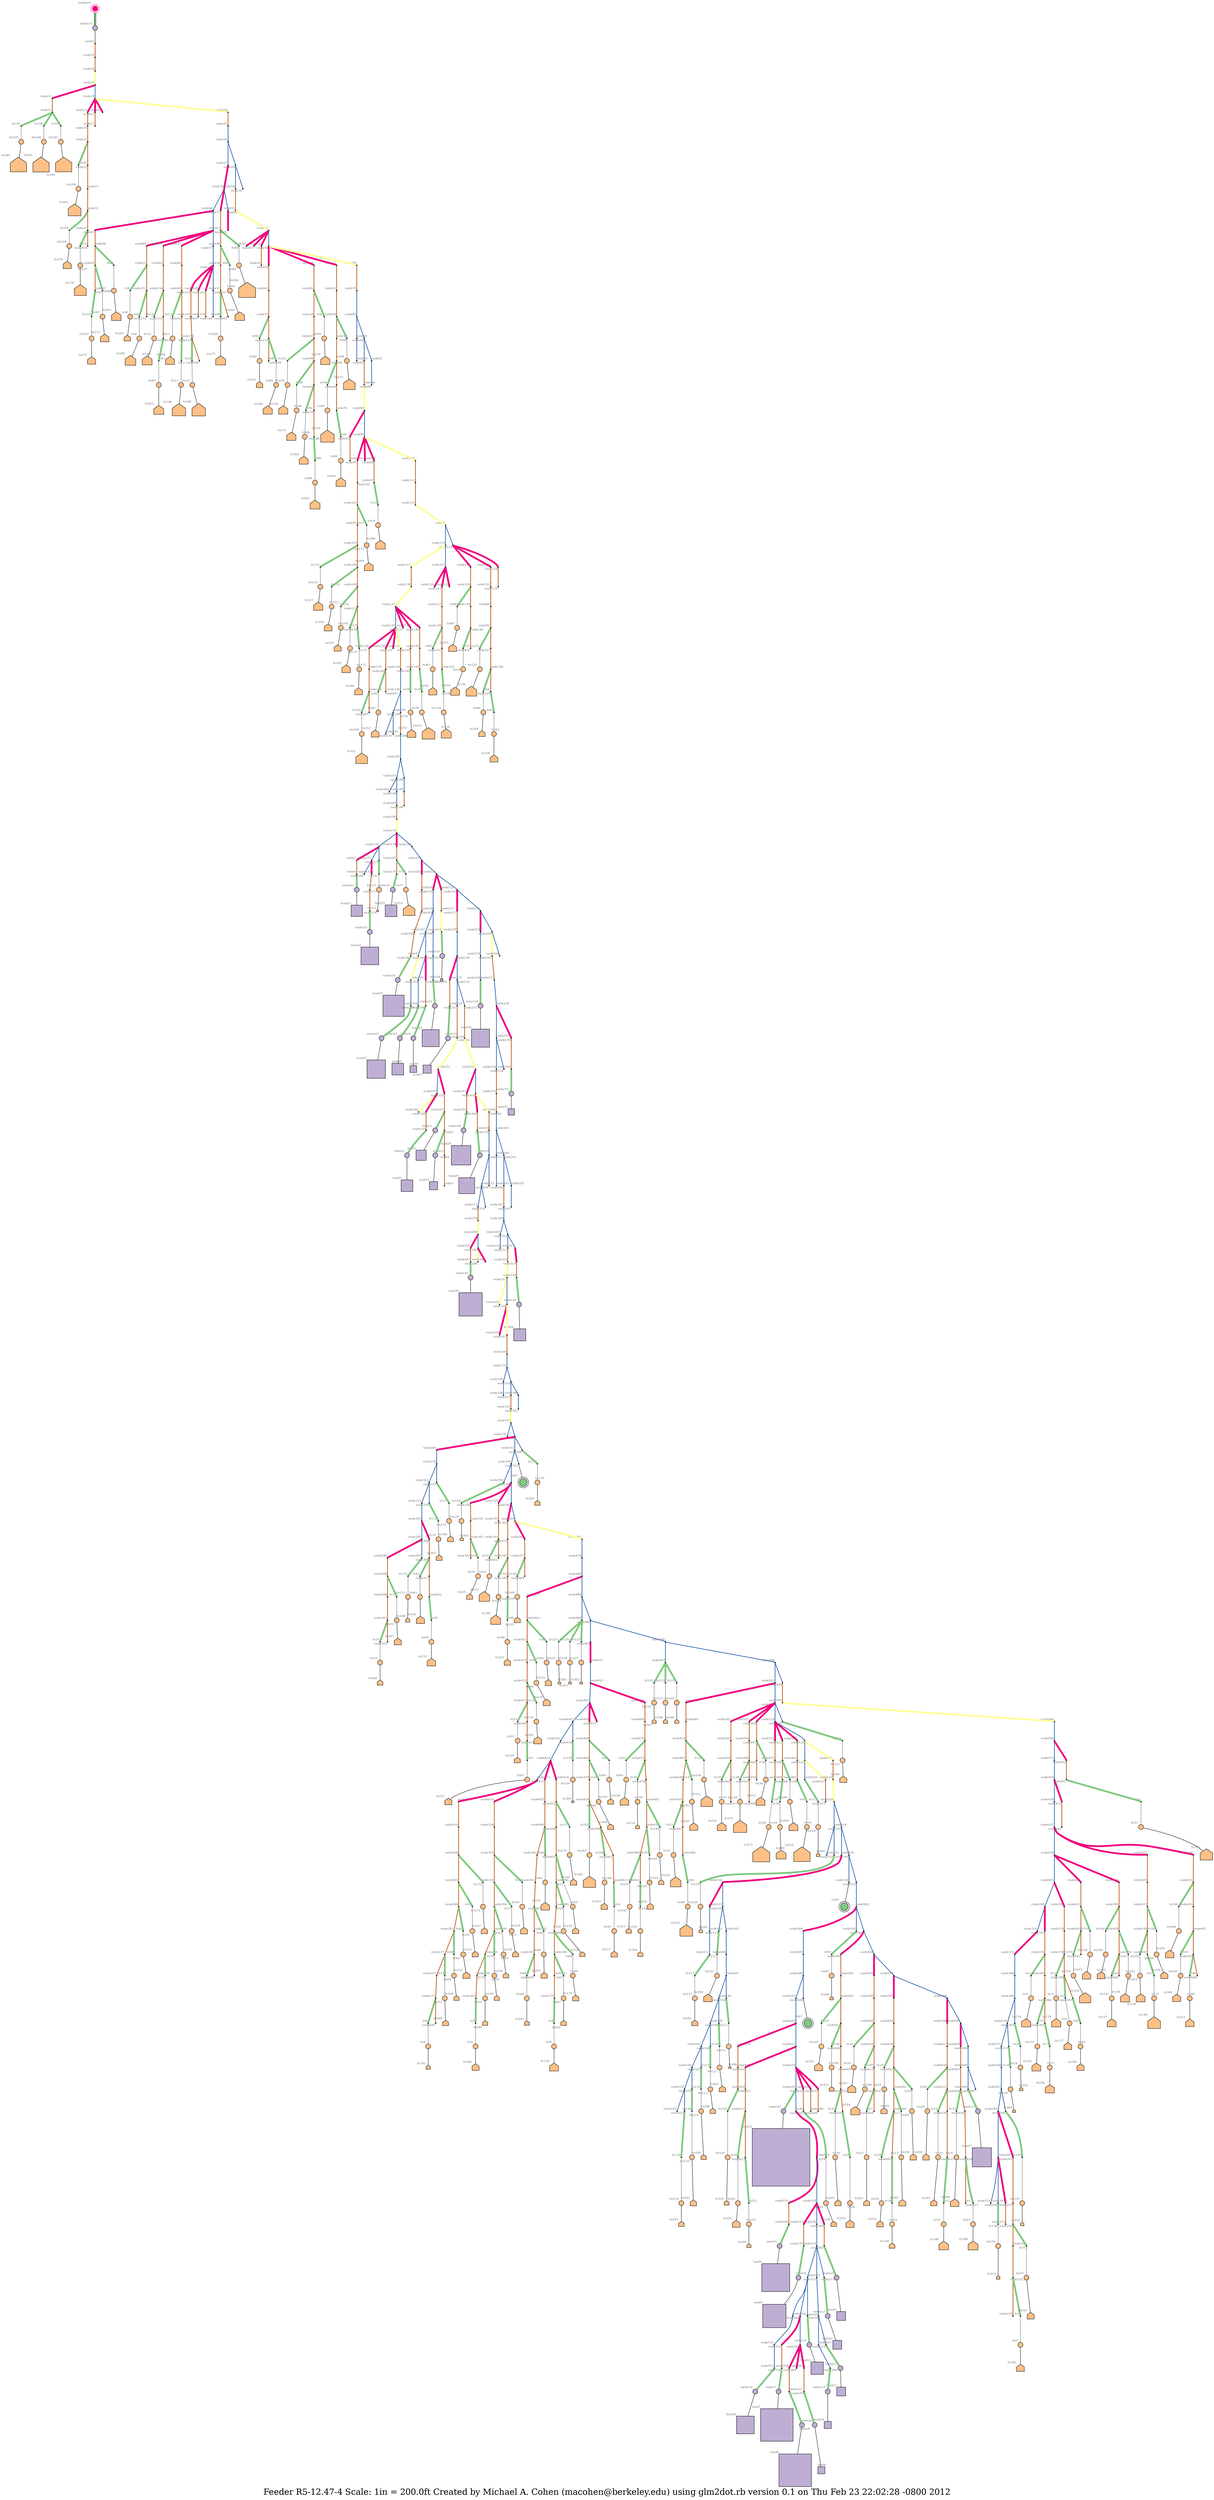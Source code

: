 graph "R5-12.47-4" {
	graph [bb="0,0,4523.4,6963.5",
		fontsize=24,
		label="Feeder R5-12.47-4 Scale: 1in = 200.0ft Created by Michael A. Cohen (macohen@berkeley.edu) using glm2dot.rb version 0.1 on Thu Feb\
 23 22:02:28 -0800 2012",
		lheight=0.40,
		lp="2261.7,18.4",
		lwidth=21.63
	];
	node [colorscheme=accent8,
		fontcolor=8,
		fontname=Helvetica,
		fontsize=8,
		label="\N"
	];
	edge [colorscheme=accent8];
	cap1	 [fillcolor=1,
		height=0.30556,
		label="",
		pos="1902.4,6058.5",
		shape=doublecircle,
		style=filled,
		width=0.30556,
		xlabel=cap1,
		xlp="1882.7,6074.3"];
	cap2	 [fillcolor=1,
		height=0.30556,
		label="",
		pos="2169.1,5775.1",
		shape=doublecircle,
		style=filled,
		width=0.30556,
		xlabel=cap2,
		xlp="2149.4,5790.9"];
	cap3	 [fillcolor=1,
		height=0.30556,
		label="",
		pos="2059.4,4408.9",
		shape=doublecircle,
		style=filled,
		width=0.30556,
		xlabel=cap3,
		xlp="2039.8,4402.7"];
	load1	 [fillcolor=2,
		height=0.40278,
		label="",
		pos="614.74,3306.9",
		shape=square,
		style=filled,
		width=0.39583,
		xlabel=load1,
		xlp="590.45,3326.2"];
	load2	 [fillcolor=2,
		height=0.45833,
		label="",
		pos="600.45,3391.7",
		shape=square,
		style=filled,
		width=0.45139,
		xlabel=load2,
		xlp="574.16,3413"];
	load3	 [fillcolor=2,
		height=0.34722,
		label="",
		pos="1522.5,6420.5",
		shape=square,
		style=filled,
		width=0.34028,
		xlabel=load3,
		xlp="1544.8,6437.8"];
	load4	 [fillcolor=2,
		height=0.91667,
		label="",
		pos="1480.8,6409.4",
		shape=square,
		style=filled,
		width=0.91667,
		xlabel=load4,
		xlp="1438,6447.2"];
	load5	 [fillcolor=2,
		height=1.0972,
		label="",
		pos="1438.4,6265.6",
		shape=square,
		style=filled,
		width=1.0903,
		xlabel=load5,
		xlp="1389.1,6309.9"];
	load6	 [fillcolor=2,
		height=0.27778,
		label="",
		pos="1307.5,6683.1",
		shape=square,
		style=filled,
		width=0.27778,
		xlabel=load6,
		xlp="1287.7,6697.9"];
	load7	 [fillcolor=2,
		height=1.2778,
		label="",
		pos="1377.3,6624.3",
		shape=square,
		style=filled,
		width=1.2778,
		xlabel=load7,
		xlp="1321.5,6583.1"];
	load8	 [fillcolor=2,
		height=1.2778,
		label="",
		pos="1232.2,6610.2",
		shape=square,
		style=filled,
		width=1.2778,
		xlabel=load8,
		xlp="1176.4,6661"];
	load9	 [fillcolor=2,
		height=0.26389,
		label="",
		pos="942.64,3218.1",
		shape=square,
		style=filled,
		width=0.25694,
		xlabel=load9,
		xlp="923.35,3232.4"];
	load10	 [fillcolor=2,
		height=0.69444,
		label="",
		pos="1625.2,2825.1",
		shape=square,
		style=filled,
		width=0.69444,
		xlabel=load10,
		xlp="1588.2,2854.9"];
	load11	 [fillcolor=2,
		height=0.31944,
		label="",
		pos="572.8,3255.4",
		shape=square,
		style=filled,
		width=0.3125,
		xlabel=load11,
		xlp="549.59,3271.7"];
	load12	 [fillcolor=2,
		height=0.34722,
		label="",
		pos="1383.9,6419.9",
		shape=square,
		style=filled,
		width=0.34028,
		xlabel=load12,
		xlp="1359.4,6437.2"];
	load13	 [fillcolor=2,
		height=0.34722,
		label="",
		pos="1282.2,6314.3",
		shape=square,
		style=filled,
		width=0.34028,
		xlabel=load13,
		xlp="1257.7,6331.6"];
	load14	 [fillcolor=2,
		height=0.27778,
		label="",
		pos="1181.8,6324.3",
		shape=square,
		style=filled,
		width=0.27778,
		xlabel=load14,
		xlp="1159.8,6339.1"];
	load15	 [fillcolor=2,
		height=0.48611,
		label="",
		pos="1370,6532.5",
		shape=square,
		style=filled,
		width=0.47917,
		xlabel=load15,
		xlp="1364.5,6554.8"];
	load16	 [fillcolor=2,
		height=0.69444,
		label="",
		pos="1167.8,6517.2",
		shape=square,
		style=filled,
		width=0.69444,
		xlabel=load16,
		xlp="1130.8,6547"];
	load17	 [fillcolor=2,
		height=0.75,
		label="",
		pos="2320,6399.1",
		shape=square,
		style=filled,
		width=0.75,
		xlabel=load17,
		xlp="2281,6430.9"];
	load18	 [fillcolor=2,
		height=0.70833,
		label="",
		pos="1164.3,3400.7",
		shape=square,
		style=filled,
		width=0.70139,
		xlabel=load18,
		xlp="1126.8,3431"];
	load19	 [fillcolor=2,
		height=0.097222,
		label="",
		pos="1330.9,3226.9",
		shape=square,
		style=filled,
		width=0.090278,
		xlabel=load19,
		xlp="1315.4,3235.2"];
	load20	 [fillcolor=2,
		height=0.66667,
		label="",
		pos="1211.5,3150.9",
		shape=square,
		style=filled,
		width=0.66667,
		xlabel=load20,
		xlp="1175.5,3131.7"];
	load21	 [fillcolor=2,
		height=0.72222,
		label="",
		pos="1028.9,3282.1",
		shape=square,
		style=filled,
		width=0.72222,
		xlabel=load21,
		xlp="990.91,3312.9"];
	load22	 [fillcolor=2,
		height=0.45833,
		label="",
		pos="979.09,3134.1",
		shape=square,
		style=filled,
		width=0.45139,
		xlabel=load22,
		xlp="950.58,3155.4"];
	load23	 [fillcolor=2,
		height=0.44444,
		label="",
		pos="1421.6,2794.3",
		shape=square,
		style=filled,
		width=0.44444,
		xlabel=load23,
		xlp="1393.6,2815.1"];
	load24	 [fillcolor=2,
		height=0.83333,
		label="",
		pos="1450.2,3099.8",
		shape=square,
		style=filled,
		width=0.83333,
		xlabel=load24,
		xlp="1408.1,3134.6"];
	load25	 [fillcolor=2,
		height=0.45833,
		label="",
		pos="1028.1,2867.3",
		shape=square,
		style=filled,
		width=0.45139,
		xlabel=load25,
		xlp="999.57,2888.6"];
	load26	 [fillcolor=2,
		height=0.47222,
		label="",
		pos="1710.1,3894.8",
		shape=square,
		style=filled,
		width=0.47222,
		xlabel=load26,
		xlp="1681.1,3916.6"];
	load27	 [fillcolor=2,
		height=0.31944,
		label="",
		pos="860.92,3527.1",
		shape=square,
		style=filled,
		width=0.3125,
		xlabel=load27,
		xlp="837.41,3543.4"];
	load28	 [fillcolor=2,
		height=0.76389,
		label="",
		pos="579.64,3503.1",
		shape=square,
		style=filled,
		width=0.75694,
		xlabel=load28,
		xlp="540.13,3535.4"];
	load29	 [fillcolor=2,
		height=0.625,
		label="",
		pos="625.83,3614.6",
		shape=square,
		style=filled,
		width=0.61806,
		xlabel=load29,
		xlp="591.32,3641.9"];
	load30	 [fillcolor=2,
		height=0.91667,
		label="",
		pos="165.86,3544.6",
		shape=square,
		style=filled,
		width=0.91667,
		xlabel=load30,
		xlp="120.84,3582.4"];
	load31	 [fillcolor=2,
		height=0.25,
		label="",
		pos="1317.2,3501",
		shape=square,
		style=filled,
		width=0.25,
		xlabel=load31,
		xlp="1296.1,3514.8"];
	load32	 [fillcolor=2,
		height=2.2639,
		label="",
		pos="1528,6269",
		shape=square,
		style=filled,
		width=2.2569,
		xlabel=load32,
		xlp="1434.5,6355.3"];
	meter1	 [fillcolor=2,
		height=0.19444,
		label="",
		pos="630.72,3297",
		shape=circle,
		style=filled,
		width=0.19444,
		xlabel=meter1,
		xlp="611.27,3285.2"];
	meter1 -- load1	 [len=0.25,
		pos="624.58,3300.8 624.44,3300.9 624.3,3301 624.16,3301.1"];
	meter2	 [fillcolor=2,
		height=0.19444,
		label="",
		pos="619.56,3390.6",
		shape=circle,
		style=filled,
		width=0.19444,
		xlabel=meter2,
		xlp="639.01,3402.4"];
	meter2 -- load2	 [len=0.25,
		pos="612.23,3391 612.14,3391 612.06,3391.1 611.97,3391.1"];
	meter3	 [fillcolor=2,
		height=0.19444,
		label="",
		pos="1517.6,6401.6",
		shape=circle,
		style=filled,
		width=0.19444,
		xlabel=meter3,
		xlp="1537.1,6399.4"];
	meter3 -- load3	 [len=0.25,
		pos="1519.4,6408.4 1519.4,6408.5 1519.4,6408.6 1519.4,6408.7"];
	meter4	 [fillcolor=2,
		height=0.19444,
		label="",
		pos="1476.4,6390.3",
		shape=circle,
		style=filled,
		width=0.19444,
		xlabel=meter4,
		xlp="1457,6378.5"];
	meter4 -- load4	 [len=0.25,
		pos="1478,6397.2 1478,6397.3 1478,6397.4 1478.1,6397.5"];
	meter5	 [fillcolor=2,
		height=0.19444,
		label="",
		pos="1453.2,6277",
		shape=circle,
		style=filled,
		width=0.19444,
		xlabel=meter5,
		xlp="1433.8,6288.8"];
	meter5 -- load5	 [len=0.25,
		pos="1447.5,6272.6 1447.4,6272.5 1447.3,6272.4 1447.1,6272.3"];
	meter6	 [fillcolor=2,
		height=0.19444,
		label="",
		pos="1313.6,6665.5",
		shape=circle,
		style=filled,
		width=0.19444,
		xlabel=meter6,
		xlp="1294.2,6663.3"];
	meter6 -- load6	 [len=0.25,
		pos="1311.3,6672.3 1311.2,6672.4 1311.2,6672.6 1311.1,6672.7"];
	meter7	 [fillcolor=2,
		height=0.19444,
		label="",
		pos="1371.1,6605.8",
		shape=circle,
		style=filled,
		width=0.19444,
		xlabel=meter7,
		xlp="1376.5,6617.6"];
	meter7 -- load7	 [len=0.25,
		pos="1373.3,6612.5 1373.4,6612.6 1373.4,6612.7 1373.4,6612.7"];
	meter8	 [fillcolor=2,
		height=0.19444,
		label="",
		pos="1247.7,6599.5",
		shape=circle,
		style=filled,
		width=0.19444,
		xlabel=meter8,
		xlp="1228.2,6587.7"];
	meter8 -- load8	 [len=0.25,
		pos="1241.7,6603.6 1241.6,6603.7 1241.5,6603.8 1241.3,6603.9"];
	meter9	 [fillcolor=2,
		height=0.19444,
		label="",
		pos="960.98,3218.5",
		shape=circle,
		style=filled,
		width=0.19444,
		xlabel=meter9,
		xlp="966.43,3230.3"];
	meter9 -- load9	 [len=0.25,
		pos="953.94,3218.4 953.46,3218.4 952.96,3218.4 952.47,3218.3"];
	meter10	 [fillcolor=2,
		height=0.19444,
		label="",
		pos="1609.7,2835",
		shape=circle,
		style=filled,
		width=0.19444,
		xlabel=meter10,
		xlp="1588.1,2832.8"];
	meter10 -- load10	 [len=0.25,
		pos="1615.7,2831.2 1615.8,2831.1 1616,2831 1616.1,2830.9"];
	meter11	 [fillcolor=2,
		height=0.19444,
		label="",
		pos="590.33,3259.6",
		shape=circle,
		style=filled,
		width=0.19444,
		xlabel=meter11,
		xlp="611.71,3257.4"];
	meter11 -- load11	 [len=0.25,
		pos="583.2,3257.9 583.05,3257.9 582.9,3257.8 582.75,3257.8"];
	meter12	 [fillcolor=2,
		height=0.19444,
		label="",
		pos="1383.7,6403.1",
		shape=circle,
		style=filled,
		width=0.19444,
		xlabel=meter12,
		xlp="1362,6400.9"];
	meter12 -- load12	 [len=0.25,
		pos="1383.8,6410.3 1383.8,6410.5 1383.8,6410.6 1383.8,6410.8"];
	meter13	 [fillcolor=2,
		height=0.19444,
		label="",
		pos="1297.1,6324.3",
		shape=circle,
		style=filled,
		width=0.19444,
		xlabel=meter13,
		xlp="1318.8,6322.1"];
	meter13 -- load13	 [len=0.25,
		pos="1291,6320.2 1290.9,6320.1 1290.8,6320.1 1290.6,6320"];
	meter14	 [fillcolor=2,
		height=0.19444,
		label="",
		pos="1200.4,6324.7",
		shape=circle,
		style=filled,
		width=0.19444,
		xlabel=meter14,
		xlp="1208.1,6336.5"];
	meter14 -- load14	 [len=0.25,
		pos="1193.2,6324.6 1192.8,6324.6 1192.4,6324.6 1192,6324.6"];
	meter15	 [fillcolor=2,
		height=0.19444,
		label="",
		pos="1355.1,6521",
		shape=circle,
		style=filled,
		width=0.19444,
		xlabel=meter15,
		xlp="1333.4,6532.8"];
	meter15 -- load15	 [len=0.25,
		pos="1360.8,6525.4 1360.9,6525.5 1361.1,6525.6 1361.2,6525.7"];
	meter16	 [fillcolor=2,
		height=0.19444,
		label="",
		pos="1186.3,6512.4",
		shape=circle,
		style=filled,
		width=0.19444,
		xlabel=meter16,
		xlp="1207.9,6524.2"];
	meter16 -- load16	 [len=0.25,
		pos="1179.2,6514.2 1179,6514.3 1178.9,6514.3 1178.7,6514.4"];
	meter17	 [fillcolor=2,
		height=0.19444,
		label="",
		pos="2307.3,6385.8",
		shape=circle,
		style=filled,
		width=0.19444,
		xlabel=meter17,
		xlp="2285.7,6397.6"];
	meter17 -- load17	 [len=0.25,
		pos="2312.2,6390.9 2312.3,6391 2312.4,6391.1 2312.5,6391.2"];
	meter18	 [fillcolor=2,
		height=0.19444,
		label="",
		pos="1177.7,3389.3",
		shape=circle,
		style=filled,
		width=0.19444,
		xlabel=meter18,
		xlp="1199.4,3401.1"];
	meter18 -- load18	 [len=0.25,
		pos="1172.3,3394 1172.1,3394.1 1172,3394.2 1171.9,3394.3"];
	meter19	 [fillcolor=2,
		height=0.19444,
		label="",
		pos="1313.7,3223.6",
		shape=circle,
		style=filled,
		width=0.19444,
		xlabel=meter19,
		xlp="1292,3211.8"];
	meter19 -- load19	 [len=0.25,
		pos="1320.7,3225 1322.9,3225.4 1325.3,3225.9 1327.2,3226.2"];
	meter20	 [fillcolor=2,
		height=0.19444,
		label="",
		pos="1194.8,3155.1",
		shape=circle,
		style=filled,
		width=0.19444,
		xlabel=meter20,
		xlp="1173.2,3152.9"];
	meter20 -- load20	 [len=0.25,
		pos="1202,3153.3 1202.1,3153.3 1202.3,3153.3 1202.4,3153.2"];
	meter21	 [fillcolor=2,
		height=0.19444,
		label="",
		pos="1042.6,3269.8",
		shape=circle,
		style=filled,
		width=0.19444,
		xlabel=meter21,
		xlp="1064.2,3281.6"];
	meter21 -- load21	 [len=0.25,
		pos="1037.3,3274.5 1037.2,3274.6 1037.1,3274.7 1037,3274.9"];
	meter22	 [fillcolor=2,
		height=0.19444,
		label="",
		pos="997.18,3138.5",
		shape=circle,
		style=filled,
		width=0.19444,
		xlabel=meter22,
		xlp="1018.9,3136.3"];
	meter22 -- load22	 [len=0.25,
		pos="990.24,3136.8 990.08,3136.7 989.92,3136.7 989.76,3136.7"];
	meter23	 [fillcolor=2,
		height=0.19444,
		label="",
		pos="1432,2808.6",
		shape=circle,
		style=filled,
		width=0.19444,
		xlabel=meter23,
		xlp="1453.7,2806.4"];
	meter23 -- load23	 [len=0.25,
		pos="1427.8,2802.8 1427.7,2802.7 1427.6,2802.5 1427.5,2802.4"];
	meter24	 [fillcolor=2,
		height=0.19444,
		label="",
		pos="1432.6,3104.7",
		shape=circle,
		style=filled,
		width=0.19444,
		xlabel=meter24,
		xlp="1411,3092.9"];
	meter24 -- load24	 [len=0.25,
		pos="1439.8,3102.7 1439.9,3102.7 1440.1,3102.6 1440.2,3102.6"];
	meter25	 [fillcolor=2,
		height=0.19444,
		label="",
		pos="1045.8,2871.4",
		shape=circle,
		style=filled,
		width=0.19444,
		xlabel=meter25,
		xlp="1067.5,2883.2"];
	meter25 -- load25	 [len=0.25,
		pos="1038.6,2869.7 1038.4,2869.7 1038.3,2869.6 1038.1,2869.6"];
	meter26	 [fillcolor=2,
		height=0.19444,
		label="",
		pos="1728,3893.1",
		shape=circle,
		style=filled,
		width=0.19444,
		xlabel=meter26,
		xlp="1749.6,3904.9"];
	meter26 -- load26	 [len=0.25,
		pos="1720.7,3893.8 1720.5,3893.8 1720.4,3893.8 1720.2,3893.8"];
	meter27	 [fillcolor=2,
		height=0.19444,
		label="",
		pos="864.55,3509.7",
		shape=circle,
		style=filled,
		width=0.19444,
		xlabel=meter27,
		xlp="842.87,3507.5"];
	meter27 -- load27	 [len=0.25,
		pos="863.07,3516.8 863.04,3516.9 863.01,3517.1 862.98,3517.2"];
	meter28	 [fillcolor=2,
		height=0.19444,
		label="",
		pos="597.98,3500.6",
		shape=circle,
		style=filled,
		width=0.19444,
		xlabel=meter28,
		xlp="619.66,3488.8"];
	meter28 -- load28	 [len=0.25,
		pos="590.95,3501.6 590.78,3501.6 590.62,3501.6 590.46,3501.6"];
	meter29	 [fillcolor=2,
		height=0.19444,
		label="",
		pos="636.26,3599.8",
		shape=circle,
		style=filled,
		width=0.19444,
		xlabel=meter29,
		xlp="657.93,3588"];
	meter29 -- load29	 [len=0.25,
		pos="632.02,3605.8 631.93,3606 631.84,3606.1 631.75,3606.2"];
	meter30	 [fillcolor=2,
		height=0.19444,
		label="",
		pos="184.69,3545.7",
		shape=circle,
		style=filled,
		width=0.19444,
		xlabel=meter30,
		xlp="206.37,3533.9"];
	meter30 -- load30	 [len=0.25,
		pos="177.46,3545.3 177.38,3545.3 177.3,3545.3 177.21,3545.3"];
	meter31	 [fillcolor=2,
		height=0.19444,
		label="",
		pos="1326.1,3485.6",
		shape=circle,
		style=filled,
		width=0.19444,
		xlabel=meter31,
		xlp="1304.4,3483.4"];
	meter31 -- load31	 [len=0.25,
		pos="1322.5,3491.9 1322.4,3492 1322.3,3492.1 1322.2,3492.3"];
	meter32	 [fillcolor=2,
		height=0.19444,
		label="",
		pos="1534.2,6286.4",
		shape=circle,
		style=filled,
		width=0.19444,
		xlabel=meter32,
		xlp="1541.8,6274.6"];
	meter32 -- load32	 [len=0.25,
		pos="1531.8,6279.8 1531.8,6279.6 1531.7,6279.4 1531.6,6279.3"];
	meter33	 [fillcolor=2,
		height=0.19444,
		label="",
		pos="842.18,495.98",
		shape=circle,
		style=filled,
		width=0.19444,
		xlabel=meter33,
		xlp="820.51,507.78"];
	node1	 [height=0.05,
		label="",
		pos="841.39,514.58",
		shape=point,
		style=filled,
		width=0.038889,
		xlabel=node1,
		xlp="828.46,521.18"];
	meter33 -- node1	 [len=0.25,
		pos="841.88,503.12 841.73,506.56 841.56,510.42 841.47,512.67"];
	node10	 [height=0.05,
		label="",
		pos="844.16,555.34",
		shape=point,
		style=filled,
		width=0.038889,
		xlabel=node10,
		xlp="829.01,561.94"];
	node1 -- node10	 [color=7,
		len=0.517745,
		penwidth=2,
		pos="841.54,516.77 842.02,523.91 843.55,546.46 844.02,553.33",
		weight=5];
	node2	 [height=0.05,
		label="",
		pos="606.24,3267.6",
		shape=point,
		style=filled,
		width=0.038889,
		xlabel=node2,
		xlp="593.31,3274.2"];
	node2 -- meter11	 [color=1,
		len=0.25,
		penwidth=5,
		pos="604.29,3266.6 602.43,3265.7 599.53,3264.2 596.85,3262.9"];
	node4	 [height=0.05,
		label="",
		pos="515.74,3289.4",
		shape=point,
		style=filled,
		width=0.038889,
		xlabel=node4,
		xlp="502.81,3296"];
	node2 -- node4	 [color=7,
		len=0.92311,
		penwidth=2,
		pos="604.35,3268.1 592.57,3270.9 529.36,3286.1 517.62,3288.9",
		weight=5];
	node3	 [height=0.05,
		label="",
		pos="471.67,3292.3",
		shape=point,
		style=filled,
		width=0.038889,
		xlabel=node3,
		xlp="458.74,3298.9"];
	node4 -- node3	 [color=7,
		len=0.55528,
		penwidth=2,
		pos="513.84,3289.5 506.59,3290 480.66,3291.7 473.5,3292.1",
		weight=5];
	node5	 [height=0.05,
		label="",
		pos="1193,1929.1",
		shape=point,
		style=filled,
		width=0.038889,
		xlabel=node5,
		xlp="1180.1,1935.7"];
	node119	 [height=0.05,
		label="",
		pos="1196.2,1950.4",
		shape=point,
		style=filled,
		width=0.038889,
		xlabel=node119,
		xlp="1209.7,1957"];
	node5 -- node119	 [color=5,
		len=0.25,
		penwidth=2,
		pos="1193.3,1931.1 1193.9,1935 1195.2,1943.9 1195.9,1948.1",
		weight=5];
	node114	 [height=0.05,
		label="",
		pos="1209.8,1918.6",
		shape=point,
		style=filled,
		width=0.038889,
		xlabel=node114,
		xlp="1192.8,1921.6"];
	node5 -- node114	 [color=5,
		len=0.25,
		penwidth=2,
		pos="1194.5,1928.1 1197.7,1926.2 1204.7,1921.8 1208,1919.7",
		weight=5];
	node6	 [height=0.05,
		label="",
		pos="1440.4,2824.2",
		shape=point,
		style=filled,
		width=0.038889,
		xlabel=node6,
		xlp="1427.5,2830.8"];
	node6 -- meter23	 [color=1,
		len=0.25,
		penwidth=5,
		pos="1439.4,2822.3 1438.4,2820.5 1436.9,2817.6 1435.5,2815"];
	node7	 [height=0.05,
		label="",
		pos="1402.4,2934.2",
		shape=point,
		style=filled,
		width=0.038889,
		xlabel=node7,
		xlp="1389.5,2940.8"];
	node7 -- node6	 [color=7,
		len=1.25215,
		penwidth=2,
		pos="1403.1,2932.3 1407.7,2919 1435.1,2839.7 1439.8,2826.2",
		weight=5];
	node8	 [height=0.05,
		label="",
		pos="1519.8,6315.1",
		shape=point,
		style=filled,
		width=0.038889,
		xlabel=node8,
		xlp="1532.7,6321.7"];
	node579	 [height=0.05,
		label="",
		pos="1499.8,6322.7",
		shape=point,
		style=filled,
		width=0.038889,
		xlabel=node579,
		xlp="1482.4,6325.7"];
	node8 -- node579	 [color=6,
		len=0.25,
		penwidth=5,
		pos="1517.9,6315.8 1514.2,6317.2 1505.9,6320.4 1501.9,6321.9"];
	node9	 [height=0.05,
		label="",
		pos="1071,3222.3",
		shape=point,
		style=filled,
		width=0.038889,
		xlabel=node9,
		xlp="1058,3228.9"];
	node205	 [height=0.05,
		label="",
		pos="1064.9,3240.2",
		shape=point,
		style=filled,
		width=0.038889,
		xlabel=node205,
		xlp="1078.7,3246.8"];
	node9 -- node205	 [color=4,
		len=0.25,
		penwidth=5,
		pos="1070.3,3224.2 1069.1,3227.7 1066.7,3234.9 1065.5,3238.3"];
	node16	 [height=0.05,
		label="",
		pos="903.46,702.19",
		shape=point,
		style=filled,
		width=0.038889,
		xlabel=node16,
		xlp="888.31,695.59"];
	node10 -- node16	 [color=7,
		len=1.629725,
		penwidth=2,
		pos="845,557.41 851.7,574.01 896.47,684.88 902.73,700.39",
		weight=5];
	node11	 [height=0.05,
		label="",
		pos="783.98,704.42",
		shape=point,
		style=filled,
		width=0.038889,
		xlabel=node11,
		xlp="769.13,711.02"];
	node12	 [height=0.05,
		label="",
		pos="614.96,476.13",
		shape=point,
		style=filled,
		width=0.038889,
		xlabel=node12,
		xlp="599.81,482.73"];
	tn108	 [height=0.05,
		label="",
		pos="621.68,459.58",
		shape=point,
		style=filled,
		width=0.038889,
		xlabel=tn108,
		xlp="609.87,466.18"];
	node12 -- tn108	 [color=1,
		len=0.25,
		penwidth=5,
		pos="615.68,474.36 616.98,471.15 619.7,464.44 620.99,461.29"];
	node22	 [height=0.05,
		label="",
		pos="521.05,400.93",
		shape=point,
		style=filled,
		width=0.038889,
		xlabel=node22,
		xlp="505.9,407.53"];
	node12 -- node22	 [color=7,
		len=1.359905,
		penwidth=2,
		pos="613.33,474.82 601.93,465.7 534.27,411.52 522.72,402.27",
		weight=5];
	node13	 [height=0.05,
		label="",
		pos="930.23,685.73",
		shape=point,
		style=filled,
		width=0.038889,
		xlabel=node13,
		xlp="915.08,692.33"];
	node21	 [height=0.05,
		label="",
		pos="938.59,642.55",
		shape=point,
		style=filled,
		width=0.038889,
		xlabel=node21,
		xlp="923.45,649.15"];
	node13 -- node21	 [color=7,
		len=0.54375,
		penwidth=2,
		pos="930.59,683.87 931.97,676.77 936.89,651.36 938.24,644.35",
		weight=5];
	node14	 [height=0.05,
		label="",
		pos="923.08,703.96",
		shape=point,
		style=filled,
		width=0.038889,
		xlabel=node14,
		xlp="907.93,710.56"];
	node14 -- node13	 [color=6,
		len=0.25,
		penwidth=5,
		pos="923.74,702.28 925.06,698.89 928.05,691.28 929.47,687.68"];
	node19	 [height=0.05,
		label="",
		pos="932.18,721.92",
		shape=point,
		style=filled,
		width=0.038889,
		xlabel=node19,
		xlp="933.08,715.32"];
	node14 -- node19	 [color=5,
		len=0.25,
		penwidth=2,
		pos="923.92,705.62 925.61,708.95 929.41,716.45 931.21,719.99",
		weight=5];
	node15	 [height=0.05,
		label="",
		pos="949.08,714.32",
		shape=point,
		style=filled,
		width=0.038889,
		xlabel=node15,
		xlp="960.63,720.92"];
	node24	 [height=0.05,
		label="",
		pos="730.48,568.7",
		shape=point,
		style=filled,
		width=0.038889,
		xlabel=node24,
		xlp="715.33,575.3"];
	node15 -- node24	 [color=7,
		len=2.14941,
		penwidth=2,
		pos="947.19,713.06 926.99,699.61 751.32,582.59 732.17,569.83",
		weight=5];
	node16 -- node14	 [color=4,
		len=0.25,
		penwidth=5,
		pos="905.27,702.36 908.91,702.69 917.11,703.42 920.98,703.77"];
	node17	 [height=0.05,
		label="",
		pos="949.32,731.15",
		shape=point,
		style=filled,
		width=0.038889,
		xlabel=node17,
		xlp="960.86,737.75"];
	node17 -- node11	 [color=7,
		len=1.600285,
		penwidth=2,
		pos="947.46,730.85 930.57,728.12 803.79,707.62 786.04,704.75",
		weight=5];
	node18	 [height=0.05,
		label="",
		pos="932.06,737.82",
		shape=point,
		style=filled,
		width=0.038889,
		xlabel=node18,
		xlp="916.92,731.22"];
	node19 -- node18	 [color=6,
		len=0.25,
		penwidth=5,
		pos="932.17,723.87 932.15,726.92 932.1,732.79 932.08,735.85"];
	node19 -- node17	 [color=6,
		len=0.25,
		penwidth=5,
		pos="934.02,722.91 937.33,724.69 944.28,728.44 947.55,730.2"];
	node19 -- node15	 [color=6,
		len=0.25,
		penwidth=5,
		pos="933.99,721.1 937.26,719.63 944.11,716.55 947.34,715.1"];
	node20	 [height=0.05,
		label="",
		pos="923.28,741.96",
		shape=point,
		style=filled,
		width=0.038889,
		xlabel=node20,
		xlp="908.13,748.56"];
	node19 -- node20	 [color=4,
		len=0.25,
		penwidth=5,
		pos="931.36,723.77 929.64,727.64 925.68,736.56 924.02,740.28"];
	node25	 [height=0.05,
		label="",
		pos="1020.9,828.87",
		shape=point,
		style=filled,
		width=0.038889,
		xlabel=node25,
		xlp="1005.7,835.47"];
	node20 -- node25	 [color=7,
		len=1.31485,
		penwidth=2,
		pos="924.66,743.18 935.59,752.92 1008.1,817.53 1019.4,827.56",
		weight=5];
	tn105	 [height=0.05,
		label="",
		pos="918.81,638.47",
		shape=point,
		style=filled,
		width=0.038889,
		xlabel=tn105,
		xlp="927.02,631.87"];
	node21 -- tn105	 [color=1,
		len=0.25,
		penwidth=5,
		pos="936.77,642.18 933.09,641.42 924.83,639.71 920.92,638.91"];
	tn106	 [height=0.05,
		label="",
		pos="941.34,623.13",
		shape=point,
		style=filled,
		width=0.038889,
		xlabel=tn106,
		xlp="953.15,626.13"];
	node21 -- tn106	 [color=1,
		len=0.25,
		penwidth=5,
		pos="938.85,640.76 939.36,637.15 940.5,629.04 941.05,625.2"];
	tn107	 [height=0.05,
		label="",
		pos="958.74,642.9",
		shape=point,
		style=filled,
		width=0.038889,
		xlabel=tn107,
		xlp="946.93,649.5"];
	node21 -- tn107	 [color=1,
		len=0.25,
		penwidth=5,
		pos="940.45,642.58 944.19,642.65 952.61,642.79 956.58,642.86"];
	node23	 [height=0.05,
		label="",
		pos="508.36,387.52",
		shape=point,
		style=filled,
		width=0.038889,
		xlabel=node23,
		xlp="493.21,394.12"];
	node22 -- node23	 [color=7,
		len=0.25,
		penwidth=2,
		pos="519.49,399.29 516.95,396.6 511.96,391.33 509.62,388.86",
		weight=5];
	node32	 [height=0.05,
		label="",
		pos="434.38,319.56",
		shape=point,
		style=filled,
		width=0.038889,
		xlabel=node32,
		xlp="419.24,312.96"];
	node23 -- node32	 [color=7,
		len=1.17777,
		penwidth=2,
		pos="506.81,386.1 497.19,377.26 445.52,329.79 435.92,320.97",
		weight=5];
	node24 -- node12	 [color=7,
		len=1.53817,
		penwidth=2,
		pos="728.84,567.39 715.79,556.93 628.57,487.04 616.37,477.26",
		weight=5];
	node26	 [height=0.05,
		label="",
		pos="1035.9,842.35",
		shape=point,
		style=filled,
		width=0.038889,
		xlabel=node26,
		xlp="1020.8,848.95"];
	node25 -- node26	 [color=5,
		len=0.25,
		penwidth=2,
		pos="1022.3,830.11 1025,832.62 1031.3,838.25 1034.3,840.91",
		weight=5];
	node27	 [height=0.05,
		label="",
		pos="1052.3,831.6",
		shape=point,
		style=filled,
		width=0.038889,
		xlabel=node27,
		xlp="1037.1,834.6"];
	node26 -- node27	 [color=5,
		len=0.25,
		penwidth=2,
		pos="1037.4,841.36 1040.5,839.36 1047.3,834.87 1050.5,832.75",
		weight=5];
	node29	 [height=0.05,
		label="",
		pos="1034.6,863.37",
		shape=point,
		style=filled,
		width=0.038889,
		xlabel=node29,
		xlp="1019.4,866.37"];
	node26 -- node29	 [color=5,
		len=0.25,
		penwidth=2,
		pos="1035.8,844.29 1035.5,848.19 1035,856.97 1034.7,861.12",
		weight=5];
	node78	 [height=0.05,
		label="",
		pos="1062.5,816.91",
		shape=point,
		style=filled,
		width=0.038889,
		xlabel=node78,
		xlp="1047.3,823.51"];
	node27 -- node78	 [color=6,
		len=0.25,
		penwidth=5,
		pos="1053.5,829.8 1055.5,826.98 1059.3,821.55 1061.2,818.72"];
	node28	 [height=0.05,
		label="",
		pos="1038.2,883.9",
		shape=point,
		style=filled,
		width=0.038889,
		xlabel=node28,
		xlp="1023.1,890.5"];
	node55	 [height=0.05,
		label="",
		pos="879.33,1209",
		shape=point,
		style=filled,
		width=0.038889,
		xlabel=node55,
		xlp="864.18,1202.4"];
	node28 -- node55	 [color=7,
		len=3.71354,
		penwidth=2,
		pos="1037.4,885.65 1025.4,910.04 892.68,1181.7 880.26,1207.1",
		weight=5];
	node29 -- node28	 [color=5,
		len=0.25,
		penwidth=2,
		pos="1034.9,865.27 1035.6,869.08 1037.1,877.66 1037.8,881.71",
		weight=5];
	node30	 [height=0.05,
		label="",
		pos="1020,874.21",
		shape=point,
		style=filled,
		width=0.038889,
		xlabel=node30,
		xlp="1004.9,880.81"];
	node29 -- node30	 [color=5,
		len=0.25,
		penwidth=2,
		pos="1032.8,864.7 1029.9,866.87 1024.2,871.13 1021.5,873.13",
		weight=5];
	node31	 [height=0.05,
		label="",
		pos="1095.8,266.3",
		shape=point,
		style=filled,
		width=0.038889,
		xlabel=node31,
		xlp="1080.6,272.9"];
	tn8	 [height=0.05,
		label="",
		pos="1095,248.77",
		shape=point,
		style=filled,
		width=0.038889,
		xlabel=tn8,
		xlp="1087.6,255.37"];
	node31 -- tn8	 [color=1,
		len=0.25,
		penwidth=5,
		pos="1095.7,264.43 1095.6,261.03 1095.2,253.92 1095.1,250.58"];
	node151	 [height=0.05,
		label="",
		pos="1089.9,108.74",
		shape=point,
		style=filled,
		width=0.038889,
		xlabel=node151,
		xlp="1072.6,115.34"];
	node31 -- node151	 [color=7,
		len=1.626875,
		penwidth=2,
		pos="1095.7,264.31 1095.1,247.35 1090.6,127.46 1090,110.69",
		weight=5];
	tn104	 [height=0.05,
		label="",
		pos="417.43,328.31",
		shape=point,
		style=filled,
		width=0.038889,
		xlabel=tn104,
		xlp="405.62,321.71"];
	node32 -- tn104	 [color=1,
		len=0.25,
		penwidth=5,
		pos="432.57,320.49 429.29,322.18 422.41,325.73 419.18,327.4"];
	node37	 [height=0.05,
		label="",
		pos="430.86,257.68",
		shape=point,
		style=filled,
		width=0.038889,
		xlabel=node37,
		xlp="415.71,264.28"];
	node32 -- node37	 [color=7,
		len=0.708575,
		penwidth=2,
		pos="434.27,317.5 433.73,308.1 431.52,269.35 430.98,259.81",
		weight=5];
	node33	 [height=0.05,
		label="",
		pos="1430.2,744.32",
		shape=point,
		style=filled,
		width=0.038889,
		xlabel=node33,
		xlp="1415.1,750.92"];
	tn102	 [height=0.05,
		label="",
		pos="1448,739.3",
		shape=point,
		style=filled,
		width=0.038889,
		xlabel=tn102,
		xlp="1456.2,745.9"];
	node33 -- tn102	 [color=1,
		len=0.25,
		penwidth=5,
		pos="1432.1,743.78 1435.6,742.81 1442.7,740.78 1446.1,739.82"];
	node34	 [height=0.05,
		label="",
		pos="681.6,1250.3",
		shape=point,
		style=filled,
		width=0.038889,
		xlabel=node34,
		xlp="666.46,1256.9"];
	node47	 [height=0.05,
		label="",
		pos="521.67,1190.4",
		shape=point,
		style=filled,
		width=0.038889,
		xlabel=node47,
		xlp="506.52,1197"];
	node34 -- node47	 [color=7,
		len=1.777275,
		penwidth=2,
		pos="679.81,1249.6 663.47,1243.5 540.83,1197.6 523.67,1191.2",
		weight=5];
	node35	 [height=0.05,
		label="",
		pos="698.56,648.56",
		shape=point,
		style=filled,
		width=0.038889,
		xlabel=node35,
		xlp="683.42,655.16"];
	tn100	 [height=0.05,
		label="",
		pos="679.7,646.74",
		shape=point,
		style=filled,
		width=0.038889,
		xlabel=tn100,
		xlp="691.51,640.14"];
	node35 -- tn100	 [color=1,
		len=0.25,
		penwidth=5,
		pos="696.55,648.36 692.89,648.01 685.24,647.27 681.64,646.92"];
	node655	 [height=0.05,
		label="",
		pos="681.51,579.99",
		shape=point,
		style=filled,
		width=0.038889,
		xlabel=node655,
		xlp="664.14,586.59"];
	node35 -- node655	 [color=7,
		len=0.76735,
		penwidth=2,
		pos="698.07,646.58 695.58,636.57 684.39,591.57 681.97,581.84",
		weight=5];
	node36	 [height=0.05,
		label="",
		pos="714.03,660.18",
		shape=point,
		style=filled,
		width=0.038889,
		xlabel=node36,
		xlp="698.88,666.78"];
	node36 -- node35	 [color=7,
		len=0.25,
		penwidth=2,
		pos="712.13,658.76 709.04,656.43 702.95,651.86 700.1,649.72",
		weight=5];
	tn103	 [height=0.05,
		label="",
		pos="415.24,246.46",
		shape=point,
		style=filled,
		width=0.038889,
		xlabel=tn103,
		xlp="403.43,253.06"];
	node37 -- tn103	 [color=1,
		len=0.25,
		penwidth=5,
		pos="428.94,256.3 425.81,254.05 419.67,249.64 416.79,247.58"];
	node654	 [height=0.05,
		label="",
		pos="455.76,233.35",
		shape=point,
		style=filled,
		width=0.038889,
		xlabel=node654,
		xlp="438.38,239.95"];
	node37 -- node654	 [color=7,
		len=0.42752,
		penwidth=2,
		pos="432.2,256.37 436.48,252.18 449.83,239.14 454.29,234.78",
		weight=5];
	node38	 [height=0.05,
		label="",
		pos="383.41,1311.2",
		shape=point,
		style=filled,
		width=0.038889,
		xlabel=node38,
		xlp="368.26,1317.8"];
	node44	 [height=0.05,
		label="",
		pos="298.83,1286",
		shape=point,
		style=filled,
		width=0.038889,
		xlabel=node44,
		xlp="283.68,1292.6"];
	node38 -- node44	 [color=7,
		len=0.92354,
		penwidth=2,
		pos="381.64,1310.7 370.64,1307.4 311.57,1289.8 300.59,1286.5",
		weight=5];
	node39	 [height=0.05,
		label="",
		pos="403.67,1308.5",
		shape=point,
		style=filled,
		width=0.038889,
		xlabel=node39,
		xlp="388.52,1301.9"];
	tn98	 [height=0.05,
		label="",
		pos="411.04,1292.1",
		shape=point,
		style=filled,
		width=0.038889,
		xlabel=tn98,
		xlp="417.02,1298.7"];
	node39 -- tn98	 [color=1,
		len=0.25,
		penwidth=5,
		pos="404.57,1306.5 405.98,1303.4 408.71,1297.3 410.13,1294.2"];
	node39 -- node38	 [color=7,
		len=0.25,
		penwidth=2,
		pos="401.8,1308.8 398.04,1309.3 389.57,1310.4 385.58,1310.9",
		weight=5];
	node40	 [height=0.05,
		label="",
		pos="1517.3,571.63",
		shape=point,
		style=filled,
		width=0.038889,
		xlabel=node40,
		xlp="1502.1,578.23"];
	tn13	 [height=0.05,
		label="",
		pos="1528.6,556.29",
		shape=point,
		style=filled,
		width=0.038889,
		xlabel=tn13,
		xlp="1519,562.89"];
	node40 -- tn13	 [color=1,
		len=0.25,
		penwidth=5,
		pos="1518.7,569.75 1520.9,566.67 1525.4,560.64 1527.5,557.82"];
	node42	 [height=0.05,
		label="",
		pos="1526.9,587.69",
		shape=point,
		style=filled,
		width=0.038889,
		xlabel=node42,
		xlp="1511.8,594.29"];
	node40 -- node42	 [color=7,
		len=0.25,
		penwidth=2,
		pos="1518.5,573.6 1520.4,576.81 1524.2,583.13 1526,586.09",
		weight=5];
	node41	 [height=0.05,
		label="",
		pos="500.74,1307.6",
		shape=point,
		style=filled,
		width=0.038889,
		xlabel=node41,
		xlp="485.59,1314.2"];
	node41 -- node39	 [color=7,
		len=0.906595,
		penwidth=2,
		pos="498.71,1307.6 486.07,1307.7 418.28,1308.4 405.68,1308.5",
		weight=5];
	node154	 [height=0.05,
		label="",
		pos="1754.1,305.59",
		shape=point,
		style=filled,
		width=0.038889,
		xlabel=node154,
		xlp="1736.7,312.19"];
	node42 -- node154	 [color=7,
		len=3.45589,
		penwidth=2,
		pos="1528.2,586.17 1545.2,565.01 1735,329.3 1752.7,307.24",
		weight=5];
	node43	 [height=0.05,
		label="",
		pos="975.02,1215.1",
		shape=point,
		style=filled,
		width=0.038889,
		xlabel=node43,
		xlp="959.87,1221.7"];
	tn99	 [height=0.05,
		label="",
		pos="281.5,1285.2",
		shape=point,
		style=filled,
		width=0.038889,
		xlabel=tn99,
		xlp="291.09,1278.6"];
	node44 -- tn99	 [color=1,
		len=0.25,
		penwidth=5,
		pos="296.98,1285.9 293.76,1285.8 287.18,1285.5 283.72,1285.3"];
	node64	 [height=0.05,
		label="",
		pos="191.74,1252.7",
		shape=point,
		style=filled,
		width=0.038889,
		xlabel=node64,
		xlp="176.6,1259.3"];
	node44 -- node64	 [color=7,
		len=1.02509,
		penwidth=2,
		pos="296.97,1285.4 283.98,1281.4 206.82,1257.4 193.65,1253.3",
		weight=5];
	node45	 [height=0.05,
		label="",
		pos="1323.2,771.44",
		shape=point,
		style=filled,
		width=0.038889,
		xlabel=node45,
		xlp="1308,778.04"];
	tn97	 [height=0.05,
		label="",
		pos="1333.1,785.88",
		shape=point,
		style=filled,
		width=0.038889,
		xlabel=tn97,
		xlp="1323.6,792.48"];
	node45 -- tn97	 [color=1,
		len=0.25,
		penwidth=5,
		pos="1324.4,773.21 1326.3,775.98 1330,781.31 1331.9,784.09"];
	node45 -- node33	 [color=7,
		len=1.293045,
		penwidth=2,
		pos="1325,770.97 1338,767.68 1415.2,748.13 1428.3,744.8",
		weight=5];
	node46	 [height=0.05,
		label="",
		pos="799.6,1254.4",
		shape=point,
		style=filled,
		width=0.038889,
		xlabel=node46,
		xlp="784.45,1261"];
	tn95	 [height=0.05,
		label="",
		pos="782.5,1254.3",
		shape=point,
		style=filled,
		width=0.038889,
		xlabel=tn95,
		xlp="788.48,1247.7"];
	node46 -- tn95	 [color=1,
		len=0.25,
		penwidth=5,
		pos="797.77,1254.4 794.6,1254.3 788.09,1254.3 784.69,1254.3"];
	node46 -- node34	 [color=7,
		len=1.288025,
		penwidth=2,
		pos="797.55,1254.3 783.23,1253.8 698.21,1250.9 683.71,1250.4",
		weight=5];
	tn101	 [height=0.05,
		label="",
		pos="524.17,1208.4",
		shape=point,
		style=filled,
		width=0.038889,
		xlabel=tn101,
		xlp="532.38,1201.8"];
	node47 -- tn101	 [color=1,
		len=0.25,
		penwidth=5,
		pos="521.94,1192.4 522.42,1195.8 523.43,1203.1 523.91,1206.6"];
	node49	 [height=0.05,
		label="",
		pos="505.41,1178.6",
		shape=point,
		style=filled,
		width=0.038889,
		xlabel=node49,
		xlp="490.26,1185.2"];
	node47 -- node49	 [color=7,
		len=0.25,
		penwidth=2,
		pos="520.17,1189.3 517.15,1187.1 510.36,1182.2 507.15,1179.8",
		weight=5];
	node48	 [height=0.05,
		label="",
		pos="842.54,768.74",
		shape=point,
		style=filled,
		width=0.038889,
		xlabel=node48,
		xlp="827.39,762.14"];
	tn94	 [height=0.05,
		label="",
		pos="825.29,771.5",
		shape=point,
		style=filled,
		width=0.038889,
		xlabel=tn94,
		xlp="834.87,774.5"];
	node48 -- tn94	 [color=1,
		len=0.25,
		penwidth=5,
		pos="840.69,769.04 837.35,769.57 830.36,770.69 827.07,771.21"];
	node48 -- node36	 [color=7,
		len=1.53533,
		penwidth=2,
		pos="841.09,767.53 827.97,756.44 729.42,673.19 715.63,661.53",
		weight=5];
	tn96	 [height=0.05,
		label="",
		pos="505.98,1160.6",
		shape=point,
		style=filled,
		width=0.038889,
		xlabel=tn96,
		xlp="496.39,1167.2"];
	node49 -- tn96	 [color=1,
		len=0.25,
		penwidth=5,
		pos="505.47,1176.7 505.58,1173.2 505.81,1165.9 505.92,1162.5"];
	node65	 [height=0.05,
		label="",
		pos="416.83,1158.7",
		shape=point,
		style=filled,
		width=0.038889,
		xlabel=node65,
		xlp="401.68,1165.3"];
	node49 -- node65	 [color=7,
		len=0.956745,
		penwidth=2,
		pos="503.56,1178.2 492.03,1175.6 430.16,1161.7 418.67,1159.1",
		weight=5];
	node50	 [height=0.05,
		label="",
		pos="890.24,1238.5",
		shape=point,
		style=filled,
		width=0.038889,
		xlabel=node50,
		xlp="875.09,1245.1"];
	node51	 [height=0.05,
		label="",
		pos="862.82,1213.7",
		shape=point,
		style=filled,
		width=0.038889,
		xlabel=node51,
		xlp="847.67,1220.3"];
	node52	 [height=0.05,
		label="",
		pos="890.77,1223.5",
		shape=point,
		style=filled,
		width=0.038889,
		xlabel=node52,
		xlp="902.32,1230.1"];
	node52 -- node43	 [color=7,
		len=1.346105,
		penwidth=2,
		pos="892.85,1223.3 904.51,1222.1 961.54,1216.5 973.01,1215.3",
		weight=5];
	node53	 [height=0.05,
		label="",
		pos="872.39,1229.7",
		shape=point,
		style=filled,
		width=0.038889,
		xlabel=node53,
		xlp="857.24,1232.7"];
	node53 -- node50	 [color=6,
		len=0.25,
		penwidth=5,
		pos="874.04,1230.5 877.35,1232.1 884.81,1235.8 888.33,1237.5"];
	node53 -- node51	 [color=6,
		len=0.25,
		penwidth=5,
		pos="871.22,1227.7 869.3,1224.5 865.54,1218.2 863.77,1215.3"];
	node53 -- node52	 [color=6,
		len=0.25,
		penwidth=5,
		pos="874.36,1229 877.91,1227.8 885.37,1225.3 888.87,1224.1"];
	node58	 [height=0.05,
		label="",
		pos="858.81,1247.2",
		shape=point,
		style=filled,
		width=0.038889,
		xlabel=node58,
		xlp="870.35,1253.8"];
	node53 -- node58	 [color=5,
		len=0.25,
		penwidth=2,
		pos="871.14,1231.3 868.51,1234.7 862.46,1242.5 859.94,1245.8",
		weight=5];
	node54	 [height=0.05,
		label="",
		pos="845.23,1258.6",
		shape=point,
		style=filled,
		width=0.038889,
		xlabel=node54,
		xlp="830.08,1265.2"];
	node61	 [height=0.05,
		label="",
		pos="816.09,1280.7",
		shape=point,
		style=filled,
		width=0.038889,
		xlabel=node61,
		xlp="800.94,1287.3"];
	node54 -- node61	 [color=7,
		len=0.53886,
		penwidth=2,
		pos="843.66,1259.8 838.55,1263.7 822.44,1275.9 817.52,1279.7",
		weight=5];
	node55 -- node53	 [color=4,
		len=0.25,
		penwidth=5,
		pos="878.69,1210.9 877.35,1214.9 874.26,1224.1 872.97,1228"];
	node56	 [height=0.05,
		label="",
		pos="839.79,1240.6",
		shape=point,
		style=filled,
		width=0.038889,
		xlabel=node56,
		xlp="824.64,1247.2"];
	node56 -- node46	 [color=7,
		len=0.552855,
		penwidth=2,
		pos="838.07,1241.2 831.57,1243.4 808.65,1251.3 801.65,1253.7",
		weight=5];
	node57	 [height=0.05,
		label="",
		pos="870.4,1259.6",
		shape=point,
		style=filled,
		width=0.038889,
		xlabel=node57,
		xlp="881.95,1266.2"];
	node57 -- node41	 [color=7,
		len=3.056985,
		penwidth=2,
		pos="868.41,1259.9 840.56,1263.5 529.26,1303.9 502.56,1307.3",
		weight=5];
	node58 -- node57	 [color=6,
		len=0.25,
		penwidth=5,
		pos="860.23,1248.7 862.45,1251.1 866.73,1255.7 868.97,1258.1"];
	node58 -- node56	 [color=6,
		len=0.25,
		penwidth=5,
		pos="857.05,1246.6 853.52,1245.4 845.58,1242.6 841.83,1241.3"];
	node58 -- node54	 [color=6,
		len=0.25,
		penwidth=5,
		pos="857.14,1248.6 854.53,1250.8 849.52,1255 846.91,1257.2"];
	node59	 [height=0.05,
		label="",
		pos="863.08,1270.5",
		shape=point,
		style=filled,
		width=0.038889,
		xlabel=node59,
		xlp="847.94,1277.1"];
	node58 -- node59	 [color=4,
		len=0.25,
		penwidth=5,
		pos="859.14,1249.1 859.93,1253.3 861.89,1264 862.71,1268.5"];
	node79	 [height=0.05,
		label="",
		pos="909.9,1505.7",
		shape=point,
		style=filled,
		width=0.038889,
		xlabel=node79,
		xlp="894.76,1512.3"];
	node59 -- node79	 [color=7,
		len=2.698465,
		penwidth=2,
		pos="863.49,1272.5 867.81,1294.2 905.44,1483.3 909.54,1503.9",
		weight=5];
	node60	 [height=0.05,
		label="",
		pos="1400.6,617.44",
		shape=point,
		style=filled,
		width=0.038889,
		xlabel=node60,
		xlp="1385.5,624.04"];
	node60 -- node40	 [color=7,
		len=1.29937,
		penwidth=2,
		pos="1402.7,616.65 1416.9,611.04 1502.3,577.51 1515.5,572.31",
		weight=5];
	node75	 [height=0.05,
		label="",
		pos="738.93,1185.7",
		shape=point,
		style=filled,
		width=0.038889,
		xlabel=node75,
		xlp="750.48,1192.3"];
	node61 -- node75	 [color=7,
		len=1.332095,
		penwidth=2,
		pos="814.75,1279.1 805.31,1267.5 748.84,1197.9 740.08,1187.1",
		weight=5];
	node62	 [height=0.05,
		label="",
		pos="1235.5,462.52",
		shape=point,
		style=filled,
		width=0.038889,
		xlabel=node62,
		xlp="1220.3,469.12"];
	node156	 [height=0.05,
		label="",
		pos="1287.2,342.5",
		shape=point,
		style=filled,
		width=0.038889,
		xlabel=node156,
		xlp="1269.8,349.1"];
	node62 -- node156	 [color=7,
		len=1.44705,
		penwidth=2,
		pos="1236.2,460.82 1242,447.37 1280.4,358.16 1286.4,344.3",
		weight=5];
	node63	 [height=0.05,
		label="",
		pos="941.86,807.93",
		shape=point,
		style=filled,
		width=0.038889,
		xlabel=node63,
		xlp="926.71,814.53"];
	tn89	 [height=0.05,
		label="",
		pos="934.91,823.5",
		shape=point,
		style=filled,
		width=0.038889,
		xlabel=tn89,
		xlp="944.49,826.5"];
	node63 -- tn89	 [color=1,
		len=0.25,
		penwidth=5,
		pos="941,809.84 939.67,812.83 937.1,818.58 935.77,821.58"];
	node63 -- node48	 [color=7,
		len=1.043455,
		penwidth=2,
		pos="940.13,807.25 928.08,802.5 856.52,774.26 844.31,769.44",
		weight=5];
	node76	 [height=0.05,
		label="",
		pos="87.181,1221.2",
		shape=point,
		style=filled,
		width=0.038889,
		xlabel=node76,
		xlp="72.034,1227.8"];
	node64 -- node76	 [color=7,
		len=1.20777,
		penwidth=2,
		pos="189.93,1252.2 177.24,1248.4 101.9,1225.6 89.046,1221.7",
		weight=5];
	tn90	 [height=0.05,
		label="",
		pos="399.45,1156.1",
		shape=point,
		style=filled,
		width=0.038889,
		xlabel=tn90,
		xlp="409.03,1149.5"];
	node65 -- tn90	 [color=1,
		len=0.25,
		penwidth=5,
		pos="414.97,1158.5 411.6,1158 404.56,1156.9 401.24,1156.4"];
	node74	 [height=0.05,
		label="",
		pos="288.02,1115.1",
		shape=point,
		style=filled,
		width=0.038889,
		xlabel=node74,
		xlp="272.87,1121.7"];
	node65 -- node74	 [color=7,
		len=1.25524,
		penwidth=2,
		pos="415,1158.1 400.57,1153.2 304.83,1120.8 289.96,1115.8",
		weight=5];
	node66	 [height=0.05,
		label="",
		pos="1222.6,783.77",
		shape=point,
		style=filled,
		width=0.038889,
		xlabel=node66,
		xlp="1207.5,790.37"];
	tn88	 [height=0.05,
		label="",
		pos="1232.7,771.64",
		shape=point,
		style=filled,
		width=0.038889,
		xlabel=tn88,
		xlp="1223.1,774.64"];
	node66 -- tn88	 [color=1,
		len=0.25,
		penwidth=5,
		pos="1223.9,782.28 1225.8,779.95 1229.5,775.47 1231.5,773.14"];
	node66 -- node45	 [color=7,
		len=1.109755,
		penwidth=2,
		pos="1224.7,783.51 1237.8,781.91 1308,773.3 1321.1,771.7",
		weight=5];
	node67	 [height=0.05,
		label="",
		pos="1175.1,750.43",
		shape=point,
		style=filled,
		width=0.038889,
		xlabel=node67,
		xlp="1159.9,757.03"];
	node67 -- node66	 [color=7,
		len=0.72433,
		penwidth=2,
		pos="1176.7,751.54 1183.9,756.6 1213.7,777.48 1221,782.62",
		weight=5];
	node68	 [height=0.05,
		label="",
		pos="1160.2,740.49",
		shape=point,
		style=filled,
		width=0.038889,
		xlabel=node68,
		xlp="1145.1,747.09"];
	node68 -- node67	 [color=6,
		len=0.25,
		penwidth=5,
		pos="1162,741.71 1164.9,743.61 1170.4,747.28 1173.2,749.2"];
	node72	 [height=0.05,
		label="",
		pos="1215.6,640.41",
		shape=point,
		style=filled,
		width=0.038889,
		xlabel=node72,
		xlp="1227.1,647.01"];
	node68 -- node72	 [color=5,
		len=1.14175,
		penwidth=2,
		pos="1161.2,738.75 1167.9,726.6 1207.8,654.5 1214.6,642.2",
		weight=5];
	node69	 [height=0.05,
		label="",
		pos="1198.4,634.02",
		shape=point,
		style=filled,
		width=0.038889,
		xlabel=node69,
		xlp="1183.3,640.62"];
	node69 -- node31	 [color=7,
		len=3.943915,
		penwidth=2,
		pos="1197.9,632.05 1190.1,604.35 1103.7,294.68 1096.3,268.12",
		weight=5];
	node70	 [height=0.05,
		label="",
		pos="1217,621.44",
		shape=point,
		style=filled,
		width=0.038889,
		xlabel=node70,
		xlp="1201.9,624.44"];
	node70 -- node62	 [color=7,
		len=2.07881,
		penwidth=2,
		pos="1217.2,619.44 1219.2,602.33 1233.3,481.4 1235.3,464.48",
		weight=5];
	node71	 [height=0.05,
		label="",
		pos="1223.2,656.05",
		shape=point,
		style=filled,
		width=0.038889,
		xlabel=node71,
		xlp="1208,662.65"];
	node71 -- node60	 [color=7,
		len=1.81695,
		penwidth=2,
		pos="1225.2,655.62 1243.4,651.66 1380.5,621.82 1398.6,617.87",
		weight=5];
	node72 -- node70	 [color=6,
		len=0.25,
		penwidth=5,
		pos="1215.7,638.38 1216,634.71 1216.6,627.02 1216.9,623.4"];
	node72 -- node71	 [color=6,
		len=0.25,
		penwidth=5,
		pos="1216.5,642.33 1218,645.33 1220.8,651.11 1222.3,654.12"];
	node72 -- node69	 [color=6,
		len=0.25,
		penwidth=5,
		pos="1213.7,639.73 1210.4,638.49 1203.5,635.9 1200.2,634.68"];
	node73	 [height=0.05,
		label="",
		pos="1235.1,637.9",
		shape=point,
		style=filled,
		width=0.038889,
		xlabel=node73,
		xlp="1246.6,631.3"];
	node72 -- node73	 [color=5,
		len=0.25,
		penwidth=2,
		pos="1217.4,640.18 1221,639.71 1229.2,638.66 1233,638.17",
		weight=5];
	node162	 [height=0.05,
		label="",
		pos="1363.9,523.89",
		shape=point,
		style=filled,
		width=0.038889,
		xlabel=node162,
		xlp="1381.3,517.29"];
	node73 -- node162	 [color=5,
		len=2.1125,
		penwidth=2,
		pos="1236.5,636.62 1249.7,624.97 1348.5,537.55 1362.3,525.31",
		weight=5];
	node88	 [height=0.05,
		label="",
		pos="193.23,1086.7",
		shape=point,
		style=filled,
		width=0.038889,
		xlabel=node88,
		xlp="178.09,1093.3"];
	node74 -- node88	 [color=7,
		len=1.089995,
		penwidth=2,
		pos="286.04,1114.5 273.7,1110.8 207.51,1091 195.2,1087.3",
		weight=5];
	tn92	 [height=0.05,
		label="",
		pos="721.46,1184.1",
		shape=point,
		style=filled,
		width=0.038889,
		xlabel=tn92,
		xlp="711.88,1177.5"];
	node75 -- tn92	 [color=1,
		len=0.25,
		penwidth=5,
		pos="737.06,1185.5 733.68,1185.2 726.6,1184.5 723.27,1184.2"];
	node110	 [height=0.05,
		label="",
		pos="453.24,1047.5",
		shape=point,
		style=filled,
		width=0.038889,
		xlabel=node110,
		xlp="436.17,1054.1"];
	node75 -- node110	 [color=7,
		len=3.025575,
		penwidth=2,
		pos="737.11,1184.8 713.92,1173.6 477.06,1059 454.9,1048.3",
		weight=5];
	tn91	 [height=0.05,
		label="",
		pos="69.188,1216",
		shape=point,
		style=filled,
		width=0.038889,
		xlabel=tn91,
		xlp="75.173,1209.4"];
	node76 -- tn91	 [color=1,
		len=0.25,
		penwidth=5,
		pos="85.256,1220.6 81.774,1219.6 74.477,1217.5 71.046,1216.5"];
	node77	 [height=0.05,
		label="",
		pos="1072.1,806.36",
		shape=point,
		style=filled,
		width=0.038889,
		xlabel=node77,
		xlp="1057,809.36"];
	node77 -- node63	 [color=7,
		len=1.27884,
		penwidth=2,
		pos="1070.3,806.38 1055.7,806.55 958.86,807.73 943.82,807.91",
		weight=5];
	node78 -- node77	 [color=6,
		len=0.25,
		penwidth=5,
		pos="1064,815.26 1065.9,813.22 1069,809.78 1070.8,807.82"];
	node89	 [height=0.05,
		label="",
		pos="1127.2,871.37",
		shape=point,
		style=filled,
		width=0.038889,
		xlabel=node89,
		xlp="1112.1,877.97"];
	node78 -- node89	 [color=5,
		len=1.24003,
		penwidth=2,
		pos="1064.1,818.25 1073,825.72 1116.1,862.02 1125.5,869.87",
		weight=5];
	node78 -- node68	 [color=5,
		len=1.23821,
		penwidth=2,
		pos="1064.2,815.58 1076.1,806.23 1147.7,750.3 1158.8,741.62",
		weight=5];
	node80	 [height=0.05,
		label="",
		pos="924.63,1519.3",
		shape=point,
		style=filled,
		width=0.038889,
		xlabel=node80,
		xlp="909.48,1525.9"];
	node79 -- node80	 [color=5,
		len=0.25,
		penwidth=2,
		pos="911.26,1507 914,1509.5 920.15,1515.2 923.05,1517.9",
		weight=5];
	node81	 [height=0.05,
		label="",
		pos="938,1505.2",
		shape=point,
		style=filled,
		width=0.038889,
		xlabel=node81,
		xlp="922.85,1511.8"];
	node80 -- node81	 [color=5,
		len=0.25,
		penwidth=2,
		pos="926.27,1517.6 928.94,1514.7 934.2,1509.2 936.67,1506.6",
		weight=5];
	node84	 [height=0.05,
		label="",
		pos="930.46,1539.3",
		shape=point,
		style=filled,
		width=0.038889,
		xlabel=node84,
		xlp="915.31,1545.9"];
	node80 -- node84	 [color=5,
		len=0.25,
		penwidth=2,
		pos="925.16,1521.1 926.25,1524.9 928.68,1533.2 929.83,1537.1",
		weight=5];
	node82	 [height=0.05,
		label="",
		pos="953.26,1494.7",
		shape=point,
		style=filled,
		width=0.038889,
		xlabel=node82,
		xlp="938.11,1497.7"];
	node81 -- node82	 [color=5,
		len=0.25,
		penwidth=2,
		pos="939.87,1503.9 942.93,1501.8 948.93,1497.7 951.74,1495.7",
		weight=5];
	node83	 [height=0.05,
		label="",
		pos="924.64,1558.6",
		shape=point,
		style=filled,
		width=0.038889,
		xlabel=node83,
		xlp="909.49,1565.2"];
	node96	 [height=0.05,
		label="",
		pos="931.24,1669.3",
		shape=point,
		style=filled,
		width=0.038889,
		xlabel=node96,
		xlp="916.09,1672.3"];
	node83 -- node96	 [color=7,
		len=1.259035,
		penwidth=2,
		pos="924.76,1560.6 925.56,1574 930.31,1653.7 931.12,1667.4",
		weight=5];
	node85	 [height=0.05,
		label="",
		pos="949.86,1541.5",
		shape=point,
		style=filled,
		width=0.038889,
		xlabel=node85,
		xlp="961.41,1548.1"];
	node84 -- node85	 [color=5,
		len=0.25,
		penwidth=2,
		pos="932.25,1539.5 935.85,1539.9 943.96,1540.8 947.78,1541.3",
		weight=5];
	node84 -- node83	 [color=5,
		len=0.25,
		penwidth=2,
		pos="929.92,1541.1 928.84,1544.7 926.41,1552.7 925.26,1556.6",
		weight=5];
	node86	 [height=0.05,
		label="",
		pos="968.4,1538.4",
		shape=point,
		style=filled,
		width=0.038889,
		xlabel=node86,
		xlp="953.26,1531.8"];
	node85 -- node86	 [color=5,
		len=0.25,
		penwidth=2,
		pos="951.84,1541.2 955.43,1540.6 962.95,1539.3 966.49,1538.7",
		weight=5];
	node87	 [height=0.05,
		label="",
		pos="868.7,1768.4",
		shape=point,
		style=filled,
		width=0.038889,
		xlabel=node87,
		xlp="853.55,1761.8"];
	tn14	 [height=0.05,
		label="",
		pos="851.2,1769.6",
		shape=point,
		style=filled,
		width=0.038889,
		xlabel=tn14,
		xlp="857.18,1776.2"];
	node87 -- tn14	 [color=1,
		len=0.25,
		penwidth=5,
		pos="866.83,1768.5 863.44,1768.7 856.34,1769.2 853.01,1769.4"];
	tn86	 [height=0.05,
		label="",
		pos="175.25,1081.1",
		shape=point,
		style=filled,
		width=0.038889,
		xlabel=tn86,
		xlp="165.66,1084.1"];
	node88 -- tn86	 [color=1,
		len=0.25,
		penwidth=5,
		pos="191.31,1086.1 187.83,1085 180.54,1082.7 177.11,1081.7"];
	node671	 [height=0.05,
		label="",
		pos="1143.7,877.58",
		shape=point,
		style=filled,
		width=0.038889,
		xlabel=node671,
		xlp="1157.4,884.18"];
	node89 -- node671	 [color=6,
		len=0.25,
		penwidth=5,
		pos="1129.3,872.13 1132.4,873.32 1138.5,875.61 1141.6,876.81"];
	node90	 [height=0.05,
		label="",
		pos="1522.6,1795.4",
		shape=point,
		style=filled,
		width=0.038889,
		xlabel=node90,
		xlp="1507.5,1802"];
	node92	 [height=0.05,
		label="",
		pos="1597.1,1758.3",
		shape=point,
		style=filled,
		width=0.038889,
		xlabel=node92,
		xlp="1582,1764.9"];
	node90 -- node92	 [color=7,
		len=0.953305,
		penwidth=2,
		pos="1524.5,1794.5 1534.8,1789.4 1585.2,1764.3 1595.4,1759.2",
		weight=5];
	node91	 [height=0.05,
		label="",
		pos="576.69,1814.7",
		shape=point,
		style=filled,
		width=0.038889,
		xlabel=node91,
		xlp="561.55,1821.3"];
	node103	 [height=0.05,
		label="",
		pos="445.82,1826.6",
		shape=point,
		style=filled,
		width=0.038889,
		xlabel=node103,
		xlp="428.45,1833.2"];
	node91 -- node103	 [color=7,
		len=1.36124,
		penwidth=2,
		pos="574.84,1814.9 560.18,1816.2 462.9,1825 447.79,1826.4",
		weight=5];
	tn155	 [height=0.05,
		label="",
		pos="1610.4,1747.8",
		shape=point,
		style=filled,
		width=0.038889,
		xlabel=tn155,
		xlp="1598.6,1741.2"];
	node92 -- tn155	 [color=1,
		len=0.25,
		penwidth=5,
		pos="1598.8,1757 1601.3,1755 1606.2,1751.1 1608.8,1749.1"];
	node107	 [height=0.05,
		label="",
		pos="1767.7,1674.5",
		shape=point,
		style=filled,
		width=0.038889,
		xlabel=node107,
		xlp="1750.3,1681.1"];
	node92 -- node107	 [color=7,
		len=1.739495,
		penwidth=2,
		pos="1599.1,1757.4 1616.6,1748.7 1749.4,1683.5 1766,1675.3",
		weight=5];
	node93	 [height=0.05,
		label="",
		pos="948.66,1679.3",
		shape=point,
		style=filled,
		width=0.038889,
		xlabel=node93,
		xlp="933.51,1682.3"];
	node674	 [height=0.05,
		label="",
		pos="893.41,1676",
		shape=point,
		style=filled,
		width=0.038889,
		xlabel=node674,
		xlp="876.04,1682.6"];
	node93 -- node674	 [color=7,
		len=0.56278,
		penwidth=2,
		pos="946.82,1679.2 938.43,1678.7 903.83,1676.6 895.31,1676.1",
		weight=5];
	node94	 [height=0.05,
		label="",
		pos="934.98,1689.8",
		shape=point,
		style=filled,
		width=0.038889,
		xlabel=node94,
		xlp="919.83,1696.4"];
	node94 -- node93	 [color=6,
		len=0.25,
		penwidth=5,
		pos="936.66,1688.5 939.28,1686.5 944.34,1682.6 946.97,1680.6"];
	node99	 [height=0.05,
		label="",
		pos="935.85,1711.3",
		shape=point,
		style=filled,
		width=0.038889,
		xlabel=node99,
		xlp="947.39,1704.7"];
	node94 -- node99	 [color=5,
		len=0.25,
		penwidth=2,
		pos="935.06,1691.8 935.22,1695.8 935.58,1704.7 935.75,1709",
		weight=5];
	node95	 [height=0.05,
		label="",
		pos="951.01,1711.3",
		shape=point,
		style=filled,
		width=0.038889,
		xlabel=node95,
		xlp="935.86,1717.9"];
	node105	 [height=0.05,
		label="",
		pos="737.91,1776.7",
		shape=point,
		style=filled,
		width=0.038889,
		xlabel=node105,
		xlp="720.54,1783.3"];
	node95 -- node105	 [color=7,
		len=1.795285,
		penwidth=2,
		pos="949.17,1711.9 929.64,1717.8 761.05,1769.6 740.06,1776.1",
		weight=5];
	node96 -- node94	 [color=4,
		len=0.25,
		penwidth=5,
		pos="931.58,1671.2 932.28,1675 933.84,1683.6 934.58,1687.6"];
	node97	 [height=0.05,
		label="",
		pos="931.03,1729",
		shape=point,
		style=filled,
		width=0.038889,
		xlabel=node97,
		xlp="915.89,1735.6"];
	node98	 [height=0.05,
		label="",
		pos="917.51,1716.5",
		shape=point,
		style=filled,
		width=0.038889,
		xlabel=node98,
		xlp="902.36,1723.1"];
	node98 -- node87	 [color=7,
		len=1.18775,
		penwidth=2,
		pos="915.88,1718.2 908.34,1726.2 876.81,1759.7 870,1767",
		weight=5];
	node99 -- node98	 [color=6,
		len=0.25,
		penwidth=5,
		pos="933.88,1711.9 930.33,1712.8 922.9,1714.9 919.4,1715.9"];
	node99 -- node97	 [color=6,
		len=0.25,
		penwidth=5,
		pos="935.33,1713.2 934.4,1716.6 932.45,1723.8 931.53,1727.2"];
	node99 -- node95	 [color=6,
		len=0.25,
		penwidth=5,
		pos="937.71,1711.3 940.62,1711.3 946.21,1711.3 949.13,1711.3"];
	node100	 [height=0.05,
		label="",
		pos="953.18,1727",
		shape=point,
		style=filled,
		width=0.038889,
		xlabel=node100,
		xlp="966.95,1733.6"];
	node99 -- node100	 [color=4,
		len=0.25,
		penwidth=5,
		pos="937.45,1712.7 940.8,1715.8 948.52,1722.8 951.73,1725.7"];
	node111	 [height=0.05,
		label="",
		pos="1119.6,1880.7",
		shape=point,
		style=filled,
		width=0.038889,
		xlabel=node111,
		xlp="1102.8,1887.3"];
	node100 -- node111	 [color=7,
		len=2.503815,
		penwidth=2,
		pos="954.62,1728.3 969.86,1742.4 1101.5,1864 1117.9,1879.1",
		weight=5];
	node101	 [height=0.05,
		label="",
		pos="663.22,1811.8",
		shape=point,
		style=filled,
		width=0.038889,
		xlabel=node101,
		xlp="645.85,1818.4"];
	tn173	 [height=0.05,
		label="",
		pos="655.75,1797.5",
		shape=point,
		style=filled,
		width=0.038889,
		xlabel=tn173,
		xlp="643.94,1804.1"];
	node101 -- tn173	 [color=1,
		len=0.25,
		penwidth=5,
		pos="662.31,1810.1 660.87,1807.3 658.11,1802.1 656.67,1799.3"];
	node101 -- node91	 [color=7,
		len=0.860885,
		penwidth=2,
		pos="661.42,1811.9 650.25,1812.3 590.76,1814.2 578.79,1814.6",
		weight=5];
	node102	 [height=0.05,
		label="",
		pos="1380.5,1881.8",
		shape=point,
		style=filled,
		width=0.038889,
		xlabel=node102,
		xlp="1363.2,1888.4"];
	node102 -- node90	 [color=7,
		len=1.31793,
		penwidth=2,
		pos="1382.1,1880.8 1396.6,1872 1505.6,1805.8 1520.9,1796.5",
		weight=5];
	tn152	 [height=0.05,
		label="",
		pos="456.35,1841",
		shape=point,
		style=filled,
		width=0.038889,
		xlabel=tn152,
		xlp="444.54,1847.6"];
	node103 -- tn152	 [color=1,
		len=0.25,
		penwidth=5,
		pos="447.11,1828.4 449.13,1831.1 453.02,1836.4 455.04,1839.2"];
	node104	 [height=0.05,
		label="",
		pos="426.06,1821.9",
		shape=point,
		style=filled,
		width=0.038889,
		xlabel=node104,
		xlp="408.69,1815.3"];
	node103 -- node104	 [color=7,
		len=0.25,
		penwidth=2,
		pos="444,1826.2 440.33,1825.3 432.07,1823.3 428.18,1822.4",
		weight=5];
	tn153	 [height=0.05,
		label="",
		pos="422.83,1803.8",
		shape=point,
		style=filled,
		width=0.038889,
		xlabel=tn153,
		xlp="434.64,1810.4"];
	node104 -- tn153	 [color=1,
		len=0.25,
		penwidth=5,
		pos="425.72,1820 425.09,1816.5 423.78,1809.1 423.16,1805.7"];
	node109	 [height=0.05,
		label="",
		pos="365,1833.7",
		shape=point,
		style=filled,
		width=0.038889,
		xlabel=node109,
		xlp="347.63,1840.3"];
	node104 -- node109	 [color=7,
		len=0.67341,
		penwidth=2,
		pos="424.03,1822.3 414.76,1824.1 376.52,1831.5 367.11,1833.3",
		weight=5];
	node105 -- node101	 [color=7,
		len=0.865315,
		penwidth=2,
		pos="736.07,1777.6 725.73,1782.5 675.17,1806.2 665.01,1811",
		weight=5];
	node106	 [height=0.05,
		label="",
		pos="1783,1664",
		shape=point,
		style=filled,
		width=0.038889,
		xlabel=node106,
		xlp="1765.6,1667"];
	tn84	 [height=0.05,
		label="",
		pos="1799.8,1657.9",
		shape=point,
		style=filled,
		width=0.038889,
		xlabel=tn84,
		xlp="1805.7,1664.5"];
	node106 -- tn84	 [color=1,
		len=0.25,
		penwidth=5,
		pos="1784.8,1663.4 1788,1662.2 1794.8,1659.7 1798,1658.5"];
	node125	 [height=0.05,
		label="",
		pos="1950.6,1561.6",
		shape=point,
		style=filled,
		width=0.038889,
		xlabel=node125,
		xlp="1933.2,1568.2"];
	node106 -- node125	 [color=7,
		len=2.04695,
		penwidth=2,
		pos="1784.8,1662.9 1802.1,1652.3 1932.7,1572.5 1948.9,1562.6",
		weight=5];
	node107 -- node106	 [color=7,
		len=0.25,
		penwidth=2,
		pos="1769.5,1673.2 1772.6,1671.1 1778.6,1667 1781.4,1665.1",
		weight=5];
	node108	 [height=0.05,
		label="",
		pos="467.79,1036.3",
		shape=point,
		style=filled,
		width=0.038889,
		xlabel=node108,
		xlp="450.41,1029.7"];
	tn154	 [height=0.05,
		label="",
		pos="358.47,1850.8",
		shape=point,
		style=filled,
		width=0.038889,
		xlabel=tn154,
		xlp="346.66,1853.8"];
	node109 -- tn154	 [color=1,
		len=0.25,
		penwidth=5,
		pos="364.3,1835.6 363.04,1838.9 360.39,1845.8 359.14,1849"];
	node112	 [height=0.05,
		label="",
		pos="294.35,1824.9",
		shape=point,
		style=filled,
		width=0.038889,
		xlabel=node112,
		xlp="277.27,1831.5"];
	node109 -- node112	 [color=7,
		len=0.790625,
		penwidth=2,
		pos="362.97,1833.5 352.65,1832.2 306.28,1826.4 296.26,1825.2",
		weight=5];
	tn85	 [height=0.05,
		label="",
		pos="434.53,1043.3",
		shape=point,
		style=filled,
		width=0.038889,
		xlabel=tn85,
		xlp="431.08,1036.7"];
	node110 -- tn85	 [color=1,
		len=0.25,
		penwidth=5,
		pos="451.24,1047.1 447.62,1046.2 440.03,1044.5 436.46,1043.7"];
	node110 -- node108	 [color=7,
		len=0.25,
		penwidth=2,
		pos="455.03,1046.1 457.94,1043.9 463.66,1039.5 466.34,1037.5",
		weight=5];
	node113	 [height=0.05,
		label="",
		pos="1174.7,1916.8",
		shape=point,
		style=filled,
		width=0.038889,
		xlabel=node113,
		xlp="1157.6,1923.4"];
	node111 -- node113	 [color=7,
		len=0.725925,
		penwidth=2,
		pos="1121.4,1881.9 1129.8,1887.4 1164.3,1910 1172.8,1915.6",
		weight=5];
	tn170	 [height=0.05,
		label="",
		pos="282.5,1811.9",
		shape=point,
		style=filled,
		width=0.038889,
		xlabel=tn170,
		xlp="290.71,1818.5"];
	node112 -- tn170	 [color=1,
		len=0.25,
		penwidth=5,
		pos="292.9,1823.3 290.62,1820.8 286.25,1816 283.97,1813.5"];
	node670	 [height=0.05,
		label="",
		pos="191.25,1840.1",
		shape=point,
		style=filled,
		width=0.038889,
		xlabel=node670,
		xlp="205.02,1846.7"];
	node112 -- node670	 [color=7,
		len=1.132645,
		penwidth=2,
		pos="292.56,1825.2 280.05,1827.1 205.76,1838 193.08,1839.9",
		weight=5];
	node113 -- node5	 [color=4,
		len=0.25,
		penwidth=5,
		pos="1176.4,1917.9 1179.9,1920.3 1188.1,1925.8 1191.5,1928.1"];
	node115	 [height=0.05,
		label="",
		pos="1207.9,1899.5",
		shape=point,
		style=filled,
		width=0.038889,
		xlabel=node115,
		xlp="1190.9,1906.1"];
	node114 -- node115	 [color=6,
		len=0.25,
		penwidth=5,
		pos="1209.6,1916.5 1209.3,1912.8 1208.5,1905.1 1208.1,1901.5"];
	node116	 [height=0.05,
		label="",
		pos="1228.7,1925.3",
		shape=point,
		style=filled,
		width=0.038889,
		xlabel=node116,
		xlp="1211.6,1931.9"];
	node114 -- node116	 [color=6,
		len=0.25,
		penwidth=5,
		pos="1211.6,1919.2 1215.1,1920.5 1223,1923.3 1226.7,1924.6"];
	node118	 [height=0.05,
		label="",
		pos="1222,1906.2",
		shape=point,
		style=filled,
		width=0.038889,
		xlabel=node118,
		xlp="1235.5,1912.8"];
	node114 -- node118	 [color=6,
		len=0.25,
		penwidth=5,
		pos="1211.3,1917.1 1213.7,1914.7 1218.1,1910.1 1220.5,1907.7"];
	node126	 [height=0.05,
		label="",
		pos="1280.4,1872.1",
		shape=point,
		style=filled,
		width=0.038889,
		xlabel=node126,
		xlp="1263.1,1878.7"];
	node115 -- node126	 [color=7,
		len=1.04588,
		penwidth=2,
		pos="1209.7,1898.8 1219.8,1895 1268.8,1876.5 1278.7,1872.8",
		weight=5];
	node116 -- node102	 [color=7,
		len=1.579485,
		penwidth=2,
		pos="1230.8,1924.7 1248,1919.8 1362.6,1886.9 1378.7,1882.3",
		weight=5];
	node117	 [height=0.05,
		label="",
		pos="1209.5,1966.9",
		shape=point,
		style=filled,
		width=0.038889,
		xlabel=node117,
		xlp="1192.5,1973.5"];
	node138	 [height=0.05,
		label="",
		pos="1269.1,2236.5",
		shape=point,
		style=filled,
		width=0.038889,
		xlabel=node138,
		xlp="1251.7,2239.5"];
	node117 -- node138	 [color=7,
		len=3.090345,
		penwidth=2,
		pos="1210,1969 1215.2,1992.4 1263.8,2212.4 1268.7,2234.6",
		weight=5];
	node124	 [height=0.05,
		label="",
		pos="1190.7,1850.8",
		shape=point,
		style=filled,
		width=0.038889,
		xlabel=node124,
		xlp="1173.3,1857.4"];
	node118 -- node124	 [color=7,
		len=0.90819,
		penwidth=2,
		pos="1220.9,1904.4 1216.2,1896 1196.6,1861.3 1191.7,1852.7",
		weight=5];
	node121	 [height=0.05,
		label="",
		pos="1181.6,1962.3",
		shape=point,
		style=filled,
		width=0.038889,
		xlabel=node121,
		xlp="1164.2,1965.3"];
	node119 -- node121	 [color=5,
		len=0.25,
		penwidth=2,
		pos="1194.4,1951.9 1191.5,1954.2 1185.7,1959 1183,1961.2",
		weight=5];
	node119 -- node117	 [color=4,
		len=0.25,
		penwidth=5,
		pos="1197.4,1951.9 1199.9,1955 1205.5,1961.9 1208.1,1965.2"];
	node120	 [height=0.05,
		label="",
		pos="1185.7,1980.7",
		shape=point,
		style=filled,
		width=0.038889,
		xlabel=node120,
		xlp="1168.3,1987.3"];
	node123	 [height=0.05,
		label="",
		pos="1166.1,1952.9",
		shape=point,
		style=filled,
		width=0.038889,
		xlabel=node123,
		xlp="1148.7,1955.9"];
	node121 -- node123	 [color=6,
		len=0.25,
		penwidth=5,
		pos="1179.7,1961.2 1176.6,1959.3 1170.5,1955.6 1167.6,1953.8"];
	node122	 [height=0.05,
		label="",
		pos="1165.1,1972.7",
		shape=point,
		style=filled,
		width=0.038889,
		xlabel=node122,
		xlp="1147.7,1975.7"];
	node121 -- node122	 [color=6,
		len=0.25,
		penwidth=5,
		pos="1179.5,1963.6 1176.2,1965.7 1169.8,1969.7 1166.7,1971.6"];
	node121 -- node120	 [color=6,
		len=0.25,
		penwidth=5,
		pos="1182,1964.3 1182.8,1967.9 1184.5,1975.3 1185.3,1978.8"];
	node127	 [height=0.05,
		label="",
		pos="1369.4,1815.4",
		shape=point,
		style=filled,
		width=0.038889,
		xlabel=node127,
		xlp="1352,1822"];
	node123 -- node127	 [color=7,
		len=2.10714,
		penwidth=2,
		pos="1167.8,1951.7 1186.6,1939 1350,1828.6 1367.8,1816.5",
		weight=5];
	tn83	 [height=0.05,
		label="",
		pos="1966.9,1553",
		shape=point,
		style=filled,
		width=0.038889,
		xlabel=tn83,
		xlp="1972.9,1559.6"];
	node125 -- tn83	 [color=1,
		len=0.25,
		penwidth=5,
		pos="1952.6,1560.5 1955.9,1558.8 1962.3,1555.4 1965.3,1553.9"];
	tn80	 [height=0.05,
		label="",
		pos="1292.2,1884.9",
		shape=point,
		style=filled,
		width=0.038889,
		xlabel=tn80,
		xlp="1282.6,1891.5"];
	node126 -- tn80	 [color=1,
		len=0.25,
		penwidth=5,
		pos="1281.9,1873.7 1284.1,1876.1 1288.5,1880.8 1290.8,1883.3"];
	node139	 [height=0.05,
		label="",
		pos="1371.7,1840.9",
		shape=point,
		style=filled,
		width=0.038889,
		xlabel=node139,
		xlp="1354.4,1847.5"];
	node126 -- node139	 [color=7,
		len=1.25396,
		penwidth=2,
		pos="1282.3,1871.5 1294.2,1867.4 1358,1845.6 1369.8,1841.6",
		weight=5];
	node128	 [height=0.05,
		label="",
		pos="1386.2,1806.6",
		shape=point,
		style=filled,
		width=0.038889,
		xlabel=node128,
		xlp="1368.9,1800"];
	node127 -- node128	 [color=7,
		len=0.25,
		penwidth=2,
		pos="1371.2,1814.5 1374.4,1812.8 1381.3,1809.2 1384.5,1807.5",
		weight=5];
	tn81	 [height=0.05,
		label="",
		pos="1402.2,1797.5",
		shape=point,
		style=filled,
		width=0.038889,
		xlabel=tn81,
		xlp="1392.6,1800.5"];
	node128 -- tn81	 [color=1,
		len=0.25,
		penwidth=5,
		pos="1388.2,1805.5 1391.4,1803.7 1397.7,1800.1 1400.6,1798.4"];
	node167	 [height=0.05,
		label="",
		pos="1625.3,1703.8",
		shape=point,
		style=filled,
		width=0.038889,
		xlabel=node167,
		xlp="1607.9,1706.8"];
	node128 -- node167	 [color=7,
		len=2.358785,
		penwidth=2,
		pos="1388,1805.8 1408.7,1796.9 1602.3,1713.6 1623.4,1704.6",
		weight=5];
	node129	 [height=0.05,
		label="",
		pos="1288.3,2281.6",
		shape=point,
		style=filled,
		width=0.038889,
		xlabel=node129,
		xlp="1270.9,2288.2"];
	node170	 [height=0.05,
		label="",
		pos="1479.8,2232.1",
		shape=point,
		style=filled,
		width=0.038889,
		xlabel=node170,
		xlp="1462.5,2225.5"];
	node129 -- node170	 [color=7,
		len=1.792105,
		penwidth=2,
		pos="1290.5,2281 1310.2,2275.9 1459.4,2237.4 1477.9,2232.6",
		weight=5];
	node130	 [height=0.05,
		label="",
		pos="1317.3,2259.2",
		shape=point,
		style=filled,
		width=0.038889,
		xlabel=node130,
		xlp="1331.1,2265.8"];
	node168	 [height=0.05,
		label="",
		pos="1422.2,2267.7",
		shape=point,
		style=filled,
		width=0.038889,
		xlabel=node168,
		xlp="1404.8,2274.3"];
	node130 -- node168	 [color=7,
		len=1.936265,
		penwidth=2,
		pos="1319.1,2259.3 1331.8,2260.3 1407.4,2266.5 1420.3,2267.6",
		weight=5];
	node131	 [height=0.05,
		label="",
		pos="1316.6,2275",
		shape=point,
		style=filled,
		width=0.038889,
		xlabel=node131,
		xlp="1330.3,2281.6"];
	node132	 [height=0.05,
		label="",
		pos="1299.3,2267.5",
		shape=point,
		style=filled,
		width=0.038889,
		xlabel=node132,
		xlp="1281.9,2274.1"];
	node132 -- node129	 [color=6,
		len=0.25,
		penwidth=5,
		pos="1297.9,2269.3 1295.8,2272 1291.8,2277.2 1289.7,2279.9"];
	node132 -- node130	 [color=6,
		len=0.25,
		penwidth=5,
		pos="1300.9,2266.8 1304.3,2265.2 1311.8,2261.7 1315.4,2260.1"];
	node132 -- node131	 [color=6,
		len=0.25,
		penwidth=5,
		pos="1301.1,2268.3 1304.5,2269.8 1311.5,2272.8 1314.8,2274.3"];
	node134	 [height=0.05,
		label="",
		pos="1301.8,2289.6",
		shape=point,
		style=filled,
		width=0.038889,
		xlabel=node134,
		xlp="1315.6,2296.2"];
	node132 -- node134	 [color=4,
		len=0.25,
		penwidth=5,
		pos="1299.5,2269.6 1300,2273.8 1301.1,2283.7 1301.6,2287.8"];
	node133	 [height=0.05,
		label="",
		pos="1269.2,2258.5",
		shape=point,
		style=filled,
		width=0.038889,
		xlabel=node133,
		xlp="1251.8,2261.5"];
	node144	 [height=0.05,
		label="",
		pos="1262.4,2460.4",
		shape=point,
		style=filled,
		width=0.038889,
		xlabel=node144,
		xlp="1245,2467"];
	node134 -- node144	 [color=7,
		len=1.978755,
		penwidth=2,
		pos="1301.4,2291.5 1297.3,2309 1267.1,2439.9 1262.9,2458.2",
		weight=5];
	node135	 [height=0.05,
		label="",
		pos="1299.7,2234.7",
		shape=point,
		style=filled,
		width=0.038889,
		xlabel=node135,
		xlp="1313.5,2241.3"];
	node150	 [height=0.05,
		label="",
		pos="1566.5,2177.8",
		shape=point,
		style=filled,
		width=0.038889,
		xlabel=node150,
		xlp="1549.2,2184.4"];
	node135 -- node150	 [color=7,
		len=2.847625,
		penwidth=2,
		pos="1301.7,2234.3 1324.9,2229.3 1542.7,2182.9 1564.7,2178.2",
		weight=5];
	node136	 [height=0.05,
		label="",
		pos="1278.6,2234.5",
		shape=point,
		style=filled,
		width=0.038889,
		xlabel=node136,
		xlp="1261.2,2227.9"];
	node141	 [height=0.05,
		label="",
		pos="1208.2,2255.5",
		shape=point,
		style=filled,
		width=0.038889,
		xlabel=node141,
		xlp="1190.8,2262.1"];
	node136 -- node141	 [color=7,
		len=0.783585,
		penwidth=2,
		pos="1276.8,2235 1267.2,2237.9 1220.3,2251.9 1210.1,2255",
		weight=5];
	node137	 [height=0.05,
		label="",
		pos="1286.2,2250.1",
		shape=point,
		style=filled,
		width=0.038889,
		xlabel=node137,
		xlp="1268.9,2243.5"];
	node137 -- node133	 [color=6,
		len=0.25,
		penwidth=5,
		pos="1284.4,2251 1281.1,2252.6 1274.2,2256 1270.9,2257.6"];
	node137 -- node136	 [color=6,
		len=0.25,
		penwidth=5,
		pos="1285.3,2248.1 1283.8,2245.2 1281,2239.4 1279.5,2236.4"];
	node137 -- node135	 [color=6,
		len=0.25,
		penwidth=5,
		pos="1287.5,2248.6 1290,2245.8 1295.6,2239.4 1298.2,2236.4"];
	node137 -- node132	 [color=5,
		len=0.25,
		penwidth=2,
		pos="1287.4,2251.7 1290,2255.1 1295.8,2262.8 1298.2,2266.1",
		weight=5];
	node138 -- node137	 [color=4,
		len=0.25,
		penwidth=5,
		pos="1270.7,2237.7 1274,2240.3 1281.6,2246.4 1284.8,2248.9"];
	node140	 [height=0.05,
		label="",
		pos="1389.8,1835.7",
		shape=point,
		style=filled,
		width=0.038889,
		xlabel=node140,
		xlp="1403.6,1829.1"];
	node139 -- node140	 [color=7,
		len=0.25,
		penwidth=2,
		pos="1373.7,1840.4 1377.2,1839.4 1384.5,1837.2 1388,1836.2",
		weight=5];
	tn79	 [height=0.05,
		label="",
		pos="1408.6,1836.1",
		shape=point,
		style=filled,
		width=0.038889,
		xlabel=tn79,
		xlp="1399,1839.1"];
	node140 -- tn79	 [color=1,
		len=0.25,
		penwidth=5,
		pos="1391.8,1835.7 1395.5,1835.8 1403.1,1836 1406.7,1836.1"];
	node656	 [height=0.05,
		label="",
		pos="1430.9,1734.4",
		shape=point,
		style=filled,
		width=0.038889,
		xlabel=node656,
		xlp="1413.5,1741"];
	node140 -- node656	 [color=7,
		len=1.16676,
		penwidth=2,
		pos="1390.5,1833.9 1395.5,1821.6 1425.1,1748.7 1430.2,1736.2",
		weight=5];
	node142	 [height=0.05,
		label="",
		pos="1173.6,2262.7",
		shape=point,
		style=filled,
		width=0.038889,
		xlabel=node142,
		xlp="1156.2,2256.1"];
	node141 -- node142	 [color=7,
		len=0.472895,
		penwidth=2,
		pos="1206.3,2255.9 1200.4,2257.2 1181.8,2261 1175.7,2262.3",
		weight=5];
	tn78	 [height=0.05,
		label="",
		pos="1155.6,2266.3",
		shape=point,
		style=filled,
		width=0.038889,
		xlabel=tn78,
		xlp="1165.2,2269.3"];
	node142 -- tn78	 [color=1,
		len=0.25,
		penwidth=5,
		pos="1171.7,2263.1 1168.2,2263.8 1160.9,2265.3 1157.5,2266"];
	node143	 [height=0.05,
		label="",
		pos="1299.2,2496.1",
		shape=point,
		style=filled,
		width=0.038889,
		xlabel=node143,
		xlp="1281.9,2502.7"];
	node146	 [height=0.05,
		label="",
		pos="1269.2,2479",
		shape=point,
		style=filled,
		width=0.038889,
		xlabel=node146,
		xlp="1283,2472.4"];
	node144 -- node146	 [color=5,
		len=0.25,
		penwidth=2,
		pos="1263,2462.1 1264.3,2465.5 1267.1,2473.3 1268.5,2477",
		weight=5];
	node145	 [height=0.05,
		label="",
		pos="1288.5,2481.3",
		shape=point,
		style=filled,
		width=0.038889,
		xlabel=node145,
		xlp="1271.1,2487.9"];
	node147	 [height=0.05,
		label="",
		pos="1305.5,2473.2",
		shape=point,
		style=filled,
		width=0.038889,
		xlabel=node147,
		xlp="1319.3,2479.8"];
	node145 -- node147	 [color=5,
		len=0.25,
		penwidth=2,
		pos="1290.3,2480.4 1293.6,2478.9 1300.5,2475.6 1303.8,2474.1",
		weight=5];
	node145 -- node143	 [color=5,
		len=0.25,
		penwidth=2,
		pos="1289.8,2483.1 1292,2486.1 1296.2,2491.9 1298.2,2494.6",
		weight=5];
	node148	 [height=0.05,
		label="",
		pos="1258.2,2495.8",
		shape=point,
		style=filled,
		width=0.038889,
		xlabel=node148,
		xlp="1240.8,2502.4"];
	node146 -- node148	 [color=5,
		len=0.25,
		penwidth=2,
		pos="1268.2,2480.5 1266.2,2483.6 1261.5,2490.7 1259.4,2494",
		weight=5];
	node146 -- node145	 [color=5,
		len=0.25,
		penwidth=2,
		pos="1271.3,2479.2 1275,2479.7 1282.8,2480.6 1286.5,2481",
		weight=5];
	node186	 [height=0.05,
		label="",
		pos="1250.6,2828.5",
		shape=point,
		style=filled,
		width=0.038889,
		xlabel=node186,
		xlp="1233.3,2835.1"];
	node148 -- node186	 [color=7,
		len=3.733205,
		penwidth=2,
		pos="1258.1,2497.9 1257.5,2524.9 1251.3,2800.8 1250.7,2826.6",
		weight=5];
	node149	 [height=0.05,
		label="",
		pos="1637,2146.9",
		shape=point,
		style=filled,
		width=0.038889,
		xlabel=node149,
		xlp="1619.6,2153.5"];
	tn76	 [height=0.05,
		label="",
		pos="1653.8,2138.1",
		shape=point,
		style=filled,
		width=0.038889,
		xlabel=tn76,
		xlp="1659.8,2144.7"];
	node149 -- tn76	 [color=1,
		len=0.25,
		penwidth=5,
		pos="1638.8,2145.9 1642.1,2144.2 1648.9,2140.7 1652.1,2139"];
	node150 -- node149	 [color=7,
		len=0.888065,
		penwidth=2,
		pos="1568.3,2177 1578,2172.7 1625.7,2151.8 1635.3,2147.6",
		weight=5];
	tn9	 [height=0.05,
		label="",
		pos="1074,99.256",
		shape=point,
		style=filled,
		width=0.038889,
		xlabel=tn9,
		xlp="1066.7,105.86"];
	node151 -- tn9	 [color=1,
		len=0.25,
		penwidth=5,
		pos="1088,107.58 1084.8,105.68 1078.5,101.95 1075.6,100.2"];
	node152	 [height=0.05,
		label="",
		pos="1130.4,38.6",
		shape=point,
		style=filled,
		width=0.038889,
		xlabel=node152,
		xlp="1113,45.2"];
	node151 -- node152	 [color=7,
		len=0.96451,
		penwidth=2,
		pos="1090.9,107.01 1096.5,97.386 1123.4,50.641 1129.2,40.531",
		weight=5];
	node153	 [height=0.05,
		label="",
		pos="1604.6,124.52",
		shape=point,
		style=filled,
		width=0.038889,
		xlabel=node153,
		xlp="1587.3,131.12"];
	tn10	 [height=0.05,
		label="",
		pos="1616,109.99",
		shape=point,
		style=filled,
		width=0.038889,
		xlabel=tn10,
		xlp="1606.4,116.59"];
	node153 -- tn10	 [color=1,
		len=0.25,
		penwidth=5,
		pos="1606,122.74 1608.3,119.83 1612.8,114.12 1614.9,111.44"];
	node646	 [height=0.05,
		label="",
		pos="1608.6,141.9",
		shape=point,
		style=filled,
		width=0.038889,
		xlabel=node646,
		xlp="1591.2,148.5"];
	node153 -- node646	 [color=7,
		len=0.25,
		penwidth=2,
		pos="1605,126.38 1605.8,129.74 1607.4,136.79 1608.2,140.11",
		weight=5];
	tn11	 [height=0.05,
		label="",
		pos="1769.1,294.99",
		shape=point,
		style=filled,
		width=0.038889,
		xlabel=tn11,
		xlp="1759.8,297.99"];
	node154 -- tn11	 [color=1,
		len=0.25,
		penwidth=5,
		pos="1755.9,304.29 1758.9,302.17 1764.8,298 1767.6,296.05"];
	node155	 [height=0.05,
		label="",
		pos="1534.3,311.25",
		shape=point,
		style=filled,
		width=0.038889,
		xlabel=node155,
		xlp="1516.9,317.85"];
	node155 -- node153	 [color=7,
		len=2.136655,
		penwidth=2,
		pos="1535,309.16 1542.3,289.92 1597.1,144.47 1603.9,126.37",
		weight=5];
	tn12	 [height=0.05,
		label="",
		pos="1268.9,337.21",
		shape=point,
		style=filled,
		width=0.038889,
		xlabel=tn12,
		xlp="1259.3,340.21"];
	node156 -- tn12	 [color=1,
		len=0.25,
		penwidth=5,
		pos="1285.2,341.93 1281.7,340.91 1274.2,338.76 1270.8,337.75"];
	node157	 [height=0.05,
		label="",
		pos="1303.7,332.05",
		shape=point,
		style=filled,
		width=0.038889,
		xlabel=node157,
		xlp="1286.3,335.05"];
	node156 -- node157	 [color=7,
		len=0.25,
		penwidth=2,
		pos="1288.7,341.53 1291.8,339.59 1298.7,335.23 1301.9,333.16",
		weight=5];
	node653	 [height=0.05,
		label="",
		pos="1329.6,291.28",
		shape=point,
		style=filled,
		width=0.038889,
		xlabel=node653,
		xlp="1312.2,297.88"];
	node157 -- node653	 [color=7,
		len=0.584525,
		penwidth=2,
		pos="1304.8,330.29 1309.1,323.59 1324.3,299.59 1328.5,292.98",
		weight=5];
	node158	 [height=0.05,
		label="",
		pos="1442.8,479.07",
		shape=point,
		style=filled,
		width=0.038889,
		xlabel=node158,
		xlp="1425.4,485.67"];
	node159	 [height=0.05,
		label="",
		pos="1366.2,504.71",
		shape=point,
		style=filled,
		width=0.038889,
		xlabel=node159,
		xlp="1348.9,511.31"];
	node159 -- node155	 [color=7,
		len=2.607585,
		penwidth=2,
		pos="1367.7,503.03 1383.2,485.16 1518.2,329.7 1533,312.75",
		weight=5];
	node160	 [height=0.05,
		label="",
		pos="1346.4,523.85",
		shape=point,
		style=filled,
		width=0.038889,
		xlabel=node160,
		xlp="1329,530.45"];
	node647	 [height=0.05,
		label="",
		pos="1498.2,280.72",
		shape=point,
		style=filled,
		width=0.038889,
		xlabel=node647,
		xlp="1480.8,287.32"];
	node160 -- node647	 [color=7,
		len=3.01049,
		penwidth=2,
		pos="1347.4,522.3 1359.6,502.64 1484.5,302.64 1497.2,282.37",
		weight=5];
	node161	 [height=0.05,
		label="",
		pos="1380.2,532.58",
		shape=point,
		style=filled,
		width=0.038889,
		xlabel=node161,
		xlp="1362.9,539.18"];
	node161 -- node158	 [color=7,
		len=1.063895,
		penwidth=2,
		pos="1381.8,531.25 1390.4,523.91 1432,488.25 1441,480.54",
		weight=5];
	node162 -- node159	 [color=6,
		len=0.25,
		penwidth=5,
		pos="1364.2,521.84 1364.6,518.13 1365.6,510.34 1366,506.69"];
	node162 -- node161	 [color=6,
		len=0.25,
		penwidth=5,
		pos="1365.9,524.96 1369.2,526.7 1375.6,530.11 1378.6,531.71"];
	node162 -- node160	 [color=6,
		len=0.25,
		penwidth=5,
		pos="1362.1,523.89 1358.7,523.88 1351.6,523.86 1348.2,523.85"];
	node163	 [height=0.05,
		label="",
		pos="1584.3,450.6",
		shape=point,
		style=filled,
		width=0.038889,
		xlabel=node163,
		xlp="1567,457.2"];
	node162 -- node163	 [color=5,
		len=2.44406,
		penwidth=2,
		pos="1365.9,523.26 1386,516.54 1560.4,458.56 1582.1,451.34",
		weight=5];
	node164	 [height=0.05,
		label="",
		pos="1665.6,408.89",
		shape=point,
		style=filled,
		width=0.038889,
		xlabel=node164,
		xlp="1648.2,415.49"];
	node163 -- node164	 [color=5,
		len=1.09656,
		penwidth=2,
		pos="1586,449.73 1596.6,444.3 1653.4,415.17 1663.9,409.76",
		weight=5];
	node165	 [height=0.05,
		label="",
		pos="1685,1681.7",
		shape=point,
		style=filled,
		width=0.038889,
		xlabel=node165,
		xlp="1667.6,1688.3"];
	tn139	 [height=0.05,
		label="",
		pos="1701.2,1672.5",
		shape=point,
		style=filled,
		width=0.038889,
		xlabel=tn139,
		xlp="1689.4,1675.5"];
	node165 -- tn139	 [color=1,
		len=0.25,
		penwidth=5,
		pos="1686.9,1680.6 1690.2,1678.8 1696.6,1675.1 1699.6,1673.4"];
	node166	 [height=0.05,
		label="",
		pos="1695.1,2187.2",
		shape=point,
		style=filled,
		width=0.038889,
		xlabel=node166,
		xlp="1677.7,2193.8"];
	tn156	 [height=0.05,
		label="",
		pos="1711.8,2177.7",
		shape=point,
		style=filled,
		width=0.038889,
		xlabel=tn156,
		xlp="1700,2180.7"];
	node166 -- tn156	 [color=1,
		len=0.25,
		penwidth=5,
		pos="1696.9,2186.2 1700.1,2184.3 1706.9,2180.5 1710.1,2178.7"];
	node665	 [height=0.05,
		label="",
		pos="1692.5,2205",
		shape=point,
		style=filled,
		width=0.038889,
		xlabel=node665,
		xlp="1675.1,2211.6"];
	node166 -- node665	 [color=7,
		len=0.25,
		penwidth=2,
		pos="1694.8,2189.1 1694.3,2192.5 1693.2,2199.7 1692.7,2203.1",
		weight=5];
	node167 -- node165	 [color=7,
		len=0.75629,
		penwidth=2,
		pos="1627,1703.1 1635.6,1700 1673.5,1686 1682.9,1682.5",
		weight=5];
	tn82	 [height=0.05,
		label="",
		pos="1439.6,2263.2",
		shape=point,
		style=filled,
		width=0.038889,
		xlabel=tn82,
		xlp="1445.6,2269.8"];
	node168 -- tn82	 [color=1,
		len=0.25,
		penwidth=5,
		pos="1424,2267.2 1427.4,2266.4 1434.5,2264.5 1437.8,2263.7"];
	node657	 [height=0.05,
		label="",
		pos="1195.5,2313",
		shape=point,
		style=filled,
		width=0.038889,
		xlabel=node657,
		xlp="1178.1,2319.6"];
	node168 -- node657	 [color=7,
		len=1.637235,
		penwidth=2,
		pos="1420.2,2268.1 1399.4,2272.3 1220.1,2308.1 1197.8,2312.6",
		weight=5];
	node169	 [height=0.05,
		label="",
		pos="1513.3,2842.3",
		shape=point,
		style=filled,
		width=0.038889,
		xlabel=node169,
		xlp="1496,2848.9"];
	node170 -- node166	 [color=7,
		len=2.059255,
		penwidth=2,
		pos="1481.7,2231.7 1501.4,2227.6 1671.7,2192.1 1692.9,2187.6",
		weight=5];
	node171	 [height=0.05,
		label="",
		pos="1478.4,2903.8",
		shape=point,
		style=filled,
		width=0.038889,
		xlabel=node171,
		xlp="1461,2910.4"];
	node172	 [height=0.05,
		label="",
		pos="1496.6,2900.6",
		shape=point,
		style=filled,
		width=0.038889,
		xlabel=node172,
		xlp="1479.2,2894"];
	node171 -- node172	 [color=6,
		len=0.25,
		penwidth=5,
		pos="1480.4,2903.4 1483.9,2902.8 1491.2,2901.5 1494.7,2900.9"];
	node171 -- node169	 [color=5,
		len=0.905755,
		penwidth=2,
		pos="1479.4,2902 1484.5,2893 1507.4,2852.7 1512.4,2843.9",
		weight=5];
	node173	 [height=0.05,
		label="",
		pos="1539.9,2882.4",
		shape=point,
		style=filled,
		width=0.038889,
		xlabel=node173,
		xlp="1522.5,2889"];
	node172 -- node173	 [color=7,
		len=0.57657,
		penwidth=2,
		pos="1498.5,2899.8 1505.6,2896.8 1531.1,2886.1 1538.1,2883.2",
		weight=5];
	node174	 [height=0.05,
		label="",
		pos="1594.2,2844.8",
		shape=point,
		style=filled,
		width=0.038889,
		xlabel=node174,
		xlp="1576.8,2847.8"];
	node173 -- node174	 [color=7,
		len=0.802085,
		penwidth=2,
		pos="1541.7,2881.2 1549.9,2875.5 1583.9,2851.9 1592.3,2846.1",
		weight=5];
	node174 -- meter10	 [color=1,
		len=0.25,
		penwidth=5,
		pos="1596.1,2843.6 1598,2842.4 1600.9,2840.5 1603.6,2838.8"];
	node175	 [height=0.05,
		label="",
		pos="1063.6,2875.3",
		shape=point,
		style=filled,
		width=0.038889,
		xlabel=node175,
		xlp="1077.4,2868.7"];
	node175 -- meter25	 [color=1,
		len=0.25,
		penwidth=5,
		pos="1061.7,2874.9 1059.5,2874.4 1055.9,2873.6 1052.7,2872.9"];
	node176	 [height=0.05,
		label="",
		pos="1384.9,2932.2",
		shape=point,
		style=filled,
		width=0.038889,
		xlabel=node176,
		xlp="1367.6,2925.6"];
	node176 -- node7	 [color=6,
		len=0.25,
		penwidth=5,
		pos="1386.8,2932.4 1390.2,2932.8 1397.3,2933.6 1400.6,2934"];
	node177	 [height=0.05,
		label="",
		pos="1381.9,2915.4",
		shape=point,
		style=filled,
		width=0.038889,
		xlabel=node177,
		xlp="1364.5,2908.8"];
	node176 -- node177	 [color=5,
		len=0.25,
		penwidth=2,
		pos="1384.6,2930.4 1384,2927.3 1382.9,2920.9 1382.3,2917.6",
		weight=5];
	node176 -- node171	 [color=5,
		len=1.001695,
		penwidth=2,
		pos="1386.9,2931.6 1399.1,2927.9 1464.3,2908.1 1476.5,2904.4",
		weight=5];
	tn137	 [height=0.05,
		label="",
		pos="1392,2901.4",
		shape=point,
		style=filled,
		width=0.038889,
		xlabel=tn137,
		xlp="1400.2,2908"];
	node177 -- tn137	 [color=1,
		len=0.25,
		penwidth=5,
		pos="1383.1,2913.7 1385.1,2911 1388.8,2905.8 1390.8,2903.1"];
	node178	 [height=0.05,
		label="",
		pos="1277.4,2947",
		shape=point,
		style=filled,
		width=0.038889,
		xlabel=node178,
		xlp="1260,2953.6"];
	node181	 [height=0.05,
		label="",
		pos="1169.9,2913.1",
		shape=point,
		style=filled,
		width=0.038889,
		xlabel=node181,
		xlp="1152.5,2919.7"];
	node178 -- node181	 [color=7,
		len=1.313665,
		penwidth=2,
		pos="1275.5,2946.5 1262.5,2942.3 1185,2917.9 1171.8,2913.7",
		weight=5];
	node179	 [height=0.05,
		label="",
		pos="1292.8,2937.9",
		shape=point,
		style=filled,
		width=0.038889,
		xlabel=node179,
		xlp="1275.5,2940.9"];
	node179 -- node178	 [color=6,
		len=0.25,
		penwidth=5,
		pos="1290.9,2939 1288,2940.7 1282.3,2944.1 1279.3,2945.9"];
	node191	 [height=0.05,
		label="",
		pos="1278.4,3027.2",
		shape=point,
		style=filled,
		width=0.038889,
		xlabel=node191,
		xlp="1261.1,3033.8"];
	node179 -- node191	 [color=5,
		len=0.98116,
		penwidth=2,
		pos="1292.5,2939.7 1290.7,2951.4 1280.6,3013.8 1278.7,3025.4",
		weight=5];
	node179 -- node176	 [color=5,
		len=1.04452,
		penwidth=2,
		pos="1294.8,2937.7 1306.7,2937 1371.1,2933 1383,2932.3",
		weight=5];
	node180	 [height=0.05,
		label="",
		pos="1287.1,2919.2",
		shape=point,
		style=filled,
		width=0.038889,
		xlabel=node180,
		xlp="1269.7,2925.8"];
	node180 -- node179	 [color=4,
		len=0.25,
		penwidth=5,
		pos="1287.6,2920.9 1288.7,2924.4 1291.1,2932.2 1292.2,2935.9"];
	tn77	 [height=0.05,
		label="",
		pos="1157.3,2901.9",
		shape=point,
		style=filled,
		width=0.038889,
		xlabel=tn77,
		xlp="1147.7,2908.5"];
	node181 -- tn77	 [color=1,
		len=0.25,
		penwidth=5,
		pos="1168.3,2911.7 1165.9,2909.6 1161.3,2905.4 1158.9,2903.3"];
	node181 -- node175	 [color=7,
		len=1.225125,
		penwidth=2,
		pos="1168,2912.5 1155.1,2907.9 1078.5,2880.6 1065.5,2876",
		weight=5];
	node182	 [height=0.05,
		label="",
		pos="1290.9,2855.8",
		shape=point,
		style=filled,
		width=0.038889,
		xlabel=node182,
		xlp="1273.5,2849.2"];
	node183	 [height=0.05,
		label="",
		pos="1272.8,2861.1",
		shape=point,
		style=filled,
		width=0.038889,
		xlabel=node183,
		xlp="1255.4,2867.7"];
	node183 -- node182	 [color=5,
		len=0.25,
		penwidth=2,
		pos="1274.7,2860.5 1278.2,2859.5 1285.6,2857.4 1289,2856.4",
		weight=5];
	node184	 [height=0.05,
		label="",
		pos="1274.4,2881.6",
		shape=point,
		style=filled,
		width=0.038889,
		xlabel=node184,
		xlp="1257.1,2888.2"];
	node183 -- node184	 [color=5,
		len=0.25,
		penwidth=2,
		pos="1272.9,2863 1273.2,2866.8 1273.9,2875.4 1274.3,2879.4",
		weight=5];
	node185	 [height=0.05,
		label="",
		pos="1280,2900.9",
		shape=point,
		style=filled,
		width=0.038889,
		xlabel=node185,
		xlp="1262.6,2907.5"];
	node184 -- node185	 [color=5,
		len=0.25,
		penwidth=2,
		pos="1274.9,2883.4 1276,2887 1278.3,2895 1279.4,2898.8",
		weight=5];
	node185 -- node180	 [color=7,
		len=0.25,
		penwidth=2,
		pos="1280.6,2902.6 1281.9,2906 1284.9,2913.6 1286.3,2917.2",
		weight=5];
	node187	 [height=0.05,
		label="",
		pos="1266.2,2841.1",
		shape=point,
		style=filled,
		width=0.038889,
		xlabel=node187,
		xlp="1280,2834.5"];
	node186 -- node187	 [color=5,
		len=0.25,
		penwidth=2,
		pos="1252.1,2829.7 1255,2832 1261.5,2837.3 1264.5,2839.8",
		weight=5];
	node188	 [height=0.05,
		label="",
		pos="1275.9,2824",
		shape=point,
		style=filled,
		width=0.038889,
		xlabel=node188,
		xlp="1258.5,2817.4"];
	node187 -- node188	 [color=5,
		len=0.25,
		penwidth=2,
		pos="1267.1,2839.6 1268.9,2836.4 1273,2829.2 1274.9,2825.9",
		weight=5];
	node187 -- node183	 [color=5,
		len=0.25,
		penwidth=2,
		pos="1266.8,2843 1268,2846.7 1270.8,2855 1272.1,2858.9",
		weight=5];
	node189	 [height=0.05,
		label="",
		pos="1281.7,2806.8",
		shape=point,
		style=filled,
		width=0.038889,
		xlabel=node189,
		xlp="1264.3,2800.2"];
	node188 -- node189	 [color=5,
		len=0.25,
		penwidth=2,
		pos="1276.5,2822.2 1277.6,2818.9 1280,2811.9 1281.1,2808.6",
		weight=5];
	node190	 [height=0.05,
		label="",
		pos="1477.2,2728.6",
		shape=point,
		style=filled,
		width=0.038889,
		xlabel=node190,
		xlp="1459.9,2735.2"];
	node189 -- node190	 [color=7,
		len=2.234005,
		penwidth=2,
		pos="1283.4,2806.1 1301.3,2799 1456,2737.1 1475.3,2729.4",
		weight=5];
	node203	 [height=0.05,
		label="",
		pos="1272.1,3124",
		shape=point,
		style=filled,
		width=0.038889,
		xlabel=node203,
		xlp="1254.8,3130.6"];
	node191 -- node203	 [color=5,
		len=1.0124,
		penwidth=2,
		pos="1278.3,3029.3 1277.5,3041.8 1273.1,3109.4 1272.3,3122",
		weight=5];
	node192	 [height=0.05,
		label="",
		pos="1414.9,3109",
		shape=point,
		style=filled,
		width=0.038889,
		xlabel=node192,
		xlp="1397.6,3115.6"];
	node192 -- meter24	 [color=1,
		len=0.25,
		penwidth=5,
		pos="1416.8,3108.6 1419,3108 1422.6,3107.2 1425.8,3106.4"];
	node193	 [height=0.05,
		label="",
		pos="1030.7,3154.9",
		shape=point,
		style=filled,
		width=0.038889,
		xlabel=node193,
		xlp="1013.3,3161.5"];
	node194	 [height=0.05,
		label="",
		pos="1014.5,3145.4",
		shape=point,
		style=filled,
		width=0.038889,
		xlabel=node194,
		xlp="1031.9,3148.4"];
	node193 -- node194	 [color=5,
		len=0.25,
		penwidth=2,
		pos="1028.7,3153.7 1025.5,3151.8 1019.1,3148.1 1016.1,3146.4",
		weight=5];
	node194 -- meter22	 [color=1,
		len=0.25,
		penwidth=5,
		pos="1012.7,3144.7 1010.6,3143.9 1007,3142.4 1003.9,3141.2"];
	node195	 [height=0.05,
		label="",
		pos="1033.8,3200.2",
		shape=point,
		style=filled,
		width=0.038889,
		xlabel=node195,
		xlp="1016.4,3206.8"];
	node198	 [height=0.05,
		label="",
		pos="979.07,3215",
		shape=point,
		style=filled,
		width=0.038889,
		xlabel=node198,
		xlp="996.45,3221.6"];
	node195 -- node198	 [color=7,
		len=0.68674,
		penwidth=2,
		pos="1032,3200.7 1023.7,3202.9 989.4,3212.2 980.96,3214.5",
		weight=5];
	node196	 [height=0.05,
		label="",
		pos="1051.7,3193.7",
		shape=point,
		style=filled,
		width=0.038889,
		xlabel=node196,
		xlp="1034.3,3187.1"];
	node196 -- node195	 [color=6,
		len=0.25,
		penwidth=5,
		pos="1049.8,3194.4 1046.3,3195.6 1039.1,3198.3 1035.6,3199.5"];
	node196 -- node193	 [color=5,
		len=0.5724,
		penwidth=2,
		pos="1050.8,3192 1047.4,3185.6 1035,3162.8 1031.6,3156.5",
		weight=5];
	node197	 [height=0.05,
		label="",
		pos="1068.6,3203.7",
		shape=point,
		style=filled,
		width=0.038889,
		xlabel=node197,
		xlp="1051.2,3210.3"];
	node197 -- node9	 [color=5,
		len=0.25,
		penwidth=2,
		pos="1068.8,3205.7 1069.3,3209.3 1070.3,3216.8 1070.7,3220.4",
		weight=5];
	node197 -- node196	 [color=5,
		len=0.25,
		penwidth=2,
		pos="1067,3202.8 1063.9,3200.9 1056.8,3196.7 1053.5,3194.8",
		weight=5];
	node198 -- meter9	 [color=1,
		len=0.25,
		penwidth=5,
		pos="977.14,3215.4 974.95,3215.8 971.26,3216.5 967.96,3217.2"];
	node199	 [height=0.05,
		label="",
		pos="1336.5,3117.4",
		shape=point,
		style=filled,
		width=0.038889,
		xlabel=node199,
		xlp="1319.2,3110.8"];
	node200	 [height=0.05,
		label="",
		pos="1354.6,3115.9",
		shape=point,
		style=filled,
		width=0.038889,
		xlabel=node200,
		xlp="1363.7,3109.3"];
	node199 -- node200	 [color=7,
		len=0.25,
		penwidth=2,
		pos="1338.5,3117.3 1341.9,3117 1349.3,3116.4 1352.7,3116.1",
		weight=5];
	node200 -- node192	 [color=7,
		len=0.8159,
		penwidth=2,
		pos="1356.6,3115.7 1365.7,3114.6 1403.5,3110.3 1412.9,3109.3",
		weight=5];
	node201	 [height=0.05,
		label="",
		pos="1318.6,3118.7",
		shape=point,
		style=filled,
		width=0.038889,
		xlabel=node201,
		xlp="1332.3,3125.3"];
	node201 -- node199	 [color=7,
		len=0.25,
		penwidth=2,
		pos="1320.5,3118.6 1324,3118.3 1331.2,3117.8 1334.7,3117.6",
		weight=5];
	node202	 [height=0.05,
		label="",
		pos="1289.2,3121.2",
		shape=point,
		style=filled,
		width=0.038889,
		xlabel=node202,
		xlp="1271.8,3114.6"];
	node202 -- node201	 [color=7,
		len=0.41986,
		penwidth=2,
		pos="1291.1,3121.1 1296.4,3120.6 1311.2,3119.3 1316.6,3118.9",
		weight=5];
	node203 -- node202	 [color=6,
		len=0.25,
		penwidth=5,
		pos="1274,3123.7 1277.1,3123.2 1283.6,3122.1 1287,3121.6"];
	node211	 [height=0.05,
		label="",
		pos="1236.5,3230.9",
		shape=point,
		style=filled,
		width=0.038889,
		xlabel=node211,
		xlp="1219.4,3237.5"];
	node203 -- node211	 [color=5,
		len=1.044625,
		penwidth=2,
		pos="1271.5,3125.8 1267.2,3138.8 1241.5,3215.8 1237.1,3229",
		weight=5];
	node204	 [height=0.05,
		label="",
		pos="1054.7,3255.8",
		shape=point,
		style=filled,
		width=0.038889,
		xlabel=node204,
		xlp="1037.4,3249.2"];
	node204 -- meter21	 [color=1,
		len=0.25,
		penwidth=5,
		pos="1053.2,3257.5 1051.8,3259.2 1049.4,3261.9 1047.3,3264.3"];
	node205 -- node204	 [color=5,
		len=0.25,
		penwidth=2,
		pos="1063.7,3242.1 1061.6,3245.2 1057.6,3251.4 1055.7,3254.3",
		weight=5];
	node206	 [height=0.05,
		label="",
		pos="1180,3163.2",
		shape=point,
		style=filled,
		width=0.038889,
		xlabel=node206,
		xlp="1162.6,3169.8"];
	node206 -- meter20	 [color=1,
		len=0.25,
		penwidth=5,
		pos="1181.8,3162.2 1183.5,3161.3 1186,3159.9 1188.5,3158.6"];
	node207	 [height=0.05,
		label="",
		pos="1169.4,3176.8",
		shape=point,
		style=filled,
		width=0.038889,
		xlabel=node207,
		xlp="1152.1,3183.4"];
	node207 -- node206	 [color=5,
		len=0.25,
		penwidth=2,
		pos="1170.7,3175.1 1172.7,3172.5 1176.6,3167.5 1178.7,3164.9",
		weight=5];
	node208	 [height=0.05,
		label="",
		pos="1184,3212.6",
		shape=point,
		style=filled,
		width=0.038889,
		xlabel=node208,
		xlp="1166.6,3219.2"];
	node208 -- node207	 [color=5,
		len=0.6024,
		penwidth=2,
		pos="1183.2,3210.6 1180.7,3204.4 1172.6,3184.6 1170.1,3178.6",
		weight=5];
	node209	 [height=0.05,
		label="",
		pos="1191.3,3227.1",
		shape=point,
		style=filled,
		width=0.038889,
		xlabel=node209,
		xlp="1174,3233.7"];
	node209 -- node208	 [color=5,
		len=0.25,
		penwidth=2,
		pos="1190.4,3225.3 1189,3222.5 1186.3,3217.1 1184.9,3214.4",
		weight=5];
	node209 -- node197	 [color=5,
		len=1.582395,
		penwidth=2,
		pos="1189.2,3226.7 1174.2,3223.8 1084.3,3206.7 1070.4,3204.1",
		weight=5];
	node210	 [height=0.05,
		label="",
		pos="1220.2,3227.6",
		shape=point,
		style=filled,
		width=0.038889,
		xlabel=node210,
		xlp="1202.8,3221"];
	node210 -- node209	 [color=5,
		len=0.406535,
		penwidth=2,
		pos="1218.3,3227.5 1213.1,3227.4 1198.5,3227.2 1193.3,3227.1",
		weight=5];
	node211 -- node210	 [color=6,
		len=0.25,
		penwidth=5,
		pos="1234.5,3230.5 1231.3,3229.8 1225.3,3228.6 1222.2,3228"];
	node212	 [height=0.05,
		label="",
		pos="1251.8,3228.6",
		shape=point,
		style=filled,
		width=0.038889,
		xlabel=node212,
		xlp="1265.6,3235.2"];
	node211 -- node212	 [color=6,
		len=0.25,
		penwidth=5,
		pos="1238.3,3230.6 1241.3,3230.1 1246.9,3229.3 1249.9,3228.9"];
	node220	 [height=0.05,
		label="",
		pos="1229.1,3315.4",
		shape=point,
		style=filled,
		width=0.038889,
		xlabel=node220,
		xlp="1211.8,3308.8"];
	node211 -- node220	 [color=5,
		len=0.923855,
		penwidth=2,
		pos="1236.3,3233 1235.3,3244.7 1230.3,3301.9 1229.3,3313.4",
		weight=5];
	node213	 [height=0.05,
		label="",
		pos="1279.8,3227.9",
		shape=point,
		style=filled,
		width=0.038889,
		xlabel=node213,
		xlp="1262.4,3221.3"];
	node212 -- node213	 [color=7,
		len=0.483765,
		penwidth=2,
		pos="1253.6,3228.5 1258.7,3228.4 1272.8,3228.1 1277.9,3228",
		weight=5];
	node214	 [height=0.05,
		label="",
		pos="1296.5,3225.9",
		shape=point,
		style=filled,
		width=0.038889,
		xlabel=node214,
		xlp="1297.4,3219.3"];
	node213 -- node214	 [color=4,
		len=0.25,
		penwidth=5,
		pos="1281.6,3227.7 1284.7,3227.3 1291.1,3226.5 1294.4,3226.1"];
	node214 -- meter19	 [color=1,
		len=0.25,
		penwidth=5,
		pos="1298.4,3225.6 1300.3,3225.4 1303.5,3225 1306.4,3224.6"];
	node215	 [height=0.05,
		label="",
		pos="4470.1,4676.7",
		shape=point,
		style=filled,
		width=0.038889,
		xlabel=node215,
		xlp="4452.7,4683.3"];
	node216	 [height=0.05,
		label="",
		pos="1190.7,3377.5",
		shape=point,
		style=filled,
		width=0.038889,
		xlabel=node216,
		xlp="1173.3,3370.9"];
	node216 -- meter18	 [color=1,
		len=0.25,
		penwidth=5,
		pos="1189.1,3379 1187.6,3380.4 1185.2,3382.5 1183.1,3384.5"];
	node217	 [height=0.05,
		label="",
		pos="1209.2,3316.8",
		shape=point,
		style=filled,
		width=0.038889,
		xlabel=node217,
		xlp="1191.8,3323.4"];
	node229	 [height=0.05,
		label="",
		pos="875.88,3408.9",
		shape=point,
		style=filled,
		width=0.038889,
		xlabel=node229,
		xlp="858.5,3402.3"];
	node217 -- node229	 [color=7,
		len=2.982105,
		penwidth=2,
		pos="1207.4,3317.3 1182.4,3324.2 903.88,3401.1 877.83,3408.3",
		weight=5];
	node218	 [height=0.05,
		label="",
		pos="872.06,3493.6",
		shape=point,
		style=filled,
		width=0.038889,
		xlabel=node218,
		xlp="854.69,3496.6"];
	node218 -- meter27	 [color=1,
		len=0.25,
		penwidth=5,
		pos="871.14,3495.6 870.26,3497.5 868.89,3500.4 867.62,3503.1"];
	node219	 [height=0.05,
		label="",
		pos="1205.3,3367.6",
		shape=point,
		style=filled,
		width=0.038889,
		xlabel=node219,
		xlp="1187.9,3361"];
	node219 -- node216	 [color=5,
		len=0.25,
		penwidth=2,
		pos="1203.5,3368.8 1200.7,3370.7 1195.3,3374.4 1192.5,3376.3",
		weight=5];
	node220 -- node217	 [color=6,
		len=0.25,
		penwidth=5,
		pos="1227.3,3315.5 1223.6,3315.8 1215.2,3316.3 1211.3,3316.6"];
	node222	 [height=0.05,
		label="",
		pos="1241.5,3331.7",
		shape=point,
		style=filled,
		width=0.038889,
		xlabel=node222,
		xlp="1224.1,3338.3"];
	node220 -- node222	 [color=5,
		len=0.25,
		penwidth=2,
		pos="1230.3,3316.9 1232.6,3319.9 1237.7,3326.7 1240.1,3329.9",
		weight=5];
	node221	 [height=0.05,
		label="",
		pos="1233.8,3347.5",
		shape=point,
		style=filled,
		width=0.038889,
		xlabel=node221,
		xlp="1216.4,3350.5"];
	node221 -- node219	 [color=5,
		len=0.49216,
		penwidth=2,
		pos="1232.2,3348.6 1227.3,3352 1212.1,3362.8 1206.9,3366.4",
		weight=5];
	node222 -- node221	 [color=6,
		len=0.25,
		penwidth=5,
		pos="1240.5,3333.6 1239,3336.6 1236.2,3342.5 1234.7,3345.5"];
	node244	 [height=0.05,
		label="",
		pos="1305.7,3394.7",
		shape=point,
		style=filled,
		width=0.038889,
		xlabel=node244,
		xlp="1288.4,3401.3"];
	node222 -- node244	 [color=5,
		len=0.972755,
		penwidth=2,
		pos="1243,3333.2 1252,3342 1296.2,3385.4 1304.4,3393.4",
		weight=5];
	node223	 [height=0.05,
		label="",
		pos="4266.6,4820.4",
		shape=point,
		style=filled,
		width=0.038889,
		xlabel=node223,
		xlp="4249.2,4827"];
	node224	 [height=0.05,
		label="",
		pos="4461.7,4978.8",
		shape=point,
		style=filled,
		width=0.038889,
		xlabel=node224,
		xlp="4444.4,4985.4"];
	node225	 [height=0.05,
		label="",
		pos="4460.1,4997.9",
		shape=point,
		style=filled,
		width=0.038889,
		xlabel=node225,
		xlp="4442.7,5004.5"];
	tn7	 [height=0.05,
		label="",
		pos="4476,5008.4",
		shape=point,
		style=filled,
		width=0.038889,
		xlabel=tn7,
		xlp="4468.6,5015"];
	node225 -- tn7	 [color=1,
		len=0.25,
		penwidth=5,
		pos="4462.1,4999.2 4465.2,5001.3 4471.5,5005.4 4474.4,5007.3"];
	node225 -- node224	 [color=7,
		len=0.25,
		penwidth=2,
		pos="4460.3,4995.9 4460.6,4992.2 4461.3,4984.4 4461.6,4980.8",
		weight=5];
	node226	 [height=0.05,
		label="",
		pos="4358.5,4984",
		shape=point,
		style=filled,
		width=0.038889,
		xlabel=node226,
		xlp="4341.2,4990.6"];
	node226 -- node225	 [color=7,
		len=1.249515,
		penwidth=2,
		pos="4360.7,4984.2 4373.9,4986.1 4444.8,4995.8 4458,4997.6",
		weight=5];
	node227	 [height=0.05,
		label="",
		pos="866.75,3434.6",
		shape=point,
		style=filled,
		width=0.038889,
		xlabel=node227,
		xlp="849.38,3441.2"];
	node227 -- node218	 [color=7,
		len=0.916005,
		penwidth=2,
		pos="866.93,3436.6 867.73,3445.5 871.06,3482.5 871.88,3491.6",
		weight=5];
	node228	 [height=0.05,
		label="",
		pos="857.43,3418.3",
		shape=point,
		style=filled,
		width=0.038889,
		xlabel=node228,
		xlp="840.06,3411.7"];
	node228 -- node227	 [color=6,
		len=0.25,
		penwidth=5,
		pos="858.58,3420.3 860.44,3423.6 864.11,3430 865.82,3433"];
	node232	 [height=0.05,
		label="",
		pos="836.4,3419.6",
		shape=point,
		style=filled,
		width=0.038889,
		xlabel=node232,
		xlp="819.03,3426.2"];
	node228 -- node232	 [color=5,
		len=0.25,
		penwidth=2,
		pos="855.49,3418.4 851.59,3418.7 842.8,3419.2 838.65,3419.5",
		weight=5];
	node229 -- node228	 [color=5,
		len=0.25,
		penwidth=2,
		pos="874.17,3409.7 870.75,3411.5 863.05,3415.4 859.41,3417.3",
		weight=5];
	node230	 [height=0.05,
		label="",
		pos="638.47,3387.1",
		shape=point,
		style=filled,
		width=0.038889,
		xlabel=node230,
		xlp="652.24,3380.5"];
	node230 -- meter2	 [color=1,
		len=0.25,
		penwidth=5,
		pos="636.45,3387.5 634.08,3387.9 630.05,3388.7 626.51,3389.3"];
	node231	 [height=0.05,
		label="",
		pos="824.24,3404.5",
		shape=point,
		style=filled,
		width=0.038889,
		xlabel=node231,
		xlp="806.87,3411.1"];
	node250	 [height=0.05,
		label="",
		pos="734.87,3336.2",
		shape=point,
		style=filled,
		width=0.038889,
		xlabel=node250,
		xlp="717.5,3342.8"];
	node231 -- node250	 [color=7,
		len=1.35946,
		penwidth=2,
		pos="822.69,3403.3 811.84,3395 747.45,3345.8 736.46,3337.4",
		weight=5];
	node233	 [height=0.05,
		label="",
		pos="822.19,3434.3",
		shape=point,
		style=filled,
		width=0.038889,
		xlabel=node233,
		xlp="804.82,3440.9"];
	node232 -- node233	 [color=5,
		len=0.25,
		penwidth=2,
		pos="835.09,3421 832.45,3423.7 826.51,3429.8 823.71,3432.7",
		weight=5];
	node232 -- node231	 [color=5,
		len=0.25,
		penwidth=2,
		pos="834.91,3417.8 832.47,3414.7 827.69,3408.8 825.45,3406",
		weight=5];
	node259	 [height=0.05,
		label="",
		pos="687.08,3527.5",
		shape=point,
		style=filled,
		width=0.038889,
		xlabel=node259,
		xlp="700.85,3534.1"];
	node233 -- node259	 [color=7,
		len=1.63695,
		penwidth=2,
		pos="820.67,3435.4 806.87,3444.9 703.26,3516.3 688.76,3526.3",
		weight=5];
	node234	 [height=0.05,
		label="",
		pos="1391.8,3441.2",
		shape=point,
		style=filled,
		width=0.038889,
		xlabel=node234,
		xlp="1374.5,3447.8"];
	node255	 [height=0.05,
		label="",
		pos="1442.4,3504.3",
		shape=point,
		style=filled,
		width=0.038889,
		xlabel=node255,
		xlp="1425,3510.9"];
	node234 -- node255	 [color=7,
		len=0.89023,
		penwidth=2,
		pos="1393.1,3442.7 1400,3451.4 1433.7,3493.4 1441,3502.5",
		weight=5];
	node235	 [height=0.05,
		label="",
		pos="1371.2,3439",
		shape=point,
		style=filled,
		width=0.038889,
		xlabel=node235,
		xlp="1385,3432.4"];
	node236	 [height=0.05,
		label="",
		pos="1378.8,3455.6",
		shape=point,
		style=filled,
		width=0.038889,
		xlabel=node236,
		xlp="1361.4,3462.2"];
	node235 -- node236	 [color=5,
		len=0.25,
		penwidth=2,
		pos="1372.1,3440.8 1373.5,3444 1376.6,3450.7 1378,3453.9",
		weight=5];
	node235 -- node234	 [color=5,
		len=0.25,
		penwidth=2,
		pos="1373.1,3439.2 1377,3439.6 1385.6,3440.5 1389.6,3440.9",
		weight=5];
	node237	 [height=0.05,
		label="",
		pos="1337.4,3418.7",
		shape=point,
		style=filled,
		width=0.038889,
		xlabel=node237,
		xlp="1320.1,3425.3"];
	node238	 [height=0.05,
		label="",
		pos="1350.4,3434.9",
		shape=point,
		style=filled,
		width=0.038889,
		xlabel=node238,
		xlp="1333,3441.5"];
	node237 -- node238	 [color=5,
		len=0.25,
		penwidth=2,
		pos="1338.6,3420.2 1341,3423.2 1346.5,3430 1349,3433.2",
		weight=5];
	node239	 [height=0.05,
		label="",
		pos="1340.5,3452.1",
		shape=point,
		style=filled,
		width=0.038889,
		xlabel=node239,
		xlp="1323.2,3458.7"];
	node238 -- node239	 [color=6,
		len=0.25,
		penwidth=5,
		pos="1349.5,3436.5 1347.7,3439.7 1343.6,3446.9 1341.6,3450.3"];
	node238 -- node235	 [color=5,
		len=0.25,
		penwidth=2,
		pos="1352.3,3435.3 1356.2,3436.1 1364.9,3437.8 1369,3438.6",
		weight=5];
	node242	 [height=0.05,
		label="",
		pos="1333.2,3469.1",
		shape=point,
		style=filled,
		width=0.038889,
		xlabel=node242,
		xlp="1315.9,3472.1"];
	node239 -- node242	 [color=7,
		len=0.25,
		penwidth=2,
		pos="1339.8,3453.9 1338.4,3457.2 1335.4,3464.1 1334,3467.4",
		weight=5];
	node240	 [height=0.05,
		label="",
		pos="4198.6,4801.2",
		shape=point,
		style=filled,
		width=0.038889,
		xlabel=node240,
		xlp="4181.3,4807.8"];
	tn136	 [height=0.05,
		label="",
		pos="4206.7,4783.9",
		shape=point,
		style=filled,
		width=0.038889,
		xlabel=tn136,
		xlp="4194.9,4790.5"];
	node240 -- tn136	 [color=1,
		len=0.25,
		penwidth=5,
		pos="4199.5,4799.3 4201.1,4796 4204.4,4789 4205.9,4785.7"];
	node241	 [height=0.05,
		label="",
		pos="1322,3405.8",
		shape=point,
		style=filled,
		width=0.038889,
		xlabel=node241,
		xlp="1304.7,3412.4"];
	node241 -- node237	 [color=7,
		len=0.25,
		penwidth=2,
		pos="1323.5,3407 1326.3,3409.4 1332.8,3414.7 1335.8,3417.3",
		weight=5];
	node242 -- meter31	 [color=1,
		len=0.25,
		penwidth=5,
		pos="1332.4,3471.1 1331.5,3473.1 1330.1,3476.3 1328.9,3479.1"];
	node243	 [height=0.05,
		label="",
		pos="4206.5,4833.6",
		shape=point,
		style=filled,
		width=0.038889,
		xlabel=node243,
		xlp="4189.1,4840.2"];
	node243 -- node215	 [color=7,
		len=3.501855,
		penwidth=2,
		pos="4208.1,4832.6 4229.5,4819.9 4446.3,4690.9 4468.3,4677.8",
		weight=5];
	node266	 [height=0.05,
		label="",
		pos="1248.5,3455.3",
		shape=point,
		style=filled,
		width=0.038889,
		xlabel=node266,
		xlp="1231.2,3461.9"];
	node244 -- node266	 [color=5,
		len=0.98147,
		penwidth=2,
		pos="1304.3,3396.2 1296.5,3404.5 1258.3,3444.9 1250.1,3453.7",
		weight=5];
	node244 -- node241	 [color=4,
		len=0.25,
		penwidth=5,
		pos="1307.2,3395.7 1310.3,3397.8 1317.1,3402.4 1320.3,3404.6"];
	node245	 [height=0.05,
		label="",
		pos="4194.4,4820.1",
		shape=point,
		style=filled,
		width=0.038889,
		xlabel=node245,
		xlp="4177,4826.7"];
	node245 -- node243	 [color=6,
		len=0.25,
		penwidth=5,
		pos="4195.9,4821.8 4198.3,4824.5 4203,4829.8 4205.3,4832.3"];
	node245 -- node240	 [color=5,
		len=0.25,
		penwidth=2,
		pos="4194.8,4818.1 4195.7,4814.4 4197.4,4806.8 4198.2,4803.2",
		weight=5];
	node245 -- node223	 [color=5,
		len=0.85998,
		penwidth=2,
		pos="4196.5,4820.1 4207,4820.2 4254.4,4820.4 4264.6,4820.4",
		weight=5];
	node246	 [height=0.05,
		label="",
		pos="689.08,3345.1",
		shape=point,
		style=filled,
		width=0.038889,
		xlabel=node246,
		xlp="671.71,3351.7"];
	node247	 [height=0.05,
		label="",
		pos="705.61,3350.2",
		shape=point,
		style=filled,
		width=0.038889,
		xlabel=node247,
		xlp="719.38,3356.8"];
	node248	 [height=0.05,
		label="",
		pos="696.32,3367.6",
		shape=point,
		style=filled,
		width=0.038889,
		xlabel=node248,
		xlp="678.95,3370.6"];
	node247 -- node248	 [color=6,
		len=0.25,
		penwidth=5,
		pos="704.75,3351.8 703.03,3355 699.15,3362.3 697.31,3365.8"];
	node247 -- node246	 [color=4,
		len=0.25,
		penwidth=5,
		pos="703.84,3349.6 700.78,3348.7 694.49,3346.8 691.2,3345.8"];
	node248 -- node230	 [color=7,
		len=0.700015,
		penwidth=2,
		pos="694.4,3368.3 685.61,3371.2 649.38,3383.4 640.46,3386.4",
		weight=5];
	node249	 [height=0.05,
		label="",
		pos="4287.7,4997.3",
		shape=point,
		style=filled,
		width=0.038889,
		xlabel=node249,
		xlp="4270.3,5003.9"];
	tn75	 [height=0.05,
		label="",
		pos="4292.9,5015.1",
		shape=point,
		style=filled,
		width=0.038889,
		xlabel=tn75,
		xlp="4283.3,5021.7"];
	node249 -- tn75	 [color=1,
		len=0.25,
		penwidth=5,
		pos="4288.2,4999.2 4289.2,5002.6 4291.3,5009.9 4292.3,5013.3"];
	node249 -- node226	 [color=7,
		len=0.81464,
		penwidth=2,
		pos="4289.7,4996.9 4300.1,4995 4346.6,4986.2 4356.6,4984.3",
		weight=5];
	node251	 [height=0.05,
		label="",
		pos="715.13,3332.7",
		shape=point,
		style=filled,
		width=0.038889,
		xlabel=node251,
		xlp="697.75,3326.1"];
	node250 -- node251	 [color=4,
		len=0.25,
		penwidth=5,
		pos="733.05,3335.9 729.38,3335.2 721.13,3333.8 717.24,3333.1"];
	node252	 [height=0.05,
		label="",
		pos="703.81,3315.2",
		shape=point,
		style=filled,
		width=0.038889,
		xlabel=node252,
		xlp="686.44,3308.6"];
	node251 -- node252	 [color=6,
		len=0.25,
		penwidth=5,
		pos="714.08,3331.1 711.98,3327.8 707.25,3320.5 705.02,3317.1"];
	node251 -- node247	 [color=5,
		len=0.25,
		penwidth=2,
		pos="714.25,3334.3 712.48,3337.5 708.5,3344.9 706.63,3348.3",
		weight=5];
	node263	 [height=0.05,
		label="",
		pos="641.38,3283.1",
		shape=point,
		style=filled,
		width=0.038889,
		xlabel=node263,
		xlp="655.15,3289.7"];
	node252 -- node263	 [color=7,
		len=0.74757,
		penwidth=2,
		pos="702.01,3314.3 692.89,3309.6 651.93,3288.5 643.07,3283.9",
		weight=5];
	node253	 [height=0.05,
		label="",
		pos="4250.7,4980.9",
		shape=point,
		style=filled,
		width=0.038889,
		xlabel=node253,
		xlp="4233.3,4987.5"];
	node253 -- node249	 [color=7,
		len=0.496335,
		penwidth=2,
		pos="4252.7,4981.8 4259.2,4984.7 4279.6,4993.7 4285.8,4996.5",
		weight=5];
	node254	 [height=0.05,
		label="",
		pos="616.72,3500.9",
		shape=point,
		style=filled,
		width=0.038889,
		xlabel=node254,
		xlp="630.49,3507.5"];
	node254 -- meter28	 [color=1,
		len=0.25,
		penwidth=5,
		pos="614.71,3500.8 612.45,3500.8 608.63,3500.7 605.21,3500.7"];
	node282	 [height=0.05,
		label="",
		pos="1640.2,3684.3",
		shape=point,
		style=filled,
		width=0.038889,
		xlabel=node282,
		xlp="1622.8,3690.9"];
	node255 -- node282	 [color=7,
		len=3.16237,
		penwidth=2,
		pos="1444.1,3505.8 1462.3,3522.5 1621.3,3667.1 1638.6,3682.9",
		weight=5];
	node256	 [height=0.05,
		label="",
		pos="647.26,3585.2",
		shape=point,
		style=filled,
		width=0.038889,
		xlabel=node256,
		xlp="629.89,3578.6"];
	node256 -- meter29	 [color=1,
		len=0.25,
		penwidth=5,
		pos="645.91,3587 644.58,3588.7 642.47,3591.5 640.57,3594.1"];
	node257	 [height=0.05,
		label="",
		pos="656.8,3516.5",
		shape=point,
		style=filled,
		width=0.038889,
		xlabel=node257,
		xlp="639.43,3523.1"];
	node257 -- node254	 [color=7,
		len=0.53503,
		penwidth=2,
		pos="655.08,3515.8 648.61,3513.3 625.74,3504.4 618.76,3501.7",
		weight=5];
	node258	 [height=0.05,
		label="",
		pos="667.12,3533.1",
		shape=point,
		style=filled,
		width=0.038889,
		xlabel=node258,
		xlp="649.75,3539.7"];
	node258 -- node257	 [color=6,
		len=0.25,
		penwidth=5,
		pos="666.17,3531.5 664.25,3528.5 659.94,3521.5 657.91,3518.2"];
	node261	 [height=0.05,
		label="",
		pos="653.13,3548.5",
		shape=point,
		style=filled,
		width=0.038889,
		xlabel=node261,
		xlp="670.5,3555.1"];
	node258 -- node261	 [color=5,
		len=0.25,
		penwidth=2,
		pos="665.83,3534.5 663.23,3537.4 657.39,3543.8 654.63,3546.9",
		weight=5];
	node259 -- node258	 [color=4,
		len=0.25,
		penwidth=5,
		pos="685.23,3528 681.53,3529 673.19,3531.4 669.25,3532.5"];
	node260	 [height=0.05,
		label="",
		pos="654.06,3567.9",
		shape=point,
		style=filled,
		width=0.038889,
		xlabel=node260,
		xlp="636.69,3561.3"];
	node260 -- node256	 [color=7,
		len=0.25,
		penwidth=2,
		pos="653.33,3569.7 652.02,3573.1 649.26,3580.1 647.96,3583.4",
		weight=5];
	node261 -- node260	 [color=6,
		len=0.25,
		penwidth=5,
		pos="653.23,3550.6 653.41,3554.4 653.79,3562.2 653.96,3565.9"];
	node262	 [height=0.05,
		label="",
		pos="632.26,3547.4",
		shape=point,
		style=filled,
		width=0.038889,
		xlabel=node262,
		xlp="614.89,3550.4"];
	node261 -- node262	 [color=4,
		len=0.25,
		penwidth=5,
		pos="651.2,3548.4 647.33,3548.2 638.61,3547.8 634.5,3547.5"];
	node270	 [height=0.05,
		label="",
		pos="456.21,3563.6",
		shape=point,
		style=filled,
		width=0.038889,
		xlabel=node270,
		xlp="438.84,3570.2"];
	node262 -- node270	 [color=7,
		len=1.720625,
		penwidth=2,
		pos="630.28,3547.6 612.23,3549.2 476.16,3561.8 458.17,3563.4",
		weight=5];
	node263 -- meter1	 [color=1,
		len=0.25,
		penwidth=5,
		pos="640.07,3284.8 638.83,3286.4 636.88,3289 635.09,3291.3"];
	node263 -- node2	 [color=7,
		len=0.44545,
		penwidth=2,
		pos="639.49,3282.2 633.33,3279.5 613.89,3271 607.97,3268.4",
		weight=5];
	node264	 [height=0.05,
		label="",
		pos="4145,4895.5",
		shape=point,
		style=filled,
		width=0.038889,
		xlabel=node264,
		xlp="4127.6,4902.1"];
	node265	 [height=0.05,
		label="",
		pos="4157.3,4910.3",
		shape=point,
		style=filled,
		width=0.038889,
		xlabel=node265,
		xlp="4139.9,4916.9"];
	node264 -- node265	 [color=6,
		len=0.25,
		penwidth=5,
		pos="4146.5,4897.4 4148.9,4900.3 4153.8,4906.1 4156,4908.8"];
	node264 -- node245	 [color=5,
		len=0.934145,
		penwidth=2,
		pos="4146,4894 4152.4,4884.2 4186.9,4831.5 4193.4,4821.7",
		weight=5];
	node265 -- node253	 [color=7,
		len=1.32037,
		penwidth=2,
		pos="4158.9,4911.5 4170.2,4920.1 4237.6,4971 4249,4979.6",
		weight=5];
	node267	 [height=0.05,
		label="",
		pos="4090,4897.3",
		shape=point,
		style=filled,
		width=0.038889,
		xlabel=node267,
		xlp="4072.6,4900.3"];
	node268	 [height=0.05,
		label="",
		pos="4089.9,4878.8",
		shape=point,
		style=filled,
		width=0.038889,
		xlabel=node268,
		xlp="4072.6,4885.4"];
	node267 -- node268	 [color=5,
		len=0.25,
		penwidth=2,
		pos="4090,4895.3 4090,4891.8 4089.9,4884.3 4089.9,4880.7",
		weight=5];
	node267 -- node264	 [color=5,
		len=0.60326,
		penwidth=2,
		pos="4091.8,4897.3 4100.2,4897 4134.6,4895.9 4143.1,4895.6",
		weight=5];
	tn135	 [height=0.05,
		label="",
		pos="4089.2,4860.4",
		shape=point,
		style=filled,
		width=0.038889,
		xlabel=tn135,
		xlp="4077.4,4867"];
	node268 -- tn135	 [color=1,
		len=0.25,
		penwidth=5,
		pos="4089.9,4876.9 4089.7,4873.3 4089.4,4865.8 4089.3,4862.3"];
	node269	 [height=0.05,
		label="",
		pos="4068.4,4908.5",
		shape=point,
		style=filled,
		width=0.038889,
		xlabel=node269,
		xlp="4082.2,4915.1"];
	node269 -- node267	 [color=5,
		len=0.294855,
		penwidth=2,
		pos="4070.1,4907.6 4074.1,4905.6 4084,4900.4 4088.1,4898.3",
		weight=5];
	node271	 [height=0.05,
		label="",
		pos="436.74,3559",
		shape=point,
		style=filled,
		width=0.038889,
		xlabel=node271,
		xlp="450.51,3552.4"];
	node270 -- node271	 [color=5,
		len=0.25,
		penwidth=2,
		pos="454.41,3563.2 450.8,3562.3 442.66,3560.4 438.82,3559.5",
		weight=5];
	node273	 [height=0.05,
		label="",
		pos="416.79,3563.6",
		shape=point,
		style=filled,
		width=0.038889,
		xlabel=node273,
		xlp="399.42,3566.6"];
	node271 -- node273	 [color=5,
		len=0.25,
		penwidth=2,
		pos="434.9,3559.4 431.2,3560.3 422.86,3562.2 418.93,3563.1",
		weight=5];
	node658	 [height=0.05,
		label="",
		pos="436.79,3539.6",
		shape=point,
		style=filled,
		width=0.038889,
		xlabel=node658,
		xlp="419.41,3542.6"];
	node271 -- node658	 [color=5,
		len=0.25,
		penwidth=2,
		pos="436.74,3556.9 436.75,3553.2 436.77,3545.3 436.78,3541.6",
		weight=5];
	node272	 [height=0.05,
		label="",
		pos="401.87,3576.5",
		shape=point,
		style=filled,
		width=0.038889,
		xlabel=node272,
		xlp="384.5,3583.1"];
	node279	 [height=0.05,
		label="",
		pos="255.43,3567.7",
		shape=point,
		style=filled,
		width=0.038889,
		xlabel=node279,
		xlp="238.06,3561.1"];
	node272 -- node279	 [color=7,
		len=1.62437,
		penwidth=2,
		pos="399.8,3576.4 383.39,3575.4 274.54,3568.9 257.64,3567.8",
		weight=5];
	node273 -- node272	 [color=5,
		len=0.25,
		penwidth=2,
		pos="415.41,3564.8 412.64,3567.2 406.41,3572.6 403.47,3575.1",
		weight=5];
	node274	 [height=0.05,
		label="",
		pos="403.11,3549.4",
		shape=point,
		style=filled,
		width=0.038889,
		xlabel=node274,
		xlp="385.74,3556"];
	node273 -- node274	 [color=5,
		len=0.25,
		penwidth=2,
		pos="415.53,3562.3 412.99,3559.6 407.27,3553.7 404.58,3550.9",
		weight=5];
	node275	 [height=0.05,
		label="",
		pos="4038.8,4915",
		shape=point,
		style=filled,
		width=0.038889,
		xlabel=node275,
		xlp="4021.4,4921.6"];
	node275 -- node269	 [color=5,
		len=0.373485,
		penwidth=2,
		pos="4040.7,4914.6 4046.1,4913.4 4061,4910.1 4066.4,4908.9",
		weight=5];
	node276	 [height=0.05,
		label="",
		pos="3962.6,4916.5",
		shape=point,
		style=filled,
		width=0.038889,
		xlabel=node276,
		xlp="3945.2,4923.1"];
	node277	 [height=0.05,
		label="",
		pos="3952.7,4901.7",
		shape=point,
		style=filled,
		width=0.038889,
		xlabel=node277,
		xlp="3935.3,4908.3"];
	node276 -- node277	 [color=5,
		len=0.25,
		penwidth=2,
		pos="3961.4,4914.7 3959.5,4911.9 3955.8,4906.4 3953.9,4903.5",
		weight=5];
	node276 -- node275	 [color=5,
		len=0.880005,
		penwidth=2,
		pos="3964.5,4916.5 3975,4916.3 4026.6,4915.3 4037,4915.1",
		weight=5];
	tn134	 [height=0.05,
		label="",
		pos="3949.4,4883.7",
		shape=point,
		style=filled,
		width=0.038889,
		xlabel=tn134,
		xlp="3937.6,4890.3"];
	node277 -- tn134	 [color=1,
		len=0.25,
		penwidth=5,
		pos="3952.3,4899.8 3951.7,4896.3 3950.4,4889 3949.8,4885.6"];
	node278	 [height=0.05,
		label="",
		pos="3275.6,4460.5",
		shape=point,
		style=filled,
		width=0.038889,
		xlabel=node278,
		xlp="3258.2,4467.1"];
	node369	 [height=0.05,
		label="",
		pos="3381.4,4367.3",
		shape=point,
		style=filled,
		width=0.038889,
		xlabel=node369,
		xlp="3364,4373.9"];
	node278 -- node369	 [color=7,
		len=1.575275,
		penwidth=2,
		pos="3277.1,4459.2 3288.9,4448.7 3367.6,4379.4 3379.8,4368.7",
		weight=5];
	node280	 [height=0.05,
		label="",
		pos="235.69,3573",
		shape=point,
		style=filled,
		width=0.038889,
		xlabel=node280,
		xlp="218.32,3579.6"];
	node279 -- node280	 [color=4,
		len=0.25,
		penwidth=5,
		pos="253.61,3568.2 249.94,3569.2 241.7,3571.4 237.8,3572.5"];
	node281	 [height=0.05,
		label="",
		pos="221.11,3558.5",
		shape=point,
		style=filled,
		width=0.038889,
		xlabel=node281,
		xlp="234.88,3551.9"];
	node280 -- node281	 [color=6,
		len=0.25,
		penwidth=5,
		pos="234.35,3571.7 231.64,3569 225.55,3562.9 222.67,3560.1"];
	node288	 [height=0.05,
		label="",
		pos="229.38,3592.7",
		shape=point,
		style=filled,
		width=0.038889,
		xlabel=node288,
		xlp="212.01,3595.7"];
	node280 -- node288	 [color=5,
		len=0.25,
		penwidth=2,
		pos="235.11,3574.8 233.94,3578.5 231.3,3586.7 230.05,3590.6",
		weight=5];
	node287	 [height=0.05,
		label="",
		pos="203.5,3549.8",
		shape=point,
		style=filled,
		width=0.038889,
		xlabel=node287,
		xlp="217.27,3543.2"];
	node281 -- node287	 [color=7,
		len=0.25,
		penwidth=2,
		pos="219.48,3557.7 216.21,3556.1 208.86,3552.5 205.38,3550.8",
		weight=5];
	node283	 [height=0.05,
		label="",
		pos="1648.3,3703",
		shape=point,
		style=filled,
		width=0.038889,
		xlabel=node283,
		xlp="1630.9,3706"];
	node282 -- node283	 [color=5,
		len=0.25,
		penwidth=2,
		pos="1640.9,3686 1642.4,3689.5 1645.8,3697.3 1647.4,3701",
		weight=5];
	node284	 [height=0.05,
		label="",
		pos="1631.4,3712.2",
		shape=point,
		style=filled,
		width=0.038889,
		xlabel=node284,
		xlp="1645.2,3718.8"];
	node283 -- node284	 [color=5,
		len=0.25,
		penwidth=2,
		pos="1646.5,3704 1643.2,3705.8 1636.4,3709.5 1633.1,3711.2",
		weight=5];
	node291	 [height=0.05,
		label="",
		pos="1667.8,3710.2",
		shape=point,
		style=filled,
		width=0.038889,
		xlabel=node291,
		xlp="1681.6,3716.8"];
	node283 -- node291	 [color=5,
		len=0.25,
		penwidth=2,
		pos="1650.1,3703.7 1653.7,3705 1661.9,3708 1665.7,3709.4",
		weight=5];
	node285	 [height=0.05,
		label="",
		pos="1614.1,3717.7",
		shape=point,
		style=filled,
		width=0.038889,
		xlabel=node285,
		xlp="1596.7,3724.3"];
	node284 -- node285	 [color=5,
		len=0.25,
		penwidth=2,
		pos="1629.5,3712.8 1626.2,3713.8 1619.2,3716.1 1615.8,3717.1",
		weight=5];
	node286	 [height=0.05,
		label="",
		pos="211.97,3603",
		shape=point,
		style=filled,
		width=0.038889,
		xlabel=node286,
		xlp="194.6,3609.6"];
	node287 -- meter30	 [color=1,
		len=0.25,
		penwidth=5,
		pos="201.49,3549.4 199.14,3548.9 195.12,3548 191.61,3547.2"];
	node289	 [height=0.05,
		label="",
		pos="233.68,3611.3",
		shape=point,
		style=filled,
		width=0.038889,
		xlabel=node289,
		xlp="247.45,3617.9"];
	node288 -- node289	 [color=6,
		len=0.25,
		penwidth=5,
		pos="229.84,3594.7 230.67,3598.3 232.42,3605.9 233.24,3609.4"];
	node288 -- node286	 [color=4,
		len=0.25,
		penwidth=5,
		pos="227.77,3593.7 224.54,3595.6 217.27,3599.9 213.83,3601.9"];
	node290	 [height=0.05,
		label="",
		pos="1676.8,3728.4",
		shape=point,
		style=filled,
		width=0.038889,
		xlabel=node290,
		xlp="1659.5,3735"];
	node307	 [height=0.05,
		label="",
		pos="1783.6,3834.8",
		shape=point,
		style=filled,
		width=0.038889,
		xlabel=node307,
		xlp="1766.2,3841.4"];
	node290 -- node307	 [color=7,
		len=1.745545,
		penwidth=2,
		pos="1678.3,3729.9 1690.4,3741.9 1771,3822.3 1782.3,3833.5",
		weight=5];
	node292	 [height=0.05,
		label="",
		pos="1682.6,3696.8",
		shape=point,
		style=filled,
		width=0.038889,
		xlabel=node292,
		xlp="1665.2,3690.2"];
	node291 -- node292	 [color=5,
		len=0.25,
		penwidth=2,
		pos="1669.2,3709 1671.9,3706.5 1678.1,3700.9 1681,3698.3",
		weight=5];
	node291 -- node290	 [color=5,
		len=0.25,
		penwidth=2,
		pos="1668.7,3711.9 1670.3,3715.3 1674.1,3722.9 1675.9,3726.5",
		weight=5];
	node293	 [height=0.05,
		label="",
		pos="1695,3682.8",
		shape=point,
		style=filled,
		width=0.038889,
		xlabel=node293,
		xlp="1677.6,3676.2"];
	node292 -- node293	 [color=5,
		len=0.25,
		penwidth=2,
		pos="1684.1,3695.1 1686.6,3692.3 1691.5,3686.8 1693.7,3684.2",
		weight=5];
	node294	 [height=0.05,
		label="",
		pos="3229.5,4514.6",
		shape=point,
		style=filled,
		width=0.038889,
		xlabel=node294,
		xlp="3212.1,4521.2"];
	tn74	 [height=0.05,
		label="",
		pos="3245.2,4523.6",
		shape=point,
		style=filled,
		width=0.038889,
		xlabel=tn74,
		xlp="3235.6,4530.2"];
	node294 -- tn74	 [color=1,
		len=0.25,
		penwidth=5,
		pos="3231.4,4515.7 3234.6,4517.5 3240.7,4521.1 3243.6,4522.7"];
	node294 -- node278	 [color=7,
		len=0.699635,
		penwidth=2,
		pos="3231,4512.8 3238.1,4504.4 3267.9,4469.5 3274.3,4461.9",
		weight=5];
	node295	 [height=0.05,
		label="",
		pos="1632.6,4492.7",
		shape=point,
		style=filled,
		width=0.038889,
		xlabel=node295,
		xlp="1615.2,4499.3"];
	node296	 [height=0.05,
		label="",
		pos="1613.4,4486.8",
		shape=point,
		style=filled,
		width=0.038889,
		xlabel=node296,
		xlp="1596,4480.2"];
	node295 -- node296	 [color=6,
		len=0.25,
		penwidth=5,
		pos="1630.8,4492.1 1627.3,4491 1619.2,4488.6 1615.4,4487.5"];
	node297	 [height=0.05,
		label="",
		pos="1636.2,4511.3",
		shape=point,
		style=filled,
		width=0.038889,
		xlabel=node297,
		xlp="1618.8,4517.9"];
	node295 -- node297	 [color=5,
		len=0.25,
		penwidth=2,
		pos="1633,4494.6 1633.7,4498.2 1635.2,4505.8 1635.8,4509.4",
		weight=5];
	node299	 [height=0.05,
		label="",
		pos="1586.1,4491.1",
		shape=point,
		style=filled,
		width=0.038889,
		xlabel=node299,
		xlp="1568.7,4497.7"];
	node296 -- node299	 [color=7,
		len=0.340505,
		penwidth=2,
		pos="1611.6,4487.1 1606.7,4487.9 1592.9,4490.1 1587.9,4490.8",
		weight=5];
	tn133	 [height=0.05,
		label="",
		pos="1630,4529.2",
		shape=point,
		style=filled,
		width=0.038889,
		xlabel=tn133,
		xlp="1618.2,4532.2"];
	node297 -- tn133	 [color=1,
		len=0.25,
		penwidth=5,
		pos="1635.6,4513.2 1634.4,4516.7 1631.9,4523.9 1630.7,4527.4"];
	node298	 [height=0.05,
		label="",
		pos="1488.4,4536",
		shape=point,
		style=filled,
		width=0.038889,
		xlabel=node298,
		xlp="1471,4542.6"];
	node301	 [height=0.05,
		label="",
		pos="1422.4,4545.3",
		shape=point,
		style=filled,
		width=0.038889,
		xlabel=node301,
		xlp="1405,4551.9"];
	node298 -- node301	 [color=7,
		len=0.79381,
		penwidth=2,
		pos="1486.5,4536.2 1476.8,4537.6 1433.5,4543.7 1424.2,4545",
		weight=5];
	tn72	 [height=0.05,
		label="",
		pos="1568.6,4489.7",
		shape=point,
		style=filled,
		width=0.038889,
		xlabel=tn72,
		xlp="1569.5,4483.1"];
	node299 -- tn72	 [color=1,
		len=0.25,
		penwidth=5,
		pos="1584.2,4491 1580.9,4490.7 1573.8,4490.1 1570.4,4489.9"];
	node299 -- node298	 [color=7,
		len=1.104515,
		penwidth=2,
		pos="1584.4,4491.9 1572.6,4497.4 1502.1,4529.7 1490.1,4535.2",
		weight=5];
	node300	 [height=0.05,
		label="",
		pos="3194,4509.7",
		shape=point,
		style=filled,
		width=0.038889,
		xlabel=node300,
		xlp="3176.7,4516.3"];
	tn70	 [height=0.05,
		label="",
		pos="3197.4,4489.6",
		shape=point,
		style=filled,
		width=0.038889,
		xlabel=tn70,
		xlp="3187.8,4496.2"];
	node300 -- tn70	 [color=1,
		len=0.25,
		penwidth=5,
		pos="3194.4,4507.9 3195,4504.1 3196.4,4495.7 3197,4491.7"];
	node300 -- node294	 [color=7,
		len=0.437255,
		penwidth=2,
		pos="3195.9,4510 3202,4510.8 3221,4513.4 3227.4,4514.3",
		weight=5];
	tn33	 [height=0.05,
		label="",
		pos="1408.3,4558.7",
		shape=point,
		style=filled,
		width=0.038889,
		xlabel=tn33,
		xlp="1414.3,4565.3"];
	node301 -- tn33	 [color=1,
		len=0.25,
		penwidth=5,
		pos="1420.7,4546.9 1417.9,4549.6 1412.3,4554.9 1409.7,4557.4"];
	node302	 [height=0.05,
		label="",
		pos="1414.3,4527.9",
		shape=point,
		style=filled,
		width=0.038889,
		xlabel=node302,
		xlp="1396.9,4534.5"];
	node301 -- node302	 [color=7,
		len=0.25,
		penwidth=2,
		pos="1421.5,4543.4 1420,4540 1416.7,4533 1415.1,4529.7",
		weight=5];
	node303	 [height=0.05,
		label="",
		pos="1726.6,4440.8",
		shape=point,
		style=filled,
		width=0.038889,
		xlabel=node303,
		xlp="1709.2,4447.4"];
	node304	 [height=0.05,
		label="",
		pos="1714.2,4427.9",
		shape=point,
		style=filled,
		width=0.038889,
		xlabel=node304,
		xlp="1696.8,4434.5"];
	node303 -- node304	 [color=6,
		len=0.25,
		penwidth=5,
		pos="1725.1,4439.2 1722.7,4436.7 1718.1,4432 1715.7,4429.5"];
	node303 -- node295	 [color=5,
		len=1.17519,
		penwidth=2,
		pos="1725,4441.7 1713.6,4448 1645.8,4485.4 1634.3,4491.7",
		weight=5];
	node305	 [height=0.05,
		label="",
		pos="1685.8,4389.5",
		shape=point,
		style=filled,
		width=0.038889,
		xlabel=node305,
		xlp="1668.5,4396.1"];
	node304 -- node305	 [color=7,
		len=0.65075,
		penwidth=2,
		pos="1712.9,4426.2 1708.3,4419.9 1691.6,4397.4 1687,4391.1",
		weight=5];
	tn61	 [height=0.05,
		label="",
		pos="1676.1,4375.3",
		shape=point,
		style=filled,
		width=0.038889,
		xlabel=tn61,
		xlp="1682.1,4368.7"];
	node305 -- tn61	 [color=1,
		len=0.25,
		penwidth=5,
		pos="1684.7,4387.8 1682.8,4385.1 1679.2,4379.8 1677.3,4377.1"];
	node317	 [height=0.05,
		label="",
		pos="1595,4357",
		shape=point,
		style=filled,
		width=0.038889,
		xlabel=node317,
		xlp="1577.6,4363.6"];
	node305 -- node317	 [color=7,
		len=1.03559,
		penwidth=2,
		pos="1683.9,4388.9 1672.1,4384.6 1608.6,4361.9 1596.8,4357.6",
		weight=5];
	node306	 [height=0.05,
		label="",
		pos="3144.9,4542.5",
		shape=point,
		style=filled,
		width=0.038889,
		xlabel=node306,
		xlp="3127.5,4549.1"];
	tn63	 [height=0.05,
		label="",
		pos="3146.3,4525.3",
		shape=point,
		style=filled,
		width=0.038889,
		xlabel=tn63,
		xlp="3136.8,4531.9"];
	node306 -- tn63	 [color=1,
		len=0.25,
		penwidth=5,
		pos="3145,4540.6 3145.3,4537.5 3145.9,4530.9 3146.2,4527.5"];
	node306 -- node300	 [color=7,
		len=0.59616,
		penwidth=2,
		pos="3146.5,4541.4 3154,4536.4 3184.8,4515.9 3192.4,4510.9",
		weight=5];
	node308	 [height=0.05,
		label="",
		pos="1797.8,3850",
		shape=point,
		style=filled,
		width=0.038889,
		xlabel=node308,
		xlp="1780.4,3856.6"];
	node307 -- node308	 [color=5,
		len=0.25,
		penwidth=2,
		pos="1784.9,3836.2 1787.5,3839 1793.5,3845.3 1796.3,3848.3",
		weight=5];
	node309	 [height=0.05,
		label="",
		pos="1812.6,3837.2",
		shape=point,
		style=filled,
		width=0.038889,
		xlabel=node309,
		xlp="1826.3,3843.8"];
	node308 -- node309	 [color=5,
		len=0.25,
		penwidth=2,
		pos="1799.2,3848.8 1801.9,3846.4 1808.1,3841.1 1811,3838.5",
		weight=5];
	node312	 [height=0.05,
		label="",
		pos="1798,3871.2",
		shape=point,
		style=filled,
		width=0.038889,
		xlabel=node312,
		xlp="1811.8,3877.8"];
	node308 -- node312	 [color=5,
		len=0.25,
		penwidth=2,
		pos="1797.8,3851.9 1797.9,3855.9 1798,3864.7 1798,3868.9",
		weight=5];
	node310	 [height=0.05,
		label="",
		pos="1824.3,3822.8",
		shape=point,
		style=filled,
		width=0.038889,
		xlabel=node310,
		xlp="1806.9,3829.4"];
	node309 -- node310	 [color=5,
		len=0.25,
		penwidth=2,
		pos="1814,3835.4 1816.4,3832.5 1821,3826.9 1823.1,3824.2",
		weight=5];
	node311	 [height=0.05,
		label="",
		pos="1812.3,3886.2",
		shape=point,
		style=filled,
		width=0.038889,
		xlabel=node311,
		xlp="1795.2,3892.8"];
	node323	 [height=0.05,
		label="",
		pos="1864.3,3980.1",
		shape=point,
		style=filled,
		width=0.038889,
		xlabel=node323,
		xlp="1846.9,3983.1"];
	node311 -- node323	 [color=7,
		len=1.250925,
		penwidth=2,
		pos="1813.2,3887.9 1819.5,3899.3 1857,3966.9 1863.4,3978.5",
		weight=5];
	node313	 [height=0.05,
		label="",
		pos="1780.7,3880",
		shape=point,
		style=filled,
		width=0.038889,
		xlabel=node313,
		xlp="1763.3,3873.4"];
	node312 -- node313	 [color=5,
		len=0.25,
		penwidth=2,
		pos="1796.2,3872.1 1792.8,3873.8 1785.8,3877.4 1782.5,3879.1",
		weight=5];
	node312 -- node311	 [color=5,
		len=0.25,
		penwidth=2,
		pos="1799.3,3872.6 1802,3875.4 1808,3881.6 1810.8,3884.6",
		weight=5];
	node314	 [height=0.05,
		label="",
		pos="1763.2,3885.6",
		shape=point,
		style=filled,
		width=0.038889,
		xlabel=node314,
		xlp="1745.8,3892.2"];
	node313 -- node314	 [color=6,
		len=0.25,
		penwidth=5,
		pos="1778.8,3880.6 1775.4,3881.6 1768.3,3883.9 1765,3885"];
	node316	 [height=0.05,
		label="",
		pos="1745.5,3889.3",
		shape=point,
		style=filled,
		width=0.038889,
		xlabel=node316,
		xlp="1746.4,3882.7"];
	node314 -- node316	 [color=7,
		len=0.25,
		penwidth=2,
		pos="1761.3,3886 1757.9,3886.7 1750.7,3888.2 1747.3,3888.9",
		weight=5];
	node315	 [height=0.05,
		label="",
		pos="1757.3,4434.1",
		shape=point,
		style=filled,
		width=0.038889,
		xlabel=node315,
		xlp="1739.9,4427.5"];
	node315 -- node303	 [color=5,
		len=0.386665,
		penwidth=2,
		pos="1755.3,4434.5 1749.7,4435.7 1734.3,4439.1 1728.7,4440.4",
		weight=5];
	node316 -- meter26	 [color=1,
		len=0.25,
		penwidth=5,
		pos="1743.6,3889.7 1741.6,3890.2 1738.2,3890.9 1735.1,3891.6"];
	node652	 [height=0.05,
		label="",
		pos="1546.3,4367.9",
		shape=point,
		style=filled,
		width=0.038889,
		xlabel=node652,
		xlp="1528.9,4374.5"];
	node317 -- node652	 [color=7,
		len=0.60701,
		penwidth=2,
		pos="1592.9,4357.4 1584.9,4359.2 1556.2,4365.7 1548.3,4367.5",
		weight=5];
	node318	 [height=0.05,
		label="",
		pos="3106.2,4562.3",
		shape=point,
		style=filled,
		width=0.038889,
		xlabel=node318,
		xlp="3088.9,4568.9"];
	tn57	 [height=0.05,
		label="",
		pos="3100.4,4547",
		shape=point,
		style=filled,
		width=0.038889,
		xlabel=tn57,
		xlp="3090.8,4553.6"];
	node318 -- tn57	 [color=1,
		len=0.25,
		penwidth=5,
		pos="3105.5,4560.5 3104.4,4557.5 3102.3,4551.9 3101.1,4548.9"];
	node318 -- node306	 [color=7,
		len=0.45535,
		penwidth=2,
		pos="3107.9,4561.5 3114.3,4558.2 3137,4546.5 3143.3,4543.3",
		weight=5];
	node319	 [height=0.05,
		label="",
		pos="1825.7,4389.2",
		shape=point,
		style=filled,
		width=0.038889,
		xlabel=node319,
		xlp="1808.3,4395.8"];
	tn132	 [height=0.05,
		label="",
		pos="1817.5,4374.4",
		shape=point,
		style=filled,
		width=0.038889,
		xlabel=tn132,
		xlp="1805.7,4381"];
	node319 -- tn132	 [color=1,
		len=0.25,
		penwidth=5,
		pos="1824.7,4387.4 1823.1,4384.5 1820.1,4379.1 1818.5,4376.2"];
	node320	 [height=0.05,
		label="",
		pos="1851.1,4006.2",
		shape=point,
		style=filled,
		width=0.038889,
		xlabel=node320,
		xlp="1833.7,4012.8"];
	node321	 [height=0.05,
		label="",
		pos="1869,3999.8",
		shape=point,
		style=filled,
		width=0.038889,
		xlabel=node321,
		xlp="1851.6,3993.2"];
	node326	 [height=0.05,
		label="",
		pos="1884.2,4013.5",
		shape=point,
		style=filled,
		width=0.038889,
		xlabel=node326,
		xlp="1866.9,4020.1"];
	node321 -- node326	 [color=5,
		len=0.25,
		penwidth=2,
		pos="1870.4,4001.1 1873.2,4003.6 1879.6,4009.3 1882.6,4012.1",
		weight=5];
	node321 -- node320	 [color=4,
		len=0.25,
		penwidth=5,
		pos="1867.1,4000.5 1863.6,4001.7 1856.4,4004.3 1853,4005.5"];
	node322	 [height=0.05,
		label="",
		pos="1836.5,4401.4",
		shape=point,
		style=filled,
		width=0.038889,
		xlabel=node322,
		xlp="1819.1,4408"];
	node322 -- node319	 [color=5,
		len=0.25,
		penwidth=2,
		pos="1835.2,4399.9 1833.1,4397.6 1829.1,4393.1 1827,4390.7",
		weight=5];
	node322 -- node315	 [color=5,
		len=0.938645,
		penwidth=2,
		pos="1834.5,4402.2 1823.6,4406.7 1769.9,4428.9 1759.2,4433.3",
		weight=5];
	node323 -- node321	 [color=4,
		len=0.25,
		penwidth=5,
		pos="1864.7,3982 1865.6,3985.6 1867.5,3993.8 1868.5,3997.7"];
	node324	 [height=0.05,
		label="",
		pos="1901.5,4004.2",
		shape=point,
		style=filled,
		width=0.038889,
		xlabel=node324,
		xlp="1915.2,4010.8"];
	node325	 [height=0.05,
		label="",
		pos="3051.4,4590.2",
		shape=point,
		style=filled,
		width=0.038889,
		xlabel=node325,
		xlp="3034,4583.6"];
	tn54	 [height=0.05,
		label="",
		pos="3048.4,4576.3",
		shape=point,
		style=filled,
		width=0.038889,
		xlabel=tn54,
		xlp="3058,4582.9"];
	node325 -- tn54	 [color=1,
		len=0.25,
		penwidth=5,
		pos="3050.9,4588 3050.3,4585.3 3049.4,4580.8 3048.8,4578.2"];
	node325 -- node318	 [color=7,
		len=0.58238,
		penwidth=2,
		pos="3053.2,4589.2 3061.5,4585 3095.9,4567.6 3104.3,4563.3",
		weight=5];
	node326 -- node324	 [color=6,
		len=0.25,
		penwidth=5,
		pos="1885.8,4012.7 1889,4010.9 1896.2,4007 1899.6,4005.2"];
	node327	 [height=0.05,
		label="",
		pos="1888.5,4033.2",
		shape=point,
		style=filled,
		width=0.038889,
		xlabel=node327,
		xlp="1871.1,4039.8"];
	node326 -- node327	 [color=4,
		len=0.25,
		penwidth=5,
		pos="1884.6,4015.3 1885.4,4019 1887.2,4027.2 1888,4031.1"];
	node334	 [height=0.05,
		label="",
		pos="1947.5,4171.3",
		shape=point,
		style=filled,
		width=0.038889,
		xlabel=node334,
		xlp="1930.1,4164.7"];
	node327 -- node334	 [color=7,
		len=1.70098,
		penwidth=2,
		pos="1889.3,4035.2 1896,4050.8 1940.5,4155 1946.8,4169.6",
		weight=5];
	node328	 [height=0.05,
		label="",
		pos="3019.3,4592.2",
		shape=point,
		style=filled,
		width=0.038889,
		xlabel=node328,
		xlp="3001.9,4598.8"];
	node328 -- node325	 [color=7,
		len=0.3314,
		penwidth=2,
		pos="3021.4,4592 3027.3,4591.7 3044,4590.6 3049.5,4590.3",
		weight=5];
	node329	 [height=0.05,
		label="",
		pos="1899.8,4381.3",
		shape=point,
		style=filled,
		width=0.038889,
		xlabel=node329,
		xlp="1882.4,4387.9"];
	tn131	 [height=0.05,
		label="",
		pos="1896.1,4396.9",
		shape=point,
		style=filled,
		width=0.038889,
		xlabel=tn131,
		xlp="1884.3,4399.9"];
	node329 -- tn131	 [color=1,
		len=0.25,
		penwidth=5,
		pos="1899.3,4383.2 1898.6,4386.2 1897.2,4392 1896.5,4395"];
	node330	 [height=0.05,
		label="",
		pos="1902.1,4366",
		shape=point,
		style=filled,
		width=0.038889,
		xlabel=node330,
		xlp="1884.7,4372.6"];
	node330 -- node329	 [color=5,
		len=0.25,
		penwidth=2,
		pos="1901.8,4367.8 1901.4,4370.8 1900.5,4376.4 1900.1,4379.4",
		weight=5];
	node330 -- node322	 [color=5,
		len=0.751315,
		penwidth=2,
		pos="1900.5,4366.8 1891.5,4371.7 1847.7,4395.3 1838.3,4400.4",
		weight=5];
	node331	 [height=0.05,
		label="",
		pos="1953.2,4279.1",
		shape=point,
		style=filled,
		width=0.038889,
		xlabel=node331,
		xlp="1935.8,4285.7"];
	node332	 [height=0.05,
		label="",
		pos="1968.4,4272.8",
		shape=point,
		style=filled,
		width=0.038889,
		xlabel=node332,
		xlp="1951,4266.2"];
	node346	 [height=0.05,
		label="",
		pos="1956.7,4345.3",
		shape=point,
		style=filled,
		width=0.038889,
		xlabel=node346,
		xlp="1939.3,4348.3"];
	node332 -- node346	 [color=5,
		len=0.73295,
		penwidth=2,
		pos="1968.1,4274.6 1966.5,4284.5 1958.7,4332.9 1957,4343.3",
		weight=5];
	node332 -- node331	 [color=5,
		len=0.25088,
		penwidth=2,
		pos="1966.5,4273.5 1963.6,4274.8 1958,4277.1 1955,4278.3",
		weight=5];
	node333	 [height=0.05,
		label="",
		pos="1964.8,4252.9",
		shape=point,
		style=filled,
		width=0.038889,
		xlabel=node333,
		xlp="1947.4,4255.9"];
	node333 -- node332	 [color=4,
		len=0.25,
		penwidth=5,
		pos="1965.1,4254.8 1965.8,4258.4 1967.3,4266.7 1968,4270.7"];
	node335	 [height=0.05,
		label="",
		pos="1946.1,4192.5",
		shape=point,
		style=filled,
		width=0.038889,
		xlabel=node335,
		xlp="1928.7,4199.1"];
	node334 -- node335	 [color=5,
		len=0.25,
		penwidth=2,
		pos="1947.4,4173.2 1947.1,4177.2 1946.5,4186 1946.3,4190.2",
		weight=5];
	node336	 [height=0.05,
		label="",
		pos="1928,4189.7",
		shape=point,
		style=filled,
		width=0.038889,
		xlabel=node336,
		xlp="1941.8,4183.1"];
	node335 -- node336	 [color=5,
		len=0.25,
		penwidth=2,
		pos="1944.2,4192.2 1940.7,4191.7 1933.3,4190.6 1929.9,4190",
		weight=5];
	node339	 [height=0.05,
		label="",
		pos="1958.2,4209.7",
		shape=point,
		style=filled,
		width=0.038889,
		xlabel=node339,
		xlp="1940.9,4216.3"];
	node335 -- node339	 [color=5,
		len=0.25,
		penwidth=2,
		pos="1947.2,4194.1 1949.5,4197.3 1954.5,4204.4 1956.9,4207.8",
		weight=5];
	node338	 [height=0.05,
		label="",
		pos="1913.9,4179.3",
		shape=point,
		style=filled,
		width=0.038889,
		xlabel=node338,
		xlp="1896.5,4185.9"];
	node336 -- node338	 [color=5,
		len=0.25,
		penwidth=2,
		pos="1926.3,4188.5 1923.6,4186.5 1918.4,4182.6 1915.6,4180.6",
		weight=5];
	node337	 [height=0.05,
		label="",
		pos="1959.9,4230.4",
		shape=point,
		style=filled,
		width=0.038889,
		xlabel=node337,
		xlp="1942.5,4237"];
	node337 -- node333	 [color=7,
		len=0.28533,
		penwidth=2,
		pos="1960.2,4232.1 1961.2,4236.3 1963.4,4246.6 1964.4,4251",
		weight=5];
	node340	 [height=0.05,
		label="",
		pos="1975.5,4199.7",
		shape=point,
		style=filled,
		width=0.038889,
		xlabel=node340,
		xlp="1989.3,4206.3"];
	node339 -- node340	 [color=5,
		len=0.25,
		penwidth=2,
		pos="1959.8,4208.8 1963,4206.9 1970.3,4202.7 1973.7,4200.8",
		weight=5];
	node339 -- node337	 [color=5,
		len=0.25,
		penwidth=2,
		pos="1958.4,4211.6 1958.7,4215.4 1959.4,4224.1 1959.7,4228.2",
		weight=5];
	node341	 [height=0.05,
		label="",
		pos="1988.4,4185.8",
		shape=point,
		style=filled,
		width=0.038889,
		xlabel=node341,
		xlp="2002.2,4192.4"];
	node340 -- node341	 [color=5,
		len=0.25,
		penwidth=2,
		pos="1977.1,4198 1979.7,4195.2 1984.8,4189.7 1987.1,4187.2",
		weight=5];
	node342	 [height=0.05,
		label="",
		pos="2038.5,4668.3",
		shape=point,
		style=filled,
		width=0.038889,
		xlabel=node342,
		xlp="2021.2,4661.7"];
	tn52	 [height=0.05,
		label="",
		pos="2019.5,4668.8",
		shape=point,
		style=filled,
		width=0.038889,
		xlabel=tn52,
		xlp="2029.1,4675.4"];
	node342 -- tn52	 [color=1,
		len=0.25,
		penwidth=5,
		pos="2036.5,4668.4 2032.8,4668.4 2025.1,4668.6 2021.4,4668.7"];
	node651	 [height=0.05,
		label="",
		pos="2044,4685.5",
		shape=point,
		style=filled,
		width=0.038889,
		xlabel=node651,
		xlp="2026.7,4692.1"];
	node342 -- node651	 [color=7,
		len=0.25,
		penwidth=2,
		pos="2039.1,4670.1 2040.2,4673.5 2042.4,4680.4 2043.5,4683.7",
		weight=5];
	node343	 [height=0.05,
		label="",
		pos="1850.4,4763.7",
		shape=point,
		style=filled,
		width=0.038889,
		xlabel=node343,
		xlp="1833.1,4770.3"];
	node344	 [height=0.05,
		label="",
		pos="1941.6,4356.1",
		shape=point,
		style=filled,
		width=0.038889,
		xlabel=node344,
		xlp="1924.2,4362.7"];
	node344 -- node330	 [color=5,
		len=0.509745,
		penwidth=2,
		pos="1939.5,4356.6 1932.5,4358.4 1910.7,4363.8 1904,4365.5",
		weight=5];
	node345	 [height=0.05,
		label="",
		pos="2019.2,4727.1",
		shape=point,
		style=filled,
		width=0.038889,
		xlabel=node345,
		xlp="2001.8,4720.5"];
	tn50	 [height=0.05,
		label="",
		pos="2001.5,4732.3",
		shape=point,
		style=filled,
		width=0.038889,
		xlabel=tn50,
		xlp="2007.5,4738.9"];
	node345 -- tn50	 [color=1,
		len=0.25,
		penwidth=5,
		pos="2017.3,4727.7 2013.9,4728.7 2006.7,4730.8 2003.3,4731.8"];
	node345 -- node343	 [color=7,
		len=1.988665,
		penwidth=2,
		pos="2017.3,4727.5 2000.1,4731.2 1870.7,4759.3 1852.6,4763.2",
		weight=5];
	node346 -- node344	 [color=6,
		len=0.25,
		penwidth=5,
		pos="1954.8,4346.7 1951.8,4348.8 1945.9,4353 1943.1,4355"];
	node351	 [height=0.05,
		label="",
		pos="2037.1,4435.1",
		shape=point,
		style=filled,
		width=0.038889,
		xlabel=node351,
		xlp="2019.7,4441.7"];
	node346 -- node351	 [color=5,
		len=1.14733,
		penwidth=2,
		pos="1958.1,4346.9 1967.8,4357.8 2025.8,4422.5 2035.7,4433.5",
		weight=5];
	node348	 [height=0.05,
		label="",
		pos="1970.7,4338.1",
		shape=point,
		style=filled,
		width=0.038889,
		xlabel=node348,
		xlp="1953.3,4331.5"];
	node346 -- node348	 [color=5,
		len=0.25,
		penwidth=2,
		pos="1958.4,4344.4 1961.1,4343 1966.2,4340.4 1968.9,4339",
		weight=5];
	node347	 [height=0.05,
		label="",
		pos="2239.9,4497.3",
		shape=point,
		style=filled,
		width=0.038889,
		xlabel=node347,
		xlp="2222.5,4490.7"];
	tn174	 [height=0.05,
		label="",
		pos="2222.6,4504.5",
		shape=point,
		style=filled,
		width=0.038889,
		xlabel=tn174,
		xlp="2234.4,4507.5"];
	node347 -- tn174	 [color=1,
		len=0.25,
		penwidth=5,
		pos="2238,4498.1 2234.7,4499.5 2227.7,4502.4 2224.4,4503.7"];
	node349	 [height=0.05,
		label="",
		pos="2245.7,4478.8",
		shape=point,
		style=filled,
		width=0.038889,
		xlabel=node349,
		xlp="2228.3,4481.8"];
	node347 -- node349	 [color=7,
		len=0.25,
		penwidth=2,
		pos="2240.5,4495.3 2241.6,4491.8 2244,4484.2 2245.1,4480.7",
		weight=5];
	tn130	 [height=0.05,
		label="",
		pos="1987.6,4334.1",
		shape=point,
		style=filled,
		width=0.038889,
		xlabel=tn130,
		xlp="1995.8,4327.5"];
	node348 -- tn130	 [color=1,
		len=0.25,
		penwidth=5,
		pos="1972.5,4337.6 1975.6,4336.9 1982.1,4335.4 1985.5,4334.6"];
	node439	 [height=0.05,
		label="",
		pos="2246.7,4459.7",
		shape=point,
		style=filled,
		width=0.038889,
		xlabel=node439,
		xlp="2229.3,4466.3"];
	node349 -- node439	 [color=7,
		len=0.25,
		penwidth=2,
		pos="2245.8,4476.8 2246,4473.1 2246.4,4465.3 2246.6,4461.7",
		weight=5];
	node350	 [height=0.05,
		label="",
		pos="2071.1,4703.2",
		shape=point,
		style=filled,
		width=0.038889,
		xlabel=node350,
		xlp="2053.7,4709.8"];
	node350 -- node345	 [color=7,
		len=0.6842,
		penwidth=2,
		pos="2069.4,4704 2061.5,4707.6 2029,4722.6 2021,4726.3",
		weight=5];
	node356	 [height=0.05,
		label="",
		pos="2098.3,4529.9",
		shape=point,
		style=filled,
		width=0.038889,
		xlabel=node356,
		xlp="2080.9,4536.5"];
	node351 -- node356	 [color=5,
		len=1.078035,
		penwidth=2,
		pos="2038.1,4436.8 2045.6,4448.3 2089.7,4516.6 2097.2,4528.2",
		weight=5];
	node352	 [height=0.05,
		label="",
		pos="2048.6,4422.7",
		shape=point,
		style=filled,
		width=0.038889,
		xlabel=node352,
		xlp="2031.3,4425.7"];
	node351 -- node352	 [color=5,
		len=0.25,
		penwidth=2,
		pos="2038.5,4433.6 2040.7,4431.2 2045,4426.7 2047.2,4424.3",
		weight=5];
	node352 -- cap3	 [len=0.25,
		pos="2050,4421 2050.7,4420.1 2051.6,4418.9 2052.7,4417.6"];
	node353	 [height=0.05,
		label="",
		pos="2127.6,4646.2",
		shape=point,
		style=filled,
		width=0.038889,
		xlabel=node353,
		xlp="2110.2,4652.8"];
	node353 -- node342	 [color=7,
		len=1.184655,
		penwidth=2,
		pos="2125.7,4646.7 2114.1,4649.5 2052,4665 2040.4,4667.8",
		weight=5];
	node354	 [height=0.05,
		label="",
		pos="2107.5,4517.3",
		shape=point,
		style=filled,
		width=0.038889,
		xlabel=node354,
		xlp="2090.2,4523.9"];
	tn128	 [height=0.05,
		label="",
		pos="2104.5,4501.5",
		shape=point,
		style=filled,
		width=0.038889,
		xlabel=tn128,
		xlp="2092.7,4508.1"];
	node354 -- tn128	 [color=1,
		len=0.25,
		penwidth=5,
		pos="2107.2,4515.3 2106.6,4512.3 2105.5,4506.5 2104.9,4503.4"];
	node355	 [height=0.05,
		label="",
		pos="2250.6,4575.6",
		shape=point,
		style=filled,
		width=0.038889,
		xlabel=node355,
		xlp="2233.2,4582.2"];
	node355 -- node347	 [color=7,
		len=1.037835,
		penwidth=2,
		pos="2250.3,4573.7 2248.8,4562.8 2241.6,4509.8 2240.1,4499.2",
		weight=5];
	node360	 [height=0.05,
		label="",
		pos="2209.1,4631.1",
		shape=point,
		style=filled,
		width=0.038889,
		xlabel=node360,
		xlp="2222.9,4637.7"];
	node356 -- node360	 [color=5,
		len=1.40334,
		penwidth=2,
		pos="2099.9,4531.3 2112.4,4542.8 2196,4619.2 2207.7,4629.8",
		weight=5];
	node356 -- node354	 [color=5,
		len=0.25,
		penwidth=2,
		pos="2099.4,4528.3 2101.2,4525.9 2104.6,4521.3 2106.4,4518.8",
		weight=5];
	node357	 [height=0.05,
		label="",
		pos="2200.5,4735.2",
		shape=point,
		style=filled,
		width=0.038889,
		xlabel=node357,
		xlp="2183.1,4728.6"];
	tn140	 [height=0.05,
		label="",
		pos="2183.9,4737.5",
		shape=point,
		style=filled,
		width=0.038889,
		xlabel=tn140,
		xlp="2192.1,4744.1"];
	node357 -- tn140	 [color=1,
		len=0.25,
		penwidth=5,
		pos="2198.4,4735.4 2195.3,4735.9 2189.1,4736.8 2185.9,4737.2"];
	node669	 [height=0.05,
		label="",
		pos="2123.5,4778.6",
		shape=point,
		style=filled,
		width=0.038889,
		xlabel=node669,
		xlp="2106.2,4785.2"];
	node357 -- node669	 [color=7,
		len=1.020605,
		penwidth=2,
		pos="2198.9,4736.1 2188.9,4741.7 2135.1,4772.1 2125.1,4777.7",
		weight=5];
	node358	 [height=0.05,
		label="",
		pos="2192.6,4638.1",
		shape=point,
		style=filled,
		width=0.038889,
		xlabel=node358,
		xlp="2175.3,4644.7"];
	node358 -- node350	 [color=7,
		len=1.78257,
		penwidth=2,
		pos="2190.9,4639.1 2177.3,4646.4 2087,4694.7 2072.9,4702.2",
		weight=5];
	node359	 [height=0.05,
		label="",
		pos="2200.7,4616.5",
		shape=point,
		style=filled,
		width=0.038889,
		xlabel=node359,
		xlp="2183.4,4623.1"];
	node359 -- node353	 [color=7,
		len=1.098695,
		penwidth=2,
		pos="2198.9,4617.2 2188.8,4621.3 2139.3,4641.5 2129.3,4645.5",
		weight=5];
	node360 -- node359	 [color=6,
		len=0.25,
		penwidth=5,
		pos="2208.1,4629.3 2206.5,4626.5 2203.4,4621.1 2201.8,4618.3"];
	node360 -- node358	 [color=6,
		len=0.25,
		penwidth=5,
		pos="2207.1,4632 2203.9,4633.3 2197.8,4635.9 2194.7,4637.3"];
	node363	 [height=0.05,
		label="",
		pos="2253.4,4662.6",
		shape=point,
		style=filled,
		width=0.038889,
		xlabel=node363,
		xlp="2270.7,4656"];
	node360 -- node363	 [color=5,
		len=0.584755,
		penwidth=2,
		pos="2210.6,4632.1 2217.3,4636.9 2245,4656.7 2251.8,4661.5",
		weight=5];
	node361	 [height=0.05,
		label="",
		pos="2254.9,4645.3",
		shape=point,
		style=filled,
		width=0.038889,
		xlabel=node361,
		xlp="2237.5,4651.9"];
	node361 -- node355	 [color=7,
		len=1.12791,
		penwidth=2,
		pos="2254.8,4643.3 2254.1,4633.1 2251.3,4587.4 2250.7,4577.5",
		weight=5];
	node362	 [height=0.05,
		label="",
		pos="2277.6,4667.2",
		shape=point,
		style=filled,
		width=0.038889,
		xlabel=node362,
		xlp="2260.3,4670.2"];
	node362 -- node357	 [color=7,
		len=1.29488,
		penwidth=2,
		pos="2276,4668.6 2266,4677.5 2212.1,4724.9 2202.1,4733.7",
		weight=5];
	node363 -- node361	 [color=6,
		len=0.25,
		penwidth=5,
		pos="2253.5,4660.8 2253.8,4657.4 2254.5,4650.4 2254.7,4647.1"];
	node364	 [height=0.05,
		label="",
		pos="2268.9,4678.6",
		shape=point,
		style=filled,
		width=0.038889,
		xlabel=node364,
		xlp="2251.5,4685.2"];
	node363 -- node364	 [color=5,
		len=0.25,
		penwidth=2,
		pos="2254.8,4664.1 2257.8,4667.2 2264.7,4674.3 2267.6,4677.2",
		weight=5];
	node364 -- node362	 [color=6,
		len=0.25,
		penwidth=5,
		pos="2270.3,4676.8 2272,4674.6 2274.8,4670.9 2276.4,4668.8"];
	node365	 [height=0.05,
		label="",
		pos="2288,4689.9",
		shape=point,
		style=filled,
		width=0.038889,
		xlabel=node365,
		xlp="2270.6,4696.5"];
	node364 -- node365	 [color=4,
		len=0.25,
		penwidth=5,
		pos="2270.7,4679.6 2274.4,4681.8 2282.9,4686.9 2286.4,4689"];
	node479	 [height=0.05,
		label="",
		pos="2368.2,4731.8",
		shape=point,
		style=filled,
		width=0.038889,
		xlabel=node479,
		xlp="2350.8,4738.4"];
	node365 -- node479	 [color=5,
		len=0.8814,
		penwidth=2,
		pos="2289.7,4690.8 2300.1,4696.2 2356.1,4725.5 2366.5,4730.9",
		weight=5];
	node366	 [height=0.05,
		label="",
		pos="3696.8,4917.7",
		shape=point,
		style=filled,
		width=0.038889,
		xlabel=node366,
		xlp="3679.4,4924.3"];
	node367	 [height=0.05,
		label="",
		pos="3709.3,4905.3",
		shape=point,
		style=filled,
		width=0.038889,
		xlabel=node367,
		xlp="3691.9,4911.9"];
	node366 -- node367	 [color=5,
		len=0.25,
		penwidth=2,
		pos="3698.3,4916.2 3700.7,4913.8 3705.3,4909.2 3707.7,4906.9",
		weight=5];
	node366 -- node276	 [color=5,
		len=2.6404,
		penwidth=2,
		pos="3698.8,4917.7 3721.8,4917.6 3937.1,4916.6 3960.5,4916.5",
		weight=5];
	tn16	 [height=0.05,
		label="",
		pos="3716.7,4889.2",
		shape=point,
		style=filled,
		width=0.038889,
		xlabel=tn16,
		xlp="3707.2,4895.8"];
	node367 -- tn16	 [color=1,
		len=0.25,
		penwidth=5,
		pos="3710.2,4903.4 3711.6,4900.3 3714.4,4894.3 3715.8,4891.2"];
	node368	 [height=0.05,
		label="",
		pos="3545.6,4939",
		shape=point,
		style=filled,
		width=0.038889,
		xlabel=node368,
		xlp="3528.2,4945.6"];
	node368 -- node366	 [color=5,
		len=1.523515,
		penwidth=2,
		pos="3547.8,4938.6 3564.8,4936.2 3679,4920.2 3694.9,4917.9",
		weight=5];
	tn5	 [height=0.05,
		label="",
		pos="3397.8,4358.3",
		shape=point,
		style=filled,
		width=0.038889,
		xlabel=tn5,
		xlp="3390.4,4364.9"];
	node369 -- tn5	 [color=1,
		len=0.25,
		penwidth=5,
		pos="3383.4,4366.2 3386.7,4364.4 3393.1,4360.8 3396.2,4359.2"];
	node370	 [height=0.05,
		label="",
		pos="3247.9,4076.7",
		shape=point,
		style=filled,
		width=0.038889,
		xlabel=node370,
		xlp="3230.5,4083.3"];
	tn4	 [height=0.05,
		label="",
		pos="3264.4,4068.2",
		shape=point,
		style=filled,
		width=0.038889,
		xlabel=tn4,
		xlp="3257,4074.8"];
	node370 -- tn4	 [color=1,
		len=0.25,
		penwidth=5,
		pos="3249.9,4075.7 3253.2,4074 3259.7,4070.6 3262.7,4069"];
	node371	 [height=0.05,
		label="",
		pos="3216.9,4092.5",
		shape=point,
		style=filled,
		width=0.038889,
		xlabel=node371,
		xlp="3199.5,4099.1"];
	node371 -- node370	 [color=7,
		len=0.45596,
		penwidth=2,
		pos="3218.6,4091.6 3223.9,4088.9 3240.5,4080.5 3246.1,4077.6",
		weight=5];
	node372	 [height=0.05,
		label="",
		pos="3504.4,4950.8",
		shape=point,
		style=filled,
		width=0.038889,
		xlabel=node372,
		xlp="3487,4944.2"];
	node372 -- node368	 [color=5,
		len=0.48965,
		penwidth=2,
		pos="3506.2,4950.3 3512.8,4948.4 3536.3,4941.6 3543.5,4939.6",
		weight=5];
	node373	 [height=0.05,
		label="",
		pos="2826.6,4224.7",
		shape=point,
		style=filled,
		width=0.038889,
		xlabel=node373,
		xlp="2809.2,4231.3"];
	tn6	 [height=0.05,
		label="",
		pos="2840.7,4210.2",
		shape=point,
		style=filled,
		width=0.038889,
		xlabel=tn6,
		xlp="2833.3,4216.8"];
	node373 -- tn6	 [color=1,
		len=0.25,
		penwidth=5,
		pos="2827.9,4223.4 2830.5,4220.7 2836.4,4214.6 2839.2,4211.8"];
	node644	 [height=0.05,
		label="",
		pos="2813.9,4209.3",
		shape=point,
		style=filled,
		width=0.038889,
		xlabel=node644,
		xlp="2796.5,4215.9"];
	node373 -- node644	 [color=7,
		len=0.25,
		penwidth=2,
		pos="2825.4,4223.3 2823,4220.4 2817.7,4213.9 2815.2,4210.9",
		weight=5];
	node374	 [height=0.05,
		label="",
		pos="3485.7,4956.7",
		shape=point,
		style=filled,
		width=0.038889,
		xlabel=node374,
		xlp="3468.3,4963.3"];
	node374 -- node372	 [color=6,
		len=0.25,
		penwidth=5,
		pos="3487.4,4956.2 3490.9,4955.1 3498.7,4952.6 3502.4,4951.5"];
	node375	 [height=0.05,
		label="",
		pos="2812.3,4264.9",
		shape=point,
		style=filled,
		width=0.038889,
		xlabel=node375,
		xlp="2826,4271.5"];
	node375 -- node373	 [color=7,
		len=0.47316,
		penwidth=2,
		pos="2812.9,4263.2 2815.2,4256.7 2823.4,4233.7 2825.9,4226.7",
		weight=5];
	node376	 [height=0.05,
		label="",
		pos="3555.6,5435.4",
		shape=point,
		style=filled,
		width=0.038889,
		xlabel=node376,
		xlp="3538.2,5442"];
	tn1	 [height=0.05,
		label="",
		pos="3570.5,5426",
		shape=point,
		style=filled,
		width=0.038889,
		xlabel=tn1,
		xlp="3563.1,5432.6"];
	node376 -- tn1	 [color=1,
		len=0.25,
		penwidth=5,
		pos="3557.4,5434.2 3560.3,5432.4 3565.8,5429 3568.6,5427.2"];
	node384	 [height=0.05,
		label="",
		pos="3708.9,5542.9",
		shape=point,
		style=filled,
		width=0.038889,
		xlabel=node384,
		xlp="3691.5,5549.5"];
	node376 -- node384	 [color=7,
		len=1.98111,
		penwidth=2,
		pos="3557.3,5436.6 3573.1,5447.7 3692.5,5531.4 3707.4,5541.8",
		weight=5];
	node377	 [height=0.05,
		label="",
		pos="2795.7,4277.4",
		shape=point,
		style=filled,
		width=0.038889,
		xlabel=node377,
		xlp="2778.3,4284"];
	tn73	 [height=0.05,
		label="",
		pos="2781.9,4263.2",
		shape=point,
		style=filled,
		width=0.038889,
		xlabel=tn73,
		xlp="2772.3,4269.8"];
	node377 -- tn73	 [color=1,
		len=0.25,
		penwidth=5,
		pos="2794.4,4276.1 2791.9,4273.5 2786.1,4267.5 2783.4,4264.7"];
	node377 -- node375	 [color=7,
		len=0.25,
		penwidth=2,
		pos="2797.2,4276.3 2800.3,4273.9 2807.2,4268.7 2810.5,4266.2",
		weight=5];
	node378	 [height=0.05,
		label="",
		pos="3438,5170.5",
		shape=point,
		style=filled,
		width=0.038889,
		xlabel=node378,
		xlp="3420.6,5177.1"];
	tn3	 [height=0.05,
		label="",
		pos="3426.2,5184",
		shape=point,
		style=filled,
		width=0.038889,
		xlabel=tn3,
		xlp="3418.8,5190.6"];
	node378 -- tn3	 [color=1,
		len=0.25,
		penwidth=5,
		pos="3436.5,5172.1 3434.3,5174.7 3429.9,5179.7 3427.6,5182.3"];
	node390	 [height=0.05,
		label="",
		pos="3492.8,5190.4",
		shape=point,
		style=filled,
		width=0.038889,
		xlabel=node390,
		xlp="3475.4,5197"];
	node378 -- node390	 [color=7,
		len=0.668025,
		penwidth=2,
		pos="3439.8,5171.1 3448.1,5174.2 3482.5,5186.6 3490.9,5189.7",
		weight=5];
	node379	 [height=0.05,
		label="",
		pos="3336.9,5118.6",
		shape=point,
		style=filled,
		width=0.038889,
		xlabel=node379,
		xlp="3319.5,5125.2"];
	node379 -- node378	 [color=7,
		len=1.381165,
		penwidth=2,
		pos="3338.6,5119.5 3350.9,5125.8 3423.7,5163.2 3436.2,5169.5",
		weight=5];
	node380	 [height=0.05,
		label="",
		pos="3741.4,5560.2",
		shape=point,
		style=filled,
		width=0.038889,
		xlabel=node380,
		xlp="3724,5566.8"];
	tn157	 [height=0.05,
		label="",
		pos="3757.6,5548.2",
		shape=point,
		style=filled,
		width=0.038889,
		xlabel=tn157,
		xlp="3745.8,5551.2"];
	node380 -- tn157	 [color=1,
		len=0.25,
		penwidth=5,
		pos="3742.9,5559.1 3745.9,5556.9 3752.6,5551.9 3755.8,5549.5"];
	node381	 [height=0.05,
		label="",
		pos="3742.1,5580.3",
		shape=point,
		style=filled,
		width=0.038889,
		xlabel=node381,
		xlp="3724.7,5586.9"];
	node380 -- node381	 [color=7,
		len=0.25,
		penwidth=2,
		pos="3741.4,5562 3741.6,5565.8 3741.8,5574.2 3742,5578.2",
		weight=5];
	tn71	 [height=0.05,
		label="",
		pos="3748.4,5598.8",
		shape=point,
		style=filled,
		width=0.038889,
		xlabel=tn71,
		xlp="3738.8,5605.4"];
	node381 -- tn71	 [color=1,
		len=0.25,
		penwidth=5,
		pos="3742.6,5582 3743.8,5585.5 3746.4,5593.2 3747.7,5596.8"];
	node382	 [height=0.05,
		label="",
		pos="2998.4,4497.5",
		shape=point,
		style=filled,
		width=0.038889,
		xlabel=node382,
		xlp="2981,4504.1"];
	tn68	 [height=0.05,
		label="",
		pos="3012.9,4484.6",
		shape=point,
		style=filled,
		width=0.038889,
		xlabel=tn68,
		xlp="3003.3,4487.6"];
	node382 -- tn68	 [color=1,
		len=0.25,
		penwidth=5,
		pos="3000.1,4495.9 3003.1,4493.4 3008.8,4488.3 3011.5,4485.9"];
	node645	 [height=0.05,
		label="",
		pos="3096.9,4436.9",
		shape=point,
		style=filled,
		width=0.038889,
		xlabel=node645,
		xlp="3079.5,4443.5"];
	node382 -- node645	 [color=7,
		len=1.11841,
		penwidth=2,
		pos="3000.1,4496.5 3012,4489.1 3083,4445.4 3095.2,4438",
		weight=5];
	node383	 [height=0.05,
		label="",
		pos="2777.9,4318.9",
		shape=point,
		style=filled,
		width=0.038889,
		xlabel=node383,
		xlp="2760.6,4325.5"];
	tn69	 [height=0.05,
		label="",
		pos="2760.5,4313.3",
		shape=point,
		style=filled,
		width=0.038889,
		xlabel=tn69,
		xlp="2766.5,4306.7"];
	node383 -- tn69	 [color=1,
		len=0.25,
		penwidth=5,
		pos="2776.1,4318.3 2772.7,4317.2 2765.6,4314.9 2762.3,4313.9"];
	node383 -- node377	 [color=7,
		len=0.483875,
		penwidth=2,
		pos="2778.7,4317.1 2781.6,4310.3 2792.1,4285.9 2795,4279.2",
		weight=5];
	node384 -- node380	 [color=7,
		len=0.4338,
		penwidth=2,
		pos="3710.6,5543.8 3716.3,5546.8 3734.3,5556.4 3739.8,5559.3",
		weight=5];
	node385	 [height=0.05,
		label="",
		pos="2984.4,4512.5",
		shape=point,
		style=filled,
		width=0.038889,
		xlabel=node385,
		xlp="2967,4519.1"];
	node385 -- node382	 [color=7,
		len=0.25,
		penwidth=2,
		pos="2985.7,4511.1 2988.3,4508.3 2994.1,4502.1 2996.9,4499.1",
		weight=5];
	node386	 [height=0.05,
		label="",
		pos="3130.9,4187.8",
		shape=point,
		style=filled,
		width=0.038889,
		xlabel=node386,
		xlp="3113.6,4194.4"];
	tn67	 [height=0.05,
		label="",
		pos="3148.3,4183.8",
		shape=point,
		style=filled,
		width=0.038889,
		xlabel=tn67,
		xlp="3138.8,4177.2"];
	node386 -- tn67	 [color=1,
		len=0.25,
		penwidth=5,
		pos="3132.8,4187.4 3136.2,4186.6 3143.2,4185 3146.5,4184.2"];
	node386 -- node371	 [color=7,
		len=1.415065,
		penwidth=2,
		pos="3132.1,4186.4 3141.8,4175.8 3205.7,4104.9 3215.6,4093.9",
		weight=5];
	node387	 [height=0.05,
		label="",
		pos="2974.6,4531.4",
		shape=point,
		style=filled,
		width=0.038889,
		xlabel=node387,
		xlp="2988.4,4538"];
	tn66	 [height=0.05,
		label="",
		pos="2988.1,4547.1",
		shape=point,
		style=filled,
		width=0.038889,
		xlabel=tn66,
		xlp="2978.5,4553.7"];
	node387 -- tn66	 [color=1,
		len=0.25,
		penwidth=5,
		pos="2975.9,4532.8 2978.4,4535.8 2984,4542.3 2986.7,4545.4"];
	node387 -- node385	 [color=7,
		len=0.25,
		penwidth=2,
		pos="2975.5,4529.6 2977.3,4526.1 2981.4,4518.2 2983.3,4514.5",
		weight=5];
	node388	 [height=0.05,
		label="",
		pos="3077.4,4197.5",
		shape=point,
		style=filled,
		width=0.038889,
		xlabel=node388,
		xlp="3060,4200.5"];
	tn64	 [height=0.05,
		label="",
		pos="3080.6,4178",
		shape=point,
		style=filled,
		width=0.038889,
		xlabel=tn64,
		xlp="3071.1,4184.6"];
	node388 -- tn64	 [color=1,
		len=0.25,
		penwidth=5,
		pos="3077.7,4195.7 3078.3,4192.1 3079.7,4183.9 3080.3,4180.1"];
	node388 -- node386	 [color=7,
		len=0.635305,
		penwidth=2,
		pos="3079.2,4197.2 3087.3,4195.7 3120.8,4189.6 3129.1,4188.1",
		weight=5];
	node389	 [height=0.05,
		label="",
		pos="3060.3,4209.3",
		shape=point,
		style=filled,
		width=0.038889,
		xlabel=node389,
		xlp="3074.1,4215.9"];
	node389 -- node388	 [color=7,
		len=0.25,
		penwidth=2,
		pos="3061.9,4208.2 3065.1,4206 3072.2,4201.1 3075.6,4198.8",
		weight=5];
	tn2	 [height=0.05,
		label="",
		pos="3504.2,5174.2",
		shape=point,
		style=filled,
		width=0.038889,
		xlabel=tn2,
		xlp="3496.9,5180.8"];
	node390 -- tn2	 [color=1,
		len=0.25,
		penwidth=5,
		pos="3493.9,5188.9 3496,5185.9 3500.7,5179.1 3503,5175.9"];
	node397	 [height=0.05,
		label="",
		pos="3499.5,5209.5",
		shape=point,
		style=filled,
		width=0.038889,
		xlabel=node397,
		xlp="3482.2,5216.1"];
	node390 -- node397	 [color=7,
		len=0.25,
		penwidth=2,
		pos="3493.4,5192.1 3494.7,5195.7 3497.5,5203.7 3498.8,5207.4",
		weight=5];
	node391	 [height=0.05,
		label="",
		pos="2954.4,4537.6",
		shape=point,
		style=filled,
		width=0.038889,
		xlabel=node391,
		xlp="2937,4531"];
	node391 -- node387	 [color=7,
		len=0.25429,
		penwidth=2,
		pos="2956.2,4537.1 2960,4535.9 2968.5,4533.3 2972.4,4532.1",
		weight=5];
	node392	 [height=0.05,
		label="",
		pos="2936.9,4546.5",
		shape=point,
		style=filled,
		width=0.038889,
		xlabel=node392,
		xlp="2919.5,4553.1"];
	node392 -- node391	 [color=7,
		len=0.25,
		penwidth=2,
		pos="2938.5,4545.7 2941.8,4544.1 2949.1,4540.3 2952.5,4538.6",
		weight=5];
	node393	 [height=0.05,
		label="",
		pos="3252.1,5074.2",
		shape=point,
		style=filled,
		width=0.038889,
		xlabel=node393,
		xlp="3234.7,5067.6"];
	node393 -- node376	 [color=7,
		len=4.10501,
		penwidth=2,
		pos="3253.4,5075.8 3274.4,5100.9 3534.1,5409.8 3554.3,5433.9",
		weight=5];
	node394	 [height=0.05,
		label="",
		pos="2778.6,4364.4",
		shape=point,
		style=filled,
		width=0.038889,
		xlabel=node394,
		xlp="2761.3,4371"];
	tn62	 [height=0.05,
		label="",
		pos="2796,4359.5",
		shape=point,
		style=filled,
		width=0.038889,
		xlabel=tn62,
		xlp="2786.4,4352.9"];
	node394 -- tn62	 [color=1,
		len=0.25,
		penwidth=5,
		pos="2780.5,4363.9 2783.8,4362.9 2790.9,4360.9 2794.2,4360"];
	node394 -- node383	 [color=7,
		len=0.493995,
		penwidth=2,
		pos="2778.6,4362.4 2778.5,4354.9 2778.1,4328.2 2778,4320.8",
		weight=5];
	node395	 [height=0.05,
		label="",
		pos="3596.6,5098",
		shape=point,
		style=filled,
		width=0.038889,
		xlabel=node395,
		xlp="3579.2,5104.6"];
	tn160	 [height=0.05,
		label="",
		pos="3602.1,5080.6",
		shape=point,
		style=filled,
		width=0.038889,
		xlabel=tn160,
		xlp="3590.3,5087.2"];
	node395 -- tn160	 [color=1,
		len=0.25,
		penwidth=5,
		pos="3597.2,5096.1 3598.3,5092.7 3600.5,5085.7 3601.5,5082.4"];
	node409	 [height=0.05,
		label="",
		pos="3727.9,5178.3",
		shape=point,
		style=filled,
		width=0.038889,
		xlabel=node409,
		xlp="3710.5,5184.9"];
	node395 -- node409	 [color=7,
		len=1.576115,
		penwidth=2,
		pos="3598.4,5099.1 3613.3,5108.2 3712.4,5168.8 3726.2,5177.3",
		weight=5];
	node396	 [height=0.05,
		label="",
		pos="3039.6,4212.1",
		shape=point,
		style=filled,
		width=0.038889,
		xlabel=node396,
		xlp="3022.2,4218.7"];
	tn59	 [height=0.05,
		label="",
		pos="3029.1,4194.4",
		shape=point,
		style=filled,
		width=0.038889,
		xlabel=tn59,
		xlp="3019.5,4201"];
	node396 -- tn59	 [color=1,
		len=0.25,
		penwidth=5,
		pos="3038.6,4210.5 3036.6,4207.2 3032.3,4199.8 3030.2,4196.3"];
	node396 -- node389	 [color=7,
		len=0.25,
		penwidth=2,
		pos="3041.5,4211.8 3045.3,4211.3 3054,4210.1 3058.1,4209.6",
		weight=5];
	tn65	 [height=0.05,
		label="",
		pos="3510,5226.1",
		shape=point,
		style=filled,
		width=0.038889,
		xlabel=tn65,
		xlp="3500.4,5232.7"];
	node397 -- tn65	 [color=1,
		len=0.25,
		penwidth=5,
		pos="3500.5,5211 3502.5,5214.1 3506.8,5221 3508.9,5224.3"];
	node398	 [height=0.05,
		label="",
		pos="3234.2,5077.1",
		shape=point,
		style=filled,
		width=0.038889,
		xlabel=node398,
		xlp="3216.9,5080.1"];
	node398 -- node393	 [color=6,
		len=0.25,
		penwidth=5,
		pos="3236.1,5076.8 3239.6,5076.2 3246.8,5075.1 3250.2,5074.5"];
	node398 -- node374	 [color=5,
		len=2.50297,
		penwidth=2,
		pos="3236.1,5076.2 3258,5065.7 3463.2,4967.5 3484,4957.6",
		weight=5];
	node399	 [height=0.05,
		label="",
		pos="3226.2,5104.5",
		shape=point,
		style=filled,
		width=0.038889,
		xlabel=node399,
		xlp="3208.8,5111.1"];
	node399 -- node379	 [color=7,
		len=1.472045,
		penwidth=2,
		pos="3228.1,5104.7 3241.5,5106.4 3321.3,5116.6 3334.9,5118.3",
		weight=5];
	node400	 [height=0.05,
		label="",
		pos="2893.1,4578.9",
		shape=point,
		style=filled,
		width=0.038889,
		xlabel=node400,
		xlp="2875.7,4585.5"];
	tn60	 [height=0.05,
		label="",
		pos="2899,4596.9",
		shape=point,
		style=filled,
		width=0.038889,
		xlabel=tn60,
		xlp="2889.4,4603.5"];
	node400 -- tn60	 [color=1,
		len=0.25,
		penwidth=5,
		pos="2893.7,4580.9 2894.9,4584.3 2897.3,4591.6 2898.4,4595.1"];
	node400 -- node392	 [color=7,
		len=0.657415,
		penwidth=2,
		pos="2894.5,4577.9 2901.2,4572.9 2928.6,4552.6 2935.4,4547.6",
		weight=5];
	node401	 [height=0.05,
		label="",
		pos="3218.2,5087.9",
		shape=point,
		style=filled,
		width=0.038889,
		xlabel=node401,
		xlp="3200.8,5094.5"];
	node401 -- node399	 [color=6,
		len=0.25,
		penwidth=5,
		pos="3219,5089.7 3220.6,5092.9 3223.8,5099.6 3225.4,5102.8"];
	node401 -- node398	 [color=5,
		len=0.25,
		penwidth=2,
		pos="3220.1,5086.6 3223.4,5084.4 3229.7,5080.2 3232.6,5078.2",
		weight=5];
	node402	 [height=0.05,
		label="",
		pos="2777.2,4396.6",
		shape=point,
		style=filled,
		width=0.038889,
		xlabel=node402,
		xlp="2759.9,4403.2"];
	tn56	 [height=0.05,
		label="",
		pos="2794.4,4403.5",
		shape=point,
		style=filled,
		width=0.038889,
		xlabel=tn56,
		xlp="2784.8,4410.1"];
	node402 -- tn56	 [color=1,
		len=0.25,
		penwidth=5,
		pos="2779.1,4397.4 2782.4,4398.7 2789.3,4401.5 2792.6,4402.8"];
	node402 -- node394	 [color=7,
		len=0.362285,
		penwidth=2,
		pos="2777.3,4394.5 2777.6,4388.6 2778.3,4371.8 2778.6,4366.2",
		weight=5];
	node403	 [height=0.05,
		label="",
		pos="3212.3,5181.2",
		shape=point,
		style=filled,
		width=0.038889,
		xlabel=node403,
		xlp="3194.9,5187.8"];
	tn159	 [height=0.05,
		label="",
		pos="3226.1,5192.8",
		shape=point,
		style=filled,
		width=0.038889,
		xlabel=tn159,
		xlp="3227,5186.2"];
	node403 -- tn159	 [color=1,
		len=0.25,
		penwidth=5,
		pos="3214,5182.6 3216.6,5184.8 3221.7,5189.1 3224.4,5191.3"];
	node667	 [height=0.05,
		label="",
		pos="3359.1,5055.5",
		shape=point,
		style=filled,
		width=0.038889,
		xlabel=node667,
		xlp="3341.7,5062.1"];
	node403 -- node667	 [color=7,
		len=1.90698,
		penwidth=2,
		pos="3213.9,5179.8 3229.1,5166.8 3343.4,5068.9 3357.6,5056.8",
		weight=5];
	node404	 [height=0.05,
		label="",
		pos="3839.9,5252.4",
		shape=point,
		style=filled,
		width=0.038889,
		xlabel=node404,
		xlp="3822.5,5259"];
	tn162	 [height=0.05,
		label="",
		pos="3849.9,5267.7",
		shape=point,
		style=filled,
		width=0.038889,
		xlabel=tn162,
		xlp="3838.1,5274.3"];
	node404 -- tn162	 [color=1,
		len=0.25,
		penwidth=5,
		pos="3841.1,5254.3 3843.1,5257.3 3847.1,5263.4 3848.9,5266.2"];
	node666	 [height=0.05,
		label="",
		pos="3946.7,5253.6",
		shape=point,
		style=filled,
		width=0.038889,
		xlabel=node666,
		xlp="3929.3,5260.2"];
	node404 -- node666	 [color=7,
		len=1.170215,
		penwidth=2,
		pos="3841.7,5252.4 3854.7,5252.6 3931.6,5253.4 3944.8,5253.6",
		weight=5];
	node405	 [height=0.05,
		label="",
		pos="2874.3,4575.5",
		shape=point,
		style=filled,
		width=0.038889,
		xlabel=node405,
		xlp="2857,4568.9"];
	node405 -- node400	 [color=7,
		len=0.25,
		penwidth=2,
		pos="2876.3,4575.9 2880,4576.5 2887.6,4577.9 2891.1,4578.6",
		weight=5];
	node406	 [height=0.05,
		label="",
		pos="2768.4,4415.4",
		shape=point,
		style=filled,
		width=0.038889,
		xlabel=node406,
		xlp="2782.2,4422"];
	tn172	 [height=0.05,
		label="",
		pos="2751.4,4417.4",
		shape=point,
		style=filled,
		width=0.038889,
		xlabel=tn172,
		xlp="2739.5,4424"];
	node406 -- tn172	 [color=1,
		len=0.25,
		penwidth=5,
		pos="2766.6,4415.6 2763.4,4416 2756.9,4416.7 2753.5,4417.1"];
	node406 -- node402	 [color=7,
		len=0.25,
		penwidth=2,
		pos="2769.2,4413.7 2770.9,4410.2 2774.6,4402.3 2776.3,4398.6",
		weight=5];
	node407	 [height=0.05,
		label="",
		pos="3000.4,4250.2",
		shape=point,
		style=filled,
		width=0.038889,
		xlabel=node407,
		xlp="2983.1,4256.8"];
	tn55	 [height=0.05,
		label="",
		pos="2986.3,4237.4",
		shape=point,
		style=filled,
		width=0.038889,
		xlabel=tn55,
		xlp="2976.8,4244"];
	node407 -- tn55	 [color=1,
		len=0.25,
		penwidth=5,
		pos="2998.7,4248.6 2995.9,4246 2990.3,4241 2987.8,4238.7"];
	node407 -- node396	 [color=7,
		len=0.587385,
		penwidth=2,
		pos="3001.7,4248.9 3007.7,4243.1 3032.2,4219.3 3038.2,4213.4",
		weight=5];
	node408	 [height=0.05,
		label="",
		pos="2992.4,4269",
		shape=point,
		style=filled,
		width=0.038889,
		xlabel=node408,
		xlp="2975,4275.6"];
	node408 -- node407	 [color=7,
		len=0.25,
		penwidth=2,
		pos="2993.1,4267.2 2994.6,4263.8 2998,4255.9 2999.6,4252.2",
		weight=5];
	tn161	 [height=0.05,
		label="",
		pos="3741.5,5166.5",
		shape=point,
		style=filled,
		width=0.038889,
		xlabel=tn161,
		xlp="3729.7,5169.5"];
	node409 -- tn161	 [color=1,
		len=0.25,
		penwidth=5,
		pos="3729.5,5176.8 3732.3,5174.5 3737.7,5169.8 3740.2,5167.6"];
	node409 -- node404	 [color=7,
		len=1.44878,
		penwidth=2,
		pos="3729.4,5179.3 3742,5187.6 3825.2,5242.7 3838.2,5251.3",
		weight=5];
	node410	 [height=0.05,
		label="",
		pos="2768.3,4475.8",
		shape=point,
		style=filled,
		width=0.038889,
		xlabel=node410,
		xlp="2751,4482.4"];
	node410 -- node406	 [color=7,
		len=0.713865,
		penwidth=2,
		pos="2768.3,4473.8 2768.4,4464.6 2768.4,4426.8 2768.4,4417.5",
		weight=5];
	node411	 [height=0.05,
		label="",
		pos="3135.1,5169.7",
		shape=point,
		style=filled,
		width=0.038889,
		xlabel=node411,
		xlp="3118.1,5176.3"];
	tn158	 [height=0.05,
		label="",
		pos="3132.3,5187.1",
		shape=point,
		style=filled,
		width=0.038889,
		xlabel=tn158,
		xlp="3120.5,5193.7"];
	node411 -- tn158	 [color=1,
		len=0.25,
		penwidth=5,
		pos="3134.8,5171.5 3134.3,5174.9 3133.2,5182 3132.6,5185.3"];
	node411 -- node403	 [color=7,
		len=1.222405,
		penwidth=2,
		pos="3137.1,5169.9 3147.7,5171.5 3200,5179.3 3210.4,5180.9",
		weight=5];
	node412	 [height=0.05,
		label="",
		pos="2770,4515.4",
		shape=point,
		style=filled,
		width=0.038889,
		xlabel=node412,
		xlp="2752.6,4522"];
	node412 -- node410	 [color=7,
		len=0.549955,
		penwidth=2,
		pos="2769.9,4513.3 2769.6,4506.3 2768.7,4484.4 2768.4,4477.7",
		weight=5];
	node413	 [height=0.05,
		label="",
		pos="2774.1,4533.4",
		shape=point,
		style=filled,
		width=0.038889,
		xlabel=node413,
		xlp="2756.8,4540"];
	node413 -- node412	 [color=6,
		len=0.25,
		penwidth=5,
		pos="2773.7,4531.5 2772.9,4528 2771.2,4520.7 2770.4,4517.2"];
	node414	 [height=0.05,
		label="",
		pos="2794.8,4534.8",
		shape=point,
		style=filled,
		width=0.038889,
		xlabel=node414,
		xlp="2808.6,4541.4"];
	node413 -- node414	 [color=6,
		len=0.25,
		penwidth=5,
		pos="2776,4533.5 2779.9,4533.8 2788.5,4534.4 2792.6,4534.6"];
	node414 -- node328	 [color=7,
		len=2.05243,
		penwidth=2,
		pos="2796.7,4535.3 2817.3,4540.5 2994.9,4585.9 3017,4591.6",
		weight=5];
	node415	 [height=0.05,
		label="",
		pos="3112.8,5133.9",
		shape=point,
		style=filled,
		width=0.038889,
		xlabel=node415,
		xlp="3095.4,5140.5"];
	node415 -- node411	 [color=7,
		len=0.70953,
		penwidth=2,
		pos="3113.7,5135.4 3117.3,5141.2 3130.1,5161.6 3134,5167.8",
		weight=5];
	node416	 [height=0.05,
		label="",
		pos="3110.9,5106.3",
		shape=point,
		style=filled,
		width=0.038889,
		xlabel=node416,
		xlp="3093.5,5112.9"];
	node416 -- node395	 [color=7,
		len=4.959405,
		penwidth=2,
		pos="3113.1,5106.3 3146.7,5105.7 3562.2,5098.6 3594.6,5098",
		weight=5];
	node417	 [height=0.05,
		label="",
		pos="2776.6,4567",
		shape=point,
		style=filled,
		width=0.038889,
		xlabel=node417,
		xlp="2759.2,4573.6"];
	node417 -- node405	 [color=7,
		len=1.43327,
		penwidth=2,
		pos="2778.6,4567.2 2791.3,4568.3 2859.6,4574.2 2872.3,4575.3",
		weight=5];
	node418	 [height=0.05,
		label="",
		pos="3101.3,5121.5",
		shape=point,
		style=filled,
		width=0.038889,
		xlabel=node418,
		xlp="3084,5128.1"];
	node418 -- node416	 [color=6,
		len=0.25,
		penwidth=5,
		pos="3102.5,5119.6 3104.3,5116.7 3107.9,5111.1 3109.7,5108.2"];
	node418 -- node415	 [color=6,
		len=0.25,
		penwidth=5,
		pos="3102.7,5123 3104.9,5125.4 3109.1,5129.9 3111.3,5132.3"];
	node418 -- node401	 [color=5,
		len=1.195275,
		penwidth=2,
		pos="3103.4,5120.9 3117.7,5116.8 3203.2,5092.3 3216.4,5088.4",
		weight=5];
	node419	 [height=0.05,
		label="",
		pos="2781.3,4553",
		shape=point,
		style=filled,
		width=0.038889,
		xlabel=node419,
		xlp="2764,4559.6"];
	node421	 [height=0.05,
		label="",
		pos="2926.4,4331.2",
		shape=point,
		style=filled,
		width=0.038889,
		xlabel=node421,
		xlp="2909,4337.8"];
	node419 -- node421	 [color=7,
		len=2.392525,
		penwidth=2,
		pos="2782.4,4551.3 2795,4532.1 2912.4,4352.5 2925.2,4332.9",
		weight=5];
	node420	 [height=0.05,
		label="",
		pos="2764.4,4551.1",
		shape=point,
		style=filled,
		width=0.038889,
		xlabel=node420,
		xlp="2778.2,4544.5"];
	node420 -- node419	 [color=6,
		len=0.25,
		penwidth=5,
		pos="2766.2,4551.3 2769.4,4551.7 2775.8,4552.4 2779.2,4552.8"];
	node420 -- node417	 [color=6,
		len=0.25,
		penwidth=5,
		pos="2765.6,4552.6 2767.8,4555.5 2772.9,4562.2 2775.3,4565.3"];
	node420 -- node413	 [color=5,
		len=0.25,
		penwidth=2,
		pos="2765.3,4549.5 2767.1,4546.2 2771.2,4538.8 2773.1,4535.3",
		weight=5];
	tn175	 [height=0.05,
		label="",
		pos="2936.8,4344.5",
		shape=point,
		style=filled,
		width=0.038889,
		xlabel=tn175,
		xlp="2925,4351.1"];
	node421 -- tn175	 [color=1,
		len=0.25,
		penwidth=5,
		pos="2927.7,4332.8 2929.6,4335.4 2933.5,4340.3 2935.5,4342.9"];
	node421 -- node408	 [color=7,
		len=0.925385,
		penwidth=2,
		pos="2928,4329.7 2937.2,4321 2982.6,4278.2 2991,4270.3",
		weight=5];
	node422	 [height=0.05,
		label="",
		pos="2746.7,4561.3",
		shape=point,
		style=filled,
		width=0.038889,
		xlabel=node422,
		xlp="2729.4,4564.3"];
	node422 -- node420	 [color=5,
		len=0.25,
		penwidth=2,
		pos="2748.4,4560.3 2751.6,4558.5 2759,4554.2 2762.5,4552.2",
		weight=5];
	node423	 [height=0.05,
		label="",
		pos="3045.7,5162.3",
		shape=point,
		style=filled,
		width=0.038889,
		xlabel=node423,
		xlp="3028.3,5168.9"];
	node424	 [height=0.05,
		label="",
		pos="3098,5297.6",
		shape=point,
		style=filled,
		width=0.038889,
		xlabel=node424,
		xlp="3080.6,5304.2"];
	node423 -- node424	 [color=7,
		len=1.880585,
		penwidth=2,
		pos="3046.4,5164.3 3052.3,5179.4 3091.2,5280 3097.2,5295.6",
		weight=5];
	node437	 [height=0.05,
		label="",
		pos="3334.6,5468.8",
		shape=point,
		style=filled,
		width=0.038889,
		xlabel=node437,
		xlp="3317.3,5462.2"];
	node424 -- node437	 [color=7,
		len=2.693085,
		penwidth=2,
		pos="3099.5,5298.7 3118.6,5312.5 3311.7,5452.2 3332.8,5467.4",
		weight=5];
	node425	 [height=0.05,
		label="",
		pos="2400.4,4423.1",
		shape=point,
		style=filled,
		width=0.038889,
		xlabel=node425,
		xlp="2383,4429.7"];
	tn53	 [height=0.05,
		label="",
		pos="2395.2,4406.3",
		shape=point,
		style=filled,
		width=0.038889,
		xlabel=tn53,
		xlp="2385.7,4412.9"];
	node425 -- tn53	 [color=1,
		len=0.25,
		penwidth=5,
		pos="2399.8,4421.3 2398.8,4418 2396.7,4411.2 2395.8,4408"];
	node446	 [height=0.05,
		label="",
		pos="2404.2,4306.9",
		shape=point,
		style=filled,
		width=0.038889,
		xlabel=node446,
		xlp="2386.8,4313.5"];
	node425 -- node446	 [color=7,
		len=1.16454,
		penwidth=2,
		pos="2400.4,4421 2400.9,4406.9 2403.7,4323.2 2404.1,4308.9",
		weight=5];
	node426	 [height=0.05,
		label="",
		pos="3052.9,5131.4",
		shape=point,
		style=filled,
		width=0.038889,
		xlabel=node426,
		xlp="3035.5,5124.8"];
	node431	 [height=0.05,
		label="",
		pos="3127.1,5378.1",
		shape=point,
		style=filled,
		width=0.038889,
		xlabel=node431,
		xlp="3109.7,5381.1"];
	node426 -- node431	 [color=7,
		len=2.743165,
		penwidth=2,
		pos="3053.5,5133.2 3059.9,5154.6 3120,5354.4 3126.5,5376.2",
		weight=5];
	node427	 [height=0.05,
		label="",
		pos="3045.5,5144.4",
		shape=point,
		style=filled,
		width=0.038889,
		xlabel=node427,
		xlp="3028.1,5151"];
	node427 -- node426	 [color=6,
		len=0.25,
		penwidth=5,
		pos="3046.4,5142.8 3047.8,5140.3 3050.6,5135.5 3052,5133"];
	node427 -- node423	 [color=6,
		len=0.25,
		penwidth=5,
		pos="3045.5,5146.3 3045.6,5149.8 3045.6,5157.1 3045.7,5160.5"];
	node427 -- node418	 [color=5,
		len=0.61107,
		penwidth=2,
		pos="3047.4,5143.6 3055.9,5140.2 3090.8,5125.8 3099.4,5122.3",
		weight=5];
	node428	 [height=0.05,
		label="",
		pos="3025.9,5138",
		shape=point,
		style=filled,
		width=0.038889,
		xlabel=node428,
		xlp="3008.5,5141"];
	node428 -- node427	 [color=5,
		len=0.25,
		penwidth=2,
		pos="3027.7,5138.6 3031.3,5139.8 3039.5,5142.4 3043.4,5143.7",
		weight=5];
	node429	 [height=0.05,
		label="",
		pos="2571.6,4512.8",
		shape=point,
		style=filled,
		width=0.038889,
		xlabel=node429,
		xlp="2554.2,4519.4"];
	node434	 [height=0.05,
		label="",
		pos="2576.4,4386.1",
		shape=point,
		style=filled,
		width=0.038889,
		xlabel=node434,
		xlp="2590.2,4392.7"];
	node429 -- node434	 [color=7,
		len=1.405365,
		penwidth=2,
		pos="2571.6,4510.6 2572.2,4495.1 2575.8,4402.4 2576.4,4388",
		weight=5];
	node430	 [height=0.05,
		label="",
		pos="3388.2,5569.7",
		shape=point,
		style=filled,
		width=0.038889,
		xlabel=node430,
		xlp="3370.8,5576.3"];
	tn163	 [height=0.05,
		label="",
		pos="3379.4,5586.9",
		shape=point,
		style=filled,
		width=0.038889,
		xlabel=tn163,
		xlp="3367.6,5593.5"];
	node430 -- tn163	 [color=1,
		len=0.25,
		penwidth=5,
		pos="3387.2,5571.6 3385.5,5574.9 3382,5581.8 3380.3,5585.1"];
	node442	 [height=0.05,
		label="",
		pos="3438.5,5581.7",
		shape=point,
		style=filled,
		width=0.038889,
		xlabel=node442,
		xlp="3421.1,5588.3"];
	node430 -- node442	 [color=7,
		len=0.60151,
		penwidth=2,
		pos="3390.3,5570.3 3398.6,5572.2 3428.2,5579.3 3436.4,5581.2",
		weight=5];
	tn166	 [height=0.05,
		label="",
		pos="3113.6,5388.5",
		shape=point,
		style=filled,
		width=0.038889,
		xlabel=tn166,
		xlp="3121.8,5395.1"];
	node431 -- tn166	 [color=1,
		len=0.25,
		penwidth=5,
		pos="3125.4,5379.4 3122.9,5381.3 3117.9,5385.2 3115.3,5387.2"];
	node443	 [height=0.05,
		label="",
		pos="3162.7,5472.9",
		shape=point,
		style=filled,
		width=0.038889,
		xlabel=node443,
		xlp="3145.3,5479.5"];
	node431 -- node443	 [color=7,
		len=1.09491,
		penwidth=2,
		pos="3127.8,5380.1 3132.5,5392.4 3157.4,5458.6 3162,5470.9",
		weight=5];
	node432	 [height=0.05,
		label="",
		pos="2390.7,4480.8",
		shape=point,
		style=filled,
		width=0.038889,
		xlabel=node432,
		xlp="2373.3,4487.4"];
	tn110	 [height=0.05,
		label="",
		pos="2373,4477.3",
		shape=point,
		style=filled,
		width=0.038889,
		xlabel=tn110,
		xlp="2380.9,4470.7"];
	node432 -- tn110	 [color=1,
		len=0.25,
		penwidth=5,
		pos="2388.8,4480.5 2385.4,4479.8 2378.2,4478.3 2374.8,4477.6"];
	node432 -- node425	 [color=7,
		len=0.67043,
		penwidth=2,
		pos="2391,4478.9 2392.5,4470.1 2398.5,4434 2400,4425.1",
		weight=5];
	node433	 [height=0.05,
		label="",
		pos="2394.7,4500.1",
		shape=point,
		style=filled,
		width=0.038889,
		xlabel=node433,
		xlp="2377.4,4506.7"];
	node433 -- node432	 [color=7,
		len=0.25,
		penwidth=2,
		pos="2394.4,4498.3 2393.6,4494.7 2391.9,4486.7 2391.1,4482.9",
		weight=5];
	tn167	 [height=0.05,
		label="",
		pos="2558.9,4389.6",
		shape=point,
		style=filled,
		width=0.038889,
		xlabel=tn167,
		xlp="2547.1,4396.2"];
	node434 -- tn167	 [color=1,
		len=0.25,
		penwidth=5,
		pos="2574.6,4386.5 2571.2,4387.2 2564,4388.6 2560.7,4389.3"];
	node444	 [height=0.05,
		label="",
		pos="2585.7,4348",
		shape=point,
		style=filled,
		width=0.038889,
		xlabel=node444,
		xlp="2568.3,4354.6"];
	node434 -- node444	 [color=7,
		len=0.461735,
		penwidth=2,
		pos="2576.9,4384.1 2578.6,4377.4 2583.7,4356.3 2585.3,4349.9",
		weight=5];
	node435	 [height=0.05,
		label="",
		pos="2755.8,5483.3",
		shape=point,
		style=filled,
		width=0.038889,
		xlabel=node435,
		xlp="2738.4,5489.9"];
	tn51	 [height=0.05,
		label="",
		pos="2774,5483.6",
		shape=point,
		style=filled,
		width=0.038889,
		xlabel=tn51,
		xlp="2774.9,5477"];
	node435 -- tn51	 [color=1,
		len=0.25,
		penwidth=5,
		pos="2757.7,5483.3 2761.3,5483.4 2768.7,5483.5 2772.1,5483.6"];
	node441	 [height=0.05,
		label="",
		pos="2771.5,5547.7",
		shape=point,
		style=filled,
		width=0.038889,
		xlabel=node441,
		xlp="2754.1,5554.3"];
	node435 -- node441	 [color=7,
		len=0.751585,
		penwidth=2,
		pos="2756.2,5485.2 2758.5,5494.4 2768.5,5535.3 2770.9,5545.4",
		weight=5];
	node436	 [height=0.05,
		label="",
		pos="2744.1,5468.4",
		shape=point,
		style=filled,
		width=0.038889,
		xlabel=node436,
		xlp="2726.7,5475"];
	node436 -- node435	 [color=7,
		len=0.25,
		penwidth=2,
		pos="2745.5,5470.2 2747.8,5473.2 2752.5,5479.1 2754.6,5481.8",
		weight=5];
	tn164	 [height=0.05,
		label="",
		pos="3318.2,5474.4",
		shape=point,
		style=filled,
		width=0.038889,
		xlabel=tn164,
		xlp="3306.4,5477.4"];
	node437 -- tn164	 [color=1,
		len=0.25,
		penwidth=5,
		pos="3332.6,5469.4 3329.5,5470.5 3323.4,5472.6 3320.3,5473.7"];
	node437 -- node430	 [color=7,
		len=1.15125,
		penwidth=2,
		pos="3335.6,5470.5 3342.1,5482.8 3380.6,5555.5 3387.2,5567.9",
		weight=5];
	node438	 [height=0.05,
		label="",
		pos="2693.9,4612.1",
		shape=point,
		style=filled,
		width=0.038889,
		xlabel=node438,
		xlp="2676.6,4618.7"];
	tn129	 [height=0.05,
		label="",
		pos="2704.8,4623.5",
		shape=point,
		style=filled,
		width=0.038889,
		xlabel=tn129,
		xlp="2693,4630.1"];
	node438 -- tn129	 [color=1,
		len=0.25,
		penwidth=5,
		pos="2695.3,4613.5 2697.4,4615.7 2701.4,4619.9 2703.4,4622.1"];
	tn48	 [height=0.05,
		label="",
		pos="2246.2,4440.8",
		shape=point,
		style=filled,
		width=0.038889,
		xlabel=tn48,
		xlp="2236.6,4447.4"];
	node439 -- tn48	 [color=1,
		len=0.25,
		penwidth=5,
		pos="2246.7,4457.7 2246.6,4454 2246.3,4446.4 2246.2,4442.8"];
	node440	 [height=0.05,
		label="",
		pos="2685.2,4599.9",
		shape=point,
		style=filled,
		width=0.038889,
		xlabel=node440,
		xlp="2667.9,4606.5"];
	node440 -- node422	 [color=5,
		len=0.7819,
		penwidth=2,
		pos="2687,4598.8 2696,4593.2 2736.3,4567.8 2745.1,4562.3",
		weight=5];
	node440 -- node438	 [color=5,
		len=0.25,
		penwidth=2,
		pos="2686.3,4601.4 2688,4603.8 2691.2,4608.2 2692.9,4610.6",
		weight=5];
	node466	 [height=0.05,
		label="",
		pos="2875.9,5641.4",
		shape=point,
		style=filled,
		width=0.038889,
		xlabel=node466,
		xlp="2858.5,5648"];
	node441 -- node466	 [color=7,
		len=1.580375,
		penwidth=2,
		pos="2773,5549 2784.7,5559.5 2862.2,5629.2 2874.3,5640",
		weight=5];
	tn15	 [height=0.05,
		label="",
		pos="3454,5592.8",
		shape=point,
		style=filled,
		width=0.038889,
		xlabel=tn15,
		xlp="3444.4,5599.4"];
	node442 -- tn15	 [color=1,
		len=0.25,
		penwidth=5,
		pos="3440.4,5583.1 3443.5,5585.3 3449.6,5589.7 3452.5,5591.7"];
	node445	 [height=0.05,
		label="",
		pos="3207.4,5552.8",
		shape=point,
		style=filled,
		width=0.038889,
		xlabel=node445,
		xlp="3190,5559.4"];
	node443 -- node445	 [color=7,
		len=1.027105,
		penwidth=2,
		pos="3163.7,5474.5 3169.5,5484.9 3200.6,5540.7 3206.4,5551.1",
		weight=5];
	tn168	 [height=0.05,
		label="",
		pos="2582,4330.9",
		shape=point,
		style=filled,
		width=0.038889,
		xlabel=tn168,
		xlp="2570.2,4337.5"];
	node444 -- tn168	 [color=1,
		len=0.25,
		penwidth=5,
		pos="2585.3,4346.2 2584.6,4342.9 2583.1,4335.9 2582.4,4332.6"];
	node461	 [height=0.05,
		label="",
		pos="2603.9,4226.3",
		shape=point,
		style=filled,
		width=0.038889,
		xlabel=node461,
		xlp="2586.5,4232.9"];
	node444 -- node461	 [color=7,
		len=1.20602,
		penwidth=2,
		pos="2586,4345.9 2588.3,4331 2601.6,4242 2603.7,4228.2",
		weight=5];
	tn165	 [height=0.05,
		label="",
		pos="3225.5,5545.6",
		shape=point,
		style=filled,
		width=0.038889,
		xlabel=tn165,
		xlp="3213.7,5539"];
	node445 -- tn165	 [color=1,
		len=0.25,
		penwidth=5,
		pos="3209,5552.1 3212.4,5550.8 3220,5547.8 3223.6,5546.3"];
	node447	 [height=0.05,
		label="",
		pos="3202.4,5572",
		shape=point,
		style=filled,
		width=0.038889,
		xlabel=node447,
		xlp="3185.1,5578.6"];
	node445 -- node447	 [color=7,
		len=0.25,
		penwidth=2,
		pos="3206.9,5554.5 3206,5558.1 3203.9,5566.1 3203,5569.9",
		weight=5];
	node453	 [height=0.05,
		label="",
		pos="2412.6,4252.1",
		shape=point,
		style=filled,
		width=0.038889,
		xlabel=node453,
		xlp="2395.2,4258.7"];
	node446 -- node453	 [color=7,
		len=0.66232,
		penwidth=2,
		pos="2404.5,4305 2405.8,4296.7 2411,4262.4 2412.3,4254",
		weight=5];
	tn46	 [height=0.05,
		label="",
		pos="3203.3,5591.2",
		shape=point,
		style=filled,
		width=0.038889,
		xlabel=tn46,
		xlp="3193.7,5597.8"];
	node447 -- tn46	 [color=1,
		len=0.25,
		penwidth=5,
		pos="3202.5,5574.1 3202.7,5577.8 3203.1,5585.6 3203.2,5589.2"];
	node668	 [height=0.05,
		label="",
		pos="3311.8,5685.9",
		shape=point,
		style=filled,
		width=0.038889,
		xlabel=node668,
		xlp="3294.4,5692.5"];
	node447 -- node668	 [color=7,
		len=1.59173,
		penwidth=2,
		pos="3204,5573.6 3216.3,5586.5 3298.9,5672.5 3310.5,5684.5",
		weight=5];
	node448	 [height=0.05,
		label="",
		pos="2578.5,4620.7",
		shape=point,
		style=filled,
		width=0.038889,
		xlabel=node448,
		xlp="2561.2,4627.3"];
	tn169	 [height=0.05,
		label="",
		pos="2576.4,4604",
		shape=point,
		style=filled,
		width=0.038889,
		xlabel=tn169,
		xlp="2584.6,4597.4"];
	node448 -- tn169	 [color=1,
		len=0.25,
		penwidth=5,
		pos="2578.3,4618.6 2577.9,4615.4 2577,4609.3 2576.6,4606.1"];
	node448 -- node429	 [color=7,
		len=1.33517,
		penwidth=2,
		pos="2578.4,4618.8 2577.6,4605.7 2572.5,4528 2571.7,4514.7",
		weight=5];
	node449	 [height=0.05,
		label="",
		pos="2588.6,4635.1",
		shape=point,
		style=filled,
		width=0.038889,
		xlabel=node449,
		xlp="2571.2,4641.7"];
	tn45	 [height=0.05,
		label="",
		pos="2602.8,4626.3",
		shape=point,
		style=filled,
		width=0.038889,
		xlabel=tn45,
		xlp="2608.8,4632.9"];
	node449 -- tn45	 [color=1,
		len=0.25,
		penwidth=5,
		pos="2590.3,4634 2593,4632.3 2598.3,4629.1 2601,4627.4"];
	node449 -- node448	 [color=7,
		len=0.25,
		penwidth=2,
		pos="2587.3,4633.3 2585.4,4630.6 2581.7,4625.2 2579.8,4622.5",
		weight=5];
	node450	 [height=0.05,
		label="",
		pos="2880,5116.1",
		shape=point,
		style=filled,
		width=0.038889,
		xlabel=node450,
		xlp="2862.7,5122.7"];
	node452	 [height=0.05,
		label="",
		pos="2892.7,5107",
		shape=point,
		style=filled,
		width=0.038889,
		xlabel=node452,
		xlp="2875.3,5100.4"];
	node450 -- node452	 [color=6,
		len=0.25,
		penwidth=5,
		pos="2881.6,5115 2884,5113.2 2888.7,5109.9 2891.1,5108.1"];
	node450 -- node428	 [color=5,
		len=1.424555,
		penwidth=2,
		pos="2882.1,5116.4 2898.6,5118.9 3008.7,5135.4 3024.1,5137.7",
		weight=5];
	node451	 [height=0.05,
		label="",
		pos="2393.1,4612.1",
		shape=point,
		style=filled,
		width=0.038889,
		xlabel=node451,
		xlp="2375.7,4618.7"];
	tn44	 [height=0.05,
		label="",
		pos="2379.9,4602.2",
		shape=point,
		style=filled,
		width=0.038889,
		xlabel=tn44,
		xlp="2385.9,4595.6"];
	node451 -- tn44	 [color=1,
		len=0.25,
		penwidth=5,
		pos="2391.5,4610.9 2389,4609 2384.1,4605.3 2381.6,4603.4"];
	node451 -- node433	 [color=7,
		len=1.301075,
		penwidth=2,
		pos="2393.1,4610.2 2393.3,4596.6 2394.5,4515.8 2394.7,4502.1",
		weight=5];
	node662	 [height=0.05,
		label="",
		pos="2889.1,5179.7",
		shape=point,
		style=filled,
		width=0.038889,
		xlabel=node662,
		xlp="2871.8,5186.3"];
	node452 -- node662	 [color=7,
		len=1.122175,
		penwidth=2,
		pos="2892.6,5109.1 2892.1,5119.7 2889.7,5167.4 2889.2,5177.7",
		weight=5];
	tn47	 [height=0.05,
		label="",
		pos="2416.9,4233.6",
		shape=point,
		style=filled,
		width=0.038889,
		xlabel=tn47,
		xlp="2407.3,4240.2"];
	node453 -- tn47	 [color=1,
		len=0.25,
		penwidth=5,
		pos="2413,4250.1 2413.9,4246.6 2415.6,4239 2416.5,4235.5"];
	node454	 [height=0.05,
		label="",
		pos="2599.2,4658.5",
		shape=point,
		style=filled,
		width=0.038889,
		xlabel=node454,
		xlp="2581.9,4665.1"];
	node454 -- node449	 [color=7,
		len=0.39684,
		penwidth=2,
		pos="2598.4,4656.7 2596.4,4652.3 2591.3,4641.2 2589.4,4636.9",
		weight=5];
	node455	 [height=0.05,
		label="",
		pos="2607.7,4672.7",
		shape=point,
		style=filled,
		width=0.038889,
		xlabel=node455,
		xlp="2590.3,4679.3"];
	node455 -- node454	 [color=6,
		len=0.25,
		penwidth=5,
		pos="2606.6,4671 2605,4668.3 2601.9,4663 2600.3,4660.3"];
	node672	 [height=0.05,
		label="",
		pos="2623.8,4672.7",
		shape=point,
		style=filled,
		width=0.038889,
		xlabel=node672,
		xlp="2637.5,4679.3"];
	node455 -- node672	 [color=6,
		len=0.25,
		penwidth=5,
		pos="2609.6,4672.7 2612.7,4672.7 2618.7,4672.7 2621.8,4672.7"];
	node455 -- node440	 [color=5,
		len=0.996375,
		penwidth=2,
		pos="2609,4671.5 2618.4,4662.7 2673.4,4611.1 2683.6,4601.5",
		weight=5];
	node456	 [height=0.05,
		label="",
		pos="2621.9,5433.4",
		shape=point,
		style=filled,
		width=0.038889,
		xlabel=node456,
		xlp="2604.6,5440"];
	node489	 [height=0.05,
		label="",
		pos="3012,5842.4",
		shape=point,
		style=filled,
		width=0.038889,
		xlabel=node489,
		xlp="2994.7,5849"];
	node456 -- node489	 [color=7,
		len=5.403325,
		penwidth=2,
		pos="2623.3,5434.8 2648,5460.7 2986.9,5816.1 3010.7,5841",
		weight=5];
	node457	 [height=0.05,
		label="",
		pos="2594.5,4688.6",
		shape=point,
		style=filled,
		width=0.038889,
		xlabel=node457,
		xlp="2577.1,4695.2"];
	node458	 [height=0.05,
		label="",
		pos="2600.6,4704.2",
		shape=point,
		style=filled,
		width=0.038889,
		xlabel=node458,
		xlp="2583.2,4710.8"];
	node457 -- node458	 [color=6,
		len=0.25,
		penwidth=5,
		pos="2595.2,4690.5 2596.4,4693.5 2598.7,4699.2 2599.8,4702.2"];
	node457 -- node455	 [color=5,
		len=0.25,
		penwidth=2,
		pos="2595.7,4687.1 2598.1,4684.2 2603.6,4677.6 2606.3,4674.4",
		weight=5];
	node460	 [height=0.05,
		label="",
		pos="2614,4714.7",
		shape=point,
		style=filled,
		width=0.038889,
		xlabel=node460,
		xlp="2596.6,4721.3"];
	node458 -- node460	 [color=7,
		len=0.25,
		penwidth=2,
		pos="2602.2,4705.5 2604.8,4707.5 2609.8,4711.4 2612.4,4713.4",
		weight=5];
	node459	 [height=0.05,
		label="",
		pos="2046.7,5155.6",
		shape=point,
		style=filled,
		width=0.038889,
		xlabel=node459,
		xlp="2029.3,5162.2"];
	tn35	 [height=0.05,
		label="",
		pos="2030.1,5149",
		shape=point,
		style=filled,
		width=0.038889,
		xlabel=tn35,
		xlp="2039.7,5152"];
	node459 -- tn35	 [color=1,
		len=0.25,
		penwidth=5,
		pos="2044.9,5154.9 2041.7,5153.6 2035,5150.9 2031.9,5149.7"];
	node464	 [height=0.05,
		label="",
		pos="1867.3,5155",
		shape=point,
		style=filled,
		width=0.038889,
		xlabel=node464,
		xlp="1849.9,5148.4"];
	node459 -- node464	 [color=7,
		len=1.881975,
		penwidth=2,
		pos="2044.7,5155.6 2026.3,5155.5 1887.6,5155.1 1869.3,5155",
		weight=5];
	node470	 [height=0.05,
		label="",
		pos="2652.1,4736.7",
		shape=point,
		style=filled,
		width=0.038889,
		xlabel=node470,
		xlp="2634.7,4739.7"];
	node460 -- node470	 [color=7,
		len=0.626365,
		penwidth=2,
		pos="2615.6,4715.7 2621.9,4719.3 2644.3,4732.2 2650.5,4735.8",
		weight=5];
	node462	 [height=0.05,
		label="",
		pos="2609,4207.8",
		shape=point,
		style=filled,
		width=0.038889,
		xlabel=node462,
		xlp="2591.6,4214.4"];
	node461 -- node462	 [color=7,
		len=0.25,
		penwidth=2,
		pos="2604.5,4224.4 2605.4,4220.8 2607.5,4213.2 2608.4,4209.7",
		weight=5];
	tn42	 [height=0.05,
		label="",
		pos="2614.7,4189.3",
		shape=point,
		style=filled,
		width=0.038889,
		xlabel=tn42,
		xlp="2605.1,4195.9"];
	node462 -- tn42	 [color=1,
		len=0.25,
		penwidth=5,
		pos="2609.6,4205.8 2610.7,4202.2 2613,4194.7 2614.1,4191.2"];
	node463	 [height=0.05,
		label="",
		pos="2381.9,4663.4",
		shape=point,
		style=filled,
		width=0.038889,
		xlabel=node463,
		xlp="2364.5,4656.8"];
	tn40	 [height=0.05,
		label="",
		pos="2365.5,4670.7",
		shape=point,
		style=filled,
		width=0.038889,
		xlabel=tn40,
		xlp="2371.5,4677.3"];
	node463 -- tn40	 [color=1,
		len=0.25,
		penwidth=5,
		pos="2379.9,4664.3 2376.8,4665.7 2370.7,4668.4 2367.5,4669.8"];
	node463 -- node451	 [color=7,
		len=0.707325,
		penwidth=2,
		pos="2382.4,4661.2 2384.2,4652.8 2390.8,4622.6 2392.6,4614.2",
		weight=5];
	node673	 [height=0.05,
		label="",
		pos="1849,5156.3",
		shape=point,
		style=filled,
		width=0.038889,
		xlabel=node673,
		xlp="1831.6,5162.9"];
	node464 -- node673	 [color=7,
		len=0.25,
		penwidth=2,
		pos="1865.3,5155.1 1861.8,5155.4 1854.3,5155.9 1850.8,5156.2",
		weight=5];
	node465	 [height=0.05,
		label="",
		pos="3064,5983.9",
		shape=point,
		style=filled,
		width=0.038889,
		xlabel=node465,
		xlp="3046.7,5990.5"];
	node481	 [height=0.05,
		label="",
		pos="3166.9,6066.3",
		shape=point,
		style=filled,
		width=0.038889,
		xlabel=node481,
		xlp="3149.5,6072.9"];
	node465 -- node481	 [color=7,
		len=1.446575,
		penwidth=2,
		pos="3065.5,5985.1 3077,5994.3 3153.5,6055.5 3165.3,6065",
		weight=5];
	tn49	 [height=0.05,
		label="",
		pos="2884.6,5657.7",
		shape=point,
		style=filled,
		width=0.038889,
		xlabel=tn49,
		xlp="2875,5664.3"];
	node466 -- tn49	 [color=1,
		len=0.25,
		penwidth=5,
		pos="2876.9,5643.4 2878.7,5646.7 2882.1,5653.1 2883.8,5656.1"];
	node467	 [height=0.05,
		label="",
		pos="2651.7,5306.7",
		shape=point,
		style=filled,
		width=0.038889,
		xlabel=node467,
		xlp="2634.3,5313.3"];
	tn145	 [height=0.05,
		label="",
		pos="2649.8,5323.8",
		shape=point,
		style=filled,
		width=0.038889,
		xlabel=tn145,
		xlp="2638,5326.8"];
	node467 -- tn145	 [color=1,
		len=0.25,
		penwidth=5,
		pos="2651.5,5308.5 2651.2,5311.7 2650.5,5318.2 2650.1,5321.6"];
	node467 -- node436	 [color=7,
		len=2.170635,
		penwidth=2,
		pos="2652.7,5308.5 2662.3,5325.1 2734.2,5451.1 2743.1,5466.8",
		weight=5];
	node468	 [height=0.05,
		label="",
		pos="1566.3,5235.6",
		shape=point,
		style=filled,
		width=0.038889,
		xlabel=node468,
		xlp="1580.1,5242.2"];
	tn38	 [height=0.05,
		label="",
		pos="1547.7,5236.5",
		shape=point,
		style=filled,
		width=0.038889,
		xlabel=tn38,
		xlp="1553.6,5229.9"];
	node468 -- tn38	 [color=1,
		len=0.25,
		penwidth=5,
		pos="1564.3,5235.7 1560.7,5235.9 1553.1,5236.2 1549.6,5236.4"];
	node469	 [height=0.05,
		label="",
		pos="2902.7,4832",
		shape=point,
		style=filled,
		width=0.038889,
		xlabel=node469,
		xlp="2885.4,4838.6"];
	tn142	 [height=0.05,
		label="",
		pos="2915,4817.3",
		shape=point,
		style=filled,
		width=0.038889,
		xlabel=tn142,
		xlp="2903.1,4823.9"];
	node469 -- tn142	 [color=1,
		len=0.25,
		penwidth=5,
		pos="2904.2,4830.2 2906.7,4827.3 2911.5,4821.5 2913.7,4818.8"];
	node661	 [height=0.05,
		label="",
		pos="2929.7,4864.1",
		shape=point,
		style=filled,
		width=0.038889,
		xlabel=node661,
		xlp="2912.3,4870.7"];
	node469 -- node661	 [color=7,
		len=0.498175,
		penwidth=2,
		pos="2904.2,4833.8 2908.9,4839.4 2923.8,4857.1 2928.4,4862.5",
		weight=5];
	tn43	 [height=0.05,
		label="",
		pos="2640.4,4748.8",
		shape=point,
		style=filled,
		width=0.038889,
		xlabel=tn43,
		xlp="2630.9,4751.8"];
	node470 -- tn43	 [color=1,
		len=0.25,
		penwidth=5,
		pos="2650.6,4738.2 2648.4,4740.5 2644.1,4745 2641.9,4747.3"];
	node472	 [height=0.05,
		label="",
		pos="2680.7,4752",
		shape=point,
		style=filled,
		width=0.038889,
		xlabel=node472,
		xlp="2663.3,4758.6"];
	node470 -- node472	 [color=7,
		len=0.42651,
		penwidth=2,
		pos="2653.9,4737.7 2659.2,4740.5 2674.1,4748.5 2679.1,4751.2",
		weight=5];
	node471	 [height=0.05,
		label="",
		pos="2511.2,4753.5",
		shape=point,
		style=filled,
		width=0.038889,
		xlabel=node471,
		xlp="2493.9,4756.5"];
	node471 -- node457	 [color=5,
		len=1.14008,
		penwidth=2,
		pos="2512.7,4752.4 2522.8,4744.5 2582.7,4697.7 2593,4689.7",
		weight=5];
	tn39	 [height=0.05,
		label="",
		pos="2681.3,4770",
		shape=point,
		style=filled,
		width=0.038889,
		xlabel=tn39,
		xlp="2671.7,4773"];
	node472 -- tn39	 [color=1,
		len=0.25,
		penwidth=5,
		pos="2680.8,4754 2680.9,4757.4 2681.1,4764.7 2681.2,4768.1"];
	node476	 [height=0.05,
		label="",
		pos="2699.2,4749.7",
		shape=point,
		style=filled,
		width=0.038889,
		xlabel=node476,
		xlp="2681.8,4743.1"];
	node472 -- node476	 [color=7,
		len=0.25,
		penwidth=2,
		pos="2682.7,4751.8 2686.3,4751.3 2693.8,4750.4 2697.3,4750",
		weight=5];
	node473	 [height=0.05,
		label="",
		pos="2733.7,5064.7",
		shape=point,
		style=filled,
		width=0.038889,
		xlabel=node473,
		xlp="2716.4,5071.3"];
	node473 -- node450	 [color=5,
		len=1.48102,
		penwidth=2,
		pos="2735.8,5065.4 2752.3,5071.2 2862.8,5110 2878.2,5115.5",
		weight=5];
	node474	 [height=0.05,
		label="",
		pos="2574.1,5242.6",
		shape=point,
		style=filled,
		width=0.038889,
		xlabel=node474,
		xlp="2556.8,5249.2"];
	tn146	 [height=0.05,
		label="",
		pos="2590.5,5240.4",
		shape=point,
		style=filled,
		width=0.038889,
		xlabel=tn146,
		xlp="2578.7,5233.8"];
	node474 -- tn146	 [color=1,
		len=0.25,
		penwidth=5,
		pos="2576.1,5242.3 2579.3,5241.9 2585.3,5241.1 2588.4,5240.7"];
	node474 -- node467	 [color=7,
		len=1.13922,
		penwidth=2,
		pos="2575.8,5243.9 2585.9,5252.3 2640,5297 2650.1,5305.3",
		weight=5];
	node475	 [height=0.05,
		label="",
		pos="1738.6,5210.1",
		shape=point,
		style=filled,
		width=0.038889,
		xlabel=node475,
		xlp="1721.2,5216.7"];
	node475 -- node468	 [color=7,
		len=1.768595,
		penwidth=2,
		pos="1736.7,5210.4 1719.1,5213 1587,5232.6 1568.5,5235.3",
		weight=5];
	node483	 [height=0.05,
		label="",
		pos="2782.3,4812.8",
		shape=point,
		style=filled,
		width=0.038889,
		xlabel=node483,
		xlp="2764.9,4819.4"];
	node476 -- node483	 [color=7,
		len=1.312295,
		penwidth=2,
		pos="2700.6,4750.8 2710.7,4758.5 2770.6,4803.9 2780.8,4811.7",
		weight=5];
	node477	 [height=0.05,
		label="",
		pos="2394.2,4721.7",
		shape=point,
		style=filled,
		width=0.038889,
		xlabel=node477,
		xlp="2376.9,4724.7"];
	node477 -- node463	 [color=7,
		len=1.144195,
		penwidth=2,
		pos="2393.8,4719.8 2392,4710.9 2384.2,4674.4 2382.3,4665.4",
		weight=5];
	node478	 [height=0.05,
		label="",
		pos="2808.4,4834.5",
		shape=point,
		style=filled,
		width=0.038889,
		xlabel=node478,
		xlp="2791,4841.1"];
	tn143	 [height=0.05,
		label="",
		pos="2810,4852.5",
		shape=point,
		style=filled,
		width=0.038889,
		xlabel=tn143,
		xlp="2798.2,4859.1"];
	node478 -- tn143	 [color=1,
		len=0.25,
		penwidth=5,
		pos="2808.6,4836.4 2808.9,4839.9 2809.5,4847.2 2809.8,4850.7"];
	node478 -- node469	 [color=7,
		len=0.97686,
		penwidth=2,
		pos="2810.4,4834.4 2822.6,4834.1 2888.5,4832.4 2900.8,4832.1",
		weight=5];
	node480	 [height=0.05,
		label="",
		pos="2388.8,4737.2",
		shape=point,
		style=filled,
		width=0.038889,
		xlabel=node480,
		xlp="2402.6,4743.8"];
	node479 -- node480	 [color=5,
		len=0.25,
		penwidth=2,
		pos="2370.1,4732.3 2373.9,4733.3 2382.5,4735.6 2386.6,4736.7",
		weight=5];
	node480 -- node477	 [color=6,
		len=0.25,
		penwidth=5,
		pos="2389.5,4735.3 2390.5,4732.4 2392.5,4726.6 2393.6,4723.6"];
	node486	 [height=0.05,
		label="",
		pos="2458.6,4765.9",
		shape=point,
		style=filled,
		width=0.038889,
		xlabel=node486,
		xlp="2475.9,4768.9"];
	node480 -- node486	 [color=5,
		len=0.630095,
		penwidth=2,
		pos="2390.5,4737.9 2400.1,4741.9 2446.6,4761 2456.6,4765.1",
		weight=5];
	tn41	 [height=0.05,
		label="",
		pos="3178.8,6080.5",
		shape=point,
		style=filled,
		width=0.038889,
		xlabel=tn41,
		xlp="3169.2,6087.1"];
	node481 -- tn41	 [color=1,
		len=0.25,
		penwidth=5,
		pos="3168.3,6068 3170.7,6070.8 3175.4,6076.4 3177.6,6079"];
	node482	 [height=0.05,
		label="",
		pos="2220.2,5130.6",
		shape=point,
		style=filled,
		width=0.038889,
		xlabel=node482,
		xlp="2202.8,5124"];
	node659	 [height=0.05,
		label="",
		pos="2203.6,5137.4",
		shape=point,
		style=filled,
		width=0.038889,
		xlabel=node659,
		xlp="2186.2,5144"];
	node482 -- node659	 [color=7,
		len=0.25,
		penwidth=2,
		pos="2218.4,5131.3 2215.2,5132.6 2208.5,5135.4 2205.3,5136.7",
		weight=5];
	tn144	 [height=0.05,
		label="",
		pos="2790,4796.9",
		shape=point,
		style=filled,
		width=0.038889,
		xlabel=tn144,
		xlp="2778.2,4803.5"];
	node483 -- tn144	 [color=1,
		len=0.25,
		penwidth=5,
		pos="2783.2,4810.8 2784.7,4807.8 2787.6,4801.9 2789,4798.9"];
	node483 -- node478	 [color=7,
		len=0.438035,
		penwidth=2,
		pos="2783.7,4813.9 2788.2,4817.7 2802.2,4829.3 2806.9,4833.2",
		weight=5];
	node484	 [height=0.05,
		label="",
		pos="2443.6,4772.4",
		shape=point,
		style=filled,
		width=0.038889,
		xlabel=node484,
		xlp="2426.3,4765.8"];
	tn125	 [height=0.05,
		label="",
		pos="2426.4,4774.9",
		shape=point,
		style=filled,
		width=0.038889,
		xlabel=tn125,
		xlp="2434.6,4781.5"];
	node484 -- tn125	 [color=1,
		len=0.25,
		penwidth=5,
		pos="2441.8,4772.6 2438.5,4773.1 2431.5,4774.1 2428.2,4774.6"];
	tn126	 [height=0.05,
		label="",
		pos="2440.5,4756.8",
		shape=point,
		style=filled,
		width=0.038889,
		xlabel=tn126,
		xlp="2452.3,4759.8"];
	node484 -- tn126	 [color=1,
		len=0.25,
		penwidth=5,
		pos="2443.3,4770.5 2442.7,4767.5 2441.5,4761.7 2440.9,4758.7"];
	tn127	 [height=0.05,
		label="",
		pos="2446.1,4789",
		shape=point,
		style=filled,
		width=0.038889,
		xlabel=tn127,
		xlp="2454.3,4795.6"];
	node484 -- tn127	 [color=1,
		len=0.25,
		penwidth=5,
		pos="2443.9,4774.4 2444.4,4777.6 2445.3,4783.7 2445.8,4786.9"];
	node485	 [height=0.05,
		label="",
		pos="2543.7,5186.8",
		shape=point,
		style=filled,
		width=0.038889,
		xlabel=node485,
		xlp="2526.3,5193.4"];
	node485 -- node474	 [color=7,
		len=0.84681,
		penwidth=2,
		pos="2544.7,5188.6 2549.3,5197.1 2568.4,5232.1 2573.1,5240.7",
		weight=5];
	node488	 [height=0.05,
		label="",
		pos="2477.5,4774.6",
		shape=point,
		style=filled,
		width=0.038889,
		xlabel=node488,
		xlp="2460.1,4781.2"];
	node486 -- node488	 [color=5,
		len=0.25,
		penwidth=2,
		pos="2460.3,4766.7 2463.8,4768.3 2471.7,4772 2475.5,4773.7",
		weight=5];
	node486 -- node484	 [color=5,
		len=0.25,
		penwidth=2,
		pos="2456.7,4766.7 2453.9,4768 2448.4,4770.3 2445.5,4771.6",
		weight=5];
	node487	 [height=0.05,
		label="",
		pos="2495.3,4765.3",
		shape=point,
		style=filled,
		width=0.038889,
		xlabel=node487,
		xlp="2509,4771.9"];
	node487 -- node471	 [color=6,
		len=0.25,
		penwidth=5,
		pos="2496.7,4764.2 2499.7,4762 2506.4,4757.1 2509.5,4754.8"];
	node496	 [height=0.05,
		label="",
		pos="2487.2,4889.5",
		shape=point,
		style=filled,
		width=0.038889,
		xlabel=node496,
		xlp="2469.9,4882.9"];
	node488 -- node496	 [color=5,
		len=1.21692,
		penwidth=2,
		pos="2477.7,4776.6 2478.8,4790.6 2485.9,4873.3 2487.1,4887.4",
		weight=5];
	node488 -- node487	 [color=5,
		len=0.25,
		penwidth=2,
		pos="2479.1,4773.8 2482.4,4772.1 2489.9,4768.1 2493.4,4766.3",
		weight=5];
	tn138	 [height=0.05,
		label="",
		pos="3027.7,5850.9",
		shape=point,
		style=filled,
		width=0.038889,
		xlabel=tn138,
		xlp="3035.9,5844.3"];
	node489 -- tn138	 [color=1,
		len=0.25,
		penwidth=5,
		pos="3014,5843.5 3017,5845.1 3022.7,5848.2 3025.7,5849.8"];
	node503	 [height=0.05,
		label="",
		pos="3169.3,5947.8",
		shape=point,
		style=filled,
		width=0.038889,
		xlabel=node503,
		xlp="3151.9,5954.4"];
	node489 -- node503	 [color=7,
		len=1.835655,
		penwidth=2,
		pos="3013.8,5843.6 3030,5854.5 3152.5,5936.5 3167.7,5946.7",
		weight=5];
	node490	 [height=0.05,
		label="",
		pos="2617.3,5025.6",
		shape=point,
		style=filled,
		width=0.038889,
		xlabel=node490,
		xlp="2599.9,5032.2"];
	node492	 [height=0.05,
		label="",
		pos="2629,5036.5",
		shape=point,
		style=filled,
		width=0.038889,
		xlabel=node492,
		xlp="2611.7,5043.1"];
	node490 -- node492	 [color=6,
		len=0.25,
		penwidth=5,
		pos="2618.7,5027 2621,5029 2625.3,5033 2627.6,5035.1"];
	node490 -- node473	 [color=5,
		len=1.045165,
		penwidth=2,
		pos="2619.3,5026.3 2633.6,5031.1 2718.8,5059.7 2732,5064.1",
		weight=5];
	node491	 [height=0.05,
		label="",
		pos="2650.6,5046.7",
		shape=point,
		style=filled,
		width=0.038889,
		xlabel=node491,
		xlp="2633.2,5053.3"];
	tn37	 [height=0.05,
		label="",
		pos="2656.6,5062.3",
		shape=point,
		style=filled,
		width=0.038889,
		xlabel=tn37,
		xlp="2647.1,5068.9"];
	node491 -- tn37	 [color=1,
		len=0.25,
		penwidth=5,
		pos="2651.3,5048.6 2652.5,5051.6 2654.7,5057.4 2655.9,5060.4"];
	node492 -- node491	 [color=7,
		len=0.39078,
		penwidth=2,
		pos="2630.7,5037.3 2634.7,5039.1 2644.6,5043.8 2648.7,5045.8",
		weight=5];
	node493	 [height=0.05,
		label="",
		pos="2478.7,4903.4",
		shape=point,
		style=filled,
		width=0.038889,
		xlabel=node493,
		xlp="2492.5,4896.8"];
	tn122	 [height=0.05,
		label="",
		pos="2495.7,4907.4",
		shape=point,
		style=filled,
		width=0.038889,
		xlabel=tn122,
		xlp="2483.8,4910.4"];
	node493 -- tn122	 [color=1,
		len=0.25,
		penwidth=5,
		pos="2480.5,4903.9 2483.7,4904.6 2490.1,4906.1 2493.5,4906.9"];
	tn123	 [height=0.05,
		label="",
		pos="2475.5,4920.1",
		shape=point,
		style=filled,
		width=0.038889,
		xlabel=tn123,
		xlp="2463.7,4913.5"];
	node493 -- tn123	 [color=1,
		len=0.25,
		penwidth=5,
		pos="2478.4,4905.2 2477.8,4908.3 2476.5,4914.7 2475.9,4918"];
	tn124	 [height=0.05,
		label="",
		pos="2461.2,4900.9",
		shape=point,
		style=filled,
		width=0.038889,
		xlabel=tn124,
		xlp="2449.4,4894.3"];
	node493 -- tn124	 [color=1,
		len=0.25,
		penwidth=5,
		pos="2476.9,4903.2 2473.5,4902.7 2466.3,4901.6 2463,4901.2"];
	node494	 [height=0.05,
		label="",
		pos="2584.1,5016.9",
		shape=point,
		style=filled,
		width=0.038889,
		xlabel=node494,
		xlp="2566.7,5023.5"];
	node494 -- node490	 [color=5,
		len=0.42178,
		penwidth=2,
		pos="2585.9,5017.4 2591.6,5018.9 2609.4,5023.6 2615.3,5025.1",
		weight=5];
	node495	 [height=0.05,
		label="",
		pos="2565.5,5010.2",
		shape=point,
		style=filled,
		width=0.038889,
		xlabel=node495,
		xlp="2548.1,5013.2"];
	node495 -- node494	 [color=4,
		len=0.25,
		penwidth=5,
		pos="2567.2,5010.8 2570.6,5012.1 2578.4,5014.9 2582.1,5016.2"];
	node496 -- node493	 [color=5,
		len=0.25,
		penwidth=2,
		pos="2486.2,4891.2 2484.6,4893.9 2481.4,4899 2479.8,4901.7",
		weight=5];
	node498	 [height=0.05,
		label="",
		pos="2508.2,4989",
		shape=point,
		style=filled,
		width=0.038889,
		xlabel=node498,
		xlp="2490.8,4995.6"];
	node496 -- node498	 [color=5,
		len=0.87484,
		penwidth=2,
		pos="2487.7,4891.6 2490.4,4904.5 2505,4974 2507.8,4986.9",
		weight=5];
	node497	 [height=0.05,
		label="",
		pos="2301.1,5136.2",
		shape=point,
		style=filled,
		width=0.038889,
		xlabel=node497,
		xlp="2283.7,5129.6"];
	tn36	 [height=0.05,
		label="",
		pos="2284.8,5138.5",
		shape=point,
		style=filled,
		width=0.038889,
		xlabel=tn36,
		xlp="2290.8,5145.1"];
	node497 -- tn36	 [color=1,
		len=0.25,
		penwidth=5,
		pos="2299.1,5136.5 2296,5136.9 2289.9,5137.8 2286.8,5138.2"];
	node497 -- node482	 [color=7,
		len=0.962305,
		penwidth=2,
		pos="2299.1,5136.1 2287.9,5135.3 2233.1,5131.5 2222.1,5130.7",
		weight=5];
	node501	 [height=0.05,
		label="",
		pos="2441.3,5090",
		shape=point,
		style=filled,
		width=0.038889,
		xlabel=node501,
		xlp="2424,5093"];
	node498 -- node501	 [color=5,
		len=1.30192,
		penwidth=2,
		pos="2507,4990.7 2498.9,5003 2450.7,5075.7 2442.5,5088.2",
		weight=5];
	node499	 [height=0.05,
		label="",
		pos="2526.4,4996.3",
		shape=point,
		style=filled,
		width=0.038889,
		xlabel=node499,
		xlp="2540.2,5002.9"];
	node498 -- node499	 [color=5,
		len=0.25,
		penwidth=2,
		pos="2509.9,4989.6 2513.3,4991 2520.9,4994.1 2524.5,4995.5",
		weight=5];
	node499 -- node495	 [color=7,
		len=0.48205,
		penwidth=2,
		pos="2528.5,4997.1 2535.4,4999.5 2557,5007.2 2563.5,5009.5",
		weight=5];
	node500	 [height=0.05,
		label="",
		pos="2457.1,5096.6",
		shape=point,
		style=filled,
		width=0.038889,
		xlabel=node500,
		xlp="2439.7,5103.2"];
	node500 -- node485	 [color=7,
		len=1.72015,
		penwidth=2,
		pos="2458.6,5098.2 2469.2,5109.2 2532.6,5175.2 2542.4,5185.4",
		weight=5];
	node501 -- node500	 [color=6,
		len=0.25,
		penwidth=5,
		pos="2443.3,5090.8 2446.3,5092.1 2452.1,5094.5 2455.2,5095.8"];
	node509	 [height=0.05,
		label="",
		pos="2403.7,5151.6",
		shape=point,
		style=filled,
		width=0.038889,
		xlabel=node509,
		xlp="2386.3,5154.6"];
	node501 -- node509	 [color=5,
		len=0.81133,
		penwidth=2,
		pos="2440.2,5091.7 2434.7,5100.7 2410,5141.2 2404.7,5149.9",
		weight=5];
	node502	 [height=0.05,
		label="",
		pos="2433.1,5178.6",
		shape=point,
		style=filled,
		width=0.038889,
		xlabel=node502,
		xlp="2415.7,5185.2"];
	node502 -- node459	 [color=7,
		len=3.797935,
		penwidth=2,
		pos="2431,5178.5 2401.9,5176.8 2076.5,5157.4 2048.6,5155.7",
		weight=5];
	node660	 [height=0.05,
		label="",
		pos="3183.8,5959.1",
		shape=point,
		style=filled,
		width=0.038889,
		xlabel=node660,
		xlp="3166.4,5965.7"];
	node503 -- node660	 [color=7,
		len=0.25,
		penwidth=2,
		pos="3171.1,5949.2 3174,5951.4 3179.7,5955.9 3182.3,5958",
		weight=5];
	node504	 [height=0.05,
		label="",
		pos="2464.3,5385.3",
		shape=point,
		style=filled,
		width=0.038889,
		xlabel=node504,
		xlp="2446.9,5391.9"];
	tn34	 [height=0.05,
		label="",
		pos="2474.4,5400.1",
		shape=point,
		style=filled,
		width=0.038889,
		xlabel=tn34,
		xlp="2464.8,5406.7"];
	node504 -- tn34	 [color=1,
		len=0.25,
		penwidth=5,
		pos="2465.6,5387.1 2467.5,5390 2471.2,5395.4 2473.2,5398.3"];
	node505	 [height=0.05,
		label="",
		pos="2420.1,5155.2",
		shape=point,
		style=filled,
		width=0.038889,
		xlabel=node505,
		xlp="2433.8,5161.8"];
	node505 -- node502	 [color=7,
		len=0.408575,
		penwidth=2,
		pos="2421.1,5157 2423.5,5161.4 2429.7,5172.5 2432.1,5176.9",
		weight=5];
	node506	 [height=0.05,
		label="",
		pos="2387.8,5296.4",
		shape=point,
		style=filled,
		width=0.038889,
		xlabel=node506,
		xlp="2370.4,5303"];
	tn109	 [height=0.05,
		label="",
		pos="2402.1,5305.3",
		shape=point,
		style=filled,
		width=0.038889,
		xlabel=tn109,
		xlp="2410.3,5298.7"];
	node506 -- tn109	 [color=1,
		len=0.25,
		penwidth=5,
		pos="2389.5,5297.5 2392.3,5299.2 2397.6,5302.5 2400.3,5304.2"];
	node506 -- node504	 [color=7,
		len=1.45386,
		penwidth=2,
		pos="2389.1,5298 2398.4,5308.7 2453.5,5372.8 2463,5383.7",
		weight=5];
	node507	 [height=0.05,
		label="",
		pos="2389.9,5161.5",
		shape=point,
		style=filled,
		width=0.038889,
		xlabel=node507,
		xlp="2372.6,5168.1"];
	node507 -- node456	 [color=7,
		len=4.21079,
		penwidth=2,
		pos="2391.2,5163 2408.6,5183.4 2602.4,5410.5 2620.6,5431.8",
		weight=5];
	node508	 [height=0.05,
		label="",
		pos="2404,5168.4",
		shape=point,
		style=filled,
		width=0.038889,
		xlabel=node508,
		xlp="2421.4,5171.4"];
	node508 -- node497	 [color=7,
		len=1.37502,
		penwidth=2,
		pos="2402.2,5167.8 2389.7,5163.9 2315.6,5140.7 2302.9,5136.8",
		weight=5];
	node509 -- node507	 [color=6,
		len=0.25,
		penwidth=5,
		pos="2402,5152.8 2399.4,5154.7 2394.3,5158.4 2391.6,5160.3"];
	node509 -- node505	 [color=6,
		len=0.25,
		penwidth=5,
		pos="2405.7,5152 2408.8,5152.7 2414.9,5154 2418,5154.7"];
	node509 -- node508	 [color=6,
		len=0.25,
		penwidth=5,
		pos="2403.7,5153.4 2403.8,5156.5 2403.9,5162.9 2404,5166.2"];
	node514	 [height=0.05,
		label="",
		pos="2348.2,5242.7",
		shape=point,
		style=filled,
		width=0.038889,
		xlabel=node514,
		xlp="2330.9,5245.7"];
	node509 -- node514	 [color=5,
		len=1.13731,
		penwidth=2,
		pos="2402.7,5153.2 2396,5164.2 2356,5229.9 2349.2,5241.1",
		weight=5];
	node510	 [height=0.05,
		label="",
		pos="2393.7,5138.6",
		shape=point,
		style=filled,
		width=0.038889,
		xlabel=node510,
		xlp="2407.5,5132"];
	node509 -- node510	 [color=5,
		len=0.25,
		penwidth=2,
		pos="2402.5,5150 2400.5,5147.5 2396.9,5142.7 2394.9,5140.2",
		weight=5];
	tn121	 [height=0.05,
		label="",
		pos="2377.7,5134.2",
		shape=point,
		style=filled,
		width=0.038889,
		xlabel=tn121,
		xlp="2378.6,5127.6"];
	node510 -- tn121	 [color=1,
		len=0.25,
		penwidth=5,
		pos="2391.7,5138 2388.7,5137.2 2382.8,5135.6 2379.7,5134.7"];
	node511	 [height=0.05,
		label="",
		pos="2350.7,5259.8",
		shape=point,
		style=filled,
		width=0.038889,
		xlabel=node511,
		xlp="2333.7,5266.4"];
	node511 -- node475	 [color=7,
		len=5.97381,
		penwidth=2,
		pos="2348.8,5259.6 2312.1,5256.6 1778.2,5213.4 1740.7,5210.3",
		weight=5];
	node512	 [height=0.05,
		label="",
		pos="2335.2,5251.7",
		shape=point,
		style=filled,
		width=0.038889,
		xlabel=node512,
		xlp="2317.8,5254.7"];
	node512 -- node506	 [color=7,
		len=0.814975,
		penwidth=2,
		pos="2336.9,5253.2 2345,5260.1 2379,5289 2386.4,5295.2",
		weight=5];
	node513	 [height=0.05,
		label="",
		pos="2364.5,5246.6",
		shape=point,
		style=filled,
		width=0.038889,
		xlabel=node513,
		xlp="2378.3,5253.2"];
	node513 -- node465	 [color=7,
		len=9.99289,
		penwidth=2,
		pos="2366,5248.2 2401.2,5285.3 3028.3,5946.3 3062.6,5982.4",
		weight=5];
	node514 -- node513	 [color=6,
		len=0.25,
		penwidth=5,
		pos="2350.2,5243.2 2353.3,5243.9 2359.3,5245.3 2362.5,5246.1"];
	node514 -- node511	 [color=6,
		len=0.25,
		penwidth=5,
		pos="2348.5,5244.5 2349,5247.7 2349.9,5254.2 2350.4,5257.6"];
	node514 -- node512	 [color=6,
		len=0.25,
		penwidth=5,
		pos="2346.6,5243.8 2344.1,5245.5 2339.3,5248.9 2336.8,5250.6"];
	node516	 [height=0.05,
		label="",
		pos="2296.2,5337.7",
		shape=point,
		style=filled,
		width=0.038889,
		xlabel=node516,
		xlp="2278.8,5344.3"];
	node514 -- node516	 [color=5,
		len=1.097595,
		penwidth=2,
		pos="2347.3,5244.4 2341,5255.9 2303.5,5324.3 2297.1,5336",
		weight=5];
	node515	 [height=0.05,
		label="",
		pos="2335.8,5577.8",
		shape=point,
		style=filled,
		width=0.038889,
		xlabel=node515,
		xlp="2318.4,5584.4"];
	node521	 [height=0.05,
		label="",
		pos="2239.5,5330.5",
		shape=point,
		style=filled,
		width=0.038889,
		xlabel=node521,
		xlp="2253.3,5323.9"];
	node516 -- node521	 [color=5,
		len=0.97128,
		penwidth=2,
		pos="2294.3,5337.4 2285.7,5336.3 2250.2,5331.8 2241.4,5330.7",
		weight=5];
	node517	 [height=0.05,
		label="",
		pos="2290.2,5356.9",
		shape=point,
		style=filled,
		width=0.038889,
		xlabel=node517,
		xlp="2272.8,5363.5"];
	node516 -- node517	 [color=4,
		len=0.25,
		penwidth=5,
		pos="2295.6,5339.4 2294.5,5343 2292,5351 2290.8,5354.8"];
	node524	 [height=0.05,
		label="",
		pos="2243.7,5427.6",
		shape=point,
		style=filled,
		width=0.038889,
		xlabel=node524,
		xlp="2226.4,5434.2"];
	node517 -- node524	 [color=7,
		len=0.88085,
		penwidth=2,
		pos="2289.1,5358.6 2282.6,5368.4 2251.2,5416.3 2244.9,5425.9",
		weight=5];
	node518	 [height=0.05,
		label="",
		pos="2286.1,5500",
		shape=point,
		style=filled,
		width=0.038889,
		xlabel=node518,
		xlp="2268.8,5506.6"];
	node518 -- node515	 [color=5,
		len=0.98769,
		penwidth=2,
		pos="2287.2,5501.7 2293.6,5511.8 2328.3,5566.1 2334.7,5576.2",
		weight=5];
	node519	 [height=0.05,
		label="",
		pos="2299,5511.4",
		shape=point,
		style=filled,
		width=0.038889,
		xlabel=node519,
		xlp="2281.7,5518"];
	node518 -- node519	 [color=5,
		len=0.25,
		penwidth=2,
		pos="2287.7,5501.4 2290.2,5503.6 2294.9,5507.8 2297.4,5510",
		weight=5];
	tn120	 [height=0.05,
		label="",
		pos="2312.3,5522.9",
		shape=point,
		style=filled,
		width=0.038889,
		xlabel=tn120,
		xlp="2300.5,5529.5"];
	node519 -- tn120	 [color=1,
		len=0.25,
		penwidth=5,
		pos="2300.6,5512.8 2303.2,5515 2308.1,5519.3 2310.6,5521.5"];
	node520	 [height=0.05,
		label="",
		pos="2222.1,5328.3",
		shape=point,
		style=filled,
		width=0.038889,
		xlabel=node520,
		xlp="2204.8,5334.9"];
	tn119	 [height=0.05,
		label="",
		pos="2207.2,5319.7",
		shape=point,
		style=filled,
		width=0.038889,
		xlabel=tn119,
		xlp="2218.7,5322.7"];
	node520 -- tn119	 [color=1,
		len=0.25,
		penwidth=5,
		pos="2220.3,5327.3 2217.4,5325.6 2211.9,5322.4 2209,5320.8"];
	node521 -- node520	 [color=5,
		len=0.25,
		penwidth=2,
		pos="2237.6,5330.2 2234.3,5329.8 2227.2,5329 2223.9,5328.6",
		weight=5];
	node522	 [height=0.05,
		label="",
		pos="2243.2,5314.5",
		shape=point,
		style=filled,
		width=0.038889,
		xlabel=node522,
		xlp="2225.8,5307.9"];
	node521 -- node522	 [color=4,
		len=0.25,
		penwidth=5,
		pos="2240,5328.5 2240.7,5325.5 2242,5319.6 2242.7,5316.5"];
	node523	 [height=0.05,
		label="",
		pos="2152.8,5313.6",
		shape=point,
		style=filled,
		width=0.038889,
		xlabel=node523,
		xlp="2135.5,5320.2"];
	node522 -- node523	 [color=7,
		len=0.850925,
		penwidth=2,
		pos="2241.3,5314.5 2229.6,5314.4 2166.4,5313.7 2154.7,5313.6",
		weight=5];
	node526	 [height=0.05,
		label="",
		pos="2234.2,5444.7",
		shape=point,
		style=filled,
		width=0.038889,
		xlabel=node526,
		xlp="2216.9,5451.3"];
	node524 -- node526	 [color=4,
		len=0.25,
		penwidth=5,
		pos="2242.9,5429.2 2241.1,5432.4 2237.1,5439.5 2235.3,5442.9"];
	node525	 [height=0.05,
		label="",
		pos="1628.7,5524.2",
		shape=point,
		style=filled,
		width=0.038889,
		xlabel=node525,
		xlp="1611.3,5530.8"];
	node529	 [height=0.05,
		label="",
		pos="2162.9,5504.2",
		shape=point,
		style=filled,
		width=0.038889,
		xlabel=node529,
		xlp="2145.5,5497.6"];
	node526 -- node529	 [color=5,
		len=1.05713,
		penwidth=2,
		pos="2232.7,5446 2223.5,5453.7 2173.6,5495.2 2164.4,5502.9",
		weight=5];
	node526 -- node518	 [color=5,
		len=1.044325,
		penwidth=2,
		pos="2235.5,5446.1 2242.6,5453.7 2277.2,5490.5 2284.7,5498.5",
		weight=5];
	node527	 [height=0.05,
		label="",
		pos="1616.2,5550",
		shape=point,
		style=filled,
		width=0.038889,
		xlabel=node527,
		xlp="1630,5556.6"];
	tn118	 [height=0.05,
		label="",
		pos="1596.8,5549.4",
		shape=point,
		style=filled,
		width=0.038889,
		xlabel=tn118,
		xlp="1604.8,5556"];
	node527 -- tn118	 [color=1,
		len=0.25,
		penwidth=5,
		pos="1614.1,5549.9 1610.4,5549.8 1602.5,5549.6 1598.8,5549.4"];
	node528	 [height=0.05,
		label="",
		pos="1634.2,5542.1",
		shape=point,
		style=filled,
		width=0.038889,
		xlabel=node528,
		xlp="1647.9,5535.5"];
	node528 -- node527	 [color=5,
		len=0.25,
		penwidth=2,
		pos="1632.5,5542.8 1629.2,5544.3 1621.7,5547.6 1618.1,5549.2",
		weight=5];
	node528 -- node525	 [color=5,
		len=0.25,
		penwidth=2,
		pos="1633.6,5540.2 1632.5,5536.7 1630.3,5529.5 1629.2,5526",
		weight=5];
	node530	 [height=0.05,
		label="",
		pos="2144.7,5507.9",
		shape=point,
		style=filled,
		width=0.038889,
		xlabel=node530,
		xlp="2127.3,5510.9"];
	node529 -- node530	 [color=5,
		len=0.25,
		penwidth=2,
		pos="2160.9,5504.6 2157.4,5505.3 2150,5506.8 2146.6,5507.6",
		weight=5];
	node540	 [height=0.05,
		label="",
		pos="2137.8,5760.1",
		shape=point,
		style=filled,
		width=0.038889,
		xlabel=node540,
		xlp="2120.4,5763.1"];
	node529 -- node540	 [color=5,
		len=2.41343,
		penwidth=2,
		pos="2162.7,5506.1 2160.5,5528.2 2140.2,5735.5 2138,5758.1",
		weight=5];
	node534	 [height=0.05,
		label="",
		pos="2130.7,5520.3",
		shape=point,
		style=filled,
		width=0.038889,
		xlabel=node534,
		xlp="2113.4,5526.9"];
	node530 -- node534	 [color=6,
		len=0.25,
		penwidth=5,
		pos="2143,5509.5 2140.2,5511.9 2134.7,5516.8 2132.1,5519.1"];
	node531	 [height=0.05,
		label="",
		pos="2163.5,5574.9",
		shape=point,
		style=filled,
		width=0.038889,
		xlabel=node531,
		xlp="2146.1,5581.5"];
	tn117	 [height=0.05,
		label="",
		pos="2173.6,5589.3",
		shape=point,
		style=filled,
		width=0.038889,
		xlabel=tn117,
		xlp="2162.1,5595.9"];
	node531 -- tn117	 [color=1,
		len=0.25,
		penwidth=5,
		pos="2164.7,5576.6 2166.7,5579.4 2170.4,5584.7 2172.4,5587.5"];
	node532	 [height=0.05,
		label="",
		pos="2153.5,5560.3",
		shape=point,
		style=filled,
		width=0.038889,
		xlabel=node532,
		xlp="2136.1,5566.9"];
	node532 -- node531	 [color=5,
		len=0.25,
		penwidth=2,
		pos="2154.7,5562.1 2156.6,5564.9 2160.3,5570.3 2162.3,5573.1",
		weight=5];
	node533	 [height=0.05,
		label="",
		pos="2138.2,5537.6",
		shape=point,
		style=filled,
		width=0.038889,
		xlabel=node533,
		xlp="2120.8,5544.2"];
	node533 -- node532	 [color=5,
		len=0.379495,
		penwidth=2,
		pos="2139.4,5539.4 2142.2,5543.6 2149.2,5554 2152.2,5558.4",
		weight=5];
	node534 -- node533	 [color=6,
		len=0.25,
		penwidth=5,
		pos="2131.5,5522.1 2133,5525.5 2136,5532.5 2137.4,5535.8"];
	node539	 [height=0.05,
		label="",
		pos="2070.5,5511.5",
		shape=point,
		style=filled,
		width=0.038889,
		xlabel=node539,
		xlp="2053.1,5518.1"];
	node534 -- node539	 [color=5,
		len=0.694185,
		penwidth=2,
		pos="2128.7,5520 2119.6,5518.7 2081.8,5513.2 2072.6,5511.8",
		weight=5];
	node535	 [height=0.05,
		label="",
		pos="1704.4,5500.3",
		shape=point,
		style=filled,
		width=0.038889,
		xlabel=node535,
		xlp="1687.1,5506.9"];
	tn116	 [height=0.05,
		label="",
		pos="1692,5486.9",
		shape=point,
		style=filled,
		width=0.038889,
		xlabel=tn116,
		xlp="1680.5,5493.5"];
	node535 -- tn116	 [color=1,
		len=0.25,
		penwidth=5,
		pos="1702.9,5498.7 1700.4,5496 1695.6,5490.7 1693.3,5488.2"];
	node536	 [height=0.05,
		label="",
		pos="1713.5,5515.8",
		shape=point,
		style=filled,
		width=0.038889,
		xlabel=node536,
		xlp="1696.2,5522.4"];
	node536 -- node535	 [color=5,
		len=0.25,
		penwidth=2,
		pos="1712.4,5513.9 1710.7,5511 1707.3,5505.2 1705.5,5502.3",
		weight=5];
	node536 -- node528	 [color=5,
		len=0.911095,
		penwidth=2,
		pos="1711.6,5516.5 1700.6,5520.1 1646.9,5537.9 1636.1,5541.5",
		weight=5];
	node537	 [height=0.05,
		label="",
		pos="2071.2,5528.3",
		shape=point,
		style=filled,
		width=0.038889,
		xlabel=node537,
		xlp="2053.9,5534.9"];
	tn115	 [height=0.05,
		label="",
		pos="2071.3,5545.9",
		shape=point,
		style=filled,
		width=0.038889,
		xlabel=tn115,
		xlp="2059.8,5552.5"];
	node537 -- tn115	 [color=1,
		len=0.25,
		penwidth=5,
		pos="2071.2,5530.2 2071.2,5533.6 2071.3,5540.7 2071.3,5544.1"];
	node538	 [height=0.05,
		label="",
		pos="2153.3,5767.7",
		shape=point,
		style=filled,
		width=0.038889,
		xlabel=node538,
		xlp="2136,5774.3"];
	node538 -- cap2	 [len=0.25,
		pos="2155.3,5768.6 2156.2,5769 2157.5,5769.6 2158.9,5770.3"];
	node543	 [height=0.05,
		label="",
		pos="2030.1,5506.2",
		shape=point,
		style=filled,
		width=0.038889,
		xlabel=node543,
		xlp="2012.7,5512.8"];
	node539 -- node543	 [color=5,
		len=0.481465,
		penwidth=2,
		pos="2068.3,5511.3 2061.2,5510.3 2038.9,5507.4 2032.1,5506.5",
		weight=5];
	node539 -- node537	 [color=5,
		len=0.25,
		penwidth=2,
		pos="2070.6,5513.6 2070.7,5516.8 2071,5523 2071.1,5526.2",
		weight=5];
	node540 -- node538	 [color=5,
		len=0.25,
		penwidth=2,
		pos="2139.7,5761 2142.7,5762.5 2148.4,5765.3 2151.4,5766.7",
		weight=5];
	node551	 [height=0.05,
		label="",
		pos="2052.2,5969.7",
		shape=point,
		style=filled,
		width=0.038889,
		xlabel=node551,
		xlp="2034.9,5976.3"];
	node540 -- node551	 [color=5,
		len=2.48898,
		penwidth=2,
		pos="2137.1,5761.9 2129.2,5781.1 2061.5,5946.9 2053.1,5967.6",
		weight=5];
	node541	 [height=0.05,
		label="",
		pos="1775.4,5526",
		shape=point,
		style=filled,
		width=0.038889,
		xlabel=node541,
		xlp="1758,5532.6"];
	node542	 [height=0.05,
		label="",
		pos="1772.4,5543.8",
		shape=point,
		style=filled,
		width=0.038889,
		xlabel=node542,
		xlp="1755,5550.4"];
	node541 -- node542	 [color=5,
		len=0.25,
		penwidth=2,
		pos="1775.1,5527.9 1774.5,5531.4 1773.3,5538.6 1772.7,5542",
		weight=5];
	node541 -- node536	 [color=5,
		len=0.7007,
		penwidth=2,
		pos="1773.6,5525.7 1764.7,5524.3 1725.4,5517.8 1715.7,5516.2",
		weight=5];
	tn114	 [height=0.05,
		label="",
		pos="1767.7,5561.5",
		shape=point,
		style=filled,
		width=0.038889,
		xlabel=tn114,
		xlp="1756.2,5564.5"];
	node542 -- tn114	 [color=1,
		len=0.25,
		penwidth=5,
		pos="1771.9,5545.7 1771,5549.1 1769.1,5556.3 1768.2,5559.7"];
	node544	 [height=0.05,
		label="",
		pos="1993.6,5506",
		shape=point,
		style=filled,
		width=0.038889,
		xlabel=node544,
		xlp="1976.2,5499.4"];
	node543 -- node544	 [color=5,
		len=0.44382,
		penwidth=2,
		pos="2028.1,5506.2 2021.8,5506.1 2002.3,5506 1995.7,5506",
		weight=5];
	node547	 [height=0.05,
		label="",
		pos="1974.8,5512.5",
		shape=point,
		style=filled,
		width=0.038889,
		xlabel=node547,
		xlp="1957.4,5519.1"];
	node544 -- node547	 [color=5,
		len=0.25,
		penwidth=2,
		pos="1991.8,5506.6 1988.4,5507.8 1980.5,5510.5 1976.8,5511.8",
		weight=5];
	node545	 [height=0.05,
		label="",
		pos="1850,5512",
		shape=point,
		style=filled,
		width=0.038889,
		xlabel=node545,
		xlp="1832.7,5518.6"];
	node548	 [height=0.05,
		label="",
		pos="1845.3,5495.4",
		shape=point,
		style=filled,
		width=0.038889,
		xlabel=node548,
		xlp="1827.9,5502"];
	node545 -- node548	 [color=5,
		len=0.25,
		penwidth=2,
		pos="1849.5,5510.2 1848.6,5507.1 1846.8,5500.8 1845.9,5497.5",
		weight=5];
	node545 -- node541	 [color=5,
		len=0.83357,
		penwidth=2,
		pos="1848.2,5512.3 1837.9,5514.3 1787.3,5523.8 1777.2,5525.7",
		weight=5];
	node546	 [height=0.05,
		label="",
		pos="1923,5508.3",
		shape=point,
		style=filled,
		width=0.038889,
		xlabel=node546,
		xlp="1905.6,5514.9"];
	node549	 [height=0.05,
		label="",
		pos="1915.1,5523.8",
		shape=point,
		style=filled,
		width=0.038889,
		xlabel=node549,
		xlp="1897.7,5530.4"];
	node546 -- node549	 [color=5,
		len=0.25,
		penwidth=2,
		pos="1922,5510.2 1920.5,5513.1 1917.5,5518.9 1916,5521.9",
		weight=5];
	node546 -- node545	 [color=5,
		len=0.79468,
		penwidth=2,
		pos="1921.2,5508.3 1911.2,5508.9 1862.6,5511.3 1852,5511.9",
		weight=5];
	node550	 [height=0.05,
		label="",
		pos="1974.2,5530.8",
		shape=point,
		style=filled,
		width=0.038889,
		xlabel=node550,
		xlp="1956.9,5537.4"];
	node547 -- node550	 [color=5,
		len=0.25,
		penwidth=2,
		pos="1974.7,5514.5 1974.6,5518 1974.4,5525.4 1974.3,5528.9",
		weight=5];
	node547 -- node546	 [color=5,
		len=0.58921,
		penwidth=2,
		pos="1972.5,5512.4 1964,5511.7 1933.5,5509.1 1925.1,5508.4",
		weight=5];
	tn113	 [height=0.05,
		label="",
		pos="1837.6,5479.6",
		shape=point,
		style=filled,
		width=0.038889,
		xlabel=tn113,
		xlp="1845.5,5486.2"];
	node548 -- tn113	 [color=1,
		len=0.25,
		penwidth=5,
		pos="1844.3,5493.4 1842.9,5490.4 1840,5484.6 1838.6,5481.6"];
	tn112	 [height=0.05,
		label="",
		pos="1909,5541.1",
		shape=point,
		style=filled,
		width=0.038889,
		xlabel=tn112,
		xlp="1897.4,5547.7"];
	node549 -- tn112	 [color=1,
		len=0.25,
		penwidth=5,
		pos="1914.4,5525.6 1913.2,5529 1910.8,5536 1909.6,5539.3"];
	tn111	 [height=0.05,
		label="",
		pos="1975,5549.3",
		shape=point,
		style=filled,
		width=0.038889,
		xlabel=tn111,
		xlp="1963.8,5555.9"];
	node550 -- tn111	 [color=1,
		len=0.25,
		penwidth=5,
		pos="1974.3,5532.8 1974.5,5536.4 1974.8,5543.9 1974.9,5547.4"];
	node582	 [height=0.05,
		label="",
		pos="2010.9,6065",
		shape=point,
		style=filled,
		width=0.038889,
		xlabel=node582,
		xlp="1993.5,6071.6"];
	node551 -- node582	 [color=5,
		len=0.963505,
		penwidth=2,
		pos="2051.5,5971.3 2046.5,5982.9 2016.7,6051.6 2011.7,6063.3",
		weight=5];
	node552	 [height=0.05,
		label="",
		pos="1224.8,6506",
		shape=point,
		style=filled,
		width=0.038889,
		xlabel=node552,
		xlp="1238.6,6512.6"];
	node553	 [height=0.05,
		label="",
		pos="1205.3,6508.6",
		shape=point,
		style=filled,
		width=0.038889,
		xlabel=node553,
		xlp="1219.1,6502"];
	node552 -- node553	 [color=5,
		len=0.25,
		penwidth=2,
		pos="1223,6506.2 1219.4,6506.7 1211.2,6507.8 1207.4,6508.3",
		weight=5];
	node553 -- meter16	 [color=1,
		len=0.25,
		penwidth=5,
		pos="1203.3,6509 1200.9,6509.4 1196.8,6510.3 1193.3,6511"];
	node554	 [height=0.05,
		label="",
		pos="1274.8,6505.5",
		shape=point,
		style=filled,
		width=0.038889,
		xlabel=node554,
		xlp="1257.4,6498.9"];
	node554 -- node552	 [color=5,
		len=0.552115,
		penwidth=2,
		pos="1272.6,6505.5 1264.4,6505.6 1235,6505.9 1226.9,6506",
		weight=5];
	node555	 [height=0.05,
		label="",
		pos="1263.3,6588.4",
		shape=point,
		style=filled,
		width=0.038889,
		xlabel=node555,
		xlp="1280.6,6581.8"];
	node555 -- meter8	 [color=1,
		len=0.25,
		penwidth=5,
		pos="1261.3,6589.8 1259.4,6591.2 1256.3,6593.4 1253.5,6595.3"];
	node556	 [height=0.05,
		label="",
		pos="1361.9,6588.1",
		shape=point,
		style=filled,
		width=0.038889,
		xlabel=node556,
		xlp="1375.7,6581.5"];
	node556 -- meter7	 [color=1,
		len=0.25,
		penwidth=5,
		pos="1362.7,6589.7 1363.9,6591.9 1366,6595.9 1367.8,6599.4"];
	node557	 [height=0.05,
		label="",
		pos="1349,6572",
		shape=point,
		style=filled,
		width=0.038889,
		xlabel=node557,
		xlp="1362.8,6565.4"];
	node557 -- node556	 [color=7,
		len=0.25,
		penwidth=2,
		pos="1350.2,6573.4 1352.6,6576.4 1358,6583.2 1360.5,6586.3",
		weight=5];
	node558	 [height=0.05,
		label="",
		pos="1294.4,6569.4",
		shape=point,
		style=filled,
		width=0.038889,
		xlabel=node558,
		xlp="1308.1,6562.8"];
	node558 -- node555	 [color=7,
		len=0.430045,
		penwidth=2,
		pos="1292.7,6570.4 1287.3,6573.7 1270.7,6583.9 1265.1,6587.3",
		weight=5];
	node559	 [height=0.05,
		label="",
		pos="1316.5,6646.9",
		shape=point,
		style=filled,
		width=0.038889,
		xlabel=node559,
		xlp="1299.2,6653.5"];
	node559 -- meter6	 [color=1,
		len=0.25,
		penwidth=5,
		pos="1316.2,6648.9 1315.9,6651.2 1315.3,6654.9 1314.7,6658.3"];
	node560	 [height=0.05,
		label="",
		pos="1331.6,6559.7",
		shape=point,
		style=filled,
		width=0.038889,
		xlabel=node560,
		xlp="1314.2,6553.1"];
	node560 -- node557	 [color=6,
		len=0.25,
		penwidth=5,
		pos="1333.2,6560.8 1336.4,6563.1 1343.7,6568.2 1347.1,6570.6"];
	node562	 [height=0.05,
		label="",
		pos="1315.7,6572.1",
		shape=point,
		style=filled,
		width=0.038889,
		xlabel=node562,
		xlp="1333,6575.1"];
	node560 -- node562	 [color=5,
		len=0.25,
		penwidth=2,
		pos="1330.1,6560.8 1327.1,6563.1 1320.5,6568.3 1317.4,6570.8",
		weight=5];
	node561	 [height=0.05,
		label="",
		pos="1325.2,6526.1",
		shape=point,
		style=filled,
		width=0.038889,
		xlabel=node561,
		xlp="1307.8,6519.5"];
	node565	 [height=0.05,
		label="",
		pos="1337.9,6516",
		shape=point,
		style=filled,
		width=0.038889,
		xlabel=node565,
		xlp="1320.6,6509.4"];
	node561 -- node565	 [color=5,
		len=0.25,
		penwidth=2,
		pos="1326.7,6524.9 1329.2,6523 1333.9,6519.2 1336.4,6517.3",
		weight=5];
	node561 -- node560	 [color=5,
		len=0.36966,
		penwidth=2,
		pos="1325.5,6527.9 1326.6,6533.7 1330,6551.7 1331.2,6557.7",
		weight=5];
	node561 -- node554	 [color=5,
		len=0.59954,
		penwidth=2,
		pos="1323.5,6525.5 1315.8,6522.3 1284.3,6509.4 1276.5,6506.2",
		weight=5];
	node562 -- node558	 [color=6,
		len=0.25,
		penwidth=5,
		pos="1313.7,6571.9 1309.7,6571.3 1300.8,6570.2 1296.6,6569.7"];
	node564	 [height=0.05,
		label="",
		pos="1304.5,6582.6",
		shape=point,
		style=filled,
		width=0.038889,
		xlabel=node564,
		xlp="1305.4,6576"];
	node562 -- node564	 [color=6,
		len=0.25,
		penwidth=5,
		pos="1314.3,6573.4 1312.1,6575.4 1308,6579.3 1305.9,6581.3"];
	node563	 [height=0.05,
		label="",
		pos="1319.4,6593.8",
		shape=point,
		style=filled,
		width=0.038889,
		xlabel=node563,
		xlp="1302.1,6600.4"];
	node562 -- node563	 [color=6,
		len=0.25,
		penwidth=5,
		pos="1316,6574.1 1316.7,6578.3 1318.4,6587.9 1319.1,6592"];
	node563 -- node559	 [color=7,
		len=0.612515,
		penwidth=2,
		pos="1319.3,6596 1318.8,6604.8 1317.1,6636.1 1316.6,6644.7",
		weight=5];
	node565 -- meter15	 [color=1,
		len=0.25,
		penwidth=5,
		pos="1339.8,6516.6 1341.8,6517.2 1345.1,6518.1 1348.1,6519"];
	node566	 [height=0.05,
		label="",
		pos="1467.2,6289.7",
		shape=point,
		style=filled,
		width=0.038889,
		xlabel=node566,
		xlp="1449.8,6296.3"];
	node566 -- meter5	 [color=1,
		len=0.25,
		penwidth=5,
		pos="1465.5,6288.1 1463.7,6286.5 1460.9,6284 1458.5,6281.7"];
	node567	 [height=0.05,
		label="",
		pos="1237.5,6329.6",
		shape=point,
		style=filled,
		width=0.038889,
		xlabel=node567,
		xlp="1251.3,6323"];
	node568	 [height=0.05,
		label="",
		pos="1219.1,6326.3",
		shape=point,
		style=filled,
		width=0.038889,
		xlabel=node568,
		xlp="1220,6319.7"];
	node567 -- node568	 [color=5,
		len=0.25,
		penwidth=2,
		pos="1235.5,6329.2 1232,6328.6 1224.5,6327.2 1221,6326.6",
		weight=5];
	node568 -- meter14	 [color=1,
		len=0.25,
		penwidth=5,
		pos="1217.1,6326.1 1214.8,6325.9 1211,6325.6 1207.6,6325.3"];
	node569	 [height=0.05,
		label="",
		pos="1323.8,6345.9",
		shape=point,
		style=filled,
		width=0.038889,
		xlabel=node569,
		xlp="1306.4,6352.5"];
	node572	 [height=0.05,
		label="",
		pos="1310.3,6335.8",
		shape=point,
		style=filled,
		width=0.038889,
		xlabel=node572,
		xlp="1292.9,6342.4"];
	node569 -- node572	 [color=5,
		len=0.25,
		penwidth=2,
		pos="1322.1,6344.7 1319.5,6342.7 1314.5,6339 1311.9,6337.1",
		weight=5];
	node569 -- node567	 [color=5,
		len=0.92426,
		penwidth=2,
		pos="1322,6345.6 1310.8,6343.4 1250.5,6332 1239.3,6329.9",
		weight=5];
	node570	 [height=0.05,
		label="",
		pos="1485.6,6308.4",
		shape=point,
		style=filled,
		width=0.038889,
		xlabel=node570,
		xlp="1499.4,6301.8"];
	node570 -- node566	 [color=7,
		len=0.334345,
		penwidth=2,
		pos="1484.2,6307 1480.8,6303.5 1472.3,6294.9 1468.8,6291.3",
		weight=5];
	node571	 [height=0.05,
		label="",
		pos="1475,6352.4",
		shape=point,
		style=filled,
		width=0.038889,
		xlabel=node571,
		xlp="1492.4,6355.4"];
	node575	 [height=0.05,
		label="",
		pos="1473.4,6370.9",
		shape=point,
		style=filled,
		width=0.038889,
		xlabel=node575,
		xlp="1457.8,6364.3"];
	node571 -- node575	 [color=7,
		len=0.25,
		penwidth=2,
		pos="1474.8,6354.3 1474.5,6357.9 1473.8,6365.5 1473.5,6369",
		weight=5];
	node572 -- meter13	 [color=1,
		len=0.25,
		penwidth=5,
		pos="1308.6,6334.4 1307.1,6333.1 1304.7,6331 1302.5,6329"];
	node573	 [height=0.05,
		label="",
		pos="1373.1,6362",
		shape=point,
		style=filled,
		width=0.038889,
		xlabel=node573,
		xlp="1355.8,6368.6"];
	node573 -- node569	 [color=5,
		len=0.63616,
		penwidth=2,
		pos="1371,6361.3 1362.9,6358.7 1333.9,6349.2 1325.9,6346.6",
		weight=5];
	node574	 [height=0.05,
		label="",
		pos="1391.5,6370.8",
		shape=point,
		style=filled,
		width=0.038889,
		xlabel=node574,
		xlp="1405.3,6377.4"];
	node577	 [height=0.05,
		label="",
		pos="1388.6,6387.5",
		shape=point,
		style=filled,
		width=0.038889,
		xlabel=node577,
		xlp="1371.2,6390.5"];
	node574 -- node577	 [color=5,
		len=0.25,
		penwidth=2,
		pos="1391.2,6372.6 1390.7,6375.7 1389.6,6382 1389,6385.4",
		weight=5];
	node574 -- node573	 [color=5,
		len=0.25,
		penwidth=2,
		pos="1389.8,6370 1386.4,6368.3 1378.7,6364.7 1375.1,6363",
		weight=5];
	node574 -- node561	 [color=5,
		len=1.66322,
		penwidth=2,
		pos="1390.8,6372.5 1384,6388.4 1333.1,6507.5 1326,6524.2",
		weight=5];
	node575 -- meter4	 [color=1,
		len=0.25,
		penwidth=5,
		pos="1473.6,6372.7 1474,6375.1 1474.7,6379.5 1475.3,6383.3"];
	node576	 [height=0.05,
		label="",
		pos="1411.1,6364.7",
		shape=point,
		style=filled,
		width=0.038889,
		xlabel=node576,
		xlp="1393.7,6358.1"];
	node576 -- node574	 [color=5,
		len=0.25,
		penwidth=2,
		pos="1409.3,6365.3 1405.7,6366.4 1397.5,6368.9 1393.6,6370.1",
		weight=5];
	node577 -- meter12	 [color=1,
		len=0.25,
		penwidth=5,
		pos="1388,6389.4 1387.5,6391.1 1386.6,6393.7 1385.9,6396.1"];
	node578	 [height=0.05,
		label="",
		pos="1489.5,6344.2",
		shape=point,
		style=filled,
		width=0.038889,
		xlabel=node578,
		xlp="1503.3,6350.8"];
	node580	 [height=0.05,
		label="",
		pos="1500.7,6361.1",
		shape=point,
		style=filled,
		width=0.038889,
		xlabel=node580,
		xlp="1514.5,6367.7"];
	node578 -- node580	 [color=6,
		len=0.25,
		penwidth=5,
		pos="1490.5,6345.7 1492.6,6348.9 1497.3,6356 1499.5,6359.3"];
	node578 -- node571	 [color=6,
		len=0.25,
		penwidth=5,
		pos="1487.7,6345.2 1484.9,6346.8 1479.6,6349.8 1476.8,6351.3"];
	node578 -- node576	 [color=5,
		len=0.80913,
		penwidth=2,
		pos="1487.5,6344.7 1476.7,6347.5 1423.6,6361.4 1413,6364.2",
		weight=5];
	node579 -- node570	 [color=6,
		len=0.25,
		penwidth=5,
		pos="1498.5,6321.4 1495.9,6318.7 1489.9,6312.8 1487.1,6310"];
	node579 -- node578	 [color=5,
		len=0.28173,
		penwidth=2,
		pos="1499,6324.4 1497.1,6328.4 1492.4,6338.2 1490.4,6342.3",
		weight=5];
	node581	 [height=0.05,
		label="",
		pos="1511,6382.5",
		shape=point,
		style=filled,
		width=0.038889,
		xlabel=node581,
		xlp="1528.4,6389.1"];
	node580 -- node581	 [color=7,
		len=0.286685,
		penwidth=2,
		pos="1501.5,6362.8 1503.4,6366.7 1508.2,6376.6 1510.1,6380.7",
		weight=5];
	node581 -- meter3	 [color=1,
		len=0.25,
		penwidth=5,
		pos="1511.7,6384.3 1512.5,6386.7 1514,6391 1515.2,6394.7"];
	node584	 [height=0.05,
		label="",
		pos="1990.4,6064.9",
		shape=point,
		style=filled,
		width=0.038889,
		xlabel=node584,
		xlp="1973.1,6058.3"];
	node582 -- node584	 [color=6,
		len=0.25,
		penwidth=5,
		pos="2009,6065 2005.2,6065 1996.7,6065 1992.6,6064.9"];
	node583	 [height=0.05,
		label="",
		pos="2024.4,6055.1",
		shape=point,
		style=filled,
		width=0.038889,
		xlabel=node583,
		xlp="2007.1,6058.1"];
	node582 -- node583	 [color=5,
		len=0.25,
		penwidth=2,
		pos="2012.6,6063.8 2015.2,6061.9 2020.2,6058.3 2022.8,6056.4",
		weight=5];
	node587	 [height=0.05,
		label="",
		pos="2115.6,6151.1",
		shape=point,
		style=filled,
		width=0.038889,
		xlabel=node587,
		xlp="2098.2,6157.7"];
	node582 -- node587	 [color=5,
		len=1.241275,
		penwidth=2,
		pos="2012.4,6066.2 2024.1,6075.9 2101.9,6139.9 2114,6149.9",
		weight=5];
	tn93	 [height=0.05,
		label="",
		pos="2031,6039.7",
		shape=point,
		style=filled,
		width=0.038889,
		xlabel=tn93,
		xlp="2021.5,6046.3"];
	node583 -- tn93	 [color=1,
		len=0.25,
		penwidth=5,
		pos="2025.2,6053.3 2026.5,6050.3 2029,6044.6 2030.2,6041.7"];
	node585	 [height=0.05,
		label="",
		pos="1952.6,6067.8",
		shape=point,
		style=filled,
		width=0.038889,
		xlabel=node585,
		xlp="1935.2,6061.2"];
	node584 -- node585	 [color=5,
		len=0.435965,
		penwidth=2,
		pos="1988.4,6065.1 1981.8,6065.6 1960.8,6067.2 1954.4,6067.7",
		weight=5];
	node586	 [height=0.05,
		label="",
		pos="1933.3,6072.1",
		shape=point,
		style=filled,
		width=0.038889,
		xlabel=node586,
		xlp="1915.9,6078.7"];
	node585 -- node586	 [color=5,
		len=0.25,
		penwidth=2,
		pos="1950.8,6068.2 1947.2,6069 1939.2,6070.8 1935.4,6071.7",
		weight=5];
	node615	 [height=0.05,
		label="",
		pos="1733.8,6160.6",
		shape=point,
		style=filled,
		width=0.038889,
		xlabel=node615,
		xlp="1716.4,6167.2"];
	node586 -- node615	 [color=5,
		len=2.09128,
		penwidth=2,
		pos="1931.6,6072.9 1913.3,6081 1755.4,6151 1735.8,6159.7",
		weight=5];
	node589	 [height=0.05,
		label="",
		pos="1916.5,6068.3",
		shape=point,
		style=filled,
		width=0.038889,
		xlabel=node589,
		xlp="1933.8,6071.3"];
	node586 -- node589	 [color=5,
		len=0.25,
		penwidth=2,
		pos="1931.5,6071.7 1928.4,6071 1922,6069.6 1918.6,6068.8",
		weight=5];
	node590	 [height=0.05,
		label="",
		pos="2099.7,6150.7",
		shape=point,
		style=filled,
		width=0.038889,
		xlabel=node590,
		xlp="2082.4,6144.1"];
	node587 -- node590	 [color=6,
		len=0.25,
		penwidth=5,
		pos="2113.7,6151.1 2110.6,6151 2104.8,6150.8 2101.7,6150.8"];
	node588	 [height=0.05,
		label="",
		pos="2128.6,6167",
		shape=point,
		style=filled,
		width=0.038889,
		xlabel=node588,
		xlp="2111.2,6173.6"];
	node587 -- node588	 [color=5,
		len=0.25,
		penwidth=2,
		pos="2116.8,6152.6 2119.2,6155.6 2124.6,6162.2 2127.2,6165.3",
		weight=5];
	node591	 [height=0.05,
		label="",
		pos="2145.3,6162.4",
		shape=point,
		style=filled,
		width=0.038889,
		xlabel=node591,
		xlp="2159.1,6169"];
	node588 -- node591	 [color=6,
		len=0.25,
		penwidth=5,
		pos="2130.4,6166.5 2133.5,6165.6 2139.8,6163.9 2143.2,6163"];
	node593	 [height=0.05,
		label="",
		pos="2163.1,6256.2",
		shape=point,
		style=filled,
		width=0.038889,
		xlabel=node593,
		xlp="2145.7,6262.8"];
	node588 -- node593	 [color=5,
		len=0.98624,
		penwidth=2,
		pos="2129.3,6168.9 2133.8,6180.5 2157.9,6242.8 2162.4,6254.4",
		weight=5];
	node589 -- cap1	 [len=0.25,
		pos="1914.7,6067.1 1913.9,6066.5 1912.9,6065.8 1911.7,6065"];
	node592	 [height=0.05,
		label="",
		pos="2081.6,6178.2",
		shape=point,
		style=filled,
		width=0.038889,
		xlabel=node592,
		xlp="2095.4,6184.8"];
	node590 -- node592	 [color=7,
		len=0.45347,
		penwidth=2,
		pos="2098.6,6152.5 2095.2,6157.6 2085.8,6171.9 2082.7,6176.7",
		weight=5];
	node599	 [height=0.05,
		label="",
		pos="2177.6,6157.3",
		shape=point,
		style=filled,
		width=0.038889,
		xlabel=node599,
		xlp="2160.2,6150.7"];
	node591 -- node599	 [color=7,
		len=0.501405,
		penwidth=2,
		pos="2147.4,6162 2153.4,6161.1 2170.1,6158.5 2175.7,6157.6",
		weight=5];
	node600	 [height=0.05,
		label="",
		pos="2063.5,6184.1",
		shape=point,
		style=filled,
		width=0.038889,
		xlabel=node600,
		xlp="2046.1,6190.7"];
	node592 -- node600	 [color=7,
		len=0.26338,
		penwidth=2,
		pos="2079.7,6178.9 2076.2,6180 2068.8,6182.4 2065.3,6183.5",
		weight=5];
	node597	 [height=0.05,
		label="",
		pos="2180,6249.7",
		shape=point,
		style=filled,
		width=0.038889,
		xlabel=node597,
		xlp="2162.6,6243.1"];
	node593 -- node597	 [color=6,
		len=0.25,
		penwidth=5,
		pos="2164.9,6255.5 2168.2,6254.3 2175,6251.6 2178.3,6250.4"];
	node594	 [height=0.05,
		label="",
		pos="2164.6,6276.2",
		shape=point,
		style=filled,
		width=0.038889,
		xlabel=node594,
		xlp="2147.2,6279.2"];
	node593 -- node594	 [color=5,
		len=0.25,
		penwidth=2,
		pos="2163.2,6258.1 2163.5,6261.8 2164.2,6270.1 2164.5,6274.1",
		weight=5];
	node598	 [height=0.05,
		label="",
		pos="2148.7,6287.1",
		shape=point,
		style=filled,
		width=0.038889,
		xlabel=node598,
		xlp="2131.4,6290.1"];
	node594 -- node598	 [color=6,
		len=0.25,
		penwidth=5,
		pos="2162.7,6277.6 2159.5,6279.7 2153.3,6284 2150.3,6286"];
	node595	 [height=0.05,
		label="",
		pos="2178.4,6290.3",
		shape=point,
		style=filled,
		width=0.038889,
		xlabel=node595,
		xlp="2161,6296.9"];
	node594 -- node595	 [color=5,
		len=0.25,
		penwidth=2,
		pos="2165.9,6277.5 2168.5,6280.1 2174.2,6286 2176.9,6288.8",
		weight=5];
	node601	 [height=0.05,
		label="",
		pos="2195.1,6298.4",
		shape=point,
		style=filled,
		width=0.038889,
		xlabel=node601,
		xlp="2208.9,6305"];
	node595 -- node601	 [color=6,
		len=0.25,
		penwidth=5,
		pos="2180.2,6291.1 2183.4,6292.7 2190.2,6296 2193.4,6297.6"];
	node596	 [height=0.05,
		label="",
		pos="2175.5,6308.5",
		shape=point,
		style=filled,
		width=0.038889,
		xlabel=node596,
		xlp="2158.1,6315.1"];
	node595 -- node596	 [color=5,
		len=0.25,
		penwidth=2,
		pos="2178.1,6292.2 2177.5,6295.7 2176.4,6303.1 2175.8,6306.6",
		weight=5];
	node605	 [height=0.05,
		label="",
		pos="2292.2,6352.7",
		shape=point,
		style=filled,
		width=0.038889,
		xlabel=node605,
		xlp="2274.9,6355.7"];
	node596 -- node605	 [color=5,
		len=1.51143,
		penwidth=2,
		pos="2177.5,6309.2 2191.8,6314.7 2277.3,6347 2290.5,6352",
		weight=5];
	node618	 [height=0.05,
		label="",
		pos="2370.8,6401",
		shape=point,
		style=filled,
		width=0.038889,
		xlabel=node618,
		xlp="2384.6,6407.6"];
	node597 -- node618	 [color=7,
		len=2.17003,
		penwidth=2,
		pos="2181.7,6251 2199.3,6265 2352.6,6386.6 2369.4,6399.8",
		weight=5];
	node611	 [height=0.05,
		label="",
		pos="2122.2,6417.8",
		shape=point,
		style=filled,
		width=0.038889,
		xlabel=node611,
		xlp="2105.2,6424.4"];
	node598 -- node611	 [color=7,
		len=1.47298,
		penwidth=2,
		pos="2148.4,6289 2145.4,6303.6 2125.7,6400.8 2122.6,6415.9",
		weight=5];
	node602	 [height=0.05,
		label="",
		pos="2198.1,6162.3",
		shape=point,
		style=filled,
		width=0.038889,
		xlabel=node602,
		xlp="2211.9,6168.9"];
	node599 -- node602	 [color=7,
		len=0.285355,
		penwidth=2,
		pos="2179.5,6157.7 2183.3,6158.7 2191.9,6160.8 2195.9,6161.8",
		weight=5];
	tn147	 [height=0.05,
		label="",
		pos="2051.2,6171.5",
		shape=point,
		style=filled,
		width=0.038889,
		xlabel=tn147,
		xlp="2039.4,6178.1"];
	node600 -- tn147	 [color=1,
		len=0.25,
		penwidth=5,
		pos="2062,6182.6 2059.6,6180.1 2055.1,6175.5 2052.7,6173"];
	node603	 [height=0.05,
		label="",
		pos="2025.1,6235.7",
		shape=point,
		style=filled,
		width=0.038889,
		xlabel=node603,
		xlp="2007.7,6242.3"];
	node600 -- node603	 [color=7,
		len=0.85216,
		penwidth=2,
		pos="2062.2,6185.8 2056.4,6193.7 2032.3,6226 2026.4,6233.9",
		weight=5];
	node607	 [height=0.05,
		label="",
		pos="2193.3,6363.7",
		shape=point,
		style=filled,
		width=0.038889,
		xlabel=node607,
		xlp="2175.9,6370.3"];
	node601 -- node607	 [color=7,
		len=0.79456,
		penwidth=2,
		pos="2195,6300.3 2194.8,6309.7 2193.6,6351.2 2193.4,6361.5",
		weight=5];
	tn32	 [height=0.05,
		label="",
		pos="2208.4,6149.1",
		shape=point,
		style=filled,
		width=0.038889,
		xlabel=tn32,
		xlp="2198.8,6155.7"];
	node602 -- tn32	 [color=1,
		len=0.25,
		penwidth=5,
		pos="2199.4,6160.7 2201.3,6158.2 2205.2,6153.3 2207.2,6150.7"];
	node610	 [height=0.05,
		label="",
		pos="2276.3,6196.6",
		shape=point,
		style=filled,
		width=0.038889,
		xlabel=node610,
		xlp="2258.9,6203.2"];
	node602 -- node610	 [color=7,
		len=0.986845,
		penwidth=2,
		pos="2200,6163.2 2210.8,6167.9 2263.8,6191.1 2274.4,6195.8",
		weight=5];
	tn148	 [height=0.05,
		label="",
		pos="2009.2,6226.1",
		shape=point,
		style=filled,
		width=0.038889,
		xlabel=tn148,
		xlp="1997.4,6232.7"];
	node603 -- tn148	 [color=1,
		len=0.25,
		penwidth=5,
		pos="2023.2,6234.5 2020,6232.6 2013.7,6228.8 2010.8,6227.1"];
	node608	 [height=0.05,
		label="",
		pos="2023.9,6260.5",
		shape=point,
		style=filled,
		width=0.038889,
		xlabel=node608,
		xlp="2006.6,6267.1"];
	node603 -- node608	 [color=7,
		len=0.32059,
		penwidth=2,
		pos="2025,6237.6 2024.8,6242.3 2024.2,6254 2024,6258.6",
		weight=5];
	node604	 [height=0.05,
		label="",
		pos="2295.2,6371.5",
		shape=point,
		style=filled,
		width=0.038889,
		xlabel=node604,
		xlp="2277.8,6364.9"];
	node604 -- meter17	 [color=1,
		len=0.25,
		penwidth=5,
		pos="2296.7,6373.2 2298.2,6375 2300.6,6377.9 2302.8,6380.4"];
	node605 -- node604	 [color=5,
		len=0.25,
		penwidth=2,
		pos="2292.6,6354.7 2293.1,6358.3 2294.3,6366 2294.9,6369.6",
		weight=5];
	node606	 [height=0.05,
		label="",
		pos="2308.5,6342.9",
		shape=point,
		style=filled,
		width=0.038889,
		xlabel=node606,
		xlp="2291.2,6345.9"];
	node605 -- node606	 [color=5,
		len=0.25,
		penwidth=2,
		pos="2294.2,6351.5 2297.5,6349.5 2303.9,6345.7 2306.9,6343.8",
		weight=5];
	node626	 [height=0.05,
		label="",
		pos="2260.8,6514.3",
		shape=point,
		style=filled,
		width=0.038889,
		xlabel=node626,
		xlp="2243.4,6520.9"];
	node607 -- node626	 [color=7,
		len=1.855625,
		penwidth=2,
		pos="2194.1,6365.4 2201,6380.8 2252.7,6496.3 2260,6512.4",
		weight=5];
	node609	 [height=0.05,
		label="",
		pos="2016.4,6277.7",
		shape=point,
		style=filled,
		width=0.038889,
		xlabel=node609,
		xlp="1999,6284.3"];
	node608 -- node609	 [color=7,
		len=0.25,
		penwidth=2,
		pos="2023.1,6262.3 2021.7,6265.7 2018.6,6272.6 2017.2,6275.9",
		weight=5];
	node612	 [height=0.05,
		label="",
		pos="1997.6,6314.7",
		shape=point,
		style=filled,
		width=0.038889,
		xlabel=node612,
		xlp="1980.3,6308.1"];
	node609 -- node612	 [color=7,
		len=0.507725,
		penwidth=2,
		pos="2015.4,6279.7 2012.1,6286.2 2001.7,6306.6 1998.6,6312.9",
		weight=5];
	tn149	 [height=0.05,
		label="",
		pos="2287,6182.6",
		shape=point,
		style=filled,
		width=0.038889,
		xlabel=tn149,
		xlp="2275.2,6189.2"];
	node610 -- tn149	 [color=1,
		len=0.25,
		penwidth=5,
		pos="2277.6,6194.9 2279.6,6192.2 2283.6,6187 2285.7,6184.4"];
	node613	 [height=0.05,
		label="",
		pos="2318.8,6229.4",
		shape=point,
		style=filled,
		width=0.038889,
		xlabel=node613,
		xlp="2301.4,6236"];
	node610 -- node613	 [color=7,
		len=0.62387,
		penwidth=2,
		pos="2278.1,6198 2285.1,6203.4 2310.1,6222.7 2317,6228",
		weight=5];
	node630	 [height=0.05,
		label="",
		pos="2082.1,6589.9",
		shape=point,
		style=filled,
		width=0.038889,
		xlabel=node630,
		xlp="2064.7,6592.9"];
	node611 -- node630	 [color=7,
		len=1.882795,
		penwidth=2,
		pos="2121.8,6419.8 2117.7,6437.4 2086.9,6569.3 2082.6,6587.7",
		weight=5];
	tn30	 [height=0.05,
		label="",
		pos="1977.8,6314.6",
		shape=point,
		style=filled,
		width=0.038889,
		xlabel=tn30,
		xlp="1983.8,6321.2"];
	node612 -- tn30	 [color=1,
		len=0.25,
		penwidth=5,
		pos="1995.8,6314.7 1992.1,6314.7 1983.8,6314.7 1979.9,6314.6"];
	node616	 [height=0.05,
		label="",
		pos="2006,6332.9",
		shape=point,
		style=filled,
		width=0.038889,
		xlabel=node616,
		xlp="1988.6,6339.5"];
	node612 -- node616	 [color=7,
		len=0.25,
		penwidth=2,
		pos="1998.4,6316.4 2000,6319.8 2003.5,6327.4 2005.1,6330.9",
		weight=5];
	node614	 [height=0.05,
		label="",
		pos="2335.6,6238.2",
		shape=point,
		style=filled,
		width=0.038889,
		xlabel=node614,
		xlp="2318.3,6244.8"];
	node613 -- node614	 [color=7,
		len=0.25,
		penwidth=2,
		pos="2320.6,6230.3 2323.9,6232 2330.7,6235.6 2333.9,6237.3",
		weight=5];
	tn27	 [height=0.05,
		label="",
		pos="2353.7,6241.3",
		shape=point,
		style=filled,
		width=0.038889,
		xlabel=tn27,
		xlp="2344.2,6247.9"];
	node614 -- tn27	 [color=1,
		len=0.25,
		penwidth=5,
		pos="2337.6,6238.5 2341.1,6239.2 2348.4,6240.4 2351.9,6241"];
	node664	 [height=0.05,
		label="",
		pos="2387.4,6300.1",
		shape=point,
		style=filled,
		width=0.038889,
		xlabel=node664,
		xlp="2370,6306.7"];
	node614 -- node664	 [color=7,
		len=0.88706,
		penwidth=2,
		pos="2336.9,6239.7 2344,6248.2 2378.5,6289.5 2386,6298.4",
		weight=5];
	node620	 [height=0.05,
		label="",
		pos="1686.8,6177.9",
		shape=point,
		style=filled,
		width=0.038889,
		xlabel=node620,
		xlp="1700.5,6184.5"];
	node615 -- node620	 [color=5,
		len=0.51332,
		penwidth=2,
		pos="1731.8,6161.3 1724,6164.2 1696.4,6174.3 1688.7,6177.2",
		weight=5];
	tn28	 [height=0.05,
		label="",
		pos="2007.4,6352.2",
		shape=point,
		style=filled,
		width=0.038889,
		xlabel=tn28,
		xlp="1997.8,6358.8"];
	node616 -- tn28	 [color=1,
		len=0.25,
		penwidth=5,
		pos="2006.2,6335 2006.4,6338.7 2007,6346.5 2007.2,6350.2"];
	node617	 [height=0.05,
		label="",
		pos="1529.2,6078.5",
		shape=point,
		style=filled,
		width=0.038889,
		xlabel=node617,
		xlp="1511.8,6085.1"];
	tn26	 [height=0.05,
		label="",
		pos="1515.5,6092.5",
		shape=point,
		style=filled,
		width=0.038889,
		xlabel=tn26,
		xlp="1521.5,6099.1"];
	node617 -- tn26	 [color=1,
		len=0.25,
		penwidth=5,
		pos="1527.9,6079.8 1525.4,6082.4 1519.7,6088.2 1517,6091"];
	node623	 [height=0.05,
		label="",
		pos="1518.5,6061",
		shape=point,
		style=filled,
		width=0.038889,
		xlabel=node623,
		xlp="1501.1,6067.6"];
	node617 -- node623	 [color=7,
		len=0.25,
		penwidth=2,
		pos="1528.2,6076.9 1526.2,6073.6 1521.8,6066.3 1519.7,6062.9",
		weight=5];
	node638	 [height=0.05,
		label="",
		pos="2481.2,6572.2",
		shape=point,
		style=filled,
		width=0.038889,
		xlabel=node638,
		xlp="2463.8,6578.8"];
	node618 -- node638	 [color=7,
		len=2.089465,
		penwidth=2,
		pos="2372.1,6402.9 2383.5,6420.6 2469.4,6554 2480.1,6570.6",
		weight=5];
	node619	 [height=0.05,
		label="",
		pos="1692.3,6162.5",
		shape=point,
		style=filled,
		width=0.038889,
		xlabel=node619,
		xlp="1674.9,6169.1"];
	node625	 [height=0.05,
		label="",
		pos="1688.5,6140.9",
		shape=point,
		style=filled,
		width=0.038889,
		xlabel=node625,
		xlp="1671.1,6147.5"];
	node619 -- node625	 [color=7,
		len=0.32404,
		penwidth=2,
		pos="1691.9,6160.5 1691.2,6156.3 1689.5,6146.7 1688.8,6142.7",
		weight=5];
	node620 -- node619	 [color=6,
		len=0.25,
		penwidth=5,
		pos="1687.5,6176 1688.5,6173 1690.6,6167.3 1691.6,6164.4"];
	node621	 [height=0.05,
		label="",
		pos="1666.6,6182.5",
		shape=point,
		style=filled,
		width=0.038889,
		xlabel=node621,
		xlp="1649.3,6189.1"];
	node620 -- node621	 [color=5,
		len=0.25,
		penwidth=2,
		pos="1684.9,6178.3 1681.2,6179.2 1672.8,6181.1 1668.8,6182",
		weight=5];
	node622	 [height=0.05,
		label="",
		pos="1650.2,6172.4",
		shape=point,
		style=filled,
		width=0.038889,
		xlabel=node622,
		xlp="1632.8,6179"];
	node621 -- node622	 [color=6,
		len=0.25,
		penwidth=5,
		pos="1664.6,6181.3 1661.3,6179.3 1654.8,6175.2 1651.8,6173.4"];
	node634	 [height=0.05,
		label="",
		pos="1570.6,6300.8",
		shape=point,
		style=filled,
		width=0.038889,
		xlabel=node634,
		xlp="1588,6303.8"];
	node621 -- node634	 [color=5,
		len=1.619575,
		penwidth=2,
		pos="1665.3,6184.2 1654.4,6197.6 1582,6286.8 1571.8,6299.3",
		weight=5];
	node624	 [height=0.05,
		label="",
		pos="1548.1,6085.9",
		shape=point,
		style=filled,
		width=0.038889,
		xlabel=node624,
		xlp="1561.9,6092.5"];
	node622 -- node624	 [color=7,
		len=1.330435,
		penwidth=2,
		pos="1648.7,6171.1 1637.3,6161.4 1561.4,6097.2 1549.6,6087.2",
		weight=5];
	tn151	 [height=0.05,
		label="",
		pos="1501.3,6050.2",
		shape=point,
		style=filled,
		width=0.038889,
		xlabel=tn151,
		xlp="1489.4,6056.8"];
	node623 -- tn151	 [color=1,
		len=0.25,
		penwidth=5,
		pos="1516.9,6060 1513.7,6058 1506.5,6053.4 1503.1,6051.3"];
	node624 -- node617	 [color=7,
		len=0.25,
		penwidth=2,
		pos="1546.4,6085.2 1542.8,6083.9 1534.9,6080.8 1531.2,6079.3",
		weight=5];
	node663	 [height=0.05,
		label="",
		pos="1661.9,6102.2",
		shape=point,
		style=filled,
		width=0.038889,
		xlabel=node663,
		xlp="1644.6,6108.8"];
	node625 -- node663	 [color=7,
		len=0.749635,
		penwidth=2,
		pos="1687.3,6139.3 1683,6132.9 1667.4,6110.1 1663,6103.9",
		weight=5];
	tn31	 [height=0.05,
		label="",
		pos="2279.2,6514.2",
		shape=point,
		style=filled,
		width=0.038889,
		xlabel=tn31,
		xlp="2269.6,6520.8"];
	node626 -- tn31	 [color=1,
		len=0.25,
		penwidth=5,
		pos="2262.8,6514.3 2266.3,6514.3 2273.8,6514.2 2277.3,6514.2"];
	node629	 [height=0.05,
		label="",
		pos="2261.1,6601.9",
		shape=point,
		style=filled,
		width=0.038889,
		xlabel=node629,
		xlp="2243.8,6608.5"];
	node626 -- node629	 [color=7,
		len=0.995505,
		penwidth=2,
		pos="2260.8,6516.1 2260.8,6527.5 2261.1,6588.7 2261.1,6600",
		weight=5];
	node627	 [height=0.05,
		label="",
		pos="2238.4,6717.2",
		shape=point,
		style=filled,
		width=0.038889,
		xlabel=node627,
		xlp="2221,6723.8"];
	node628	 [height=0.05,
		label="",
		pos="2263.7,6620.6",
		shape=point,
		style=filled,
		width=0.038889,
		xlabel=node628,
		xlp="2246.3,6627.2"];
	tn23	 [height=0.05,
		label="",
		pos="2272.8,6636.6",
		shape=point,
		style=filled,
		width=0.038889,
		xlabel=tn23,
		xlp="2263.2,6643.2"];
	node628 -- tn23	 [color=1,
		len=0.25,
		penwidth=5,
		pos="2264.8,6622.5 2266.6,6625.7 2270.2,6632 2271.9,6635"];
	node628 -- node627	 [color=7,
		len=1.069585,
		penwidth=2,
		pos="2263.2,6622.6 2259.9,6635.2 2242.2,6702.7 2238.9,6715.2",
		weight=5];
	node629 -- node628	 [color=7,
		len=0.25,
		penwidth=2,
		pos="2261.4,6603.9 2261.9,6607.5 2262.9,6615.1 2263.4,6618.6",
		weight=5];
	tn29	 [height=0.05,
		label="",
		pos="2100.1,6596.6",
		shape=point,
		style=filled,
		width=0.038889,
		xlabel=tn29,
		xlp="2090.5,6603.2"];
	node630 -- tn29	 [color=1,
		len=0.25,
		penwidth=5,
		pos="2084,6590.6 2087.5,6591.9 2094.8,6594.6 2098.2,6595.9"];
	node631	 [height=0.05,
		label="",
		pos="2065.7,6600.5",
		shape=point,
		style=filled,
		width=0.038889,
		xlabel=node631,
		xlp="2048.4,6603.5"];
	node630 -- node631	 [color=7,
		len=0.25,
		penwidth=2,
		pos="2080.1,6591.2 2076.8,6593.3 2070.4,6597.5 2067.4,6599.4",
		weight=5];
	tn22	 [height=0.05,
		label="",
		pos="2051.4,6612.4",
		shape=point,
		style=filled,
		width=0.038889,
		xlabel=tn22,
		xlp="2041.8,6615.4"];
	node631 -- tn22	 [color=1,
		len=0.25,
		penwidth=5,
		pos="2064,6601.9 2061.1,6604.3 2055.5,6609 2052.8,6611.2"];
	node639	 [height=0.05,
		label="",
		pos="2070.7,6726.2",
		shape=point,
		style=filled,
		width=0.038889,
		xlabel=node639,
		xlp="2053.3,6732.8"];
	node631 -- node639	 [color=7,
		len=1.308195,
		penwidth=2,
		pos="2065.8,6602.7 2066.4,6618 2070,6710 2070.6,6724.3",
		weight=5];
	node632	 [height=0.05,
		label="",
		pos="1538.2,6304.9",
		shape=point,
		style=filled,
		width=0.038889,
		xlabel=node632,
		xlp="1555.5,6307.9"];
	node632 -- node8	 [color=5,
		len=0.25,
		penwidth=2,
		pos="1536.5,6305.8 1533.1,6307.7 1525.4,6312 1521.8,6314",
		weight=5];
	node632 -- meter32	 [color=1,
		len=0.25,
		penwidth=5,
		pos="1537.7,6302.9 1537.3,6300.7 1536.4,6296.9 1535.7,6293.6"];
	node633	 [height=0.05,
		label="",
		pos="1583.2,6316.7",
		shape=point,
		style=filled,
		width=0.038889,
		xlabel=node633,
		xlp="1600.6,6319.7"];
	node650	 [height=0.05,
		label="",
		pos="1618.5,6368",
		shape=point,
		style=filled,
		width=0.038889,
		xlabel=node650,
		xlp="1601.1,6374.6"];
	node633 -- node650	 [color=7,
		len=0.711675,
		penwidth=2,
		pos="1584.4,6318.4 1589.8,6326.2 1611.8,6358.3 1617.2,6366.2",
		weight=5];
	node636	 [height=0.05,
		label="",
		pos="1576,6282.6",
		shape=point,
		style=filled,
		width=0.038889,
		xlabel=node636,
		xlp="1589.7,6276"];
	node634 -- node636	 [color=6,
		len=0.25,
		penwidth=5,
		pos="1571.2,6298.8 1572.2,6295.3 1574.4,6287.9 1575.4,6284.5"];
	node635	 [height=0.05,
		label="",
		pos="1587,6296",
		shape=point,
		style=filled,
		width=0.038889,
		xlabel=node635,
		xlp="1604.3,6289.4"];
	node634 -- node635	 [color=6,
		len=0.25,
		penwidth=5,
		pos="1572.6,6300.2 1575.8,6299.3 1581.8,6297.5 1584.9,6296.6"];
	node634 -- node633	 [color=6,
		len=0.25,
		penwidth=5,
		pos="1571.8,6302.2 1574.1,6305.2 1579.4,6311.8 1581.9,6315"];
	node634 -- node632	 [color=5,
		len=0.376135,
		penwidth=2,
		pos="1568.5,6301 1562.5,6301.8 1545.6,6303.9 1540,6304.6",
		weight=5];
	node649	 [height=0.05,
		label="",
		pos="1642.6,6351.4",
		shape=point,
		style=filled,
		width=0.038889,
		xlabel=node649,
		xlp="1625.3,6358"];
	node635 -- node649	 [color=7,
		len=0.96289,
		penwidth=2,
		pos="1588.3,6297.4 1596,6305 1633.1,6341.9 1641.1,6349.9",
		weight=5];
	node648	 [height=0.05,
		label="",
		pos="1620.8,6301.5",
		shape=point,
		style=filled,
		width=0.038889,
		xlabel=node648,
		xlp="1634.6,6308.1"];
	node636 -- node648	 [color=7,
		len=0.617625,
		penwidth=2,
		pos="1577.9,6283.4 1585.3,6286.5 1611.7,6297.6 1618.9,6300.7",
		weight=5];
	node637	 [height=0.05,
		label="",
		pos="2089.5,6892.8",
		shape=point,
		style=filled,
		width=0.038889,
		xlabel=node637,
		xlp="2072.1,6899.4"];
	tn21	 [height=0.05,
		label="",
		pos="2080.9,6909",
		shape=point,
		style=filled,
		width=0.038889,
		xlabel=tn21,
		xlp="2071.3,6912"];
	node637 -- tn21	 [color=1,
		len=0.25,
		penwidth=5,
		pos="2088.4,6894.7 2086.7,6898 2083.4,6904.4 2081.8,6907.4"];
	tn25	 [height=0.05,
		label="",
		pos="2496.9,6563.1",
		shape=point,
		style=filled,
		width=0.038889,
		xlabel=tn25,
		xlp="2502.9,6569.7"];
	node638 -- tn25	 [color=1,
		len=0.25,
		penwidth=5,
		pos="2483.1,6571.1 2486.3,6569.3 2492.5,6565.7 2495.3,6564.1"];
	node643	 [height=0.05,
		label="",
		pos="2512,6672",
		shape=point,
		style=filled,
		width=0.038889,
		xlabel=node643,
		xlp="2494.6,6665.4"];
	node638 -- node643	 [color=7,
		len=1.14353,
		penwidth=2,
		pos="2481.7,6574 2485.5,6586.1 2507.7,6658 2511.5,6670.3",
		weight=5];
	node639 -- node637	 [color=7,
		len=1.96738,
		penwidth=2,
		pos="2070.9,6728 2072.8,6745 2087.2,6872.8 2089.2,6890.7",
		weight=5];
	node640	 [height=0.05,
		label="",
		pos="2557.1,6724",
		shape=point,
		style=filled,
		width=0.038889,
		xlabel=node640,
		xlp="2539.7,6727"];
	tn18	 [height=0.05,
		label="",
		pos="2575.6,6726.4",
		shape=point,
		style=filled,
		width=0.038889,
		xlabel=tn18,
		xlp="2566,6733"];
	node640 -- tn18	 [color=1,
		len=0.25,
		penwidth=5,
		pos="2559.1,6724.2 2562.7,6724.7 2570.2,6725.7 2573.7,6726.1"];
	node641	 [height=0.05,
		label="",
		pos="2562.4,6835",
		shape=point,
		style=filled,
		width=0.038889,
		xlabel=node641,
		xlp="2545,6841.6"];
	node640 -- node641	 [color=7,
		len=1.20829,
		penwidth=2,
		pos="2557.2,6725.9 2557.8,6739.4 2561.6,6819.4 2562.3,6833",
		weight=5];
	tn19	 [height=0.05,
		label="",
		pos="2566,6853",
		shape=point,
		style=filled,
		width=0.038889,
		xlabel=tn19,
		xlp="2556.4,6859.6"];
	node641 -- tn19	 [color=1,
		len=0.25,
		penwidth=5,
		pos="2562.7,6837 2563.4,6840.4 2564.9,6847.7 2565.6,6851.2"];
	node642	 [height=0.05,
		label="",
		pos="2538.2,6718.7",
		shape=point,
		style=filled,
		width=0.038889,
		xlabel=node642,
		xlp="2520.8,6712.1"];
	tn17	 [height=0.05,
		label="",
		pos="2525.8,6734",
		shape=point,
		style=filled,
		width=0.038889,
		xlabel=tn17,
		xlp="2516.3,6737"];
	node642 -- tn17	 [color=1,
		len=0.25,
		penwidth=5,
		pos="2537,6720.1 2534.7,6722.9 2529.6,6729.3 2527.2,6732.4"];
	node642 -- node640	 [color=7,
		len=0.25,
		penwidth=2,
		pos="2539.9,6719.2 2543.4,6720.2 2551.3,6722.4 2555.1,6723.4",
		weight=5];
	tn20	 [height=0.05,
		label="",
		pos="2493.8,6675.2",
		shape=point,
		style=filled,
		width=0.038889,
		xlabel=tn20,
		xlp="2499.8,6681.8"];
	node643 -- tn20	 [color=1,
		len=0.25,
		penwidth=5,
		pos="2510.1,6672.4 2506.5,6673 2499.2,6674.3 2495.7,6674.9"];
	node643 -- node642	 [color=7,
		len=0.603585,
		penwidth=2,
		pos="2513.1,6674.1 2517.4,6681.7 2532.8,6709.2 2537.1,6716.7",
		weight=5];
	tn24	 [height=0.05,
		label="",
		pos="1627,6385.5",
		shape=point,
		style=filled,
		width=0.038889,
		xlabel=tn24,
		xlp="1617.5,6392.1"];
	node650 -- tn24	 [color=1,
		len=0.25,
		penwidth=5,
		pos="1619.2,6369.6 1620.8,6372.9 1624.4,6380.2 1626.1,6383.7"];
	tn58	 [height=0.05,
		label="",
		pos="1528.7,4362.2",
		shape=point,
		style=filled,
		width=0.038889,
		xlabel=tn58,
		xlp="1534.7,4355.6"];
	node652 -- tn58	 [color=1,
		len=0.25,
		penwidth=5,
		pos="1544.4,4367.3 1541,4366.2 1533.9,4363.9 1530.5,4362.8"];
	tn87	 [height=0.05,
		label="",
		pos="1335.2,273.3",
		shape=point,
		style=filled,
		width=0.038889,
		xlabel=tn87,
		xlp="1325.6,279.9"];
	node653 -- tn87	 [color=1,
		len=0.25,
		penwidth=5,
		pos="1330.2,289.35 1331.3,285.88 1333.5,278.59 1334.6,275.16"];
	tn141	 [height=0.05,
		label="",
		pos="2947.4,4871.4",
		shape=point,
		style=filled,
		width=0.038889,
		xlabel=tn141,
		xlp="2948.3,4864.8"];
	node661 -- tn141	 [color=1,
		len=0.25,
		penwidth=5,
		pos="2931.6,4864.9 2935,4866.3 2942.2,4869.3 2945.5,4870.7"];
	tn150	 [height=0.05,
		label="",
		pos="1648.2,6091.3",
		shape=point,
		style=filled,
		width=0.038889,
		xlabel=tn150,
		xlp="1636.3,6097.9"];
	node663 -- tn150	 [color=1,
		len=0.25,
		penwidth=5,
		pos="1660.3,6100.9 1657.6,6098.8 1652.5,6094.8 1649.9,6092.7"];
	tn171	 [height=0.05,
		label="",
		pos="172.62,1838.5",
		shape=point,
		style=filled,
		width=0.038889,
		xlabel=tn171,
		xlp="180.83,1831.9"];
	node670 -- tn171	 [color=1,
		len=0.25,
		penwidth=5,
		pos="189.25,1840 185.65,1839.6 178.1,1839 174.55,1838.6"];
	node675	 [color=6,
		height=0.20833,
		label="",
		pos="841.54,477.53",
		shape=doubleoctagon,
		style=filled,
		width=0.20139,
		xlabel=node675,
		xlp="818.47,489.83"];
	node675 -- meter33	 [color="1:8:1",
		len=0.25,
		penwidth=3,
		pos="841.8,485.04 841.85,486.31 841.89,487.64 841.94,488.9"];
	tm1	 [fillcolor=3,
		height=0.19444,
		label="",
		pos="3586.4,5418.1",
		shape=circle,
		style=filled,
		width=0.19444,
		xlabel=tm1,
		xlp="3572.7,5415.9"];
	tn176	 [fillcolor=3,
		height=0.36111,
		label="",
		pos="3603.3,5412",
		shape=house,
		style=filled,
		width=0.36111,
		xlabel=tn176,
		xlp="3580.3,5403.8"];
	tm1 -- tn176	 [len=0.25,
		pos="3593.3,5415.6 3593.4,5415.5 3593.5,5415.5 3593.7,5415.4"];
	tm2	 [fillcolor=3,
		height=0.19444,
		label="",
		pos="3519.7,5162.9",
		shape=circle,
		style=filled,
		width=0.19444,
		xlabel=tm2,
		xlp="3506.1,5160.7"];
	tn177	 [fillcolor=3,
		height=0.30556,
		label="",
		pos="3537.5,5156.6",
		shape=house,
		style=filled,
		width=0.30556,
		xlabel=tn177,
		xlp="3516.4,5150.4"];
	tm2 -- tn177	 [len=0.25,
		pos="3526.5,5160.5 3526.7,5160.4 3526.8,5160.4 3527,5160.3"];
	tm3	 [fillcolor=3,
		height=0.19444,
		label="",
		pos="3421.5,5201.9",
		shape=circle,
		style=filled,
		width=0.19444,
		xlabel=tm3,
		xlp="3407.9,5199.7"];
	tn178	 [fillcolor=3,
		height=0.36111,
		label="",
		pos="3421.3,5220.7",
		shape=house,
		style=filled,
		width=0.36111,
		xlabel=tn178,
		xlp="3398.3,5238.5"];
	tm3 -- tn178	 [len=0.25,
		pos="3421.5,5209.1 3421.5,5209.5 3421.5,5209.8 3421.4,5210.1"];
	tm4	 [fillcolor=3,
		height=0.19444,
		label="",
		pos="3280.4,4059",
		shape=circle,
		style=filled,
		width=0.19444,
		xlabel=tm4,
		xlp="3266.7,4056.8"];
	tn179	 [fillcolor=3,
		height=0.34722,
		label="",
		pos="3295.2,4048.1",
		shape=house,
		style=filled,
		width=0.34028,
		xlabel=tn179,
		xlp="3272.7,4040.4"];
	tm4 -- tn179	 [len=0.25,
		pos="3286.1,4054.8 3286.2,4054.7 3286.3,4054.6 3286.4,4054.5"];
	tm5	 [fillcolor=3,
		height=0.19444,
		label="",
		pos="3414.3,4349.5",
		shape=circle,
		style=filled,
		width=0.19444,
		xlabel=tm5,
		xlp="3400.6,4347.3"];
	tn180	 [fillcolor=3,
		height=0.29167,
		label="",
		pos="3431.5,4342.7",
		shape=house,
		style=filled,
		width=0.28472,
		xlabel=tn180,
		xlp="3411,4337"];
	tm5 -- tn180	 [len=0.25,
		pos="3420.9,4346.9 3421.2,4346.8 3421.5,4346.6 3421.8,4346.5"];
	tm6	 [fillcolor=3,
		height=0.19444,
		label="",
		pos="2846.2,4191",
		shape=circle,
		style=filled,
		width=0.19444,
		xlabel=tm6,
		xlp="2832.5,4202.8"];
	tn181	 [fillcolor=3,
		height=0.18056,
		label="",
		pos="2850,4172.1",
		shape=house,
		style=filled,
		width=0.17361,
		xlabel=tn181,
		xlp="2833.4,4170.4"];
	tm6 -- tn181	 [len=0.25,
		pos="2847.6,4183.8 2848,4181.9 2848.4,4180 2848.7,4178.2"];
	tm7	 [fillcolor=3,
		height=0.19444,
		label="",
		pos="4494.1,5012.2",
		shape=circle,
		style=filled,
		width=0.19444,
		xlabel=tm7,
		xlp="4480.4,5024"];
	tn182	 [fillcolor=3,
		height=0.30556,
		label="",
		pos="4512.4,5012.7",
		shape=house,
		style=filled,
		width=0.30556,
		xlabel=tn182,
		xlp="4491.4,4996.9"];
	tm7 -- tn182	 [len=0.25,
		pos="4501.1,5012.4 4501.3,5012.4 4501.4,5012.4 4501.6,5012.4"];
	tm8	 [fillcolor=3,
		height=0.19444,
		label="",
		pos="1082,236.25",
		shape=circle,
		style=filled,
		width=0.19444,
		xlabel=tm8,
		xlp="1068.4,248.05"];
	tn183	 [fillcolor=3,
		height=0.25,
		label="",
		pos="1065.9,227.87",
		shape=house,
		style=filled,
		width=0.25,
		xlabel=tn183,
		xlp="1046.9,241.67"];
	tm8 -- tn183	 [len=0.25,
		pos="1075.5,232.84 1074.8,232.47 1074.1,232.1 1073.4,231.74"];
	tm9	 [fillcolor=3,
		height=0.19444,
		label="",
		pos="1060.6,86.43",
		shape=circle,
		style=filled,
		width=0.19444,
		xlabel=tm9,
		xlp="1046.9,98.23"];
	tn184	 [fillcolor=3,
		height=0.43056,
		label="",
		pos="1046.2,74.799",
		shape=house,
		style=filled,
		width=0.42361,
		xlabel=tn184,
		xlp="1020.7,95.099"];
	tm9 -- tn184	 [len=0.25,
		pos="1055.1,81.966 1055,81.864 1054.8,81.761 1054.7,81.657"];
	tm10	 [fillcolor=3,
		height=0.19444,
		label="",
		pos="1629,97.16",
		shape=circle,
		style=filled,
		width=0.19444,
		xlabel=tm10,
		xlp="1613.1,94.96"];
	tn185	 [fillcolor=3,
		height=0.54167,
		label="",
		pos="1640.6,83.244",
		shape=house,
		style=filled,
		width=0.53472,
		xlabel=tn185,
		xlp="1611.1,68.544"];
	tm10 -- tn185	 [len=0.25,
		pos="1633.7,91.5 1633.8,91.379 1633.9,91.258 1634,91.137"];
	tm11	 [fillcolor=3,
		height=0.19444,
		label="",
		pos="1785.3,286.25",
		shape=circle,
		style=filled,
		width=0.19444,
		xlabel=tm11,
		xlp="1769.7,284.05"];
	tn186	 [fillcolor=3,
		height=0.52778,
		label="",
		pos="1803.3,282.59",
		shape=house,
		style=filled,
		width=0.52778,
		xlabel=tn186,
		xlp="1774.3,268.39"];
	tm11 -- tn186	 [len=0.25,
		pos="1792.2,284.85 1792.4,284.81 1792.6,284.78 1792.7,284.75"];
	tm12	 [fillcolor=3,
		height=0.19444,
		label="",
		pos="1254.2,325.23",
		shape=circle,
		style=filled,
		width=0.19444,
		xlabel=tm12,
		xlp="1238.3,337.03"];
	tn187	 [fillcolor=3,
		height=0.38889,
		label="",
		pos="1242.7,310.32",
		shape=house,
		style=filled,
		width=0.38889,
		xlabel=tn187,
		xlp="1218.7,329.12"];
	tm12 -- tn187	 [len=0.25,
		pos="1249.8,319.51 1249.7,319.38 1249.6,319.24 1249.5,319.11"];
	tm13	 [fillcolor=3,
		height=0.19444,
		label="",
		pos="1545.1,547.37",
		shape=circle,
		style=filled,
		width=0.19444,
		xlabel=tm13,
		xlp="1529.2,545.17"];
	tn188	 [fillcolor=3,
		height=0.34722,
		label="",
		pos="1562.8,541.95",
		shape=house,
		style=filled,
		width=0.34028,
		xlabel=tn188,
		xlp="1540.3,559.25"];
	tm13 -- tn188	 [len=0.25,
		pos="1551.9,545.29 1552,545.24 1552.2,545.19 1552.3,545.14"];
	tm14	 [fillcolor=3,
		height=0.19444,
		label="",
		pos="836.21,1778.4",
		shape=circle,
		style=filled,
		width=0.19444,
		xlabel=tm14,
		xlp="820.32,1766.6"];
	tn189	 [fillcolor=3,
		height=0.375,
		label="",
		pos="821.09,1787",
		shape=house,
		style=filled,
		width=0.36806,
		xlabel=tn189,
		xlp="797.58,1805.3"];
	tm14 -- tn189	 [len=0.25,
		pos="830.06,1781.9 829.93,1781.9 829.8,1782 829.67,1782.1"];
	tm15	 [fillcolor=3,
		height=0.19444,
		label="",
		pos="3468.2,5605.4",
		shape=circle,
		style=filled,
		width=0.19444,
		xlabel=tm15,
		xlp="3452.3,5617.2"];
	tn190	 [fillcolor=3,
		height=0.51389,
		label="",
		pos="3482.6,5617.3",
		shape=house,
		style=filled,
		width=0.50694,
		xlabel=tn190,
		xlp="3454.1,5640.6"];
	tm15 -- tn190	 [len=0.25,
		pos="3473.7,5610 3473.9,5610.1 3474,5610.2 3474.1,5610.3"];
	tm16	 [fillcolor=3,
		height=0.19444,
		label="",
		pos="3726.4,4874.3",
		shape=circle,
		style=filled,
		width=0.19444,
		xlabel=tm16,
		xlp="3710.5,4872.1"];
	tn191	 [fillcolor=3,
		height=0.15278,
		label="",
		pos="3735.2,4858.7",
		shape=house,
		style=filled,
		width=0.14583,
		xlabel=tn191,
		xlp="3719.7,4858"];
	tm16 -- tn191	 [len=0.25,
		pos="3730,4868 3731,4866.2 3732,4864.4 3732.9,4862.8"];
	tm17	 [fillcolor=3,
		height=0.19444,
		label="",
		pos="2516.4,6750.7",
		shape=circle,
		style=filled,
		width=0.19444,
		xlabel=tm17,
		xlp="2500.5,6748.5"];
	tn192	 [fillcolor=3,
		height=0.27778,
		label="",
		pos="2507.5,6767.3",
		shape=house,
		style=filled,
		width=0.27778,
		xlabel=tn192,
		xlp="2487.5,6782.1"];
	tm17 -- tn192	 [len=0.25,
		pos="2513,6757 2512.7,6757.6 2512.4,6758.2 2512,6758.8"];
	tm18	 [fillcolor=3,
		height=0.19444,
		label="",
		pos="2593.6,6730.4",
		shape=circle,
		style=filled,
		width=0.19444,
		xlabel=tm18,
		xlp="2577.7,6742.2"];
	tn193	 [fillcolor=3,
		height=0.26389,
		label="",
		pos="2610.9,6736.9",
		shape=house,
		style=filled,
		width=0.25694,
		xlabel=tn193,
		xlp="2611.4,6751.2"];
	tm18 -- tn193	 [len=0.25,
		pos="2600.2,6732.9 2600.5,6733 2600.9,6733.1 2601.2,6733.2"];
	tm19	 [fillcolor=3,
		height=0.19444,
		label="",
		pos="2567.9,6871.2",
		shape=circle,
		style=filled,
		width=0.19444,
		xlabel=tm19,
		xlp="2552,6883"];
	tn194	 [fillcolor=3,
		height=0.22222,
		label="",
		pos="2568.1,6889.5",
		shape=house,
		style=filled,
		width=0.22222,
		xlabel=tn194,
		xlp="2550.1,6902.3"];
	tm19 -- tn194	 [len=0.25,
		pos="2568,6878.3 2568,6879.7 2568,6881.2 2568,6882.7"];
	tm20	 [fillcolor=3,
		height=0.19444,
		label="",
		pos="2477.5,6684.7",
		shape=circle,
		style=filled,
		width=0.19444,
		xlabel=tm20,
		xlp="2461.6,6682.5"];
	tn195	 [fillcolor=3,
		height=0.26389,
		label="",
		pos="2463.7,6697.8",
		shape=house,
		style=filled,
		width=0.25694,
		xlabel=tn195,
		xlp="2444.2,6712.1"];
	tm20 -- tn195	 [len=0.25,
		pos="2472.2,6689.7 2472.1,6689.8 2472,6689.9 2471.8,6690.1"];
	tm21	 [fillcolor=3,
		height=0.19444,
		label="",
		pos="2071.9,6925",
		shape=circle,
		style=filled,
		width=0.19444,
		xlabel=tm21,
		xlp="2056,6922.8"];
	tn196	 [fillcolor=3,
		height=0.375,
		label="",
		pos="2062,6940.4",
		shape=house,
		style=filled,
		width=0.36806,
		xlabel=tn196,
		xlp="2038.5,6958.7"];
	tm21 -- tn196	 [len=0.25,
		pos="2068.1,6930.9 2068,6931.1 2067.9,6931.2 2067.8,6931.3"];
	tm22	 [fillcolor=3,
		height=0.19444,
		label="",
		pos="2040.1,6627.1",
		shape=circle,
		style=filled,
		width=0.19444,
		xlabel=tm22,
		xlp="2024.3,6624.9"];
	tn197	 [fillcolor=3,
		height=0.25,
		label="",
		pos="2028.3,6641.1",
		shape=house,
		style=filled,
		width=0.25,
		xlabel=tn197,
		xlp="2009.3,6654.9"];
	tm22 -- tn197	 [len=0.25,
		pos="2035.6,6632.4 2035.3,6632.8 2035,6633.2 2034.7,6633.6"];
	tm23	 [fillcolor=3,
		height=0.19444,
		label="",
		pos="2282,6652.6",
		shape=circle,
		style=filled,
		width=0.19444,
		xlabel=tm23,
		xlp="2266.2,6664.4"];
	tn198	 [fillcolor=3,
		height=0.38889,
		label="",
		pos="2290.6,6669",
		shape=house,
		style=filled,
		width=0.38889,
		xlabel=tn198,
		xlp="2266.6,6687.8"];
	tm23 -- tn198	 [len=0.25,
		pos="2285.3,6658.8 2285.4,6659 2285.5,6659.1 2285.5,6659.3"];
	tm24	 [fillcolor=3,
		height=0.19444,
		label="",
		pos="1634,6403.6",
		shape=circle,
		style=filled,
		width=0.19444,
		xlabel=tm24,
		xlp="1618.1,6415.4"];
	tn199	 [fillcolor=3,
		height=0.22222,
		label="",
		pos="1639.3,6421.9",
		shape=house,
		style=filled,
		width=0.22222,
		xlabel=tn199,
		xlp="1621.3,6434.7"];
	tm24 -- tn199	 [len=0.25,
		pos="1636,6410.6 1636.4,6412 1636.9,6413.6 1637.3,6415"];
	tm25	 [fillcolor=3,
		height=0.19444,
		label="",
		pos="2514.3,6557.6",
		shape=circle,
		style=filled,
		width=0.19444,
		xlabel=tm25,
		xlp="2498.5,6555.4"];
	tn200	 [fillcolor=3,
		height=0.25,
		label="",
		pos="2532.6,6555.5",
		shape=house,
		style=filled,
		width=0.25,
		xlabel=tn200,
		xlp="2513.5,6541.7"];
	tm25 -- tn200	 [len=0.25,
		pos="2521.3,6556.8 2522,6556.7 2522.6,6556.7 2523.3,6556.6"];
	tm26	 [fillcolor=3,
		height=0.19444,
		label="",
		pos="1496.8,6097.6",
		shape=circle,
		style=filled,
		width=0.19444,
		xlabel=tm26,
		xlp="1498.7,6109.4"];
	tn201	 [fillcolor=3,
		height=0.30556,
		label="",
		pos="1477.2,6097.1",
		shape=house,
		style=filled,
		width=0.30556,
		xlabel=tn201,
		xlp="1456.2,6112.9"];
	tm26 -- tn201	 [len=0.25,
		pos="1489.7,6097.4 1489.3,6097.4 1488.8,6097.4 1488.4,6097.4"];
	tm27	 [fillcolor=3,
		height=0.19444,
		label="",
		pos="2371.6,6246.1",
		shape=circle,
		style=filled,
		width=0.19444,
		xlabel=tm27,
		xlp="2355.7,6257.9"];
	tn202	 [fillcolor=3,
		height=0.23611,
		label="",
		pos="2388.6,6253.6",
		shape=house,
		style=filled,
		width=0.22917,
		xlabel=tn202,
		xlp="2370.1,6266.9"];
	tm27 -- tn202	 [len=0.25,
		pos="2378.1,6249 2378.7,6249.3 2379.3,6249.5 2380,6249.8"];
	tm28	 [fillcolor=3,
		height=0.19444,
		label="",
		pos="2004.2,6371",
		shape=circle,
		style=filled,
		width=0.19444,
		xlabel=tm28,
		xlp="1988.3,6368.8"];
	tn203	 [fillcolor=3,
		height=0.31944,
		label="",
		pos="1997.3,6388.5",
		shape=house,
		style=filled,
		width=0.3125,
		xlabel=tn203,
		xlp="1975.7,6404.8"];
	tm28 -- tn203	 [len=0.25,
		pos="2001.6,6377.7 2001.4,6378.2 2001.2,6378.7 2001,6379.1"];
	tm29	 [fillcolor=3,
		height=0.19444,
		label="",
		pos="2113.3,6610.3",
		shape=circle,
		style=filled,
		width=0.19444,
		xlabel=tm29,
		xlp="2097.4,6622.1"];
	tn204	 [fillcolor=3,
		height=0.26389,
		label="",
		pos="2122,6627",
		shape=house,
		style=filled,
		width=0.25694,
		xlabel=tn204,
		xlp="2102.5,6641.3"];
	tm29 -- tn204	 [len=0.25,
		pos="2116.6,6616.7 2117,6617.5 2117.4,6618.2 2117.8,6619"];
	tm30	 [fillcolor=3,
		height=0.19444,
		label="",
		pos="1959.5,6319.9",
		shape=circle,
		style=filled,
		width=0.19444,
		xlabel=tm30,
		xlp="1943.6,6308.1"];
	tn205	 [fillcolor=3,
		height=0.25,
		label="",
		pos="1942.7,6328.1",
		shape=house,
		style=filled,
		width=0.25,
		xlabel=tn205,
		xlp="1923.7,6341.9"];
	tm30 -- tn205	 [len=0.25,
		pos="1953,6323.1 1952.7,6323.2 1952.4,6323.4 1952.1,6323.5"];
	tm31	 [fillcolor=3,
		height=0.19444,
		label="",
		pos="2297.5,6517.8",
		shape=circle,
		style=filled,
		width=0.19444,
		xlabel=tm31,
		xlp="2281.6,6529.6"];
	tn206	 [fillcolor=3,
		height=0.33333,
		label="",
		pos="2315.1,6523.9",
		shape=house,
		style=filled,
		width=0.33333,
		xlabel=tn206,
		xlp="2293.1,6540.7"];
	tm31 -- tn206	 [len=0.25,
		pos="2304.3,6520.2 2304.4,6520.2 2304.6,6520.3 2304.7,6520.3"];
	tm32	 [fillcolor=3,
		height=0.19444,
		label="",
		pos="2218,6135.5",
		shape=circle,
		style=filled,
		width=0.19444,
		xlabel=tm32,
		xlp="2202.1,6133.3"];
	tn207	 [fillcolor=3,
		height=0.31944,
		label="",
		pos="2228.6,6122.6",
		shape=house,
		style=filled,
		width=0.3125,
		xlabel=tn207,
		xlp="2207.1,6115.9"];
	tm32 -- tn207	 [len=0.25,
		pos="2222.5,6130 2222.6,6129.9 2222.7,6129.8 2222.8,6129.7"];
	tm33	 [fillcolor=3,
		height=0.19444,
		label="",
		pos="1390.4,4565.1",
		shape=circle,
		style=filled,
		width=0.19444,
		xlabel=tm33,
		xlp="1374.5,4553.3"];
	tn208	 [fillcolor=3,
		height=0.22222,
		label="",
		pos="1372.1,4568.6",
		shape=house,
		style=filled,
		width=0.22222,
		xlabel=tn208,
		xlp="1354.1,4581.4"];
	tm33 -- tn208	 [len=0.25,
		pos="1383.4,4566.4 1382.4,4566.6 1381.4,4566.8 1380.4,4567"];
	tm34	 [fillcolor=3,
		height=0.19444,
		label="",
		pos="2481.9,5416.5",
		shape=circle,
		style=filled,
		width=0.19444,
		xlabel=tm34,
		xlp="2466,5428.3"];
	tn209	 [fillcolor=3,
		height=0.38889,
		label="",
		pos="2491.6,5431.7",
		shape=house,
		style=filled,
		width=0.38889,
		xlabel=tn209,
		xlp="2467.6,5450.5"];
	tm34 -- tn209	 [len=0.25,
		pos="2485.9,5422.7 2485.9,5422.8 2486,5422.9 2486.1,5423.1"];
	tm35	 [fillcolor=3,
		height=0.19444,
		label="",
		pos="2012.2,5149.6",
		shape=circle,
		style=filled,
		width=0.19444,
		xlabel=tm35,
		xlp="2028.1,5137.8"];
	tn210	 [fillcolor=3,
		height=0.34722,
		label="",
		pos="1994.3,5148.5",
		shape=house,
		style=filled,
		width=0.34028,
		xlabel=tn210,
		xlp="1971.8,5165.8"];
	tm35 -- tn210	 [len=0.25,
		pos="2004.9,5149.1 2004.8,5149.1 2004.6,5149.1 2004.4,5149.1"];
	tm36	 [fillcolor=3,
		height=0.19444,
		label="",
		pos="2275.1,5153.3",
		shape=circle,
		style=filled,
		width=0.19444,
		xlabel=tm36,
		xlp="2291,5165.1"];
	tn211	 [fillcolor=3,
		height=0.34722,
		label="",
		pos="2257.9,5156.5",
		shape=house,
		style=filled,
		width=0.34028,
		xlabel=tn211,
		xlp="2235.7,5173.8"];
	tm36 -- tn211	 [len=0.25,
		pos="2268.1,5154.6 2268,5154.6 2267.8,5154.6 2267.7,5154.7"];
	tm37	 [fillcolor=3,
		height=0.19444,
		label="",
		pos="2666.2,5076",
		shape=circle,
		style=filled,
		width=0.19444,
		xlabel=tm37,
		xlp="2668.1,5064.2"];
	tn212	 [fillcolor=3,
		height=0.48611,
		label="",
		pos="2670.8,5092.5",
		shape=house,
		style=filled,
		width=0.47917,
		xlabel=tn212,
		xlp="2643.3,5114.8"];
	tm37 -- tn212	 [len=0.25,
		pos="2668.2,5083.1 2668.2,5083.2 2668.3,5083.4 2668.3,5083.5"];
	tm38	 [fillcolor=3,
		height=0.19444,
		label="",
		pos="1529.2,5239.3",
		shape=circle,
		style=filled,
		width=0.19444,
		xlabel=tm38,
		xlp="1545,5251.1"];
	tn213	 [fillcolor=3,
		height=0.66667,
		label="",
		pos="1510.8,5242.4",
		shape=house,
		style=filled,
		width=0.66667,
		xlabel=tn213,
		xlp="1476.8,5271.2"];
	tm38 -- tn213	 [len=0.25,
		pos="1522.1,5240.5 1521.9,5240.5 1521.8,5240.6 1521.6,5240.6"];
	tm39	 [fillcolor=3,
		height=0.19444,
		label="",
		pos="2684,4787",
		shape=circle,
		style=filled,
		width=0.19444,
		xlabel=tm39,
		xlp="2668.2,4798.8"];
	tn214	 [fillcolor=3,
		height=0.16667,
		label="",
		pos="2686.1,4804",
		shape=house,
		style=filled,
		width=0.16667,
		xlabel=tn214,
		xlp="2670,4814.8"];
	tm39 -- tn214	 [len=0.25,
		pos="2684.9,4794.3 2685.1,4795.9 2685.3,4797.6 2685.5,4799"];
	tm40	 [fillcolor=3,
		height=0.19444,
		label="",
		pos="2349.4,4679.2",
		shape=circle,
		style=filled,
		width=0.19444,
		xlabel=tm40,
		xlp="2333.5,4667.4"];
	tn215	 [fillcolor=3,
		height=0.26389,
		label="",
		pos="2333.7,4688.6",
		shape=house,
		style=filled,
		width=0.25694,
		xlabel=tn215,
		xlp="2314.2,4702.9"];
	tm40 -- tn215	 [len=0.25,
		pos="2343.4,4682.8 2343.3,4682.9 2343.1,4682.9 2343,4683"];
	tm41	 [fillcolor=3,
		height=0.19444,
		label="",
		pos="3191.7,6093.7",
		shape=circle,
		style=filled,
		width=0.19444,
		xlabel=tm41,
		xlp="3175.8,6105.5"];
	tn216	 [fillcolor=3,
		height=0.63889,
		label="",
		pos="3205.4,6106.1",
		shape=house,
		style=filled,
		width=0.63889,
		xlabel=tn216,
		xlp="3172.3,6133.9"];
	tm41 -- tn216	 [len=0.25,
		pos="3197,6098.5 3197.1,6098.6 3197.2,6098.7 3197.3,6098.8"];
	tm42	 [fillcolor=3,
		height=0.19444,
		label="",
		pos="2621,4171.1",
		shape=circle,
		style=filled,
		width=0.19444,
		xlabel=tm42,
		xlp="2605.1,4182.9"];
	tn217	 [fillcolor=3,
		height=0.25,
		label="",
		pos="2628,4153.4",
		shape=house,
		style=filled,
		width=0.25,
		xlabel=tn217,
		xlp="2609,4149.2"];
	tm42 -- tn217	 [len=0.25,
		pos="2623.7,4164.3 2624.2,4163 2624.7,4161.7 2625.2,4160.5"];
	tm43	 [fillcolor=3,
		height=0.19444,
		label="",
		pos="2632.3,4763.9",
		shape=circle,
		style=filled,
		width=0.19444,
		xlabel=tm43,
		xlp="2616.4,4761.7"];
	tn218	 [fillcolor=3,
		height=0.33333,
		label="",
		pos="2631.2,4781.3",
		shape=house,
		style=filled,
		width=0.33333,
		xlabel=tn218,
		xlp="2609.2,4798.1"];
	tm43 -- tn218	 [len=0.25,
		pos="2631.9,4771 2631.9,4771.1 2631.9,4771.3 2631.8,4771.4"];
	tm44	 [fillcolor=3,
		height=0.19444,
		label="",
		pos="2363.1,4598.7",
		shape=circle,
		style=filled,
		width=0.19444,
		xlabel=tm44,
		xlp="2365,4586.9"];
	tn219	 [fillcolor=3,
		height=0.29167,
		label="",
		pos="2345.9,4595.9",
		shape=house,
		style=filled,
		width=0.28472,
		xlabel=tn219,
		xlp="2325.4,4611.2"];
	tm44 -- tn219	 [len=0.25,
		pos="2356.1,4597.6 2356,4597.5 2355.8,4597.5 2355.7,4597.5"];
	tm45	 [fillcolor=3,
		height=0.19444,
		label="",
		pos="2615.7,4615.8",
		shape=circle,
		style=filled,
		width=0.19444,
		xlabel=tm45,
		xlp="2599.8,4613.6"];
	tn220	 [fillcolor=3,
		height=0.23611,
		label="",
		pos="2631.4,4621.3",
		shape=house,
		style=filled,
		width=0.22917,
		xlabel=tn220,
		xlp="2632.9,4634.6"];
	tm45 -- tn220	 [len=0.25,
		pos="2622.4,4618.2 2622.5,4618.2 2622.7,4618.3 2622.8,4618.3"];
	tm46	 [fillcolor=3,
		height=0.19444,
		label="",
		pos="3208.6,5609.5",
		shape=circle,
		style=filled,
		width=0.19444,
		xlabel=tm46,
		xlp="3192.7,5621.3"];
	tn221	 [fillcolor=3,
		height=0.33333,
		label="",
		pos="3216.4,5626.7",
		shape=house,
		style=filled,
		width=0.33333,
		xlabel=tn221,
		xlp="3194.4,5643.5"];
	tm46 -- tn221	 [len=0.25,
		pos="3211.6,5616.1 3211.7,5616.2 3211.7,5616.4 3211.8,5616.5"];
	tm47	 [fillcolor=3,
		height=0.19444,
		label="",
		pos="2421.7,4215.2",
		shape=circle,
		style=filled,
		width=0.19444,
		xlabel=tm47,
		xlp="2405.8,4227"];
	tn222	 [fillcolor=3,
		height=0.29167,
		label="",
		pos="2427.2,4197.2",
		shape=house,
		style=filled,
		width=0.28472,
		xlabel=tn222,
		xlp="2406.7,4191.5"];
	tm47 -- tn222	 [len=0.25,
		pos="2423.8,4208.3 2424,4207.5 2424.3,4206.7 2424.6,4205.9"];
	tm48	 [fillcolor=3,
		height=0.19444,
		label="",
		pos="2245.7,4422.1",
		shape=circle,
		style=filled,
		width=0.19444,
		xlabel=tm48,
		xlp="2229.8,4433.9"];
	tn223	 [fillcolor=3,
		height=0.26389,
		label="",
		pos="2245.8,4403.5",
		shape=house,
		style=filled,
		width=0.25694,
		xlabel=tn223,
		xlp="2226.3,4417.8"];
	tm48 -- tn223	 [len=0.25,
		pos="2245.7,4414.9 2245.7,4414.4 2245.7,4413.8 2245.7,4413.2"];
	tm49	 [fillcolor=3,
		height=0.19444,
		label="",
		pos="2893.1,5674.2",
		shape=circle,
		style=filled,
		width=0.19444,
		xlabel=tm49,
		xlp="2895,5662.4"];
	tn224	 [fillcolor=3,
		height=0.5,
		label="",
		pos="2899.6,5691.5",
		shape=house,
		style=filled,
		width=0.5,
		xlabel=tn224,
		xlp="2871.5,5714.3"];
	tm49 -- tn224	 [len=0.25,
		pos="2895.6,5680.8 2895.6,5681 2895.7,5681.1 2895.8,5681.3"];
	tm50	 [fillcolor=3,
		height=0.19444,
		label="",
		pos="1983.4,4736",
		shape=circle,
		style=filled,
		width=0.19444,
		xlabel=tm50,
		xlp="1967.5,4724.2"];
	tn225	 [fillcolor=3,
		height=0.23611,
		label="",
		pos="1965.7,4740.5",
		shape=house,
		style=filled,
		width=0.22917,
		xlabel=tn225,
		xlp="1947.2,4753.8"];
	tm50 -- tn225	 [len=0.25,
		pos="1976.6,4737.7 1975.9,4737.9 1975,4738.1 1974.2,4738.3"];
	tm51	 [fillcolor=3,
		height=0.19444,
		label="",
		pos="2791.8,5486.9",
		shape=circle,
		style=filled,
		width=0.19444,
		xlabel=tm51,
		xlp="2775.9,5498.7"];
	tn226	 [fillcolor=3,
		height=0.43056,
		label="",
		pos="2807.8,5495.3",
		shape=house,
		style=filled,
		width=0.42361,
		xlabel=tn226,
		xlp="2782.3,5515.6"];
	tm51 -- tn226	 [len=0.25,
		pos="2798.3,5490.3 2798.4,5490.4 2798.6,5490.5 2798.7,5490.5"];
	tm52	 [fillcolor=3,
		height=0.19444,
		label="",
		pos="2001.8,4675.2",
		shape=circle,
		style=filled,
		width=0.19444,
		xlabel=tm52,
		xlp="2017.7,4673"];
	tn227	 [fillcolor=3,
		height=0.43056,
		label="",
		pos="1984.3,4681.4",
		shape=house,
		style=filled,
		width=0.42361,
		xlabel=tn227,
		xlp="1958.8,4701.7"];
	tm52 -- tn227	 [len=0.25,
		pos="1995.1,4677.6 1994.9,4677.6 1994.8,4677.7 1994.6,4677.7"];
	tm53	 [fillcolor=3,
		height=0.19444,
		label="",
		pos="2386.8,4390.7",
		shape=circle,
		style=filled,
		width=0.19444,
		xlabel=tm53,
		xlp="2370.9,4402.5"];
	tn228	 [fillcolor=3,
		height=0.23611,
		label="",
		pos="2381.8,4373.6",
		shape=house,
		style=filled,
		width=0.22917,
		xlabel=tn228,
		xlp="2363.3,4386.9"];
	tm53 -- tn228	 [len=0.25,
		pos="2384.7,4383.7 2384.5,4382.8 2384.2,4381.9 2383.9,4381"];
	tm54	 [fillcolor=3,
		height=0.19444,
		label="",
		pos="3042.1,4561.1",
		shape=circle,
		style=filled,
		width=0.19444,
		xlabel=tm54,
		xlp="3026.2,4549.3"];
	tn229	 [fillcolor=3,
		height=0.27778,
		label="",
		pos="3045.4,4543.9",
		shape=house,
		style=filled,
		width=0.27778,
		xlabel=tn229,
		xlp="3025.4,4538.7"];
	tm54 -- tn229	 [len=0.25,
		pos="3043.5,4554.1 3043.5,4553.8 3043.6,4553.5 3043.6,4553.2"];
	tm55	 [fillcolor=3,
		height=0.19444,
		label="",
		pos="2974.4,4222.4",
		shape=circle,
		style=filled,
		width=0.19444,
		xlabel=tm55,
		xlp="2958.5,4234.2"];
	tn230	 [fillcolor=3,
		height=0.25,
		label="",
		pos="2966.1,4205",
		shape=house,
		style=filled,
		width=0.25,
		xlabel=tn230,
		xlp="2947.1,4218.8"];
	tm55 -- tn230	 [len=0.25,
		pos="2971.2,4215.7 2970.6,4214.5 2970,4213.2 2969.4,4212"];
	tm56	 [fillcolor=3,
		height=0.19444,
		label="",
		pos="2812,4408.2",
		shape=circle,
		style=filled,
		width=0.19444,
		xlabel=tm56,
		xlp="2796.1,4396.4"];
	tn231	 [fillcolor=3,
		height=0.23611,
		label="",
		pos="2830.3,4407.6",
		shape=house,
		style=filled,
		width=0.22917,
		xlabel=tn231,
		xlp="2811.8,4420.9"];
	tm56 -- tn231	 [len=0.25,
		pos="2819,4408 2819.8,4408 2820.6,4407.9 2821.5,4407.9"];
	tm57	 [fillcolor=3,
		height=0.19444,
		label="",
		pos="3098.8,4528.8",
		shape=circle,
		style=filled,
		width=0.19444,
		xlabel=tm57,
		xlp="3082.9,4540.6"];
	tn232	 [fillcolor=3,
		height=0.23611,
		label="",
		pos="3100.4,4509.9",
		shape=house,
		style=filled,
		width=0.22917,
		xlabel=tn232,
		xlp="3081.9,4523.2"];
	tm57 -- tn232	 [len=0.25,
		pos="3099.4,4521.6 3099.5,4520.4 3099.6,4519.2 3099.7,4518"];
	tm58	 [fillcolor=3,
		height=0.19444,
		label="",
		pos="1512.4,4353.9",
		shape=circle,
		style=filled,
		width=0.19444,
		xlabel=tm58,
		xlp="1496.5,4365.7"];
	tn233	 [fillcolor=3,
		height=0.33333,
		label="",
		pos="1499.1,4341.7",
		shape=house,
		style=filled,
		width=0.33333,
		xlabel=tn233,
		xlp="1477.1,4358.5"];
	tm58 -- tn233	 [len=0.25,
		pos="1507,4349 1506.9,4348.9 1506.7,4348.8 1506.6,4348.6"];
	tm59	 [fillcolor=3,
		height=0.19444,
		label="",
		pos="3022.3,4175",
		shape=circle,
		style=filled,
		width=0.19444,
		xlabel=tm59,
		xlp="3006.5,4186.8"];
	tn234	 [fillcolor=3,
		height=0.20833,
		label="",
		pos="3018.1,4155.5",
		shape=house,
		style=filled,
		width=0.20139,
		xlabel=tn234,
		xlp="3000.6,4167.8"];
	tm59 -- tn234	 [len=0.25,
		pos="3020.8,4167.9 3020.4,4166 3019.9,4164 3019.5,4162.1"];
	tm60	 [fillcolor=3,
		height=0.19444,
		label="",
		pos="2907.1,4613.7",
		shape=circle,
		style=filled,
		width=0.19444,
		xlabel=tm60,
		xlp="2891.2,4625.5"];
	tn235	 [fillcolor=3,
		height=0.33333,
		label="",
		pos="2918.3,4628.4",
		shape=house,
		style=filled,
		width=0.33333,
		xlabel=tn235,
		xlp="2896.3,4645.2"];
	tm60 -- tn235	 [len=0.25,
		pos="2911.4,4619.3 2911.5,4619.5 2911.6,4619.6 2911.7,4619.7"];
	tm61	 [fillcolor=3,
		height=0.19444,
		label="",
		pos="1660.1,4370.3",
		shape=circle,
		style=filled,
		width=0.19444,
		xlabel=tm61,
		xlp="1675.9,4382.1"];
	tn236	 [fillcolor=3,
		height=0.31944,
		label="",
		pos="1643,4370.9",
		shape=house,
		style=filled,
		width=0.3125,
		xlabel=tn236,
		xlp="1621.5,4387.2"];
	tm61 -- tn236	 [len=0.25,
		pos="1652.7,4370.6 1652.6,4370.6 1652.4,4370.6 1652.3,4370.6"];
	tm62	 [fillcolor=3,
		height=0.19444,
		label="",
		pos="2814.4,4355.3",
		shape=circle,
		style=filled,
		width=0.19444,
		xlabel=tm62,
		xlp="2798.5,4367.1"];
	tn237	 [fillcolor=3,
		height=0.27778,
		label="",
		pos="2832.4,4350",
		shape=house,
		style=filled,
		width=0.27778,
		xlabel=tn237,
		xlp="2812.4,4335.2"];
	tm62 -- tn237	 [len=0.25,
		pos="2821.3,4353.3 2821.6,4353.2 2822,4353.1 2822.3,4353"];
	tm63	 [fillcolor=3,
		height=0.19444,
		label="",
		pos="3147.1,4506.3",
		shape=circle,
		style=filled,
		width=0.19444,
		xlabel=tm63,
		xlp="3131.2,4518.1"];
	tn238	 [fillcolor=3,
		height=0.22222,
		label="",
		pos="3149.9,4487",
		shape=house,
		style=filled,
		width=0.22222,
		xlabel=tn238,
		xlp="3131.9,4483.8"];
	tm63 -- tn238	 [len=0.25,
		pos="3148.1,4499.3 3148.4,4497.7 3148.6,4495.9 3148.9,4494.3"];
	tm64	 [fillcolor=3,
		height=0.19444,
		label="",
		pos="3082.1,4158.1",
		shape=circle,
		style=filled,
		width=0.19444,
		xlabel=tm64,
		xlp="3066.3,4169.9"];
	tn239	 [fillcolor=3,
		height=0.25,
		label="",
		pos="3084,4138.6",
		shape=house,
		style=filled,
		width=0.25,
		xlabel=tn239,
		xlp="3065,4152.4"];
	tm64 -- tn239	 [len=0.25,
		pos="3082.8,4151 3082.9,4149.8 3083.1,4148.6 3083.2,4147.3"];
	tm65	 [fillcolor=3,
		height=0.19444,
		label="",
		pos="3522.5,5240.6",
		shape=circle,
		style=filled,
		width=0.19444,
		xlabel=tm65,
		xlp="3506.6,5252.4"];
	tn240	 [fillcolor=3,
		height=0.29167,
		label="",
		pos="3536.4,5253.2",
		shape=house,
		style=filled,
		width=0.28472,
		xlabel=tn240,
		xlp="3515.9,5268.5"];
	tm65 -- tn240	 [len=0.25,
		pos="3527.8,5245.5 3528,5245.6 3528.1,5245.7 3528.2,5245.8"];
	tm66	 [fillcolor=3,
		height=0.19444,
		label="",
		pos="3003.3,4559.8",
		shape=circle,
		style=filled,
		width=0.19444,
		xlabel=tm66,
		xlp="2987.4,4571.6"];
	tn241	 [fillcolor=3,
		height=0.25,
		label="",
		pos="3020.3,4569",
		shape=house,
		style=filled,
		width=0.25,
		xlabel=tn241,
		xlp="3001.3,4582.8"];
	tm66 -- tn241	 [len=0.25,
		pos="3009.8,4563.3 3010.3,4563.6 3010.7,4563.8 3011.2,4564.1"];
	tm67	 [fillcolor=3,
		height=0.19444,
		label="",
		pos="3165.9,4180.2",
		shape=circle,
		style=filled,
		width=0.19444,
		xlabel=tm67,
		xlp="3150,4192"];
	tn242	 [fillcolor=3,
		height=0.22222,
		label="",
		pos="3183.6,4176.6",
		shape=house,
		style=filled,
		width=0.22222,
		xlabel=tn242,
		xlp="3165.6,4163.8"];
	tm67 -- tn242	 [len=0.25,
		pos="3173.1,4178.7 3173.9,4178.6 3174.7,4178.4 3175.5,4178.2"];
	tm68	 [fillcolor=3,
		height=0.19444,
		label="",
		pos="3028.3,4472.8",
		shape=circle,
		style=filled,
		width=0.19444,
		xlabel=tm68,
		xlp="3012.4,4470.6"];
	tn243	 [fillcolor=3,
		height=0.19444,
		label="",
		pos="3043.8,4461.5",
		shape=house,
		style=filled,
		width=0.19444,
		xlabel=tn243,
		xlp="3026.8,4459.3"];
	tm68 -- tn243	 [len=0.25,
		pos="3034.2,4468.5 3035.7,4467.4 3037.3,4466.2 3038.8,4465.2"];
	tm69	 [fillcolor=3,
		height=0.19444,
		label="",
		pos="2744.9,4303",
		shape=circle,
		style=filled,
		width=0.19444,
		xlabel=tm69,
		xlp="2729,4314.8"];
	tn244	 [fillcolor=3,
		height=0.20833,
		label="",
		pos="2732.8,4288.6",
		shape=house,
		style=filled,
		width=0.20139,
		xlabel=tn244,
		xlp="2715.3,4300.9"];
	tm69 -- tn244	 [len=0.25,
		pos="2740.2,4297.5 2739.2,4296.2 2738,4294.9 2737,4293.6"];
	tm70	 [fillcolor=3,
		height=0.19444,
		label="",
		pos="3204.3,4470.7",
		shape=circle,
		style=filled,
		width=0.19444,
		xlabel=tm70,
		xlp="3188.4,4482.5"];
	tn245	 [fillcolor=3,
		height=0.20833,
		label="",
		pos="3213.8,4453.8",
		shape=house,
		style=filled,
		width=0.20139,
		xlabel=tn245,
		xlp="3196.3,4451.1"];
	tm70 -- tn245	 [len=0.25,
		pos="3207.7,4464.6 3208.6,4463 3209.6,4461.2 3210.6,4459.5"];
	tm71	 [fillcolor=3,
		height=0.19444,
		label="",
		pos="3758.5,5615.1",
		shape=circle,
		style=filled,
		width=0.19444,
		xlabel=tm71,
		xlp="3742.6,5626.9"];
	tn246	 [fillcolor=3,
		height=0.36111,
		label="",
		pos="3771.1,5629",
		shape=house,
		style=filled,
		width=0.36111,
		xlabel=tn246,
		xlp="3748.1,5646.8"];
	tm71 -- tn246	 [len=0.25,
		pos="3763.3,5620.4 3763.4,5620.5 3763.5,5620.7 3763.7,5620.8"];
	tm72	 [fillcolor=3,
		height=0.19444,
		label="",
		pos="1551.9,4484.3",
		shape=circle,
		style=filled,
		width=0.19444,
		xlabel=tm72,
		xlp="1536,4496.1"];
	tn247	 [fillcolor=3,
		height=0.29167,
		label="",
		pos="1534.8,4479.5",
		shape=house,
		style=filled,
		width=0.28472,
		xlabel=tn247,
		xlp="1514.2,4494.8"];
	tm72 -- tn247	 [len=0.25,
		pos="1544.9,4482.3 1544.8,4482.3 1544.6,4482.3 1544.5,4482.2"];
	tm73	 [fillcolor=3,
		height=0.19444,
		label="",
		pos="2771.8,4246.2",
		shape=circle,
		style=filled,
		width=0.19444,
		xlabel=tm73,
		xlp="2755.9,4258"];
	tn248	 [fillcolor=3,
		height=0.23611,
		label="",
		pos="2764.7,4228.1",
		shape=house,
		style=filled,
		width=0.22917,
		xlabel=tn248,
		xlp="2746.2,4241.4"];
	tm73 -- tn248	 [len=0.25,
		pos="2769.2,4239.6 2768.7,4238.2 2768.1,4236.6 2767.5,4235.2"];
	tm74	 [fillcolor=3,
		height=0.19444,
		label="",
		pos="3262.8,4528.2",
		shape=circle,
		style=filled,
		width=0.19444,
		xlabel=tm74,
		xlp="3246.9,4540"];
	tn249	 [fillcolor=3,
		height=0.20833,
		label="",
		pos="3280.6,4531.7",
		shape=house,
		style=filled,
		width=0.20139,
		xlabel=tn249,
		xlp="3283.1,4544"];
	tm74 -- tn249	 [len=0.25,
		pos="3270,4529.6 3271,4529.8 3271.9,4530 3272.9,4530.2"];
	tm75	 [fillcolor=3,
		height=0.19444,
		label="",
		pos="4299.9,5032.3",
		shape=circle,
		style=filled,
		width=0.19444,
		xlabel=tm75,
		xlp="4284,5044.1"];
	tn250	 [fillcolor=3,
		height=0.29167,
		label="",
		pos="4310,5047.7",
		shape=house,
		style=filled,
		width=0.28472,
		xlabel=tn250,
		xlp="4289.5,5063"];
	tm75 -- tn250	 [len=0.25,
		pos="4303.8,5038.2 4303.9,5038.5 4304.1,5038.8 4304.3,5039"];
	tm76	 [fillcolor=3,
		height=0.19444,
		label="",
		pos="1670.8,2129.5",
		shape=circle,
		style=filled,
		width=0.19444,
		xlabel=tm76,
		xlp="1654.9,2127.3"];
	tn251	 [fillcolor=3,
		height=0.33333,
		label="",
		pos="1687.9,2121.5",
		shape=house,
		style=filled,
		width=0.33333,
		xlabel=tn251,
		xlp="1665.9,2114.3"];
	tm76 -- tn251	 [len=0.25,
		pos="1677.4,2126.4 1677.5,2126.3 1677.7,2126.3 1677.8,2126.2"];
	tm77	 [fillcolor=3,
		height=0.19444,
		label="",
		pos="1144,2891",
		shape=circle,
		style=filled,
		width=0.19444,
		xlabel=tm77,
		xlp="1159.9,2888.8"];
	tn252	 [fillcolor=3,
		height=0.45833,
		label="",
		pos="1128.9,2882.4",
		shape=house,
		style=filled,
		width=0.45139,
		xlabel=tn252,
		xlp="1102.4,2903.7"];
	tm77 -- tn252	 [len=0.25,
		pos="1137.9,2887.5 1137.8,2887.5 1137.6,2887.4 1137.5,2887.3"];
	tm78	 [fillcolor=3,
		height=0.19444,
		label="",
		pos="1137.6,2269.5",
		shape=circle,
		style=filled,
		width=0.19444,
		xlabel=tm78,
		xlp="1153.5,2281.3"];
	tn253	 [fillcolor=3,
		height=0.5,
		label="",
		pos="1119.6,2272.9",
		shape=house,
		style=filled,
		width=0.5,
		xlabel=tn253,
		xlp="1091.6,2295.7"];
	tm78 -- tn253	 [len=0.25,
		pos="1130.7,2270.8 1130.6,2270.8 1130.4,2270.8 1130.2,2270.9"];
	tm79	 [fillcolor=3,
		height=0.19444,
		label="",
		pos="1427.2,1834",
		shape=circle,
		style=filled,
		width=0.19444,
		xlabel=tm79,
		xlp="1411.3,1845.8"];
	tn254	 [fillcolor=3,
		height=0.34722,
		label="",
		pos="1444.4,1826.9",
		shape=house,
		style=filled,
		width=0.34028,
		xlabel=tn254,
		xlp="1421.9,1819.2"];
	tm79 -- tn254	 [len=0.25,
		pos="1433.8,1831.3 1433.9,1831.2 1434.1,1831.2 1434.2,1831.1"];
	tm80	 [fillcolor=3,
		height=0.19444,
		label="",
		pos="1302.7,1899.2",
		shape=circle,
		style=filled,
		width=0.19444,
		xlabel=tm80,
		xlp="1286.8,1911"];
	tn255	 [fillcolor=3,
		height=0.30556,
		label="",
		pos="1315.7,1911.3",
		shape=house,
		style=filled,
		width=0.30556,
		xlabel=tn255,
		xlp="1294.7,1927.1"];
	tm80 -- tn255	 [len=0.25,
		pos="1308,1904.1 1308.1,1904.2 1308.2,1904.3 1308.4,1904.4"];
	tm81	 [fillcolor=3,
		height=0.19444,
		label="",
		pos="1418.1,1788.7",
		shape=circle,
		style=filled,
		width=0.19444,
		xlabel=tm81,
		xlp="1402.2,1786.5"];
	tn256	 [fillcolor=3,
		height=0.31944,
		label="",
		pos="1433.3,1778.7",
		shape=house,
		style=filled,
		width=0.3125,
		xlabel=tn256,
		xlp="1411.8,1772"];
	tm81 -- tn256	 [len=0.25,
		pos="1424.3,1784.6 1424.4,1784.5 1424.6,1784.5 1424.7,1784.4"];
	tm82	 [fillcolor=3,
		height=0.19444,
		label="",
		pos="1456.7,2257",
		shape=circle,
		style=filled,
		width=0.19444,
		xlabel=tm82,
		xlp="1440.8,2254.8"];
	tn257	 [fillcolor=3,
		height=0.30556,
		label="",
		pos="1471.2,2246.3",
		shape=house,
		style=filled,
		width=0.30556,
		xlabel=tn257,
		xlp="1450.2,2240.1"];
	tm82 -- tn257	 [len=0.25,
		pos="1462.6,2252.6 1462.8,2252.5 1463.1,2252.3 1463.3,2252.1"];
	tm83	 [fillcolor=3,
		height=0.19444,
		label="",
		pos="1982.8,1543.5",
		shape=circle,
		style=filled,
		width=0.19444,
		xlabel=tm83,
		xlp="1966.9,1541.3"];
	tn258	 [fillcolor=3,
		height=0.30556,
		label="",
		pos="1998.2,1533.4",
		shape=house,
		style=filled,
		width=0.30556,
		xlabel=tn258,
		xlp="1977.2,1527.2"];
	tm83 -- tn258	 [len=0.25,
		pos="1988.7,1539.6 1989.1,1539.4 1989.5,1539.1 1990,1538.8"];
	tm84	 [fillcolor=3,
		height=0.19444,
		label="",
		pos="1814.4,1647.6",
		shape=circle,
		style=filled,
		width=0.19444,
		xlabel=tm84,
		xlp="1798.5,1645.4"];
	tn259	 [fillcolor=3,
		height=0.25,
		label="",
		pos="1825.9,1633.8",
		shape=house,
		style=filled,
		width=0.25,
		xlabel=tn259,
		xlp="1806.9,1629.6"];
	tm84 -- tn259	 [len=0.25,
		pos="1819.1,1642 1819.7,1641.2 1820.3,1640.5 1820.9,1639.8"];
	tm85	 [fillcolor=3,
		height=0.19444,
		label="",
		pos="416.61,1037.1",
		shape=circle,
		style=filled,
		width=0.19444,
		xlabel=tm85,
		xlp="420.11,1025.3"];
	tn260	 [fillcolor=3,
		height=0.36111,
		label="",
		pos="398.21,1033.4",
		shape=house,
		style=filled,
		width=0.36111,
		xlabel=tn260,
		xlp="375.2,1051.2"];
	tm85 -- tn260	 [len=0.25,
		pos="409.55,1035.7 409.39,1035.6 409.23,1035.6 409.06,1035.6"];
	tm86	 [fillcolor=3,
		height=0.19444,
		label="",
		pos="157.64,1074.5",
		shape=circle,
		style=filled,
		width=0.19444,
		xlabel=tm86,
		xlp="173.53,1072.3"];
	tn261	 [fillcolor=3,
		height=0.38889,
		label="",
		pos="140.03,1068.3",
		shape=house,
		style=filled,
		width=0.38889,
		xlabel=tn261,
		xlp="116.02,1087.1"];
	tm86 -- tn261	 [len=0.25,
		pos="150.88,1072.2 150.73,1072.1 150.57,1072 150.41,1072"];
	tm87	 [fillcolor=3,
		height=0.19444,
		label="",
		pos="1340.6,255.4",
		shape=circle,
		style=filled,
		width=0.19444,
		xlabel=tm87,
		xlp="1324.7,267.2"];
	tn262	 [fillcolor=3,
		height=0.38889,
		label="",
		pos="1344,237.17",
		shape=house,
		style=filled,
		width=0.38889,
		xlabel=tn262,
		xlp="1320,255.97"];
	tm87 -- tn262	 [len=0.25,
		pos="1341.9,248.4 1341.9,248.24 1342,248.08 1342,247.92"];
	tm88	 [fillcolor=3,
		height=0.19444,
		label="",
		pos="1246.7,763.4",
		shape=circle,
		style=filled,
		width=0.19444,
		xlabel=tm88,
		xlp="1230.8,761.2"];
	tn263	 [fillcolor=3,
		height=0.375,
		label="",
		pos="1263.2,760.56",
		shape=house,
		style=filled,
		width=0.36806,
		xlabel=tn263,
		xlp="1239.7,751.86"];
	tm88 -- tn263	 [len=0.25,
		pos="1253.8,762.18 1253.9,762.15 1254.1,762.13 1254.2,762.1"];
	tm89	 [fillcolor=3,
		height=0.19444,
		label="",
		pos="926.8,838.82",
		shape=circle,
		style=filled,
		width=0.19444,
		xlabel=tm89,
		xlp="910.91,827.02"];
	tn264	 [fillcolor=3,
		height=0.66667,
		label="",
		pos="926.83,856.22",
		shape=house,
		style=filled,
		width=0.66667,
		xlabel=tn264,
		xlp="892.82,885.02"];
	tm89 -- tn264	 [len=0.25,
		pos="926.81,845.89 926.82,846.04 926.82,846.19 926.82,846.35"];
	tm90	 [fillcolor=3,
		height=0.19444,
		label="",
		pos="382.3,1151.6",
		shape=circle,
		style=filled,
		width=0.19444,
		xlabel=tm90,
		xlp="398.19,1149.4"];
	tn265	 [fillcolor=3,
		height=0.34722,
		label="",
		pos="364.53,1149.3",
		shape=house,
		style=filled,
		width=0.34028,
		xlabel=tn265,
		xlp="342.02,1166.6"];
	tm90 -- tn265	 [len=0.25,
		pos="375.07,1150.6 374.92,1150.6 374.76,1150.6 374.61,1150.6"];
	tm91	 [fillcolor=3,
		height=0.19444,
		label="",
		pos="51.175,1210.9",
		shape=circle,
		style=filled,
		width=0.19444,
		xlabel=tm91,
		xlp="35.282,1222.7"];
	tn266	 [fillcolor=3,
		height=0.375,
		label="",
		pos="33.52,1205.1",
		shape=house,
		style=filled,
		width=0.36806,
		xlabel=tn266,
		xlp="10.01,1223.4"];
	tm91 -- tn266	 [len=0.25,
		pos="44.399,1208.7 44.244,1208.7 44.087,1208.6 43.93,1208.6"];
	tm92	 [fillcolor=3,
		height=0.19444,
		label="",
		pos="705.19,1191.1",
		shape=circle,
		style=filled,
		width=0.19444,
		xlabel=tm92,
		xlp="689.3,1179.3"];
	tn267	 [fillcolor=3,
		height=0.26389,
		label="",
		pos="689.06,1198.4",
		shape=house,
		style=filled,
		width=0.25694,
		xlabel=tn267,
		xlp="669.55,1212.7"];
	tm92 -- tn267	 [len=0.25,
		pos="698.63,1194.1 698.49,1194.1 698.35,1194.2 698.21,1194.3"];
	tm93	 [fillcolor=3,
		height=0.19444,
		label="",
		pos="2025.3,6023.7",
		shape=circle,
		style=filled,
		width=0.19444,
		xlabel=tm93,
		xlp="2009.5,6035.5"];
	tn268	 [fillcolor=3,
		height=0.15278,
		label="",
		pos="2011.9,6012.3",
		shape=house,
		style=filled,
		width=0.14583,
		xlabel=tn268,
		xlp="1996.4,6022.6"];
	tm93 -- tn268	 [len=0.25,
		pos="2019.9,6019.1 2018.5,6017.9 2017,6016.6 2015.7,6015.5"];
	tm94	 [fillcolor=3,
		height=0.19444,
		label="",
		pos="807.7,770.75",
		shape=circle,
		style=filled,
		width=0.19444,
		xlabel=tm94,
		xlp="823.6,782.55"];
	tn269	 [fillcolor=3,
		height=0.375,
		label="",
		pos="790.52,766.13",
		shape=house,
		style=filled,
		width=0.36806,
		xlabel=tn269,
		xlp="767.01,784.43"];
	tm94 -- tn269	 [len=0.25,
		pos="800.71,768.87 800.56,768.83 800.42,768.79 800.27,768.75"];
	tm95	 [fillcolor=3,
		height=0.19444,
		label="",
		pos="773.09,1239.6",
		shape=circle,
		style=filled,
		width=0.19444,
		xlabel=tm95,
		xlp="757.2,1251.4"];
	tn270	 [fillcolor=3,
		height=0.36111,
		label="",
		pos="771.86,1221.9",
		shape=house,
		style=filled,
		width=0.36111,
		xlabel=tn270,
		xlp="748.85,1239.7"];
	tm95 -- tn270	 [len=0.25,
		pos="772.59,1232.4 772.58,1232.2 772.57,1232.1 772.56,1231.9"];
	tm96	 [fillcolor=3,
		height=0.19444,
		label="",
		pos="508.97,1143",
		shape=circle,
		style=filled,
		width=0.19444,
		xlabel=tm96,
		xlp="493.08,1154.8"];
	tn271	 [fillcolor=3,
		height=0.36111,
		label="",
		pos="506.16,1125.3",
		shape=house,
		style=filled,
		width=0.36111,
		xlabel=tn271,
		xlp="483.15,1143.1"];
	tm96 -- tn271	 [len=0.25,
		pos="507.83,1135.8 507.8,1135.7 507.78,1135.5 507.76,1135.4"];
	tm97	 [fillcolor=3,
		height=0.19444,
		label="",
		pos="1346.8,796.86",
		shape=circle,
		style=filled,
		width=0.19444,
		xlabel=tm97,
		xlp="1330.9,808.66"];
	tn272	 [fillcolor=3,
		height=0.33333,
		label="",
		pos="1363,804.02",
		shape=house,
		style=filled,
		width=0.33333,
		xlabel=tn272,
		xlp="1341,820.82"];
	tm97 -- tn272	 [len=0.25,
		pos="1353.4,799.78 1353.6,799.84 1353.7,799.9 1353.8,799.96"];
	tm98	 [fillcolor=3,
		height=0.19444,
		label="",
		pos="406.59,1274.4",
		shape=circle,
		style=filled,
		width=0.19444,
		xlabel=tm98,
		xlp="390.69,1286.2"];
	tn273	 [fillcolor=3,
		height=0.45833,
		label="",
		pos="394.62,1260.6",
		shape=house,
		style=filled,
		width=0.45139,
		xlabel=tn273,
		xlp="368.11,1281.9"];
	tm98 -- tn273	 [len=0.25,
		pos="401.99,1269.1 401.89,1269 401.78,1268.9 401.68,1268.7"];
	tm99	 [fillcolor=3,
		height=0.19444,
		label="",
		pos="265.64,1277.5",
		shape=circle,
		style=filled,
		width=0.19444,
		xlabel=tm99,
		xlp="281.54,1275.3"];
	tn274	 [fillcolor=3,
		height=0.52778,
		label="",
		pos="252.01,1265.9",
		shape=house,
		style=filled,
		width=0.52778,
		xlabel=tn274,
		xlp="223,1289.7"];
	tm99 -- tn274	 [len=0.25,
		pos="260.1,1272.8 259.98,1272.7 259.86,1272.6 259.74,1272.5"];
	tm100	 [fillcolor=3,
		height=0.19444,
		label="",
		pos="661.45,641.69",
		shape=circle,
		style=filled,
		width=0.19444,
		xlabel=tm100,
		xlp="679.56,639.49"];
	tn275	 [fillcolor=3,
		height=0.40278,
		label="",
		pos="643.96,634.64",
		shape=house,
		style=filled,
		width=0.39583,
		xlabel=tn275,
		xlp="619.45,653.94"];
	tm100 -- tn275	 [len=0.25,
		pos="654.73,638.99 654.58,638.92 654.42,638.86 654.27,638.8"];
	tm101	 [fillcolor=3,
		height=0.19444,
		label="",
		pos="517.31,1225.4",
		shape=circle,
		style=filled,
		width=0.19444,
		xlabel=tm101,
		xlp="499.2,1213.6"];
	tn276	 [fillcolor=3,
		height=0.36111,
		label="",
		pos="505.38,1239.2",
		shape=house,
		style=filled,
		width=0.36111,
		xlabel=tn276,
		xlp="482.37,1257"];
	tm101 -- tn276	 [len=0.25,
		pos="512.73,1230.7 512.63,1230.8 512.52,1230.9 512.42,1231"];
	tm102	 [fillcolor=3,
		height=0.19444,
		label="",
		pos="1465.3,733.17",
		shape=circle,
		style=filled,
		width=0.19444,
		xlabel=tm102,
		xlp="1447.2,730.97"];
	tn277	 [fillcolor=3,
		height=0.31944,
		label="",
		pos="1481.9,725.11",
		shape=house,
		style=filled,
		width=0.3125,
		xlabel=tn277,
		xlp="1460.4,718.41"];
	tm102 -- tn277	 [len=0.25,
		pos="1471.7,730.07 1471.8,730 1472,729.93 1472.1,729.86"];
	tm103	 [fillcolor=3,
		height=0.19444,
		label="",
		pos="403,232.13",
		shape=circle,
		style=filled,
		width=0.19444,
		xlabel=tm103,
		xlp="384.88,243.93"];
	tn278	 [fillcolor=3,
		height=0.47222,
		label="",
		pos="392.65,216.82",
		shape=house,
		style=filled,
		width=0.47222,
		xlabel=tn278,
		xlp="365.65,204.62"];
	tm103 -- tn278	 [len=0.25,
		pos="399.03,226.25 398.94,226.12 398.85,225.98 398.76,225.85"];
	tm104	 [fillcolor=3,
		height=0.19444,
		label="",
		pos="398.98,333.07",
		shape=circle,
		style=filled,
		width=0.19444,
		xlabel=tm104,
		xlp="403.1,344.87"];
	tn279	 [fillcolor=3,
		height=0.31944,
		label="",
		pos="380.17,334.36",
		shape=house,
		style=filled,
		width=0.3125,
		xlabel=tn279,
		xlp="358.66,350.66"];
	tm104 -- tn279	 [len=0.25,
		pos="391.76,333.56 391.68,333.57 391.59,333.57 391.51,333.58"];
	tm105	 [fillcolor=3,
		height=0.19444,
		label="",
		pos="901.4,629.57",
		shape=circle,
		style=filled,
		width=0.19444,
		xlabel=tm105,
		xlp="919.52,617.77"];
	tn280	 [fillcolor=3,
		height=0.63889,
		label="",
		pos="886.22,618.57",
		shape=house,
		style=filled,
		width=0.63889,
		xlabel=tn280,
		xlp="853.21,646.37"];
	tm105 -- tn280	 [len=0.25,
		pos="895.57,625.35 895.44,625.25 895.3,625.15 895.17,625.05"];
	tm106	 [fillcolor=3,
		height=0.19444,
		label="",
		pos="945.31,604.25",
		shape=circle,
		style=filled,
		width=0.19444,
		xlabel=tm106,
		xlp="949.43,616.05"];
	tn281	 [fillcolor=3,
		height=0.65278,
		label="",
		pos="951.29,586.5",
		shape=house,
		style=filled,
		width=0.64583,
		xlabel=tn281,
		xlp="917.78,567.8"];
	tm106 -- tn281	 [len=0.25,
		pos="947.6,597.44 947.66,597.28 947.71,597.12 947.76,596.96"];
	tm107	 [fillcolor=3,
		height=0.19444,
		label="",
		pos="977.14,635.43",
		shape=circle,
		style=filled,
		width=0.19444,
		xlabel=tm107,
		xlp="959.02,633.23"];
	tn282	 [fillcolor=3,
		height=0.63889,
		label="",
		pos="992.43,623.8",
		shape=house,
		style=filled,
		width=0.63889,
		xlabel=tn282,
		xlp="979.44,651.6"];
	tm107 -- tn282	 [len=0.25,
		pos="983.01,630.96 983.14,630.86 983.28,630.76 983.42,630.65"];
	tm108	 [fillcolor=3,
		height=0.19444,
		label="",
		pos="626.61,442.2",
		shape=circle,
		style=filled,
		width=0.19444,
		xlabel=tm108,
		xlp="608.49,454"];
	tn283	 [fillcolor=3,
		height=0.51389,
		label="",
		pos="631.27,424.61",
		shape=house,
		style=filled,
		width=0.50694,
		xlabel=tn283,
		xlp="602.76,410.91"];
	tm108 -- tn283	 [len=0.25,
		pos="628.51,435.05 628.55,434.9 628.59,434.74 628.63,434.59"];
	tm109	 [fillcolor=3,
		height=0.19444,
		label="",
		pos="2406.5,5321.6",
		shape=circle,
		style=filled,
		width=0.19444,
		xlabel=tm109,
		xlp="2388.4,5333.4"];
	tn284	 [fillcolor=3,
		height=0.34722,
		label="",
		pos="2418.4,5333.9",
		shape=house,
		style=filled,
		width=0.34028,
		xlabel=tn284,
		xlp="2395.9,5351.2"];
	tm109 -- tn284	 [len=0.25,
		pos="2411.6,5326.9 2411.7,5327 2411.8,5327.1 2411.9,5327.2"];
	tm110	 [fillcolor=3,
		height=0.19444,
		label="",
		pos="2356,4471.6",
		shape=circle,
		style=filled,
		width=0.19444,
		xlabel=tm110,
		xlp="2338.2,4483.4"];
	tn285	 [fillcolor=3,
		height=0.30556,
		label="",
		pos="2340.8,4461.9",
		shape=house,
		style=filled,
		width=0.30556,
		xlabel=tn285,
		xlp="2319.8,4455.7"];
	tm110 -- tn285	 [len=0.25,
		pos="2349.8,4467.7 2349.7,4467.6 2349.6,4467.5 2349.4,4467.4"];
	tm111	 [fillcolor=3,
		height=0.19444,
		label="",
		pos="1974.2,5567.9",
		shape=circle,
		style=filled,
		width=0.19444,
		xlabel=tm111,
		xlp="1956.7,5579.7"];
	tn286	 [fillcolor=3,
		height=0.097222,
		label="",
		pos="1972,5586.2",
		shape=house,
		style=filled,
		width=0.090278,
		xlabel=tn286,
		xlp="1958.5,5594.5"];
	tm111 -- tn286	 [len=0.25,
		pos="1973.4,5574.9 1973,5577.8 1972.7,5581.1 1972.4,5583.3"];
	tm112	 [fillcolor=3,
		height=0.19444,
		label="",
		pos="1903.3,5558.9",
		shape=circle,
		style=filled,
		width=0.19444,
		xlabel=tm112,
		xlp="1885.5,5556.7"];
	tn287	 [fillcolor=3,
		height=0.25,
		label="",
		pos="1897.4,5576.5",
		shape=house,
		style=filled,
		width=0.25,
		xlabel=tn287,
		xlp="1878.4,5590.3"];
	tm112 -- tn287	 [len=0.25,
		pos="1901.1,5565.6 1900.7,5566.7 1900.3,5567.9 1899.9,5569"];
	tm113	 [fillcolor=3,
		height=0.19444,
		label="",
		pos="1826.2,5466.2",
		shape=circle,
		style=filled,
		width=0.19444,
		xlabel=tm113,
		xlp="1808.4,5478"];
	tn288	 [fillcolor=3,
		height=0.22222,
		label="",
		pos="1813,5454.1",
		shape=house,
		style=filled,
		width=0.22222,
		xlabel=tn288,
		xlp="1795,5466.9"];
	tm113 -- tn288	 [len=0.25,
		pos="1820.8,5461.3 1819.9,5460.4 1819,5459.6 1818.1,5458.8"];
	tm114	 [fillcolor=3,
		height=0.19444,
		label="",
		pos="1760,5578.2",
		shape=circle,
		style=filled,
		width=0.19444,
		xlabel=tm114,
		xlp="1742.2,5576"];
	tn289	 [fillcolor=3,
		height=0.20833,
		label="",
		pos="1749.8,5593.3",
		shape=house,
		style=filled,
		width=0.20139,
		xlabel=tn289,
		xlp="1732.3,5605.6"];
	tm114 -- tn289	 [len=0.25,
		pos="1756.1,5584 1755.5,5584.9 1754.8,5585.9 1754.2,5586.8"];
	tm115	 [fillcolor=3,
		height=0.19444,
		label="",
		pos="2072.4,5563.8",
		shape=circle,
		style=filled,
		width=0.19444,
		xlabel=tm115,
		xlp="2054.6,5561.6"];
	tn290	 [fillcolor=3,
		height=0.33333,
		label="",
		pos="2073,5581.8",
		shape=house,
		style=filled,
		width=0.33333,
		xlabel=tn290,
		xlp="2051,5598.6"];
	tm115 -- tn290	 [len=0.25,
		pos="2072.6,5571.1 2072.6,5571.5 2072.7,5571.8 2072.7,5572.1"];
	tm116	 [fillcolor=3,
		height=0.19444,
		label="",
		pos="1676.9,5476.2",
		shape=circle,
		style=filled,
		width=0.19444,
		xlabel=tm116,
		xlp="1659,5488"];
	tn291	 [fillcolor=3,
		height=0.26389,
		label="",
		pos="1660.3,5467.6",
		shape=house,
		style=filled,
		width=0.25694,
		xlabel=tn291,
		xlp="1640.8,5462.9"];
	tm116 -- tn291	 [len=0.25,
		pos="1670.5,5472.9 1669.8,5472.5 1669,5472.1 1668.3,5471.7"];
	tm117	 [fillcolor=3,
		height=0.19444,
		label="",
		pos="2182.2,5604.6",
		shape=circle,
		style=filled,
		width=0.19444,
		xlabel=tm117,
		xlp="2164.4,5616.4"];
	tn292	 [fillcolor=3,
		height=0.23611,
		label="",
		pos="2187.5,5621.4",
		shape=house,
		style=filled,
		width=0.22917,
		xlabel=tn292,
		xlp="2169,5634.7"];
	tm117 -- tn292	 [len=0.25,
		pos="2184.4,5611.5 2184.6,5612.3 2184.9,5613.2 2185.2,5614.1"];
	tm118	 [fillcolor=3,
		height=0.19444,
		label="",
		pos="1578,5547.3",
		shape=circle,
		style=filled,
		width=0.19444,
		xlabel=tm118,
		xlp="1560.2,5559.1"];
	tn293	 [fillcolor=3,
		height=0.22222,
		label="",
		pos="1559.4,5546.3",
		shape=house,
		style=filled,
		width=0.22222,
		xlabel=tn293,
		xlp="1541.4,5543.1"];
	tm118 -- tn293	 [len=0.25,
		pos="1570.8,5546.9 1569.8,5546.9 1568.7,5546.8 1567.6,5546.8"];
	tm119	 [fillcolor=3,
		height=0.19444,
		label="",
		pos="2191.2,5313.2",
		shape=circle,
		style=filled,
		width=0.19444,
		xlabel=tm119,
		xlp="2173.4,5325"];
	tn294	 [fillcolor=3,
		height=0.15278,
		label="",
		pos="2174.5,5308.3",
		shape=house,
		style=filled,
		width=0.14583,
		xlabel=tn294,
		xlp="2158.9,5298"];
	tm119 -- tn294	 [len=0.25,
		pos="2184.4,5311.2 2182.9,5310.8 2181.4,5310.4 2180,5309.9"];
	tm120	 [fillcolor=3,
		height=0.19444,
		label="",
		pos="2325.1,5535.4",
		shape=circle,
		style=filled,
		width=0.19444,
		xlabel=tm120,
		xlp="2306.9,5547.2"];
	tn295	 [fillcolor=3,
		height=0.15278,
		label="",
		pos="2336.2,5549.6",
		shape=house,
		style=filled,
		width=0.14583,
		xlabel=tn295,
		xlp="2320.7,5559.9"];
	tm120 -- tn295	 [len=0.25,
		pos="2329.6,5541.1 2330.5,5542.4 2331.5,5543.6 2332.5,5544.8"];
	tm121	 [fillcolor=3,
		height=0.19444,
		label="",
		pos="2361.7,5139.1",
		shape=circle,
		style=filled,
		width=0.19444,
		xlabel=tm121,
		xlp="2343.6,5150.9"];
	tn296	 [fillcolor=3,
		height=0.27778,
		label="",
		pos="2346.7,5132.1",
		shape=house,
		style=filled,
		width=0.27778,
		xlabel=tn296,
		xlp="2326.7,5126.9"];
	tm121 -- tn296	 [len=0.25,
		pos="2355.3,5136.1 2355.1,5136 2355,5136 2354.9,5135.9"];
	tm122	 [fillcolor=3,
		height=0.19444,
		label="",
		pos="2510.6,4912.8",
		shape=circle,
		style=filled,
		width=0.19444,
		xlabel=tm122,
		xlp="2492.5,4924.6"];
	tn297	 [fillcolor=3,
		height=0.16667,
		label="",
		pos="2524.2,4921",
		shape=house,
		style=filled,
		width=0.16667,
		xlabel=tn297,
		xlp="2528.2,4931.8"];
	tm122 -- tn297	 [len=0.25,
		pos="2516.8,4916.5 2517.2,4916.8 2517.7,4917.1 2518.1,4917.3"];
	tm123	 [fillcolor=3,
		height=0.19444,
		label="",
		pos="2463.9,4932.4",
		shape=circle,
		style=filled,
		width=0.19444,
		xlabel=tm123,
		xlp="2445.7,4920.6"];
	tn298	 [fillcolor=3,
		height=0.18056,
		label="",
		pos="2448.6,4940.8",
		shape=house,
		style=filled,
		width=0.17361,
		xlabel=tn298,
		xlp="2432.1,4952.1"];
	tm123 -- tn298	 [len=0.25,
		pos="2457.7,4935.8 2456.9,4936.2 2456,4936.7 2455.2,4937.1"];
	tm124	 [fillcolor=3,
		height=0.19444,
		label="",
		pos="2444.3,4907.4",
		shape=circle,
		style=filled,
		width=0.19444,
		xlabel=tm124,
		xlp="2426.2,4905.2"];
	tn299	 [fillcolor=3,
		height=0.16667,
		label="",
		pos="2428.9,4916.6",
		shape=house,
		style=filled,
		width=0.16667,
		xlabel=tn299,
		xlp="2412.9,4927.4"];
	tm124 -- tn299	 [len=0.25,
		pos="2438,4911.1 2437.1,4911.7 2436.1,4912.3 2435.2,4912.8"];
	tm125	 [fillcolor=3,
		height=0.19444,
		label="",
		pos="2411,4783",
		shape=circle,
		style=filled,
		width=0.19444,
		xlabel=tm125,
		xlp="2392.9,4780.8"];
	tn300	 [fillcolor=3,
		height=0.11111,
		label="",
		pos="2396.9,4793.7",
		shape=house,
		style=filled,
		width=0.11111,
		xlabel=tn300,
		xlp="2382.9,4802.5"];
	tm125 -- tn300	 [len=0.25,
		pos="2405.3,4787.4 2403.8,4788.5 2402.3,4789.6 2400.9,4790.7"];
	tm126	 [fillcolor=3,
		height=0.19444,
		label="",
		pos="2442.2,4741.5",
		shape=circle,
		style=filled,
		width=0.19444,
		xlabel=tm126,
		xlp="2424.1,4753.3"];
	tn301	 [fillcolor=3,
		height=0.11111,
		label="",
		pos="2453.2,4729.7",
		shape=house,
		style=filled,
		width=0.11111,
		xlabel=tn301,
		xlp="2439.2,4720.9"];
	tm126 -- tn301	 [len=0.25,
		pos="2447.2,4736.1 2448.5,4734.8 2449.8,4733.4 2450.9,4732.2"];
	tm127	 [fillcolor=3,
		height=0.19444,
		label="",
		pos="2435.7,4802.5",
		shape=circle,
		style=filled,
		width=0.19444,
		xlabel=tm127,
		xlp="2417.5,4800.3"];
	tn302	 [fillcolor=3,
		height=0.11111,
		label="",
		pos="2420.5,4812.1",
		shape=house,
		style=filled,
		width=0.11111,
		xlabel=tn302,
		xlp="2406.5,4820.9"];
	tm127 -- tn302	 [len=0.25,
		pos="2429.5,4806.4 2427.9,4807.4 2426.2,4808.5 2424.8,4809.4"];
	tm128	 [fillcolor=3,
		height=0.19444,
		label="",
		pos="2113.5,4487",
		shape=circle,
		style=filled,
		width=0.19444,
		xlabel=tm128,
		xlp="2095.4,4484.8"];
	tn303	 [fillcolor=3,
		height=0.13889,
		label="",
		pos="2118,4470.4",
		shape=house,
		style=filled,
		width=0.13889,
		xlabel=tn303,
		xlp="2103,4470.2"];
	tm128 -- tn303	 [len=0.25,
		pos="2115.3,4480.3 2115.8,4478.4 2116.4,4476.4 2116.8,4474.8"];
	tm129	 [fillcolor=3,
		height=0.19444,
		label="",
		pos="2716.8,4634.8",
		shape=circle,
		style=filled,
		width=0.19444,
		xlabel=tm129,
		xlp="2698.7,4646.6"];
	tn304	 [fillcolor=3,
		height=0.097222,
		label="",
		pos="2730,4645.6",
		shape=house,
		style=filled,
		width=0.090278,
		xlabel=tn304,
		xlp="2736.5,4653.9"];
	tm129 -- tn304	 [len=0.25,
		pos="2722.5,4639.5 2723.8,4640.6 2725.2,4641.7 2726.4,4642.7"];
	tm130	 [fillcolor=3,
		height=0.19444,
		label="",
		pos="1995.7,4348.1",
		shape=circle,
		style=filled,
		width=0.19444,
		xlabel=tm130,
		xlp="1977.6,4345.9"];
	tn305	 [fillcolor=3,
		height=0.20833,
		label="",
		pos="1985.6,4362.4",
		shape=house,
		style=filled,
		width=0.20139,
		xlabel=tn305,
		xlp="1968.1,4374.7"];
	tm130 -- tn305	 [len=0.25,
		pos="1991.6,4353.9 1991.1,4354.6 1990.5,4355.4 1990,4356.1"];
	tm131	 [fillcolor=3,
		height=0.19444,
		label="",
		pos="1887.1,4410.9",
		shape=circle,
		style=filled,
		width=0.19444,
		xlabel=tm131,
		xlp="1869,4408.7"];
	tn306	 [fillcolor=3,
		height=0.23611,
		label="",
		pos="1875.1,4423.3",
		shape=house,
		style=filled,
		width=0.22917,
		xlabel=tn306,
		xlp="1856.6,4436.6"];
	tm131 -- tn306	 [len=0.25,
		pos="1882.2,4416 1882.1,4416.1 1882,4416.2 1881.9,4416.3"];
	tm132	 [fillcolor=3,
		height=0.19444,
		label="",
		pos="1809.7,4358.9",
		shape=circle,
		style=filled,
		width=0.19444,
		xlabel=tm132,
		xlp="1791.6,4370.7"];
	tn307	 [fillcolor=3,
		height=0.23611,
		label="",
		pos="1802.5,4342.8",
		shape=house,
		style=filled,
		width=0.22917,
		xlabel=tn307,
		xlp="1784,4356.1"];
	tm132 -- tn307	 [len=0.25,
		pos="1806.8,4352.4 1806.3,4351.4 1805.9,4350.4 1805.5,4349.4"];
	tm133	 [fillcolor=3,
		height=0.19444,
		label="",
		pos="1618.4,4544.2",
		shape=circle,
		style=filled,
		width=0.19444,
		xlabel=tm133,
		xlp="1600.2,4542"];
	tn308	 [fillcolor=3,
		height=0.18056,
		label="",
		pos="1604,4556.4",
		shape=house,
		style=filled,
		width=0.17361,
		xlabel=tn308,
		xlp="1587.5,4567.7"];
	tm133 -- tn308	 [len=0.25,
		pos="1612.9,4548.8 1612.1,4549.5 1611.3,4550.2 1610.5,4550.8"];
	tm134	 [fillcolor=3,
		height=0.19444,
		label="",
		pos="3949.7,4865.4",
		shape=circle,
		style=filled,
		width=0.19444,
		xlabel=tm134,
		xlp="3931.5,4877.2"];
	tn309	 [fillcolor=3,
		height=0.125,
		label="",
		pos="3952.5,4847.1",
		shape=house,
		style=filled,
		width=0.11806,
		xlabel=tn309,
		xlp="3938,4847.4"];
	tm134 -- tn309	 [len=0.25,
		pos="3950.8,4858.4 3951.1,4856 3951.5,4853.3 3951.9,4851.2"];
	tm135	 [fillcolor=3,
		height=0.19444,
		label="",
		pos="4090.2,4841.9",
		shape=circle,
		style=filled,
		width=0.19444,
		xlabel=tm135,
		xlp="4072.1,4853.7"];
	tn310	 [fillcolor=3,
		height=0.15278,
		label="",
		pos="4093.1,4823.6",
		shape=house,
		style=filled,
		width=0.14583,
		xlabel=tn310,
		xlp="4077.6,4822.9"];
	tm135 -- tn310	 [len=0.25,
		pos="4091.4,4834.8 4091.7,4832.7 4092,4830.5 4092.4,4828.5"];
	tm136	 [fillcolor=3,
		height=0.19444,
		label="",
		pos="4216.9,4767.9",
		shape=circle,
		style=filled,
		width=0.19444,
		xlabel=tm136,
		xlp="4198.8,4765.7"];
	tn311	 [fillcolor=3,
		height=0.15278,
		label="",
		pos="4228.4,4753.1",
		shape=house,
		style=filled,
		width=0.14583,
		xlabel=tn311,
		xlp="4213.2,4752.4"];
	tm136 -- tn311	 [len=0.25,
		pos="4221.3,4762.2 4222.7,4760.4 4224.3,4758.4 4225.5,4756.8"];
	tm137	 [fillcolor=3,
		height=0.19444,
		label="",
		pos="1407.3,2893",
		shape=circle,
		style=filled,
		width=0.19444,
		xlabel=tm137,
		xlp="1389.2,2890.8"];
	tn312	 [fillcolor=3,
		height=0.083333,
		label="",
		pos="1422.5,2884.7",
		shape=house,
		style=filled,
		width=0.083333,
		xlabel=tn312,
		xlp="1409.5,2876.9"];
	tm137 -- tn312	 [len=0.25,
		pos="1413.5,2889.6 1415.7,2888.4 1418.1,2887.1 1419.9,2886.1"];
	tm138	 [fillcolor=3,
		height=0.19444,
		label="",
		pos="3040.3,5863.5",
		shape=circle,
		style=filled,
		width=0.19444,
		xlabel=tm138,
		xlp="3022.2,5875.3"];
	tn313	 [fillcolor=3,
		height=0.52778,
		label="",
		pos="3052.5,5876.7",
		shape=house,
		style=filled,
		width=0.52778,
		xlabel=tn313,
		xlp="3023.5,5900.5"];
	tm138 -- tn313	 [len=0.25,
		pos="3045.3,5868.9 3045.4,5869 3045.5,5869.1 3045.6,5869.2"];
	tm139	 [fillcolor=3,
		height=0.19444,
		label="",
		pos="1716.9,1662.4",
		shape=circle,
		style=filled,
		width=0.19444,
		xlabel=tm139,
		xlp="1698.8,1660.2"];
	tn314	 [fillcolor=3,
		height=0.40278,
		label="",
		pos="1731,1650.2",
		shape=house,
		style=filled,
		width=0.39583,
		xlabel=tn314,
		xlp="1706.4,1640.5"];
	tm139 -- tn314	 [len=0.25,
		pos="1722.3,1657.7 1722.4,1657.6 1722.5,1657.5 1722.7,1657.4"];
	tm140	 [fillcolor=3,
		height=0.19444,
		label="",
		pos="2167.4,4741.9",
		shape=circle,
		style=filled,
		width=0.19444,
		xlabel=tm140,
		xlp="2149.2,4730.1"];
	tn315	 [fillcolor=3,
		height=0.23611,
		label="",
		pos="2151.9,4749.9",
		shape=house,
		style=filled,
		width=0.22917,
		xlabel=tn315,
		xlp="2133.3,4763.2"];
	tm140 -- tn315	 [len=0.25,
		pos="2161,4745.2 2160.9,4745.2 2160.8,4745.3 2160.6,4745.4"];
	tm141	 [fillcolor=3,
		height=0.19444,
		label="",
		pos="2966.1,4874.8",
		shape=circle,
		style=filled,
		width=0.19444,
		xlabel=tm141,
		xlp="2948,4886.6"];
	tn316	 [fillcolor=3,
		height=0.20833,
		label="",
		pos="2984.9,4876.4",
		shape=house,
		style=filled,
		width=0.20139,
		xlabel=tn316,
		xlp="2987.4,4888.7"];
	tm141 -- tn316	 [len=0.25,
		pos="2973.3,4875.4 2974.7,4875.5 2976.1,4875.6 2977.4,4875.7"];
	tm142	 [fillcolor=3,
		height=0.19444,
		label="",
		pos="2931.6,4807.6",
		shape=circle,
		style=filled,
		width=0.19444,
		xlabel=tm142,
		xlp="2913.5,4805.4"];
	tn317	 [fillcolor=3,
		height=0.20833,
		label="",
		pos="2950,4802.2",
		shape=house,
		style=filled,
		width=0.20139,
		xlabel=tn317,
		xlp="2932.5,4789.9"];
	tm142 -- tn317	 [len=0.25,
		pos="2938.6,4805.5 2939.8,4805.2 2941,4804.8 2942.1,4804.5"];
	tm143	 [fillcolor=3,
		height=0.19444,
		label="",
		pos="2824,4862.8",
		shape=circle,
		style=filled,
		width=0.19444,
		xlabel=tm143,
		xlp="2805.9,4874.6"];
	tn318	 [fillcolor=3,
		height=0.25,
		label="",
		pos="2841.3,4862.3",
		shape=house,
		style=filled,
		width=0.25,
		xlabel=tn318,
		xlp="2822.3,4848.5"];
	tm143 -- tn318	 [len=0.25,
		pos="2831.1,4862.6 2831.4,4862.6 2831.7,4862.6 2832,4862.6"];
	tm144	 [fillcolor=3,
		height=0.19444,
		label="",
		pos="2803,4784.7",
		shape=circle,
		style=filled,
		width=0.19444,
		xlabel=tm144,
		xlp="2784.9,4782.5"];
	tn319	 [fillcolor=3,
		height=0.20833,
		label="",
		pos="2818.5,4775.4",
		shape=house,
		style=filled,
		width=0.20139,
		xlabel=tn319,
		xlp="2800.9,4772.7"];
	tm144 -- tn319	 [len=0.25,
		pos="2809.3,4780.9 2810.4,4780.2 2811.5,4779.6 2812.5,4778.9"];
	tm145	 [fillcolor=3,
		height=0.19444,
		label="",
		pos="2653.8,5340.6",
		shape=circle,
		style=filled,
		width=0.19444,
		xlabel=tm145,
		xlp="2635.7,5352.4"];
	tn320	 [fillcolor=3,
		height=0.31944,
		label="",
		pos="2665.8,5353.4",
		shape=house,
		style=filled,
		width=0.3125,
		xlabel=tn320,
		xlp="2644.3,5369.7"];
	tm145 -- tn320	 [len=0.25,
		pos="2658.7,5345.8 2658.8,5345.9 2658.9,5346 2659,5346.2"];
	tm146	 [fillcolor=3,
		height=0.19444,
		label="",
		pos="2606.3,5245.6",
		shape=circle,
		style=filled,
		width=0.19444,
		xlabel=tm146,
		xlp="2588.2,5257.4"];
	tn321	 [fillcolor=3,
		height=0.45833,
		label="",
		pos="2623.3,5247.8",
		shape=house,
		style=filled,
		width=0.45139,
		xlabel=tn321,
		xlp="2596.8,5269.1"];
	tm146 -- tn321	 [len=0.25,
		pos="2613.6,5246.6 2613.8,5246.6 2613.9,5246.6 2614.1,5246.6"];
	tm147	 [fillcolor=3,
		height=0.19444,
		label="",
		pos="2047.4,6154.6",
		shape=circle,
		style=filled,
		width=0.19444,
		xlabel=tm147,
		xlp="2029.3,6166.4"];
	tn322	 [fillcolor=3,
		height=0.31944,
		label="",
		pos="2054.4,6138.7",
		shape=house,
		style=filled,
		width=0.3125,
		xlabel=tn322,
		xlp="2032.9,6132"];
	tm147 -- tn322	 [len=0.25,
		pos="2050.3,6148.1 2050.3,6148 2050.4,6147.9 2050.4,6147.7"];
	tm148	 [fillcolor=3,
		height=0.19444,
		label="",
		pos="1991.6,6220.8",
		shape=circle,
		style=filled,
		width=0.19444,
		xlabel=tm148,
		xlp="1973.5,6232.6"];
	tn323	 [fillcolor=3,
		height=0.19444,
		label="",
		pos="1973.8,6217.1",
		shape=house,
		style=filled,
		width=0.19444,
		xlabel=tn323,
		xlp="1956.8,6214.9"];
	tm148 -- tn323	 [len=0.25,
		pos="1984.4,6219.3 1983.3,6219.1 1982.2,6218.8 1981.1,6218.6"];
	tm149	 [fillcolor=3,
		height=0.19444,
		label="",
		pos="2302,6172.9",
		shape=circle,
		style=filled,
		width=0.19444,
		xlabel=tm149,
		xlp="2283.9,6170.7"];
	tn324	 [fillcolor=3,
		height=0.36111,
		label="",
		pos="2319.6,6168.8",
		shape=house,
		style=filled,
		width=0.36111,
		xlabel=tn324,
		xlp="2296.6,6160.6"];
	tm149 -- tn324	 [len=0.25,
		pos="2309.2,6171.2 2309.3,6171.2 2309.5,6171.1 2309.7,6171.1"];
	tm150	 [fillcolor=3,
		height=0.19444,
		label="",
		pos="1633.7,6081",
		shape=circle,
		style=filled,
		width=0.19444,
		xlabel=tm150,
		xlp="1615.6,6092.8"];
	tn325	 [fillcolor=3,
		height=0.19444,
		label="",
		pos="1619.2,6070.6",
		shape=house,
		style=filled,
		width=0.19444,
		xlabel=tn325,
		xlp="1602.2,6082.4"];
	tm150 -- tn325	 [len=0.25,
		pos="1627.8,6076.7 1626.7,6075.9 1625.5,6075.1 1624.4,6074.3"];
	tm151	 [fillcolor=3,
		height=0.19444,
		label="",
		pos="1482.1,6043.9",
		shape=circle,
		style=filled,
		width=0.19444,
		xlabel=tm151,
		xlp="1464,6055.7"];
	tn326	 [fillcolor=3,
		height=0.16667,
		label="",
		pos="1462.9,6040.4",
		shape=house,
		style=filled,
		width=0.16667,
		xlabel=tn326,
		xlp="1446.9,6039.2"];
	tm151 -- tn326	 [len=0.25,
		pos="1475.2,6042.6 1473.2,6042.2 1471.1,6041.9 1469.1,6041.5"];
	tm152	 [fillcolor=3,
		height=0.19444,
		label="",
		pos="458,1859",
		shape=circle,
		style=filled,
		width=0.19444,
		xlabel=tm152,
		xlp="439.88,1856.8"];
	tn327	 [fillcolor=3,
		height=0.36111,
		label="",
		pos="454.46,1876.9",
		shape=house,
		style=filled,
		width=0.36111,
		xlabel=tn327,
		xlp="431.45,1894.7"];
	tm152 -- tn327	 [len=0.25,
		pos="456.56,1866.3 456.53,1866.4 456.5,1866.6 456.47,1866.8"];
	tm153	 [fillcolor=3,
		height=0.19444,
		label="",
		pos="420.68,1786",
		shape=circle,
		style=filled,
		width=0.19444,
		xlabel=tm153,
		xlp="402.56,1797.8"];
	tn328	 [fillcolor=3,
		height=0.30556,
		label="",
		pos="413.17,1769.7",
		shape=house,
		style=filled,
		width=0.30556,
		xlabel=tn328,
		xlp="392.16,1785.5"];
	tm153 -- tn328	 [len=0.25,
		pos="417.62,1779.4 417.43,1779 417.23,1778.5 417.03,1778.1"];
	tm154	 [fillcolor=3,
		height=0.19444,
		label="",
		pos="350.47,1867.5",
		shape=circle,
		style=filled,
		width=0.19444,
		xlabel=tm154,
		xlp="332.36,1865.3"];
	tn329	 [fillcolor=3,
		height=0.27778,
		label="",
		pos="340.06,1882.7",
		shape=house,
		style=filled,
		width=0.27778,
		xlabel=tn329,
		xlp="320.05,1897.5"];
	tm154 -- tn329	 [len=0.25,
		pos="346.48,1873.3 346.2,1873.7 345.92,1874.1 345.64,1874.5"];
	tm155	 [fillcolor=3,
		height=0.19444,
		label="",
		pos="1627.6,1743.9",
		shape=circle,
		style=filled,
		width=0.19444,
		xlabel=tm155,
		xlp="1609.4,1755.7"];
	tn330	 [fillcolor=3,
		height=0.43056,
		label="",
		pos="1636.9,1728.6",
		shape=house,
		style=filled,
		width=0.42361,
		xlabel=tn330,
		xlp="1611.4,1717.9"];
	tm155 -- tn330	 [len=0.25,
		pos="1631.4,1737.7 1631.4,1737.6 1631.5,1737.4 1631.6,1737.3"];
	tm156	 [fillcolor=3,
		height=0.19444,
		label="",
		pos="1729.1,2169.9",
		shape=circle,
		style=filled,
		width=0.19444,
		xlabel=tm156,
		xlp="1711,2167.7"];
	tn331	 [fillcolor=3,
		height=0.45833,
		label="",
		pos="1746.1,2161.9",
		shape=house,
		style=filled,
		width=0.45139,
		xlabel=tn331,
		xlp="1719.6,2150.2"];
	tm156 -- tn331	 [len=0.25,
		pos="1735.6,2166.8 1735.8,2166.8 1735.9,2166.7 1736.1,2166.6"];
	tm157	 [fillcolor=3,
		height=0.19444,
		label="",
		pos="3775.9,5541.6",
		shape=circle,
		style=filled,
		width=0.19444,
		xlabel=tm157,
		xlp="3757.7,5539.4"];
	tn332	 [fillcolor=3,
		height=0.34722,
		label="",
		pos="3794.7,5539",
		shape=house,
		style=filled,
		width=0.34028,
		xlabel=tn332,
		xlp="3772.2,5556.3"];
	tm157 -- tn332	 [len=0.25,
		pos="3783.1,5540.6 3783.2,5540.6 3783.3,5540.6 3783.3,5540.6"];
	tm158	 [fillcolor=3,
		height=0.19444,
		label="",
		pos="3131.2,5204.9",
		shape=circle,
		style=filled,
		width=0.19444,
		xlabel=tm158,
		xlp="3113.1,5202.7"];
	tn333	 [fillcolor=3,
		height=0.33333,
		label="",
		pos="3135.8,5222.1",
		shape=house,
		style=filled,
		width=0.33333,
		xlabel=tn333,
		xlp="3113.8,5238.9"];
	tm158 -- tn333	 [len=0.25,
		pos="3133.1,5211.9 3133.1,5212 3133.2,5212.2 3133.2,5212.3"];
	tm159	 [fillcolor=3,
		height=0.19444,
		label="",
		pos="3243.6,5195",
		shape=circle,
		style=filled,
		width=0.19444,
		xlabel=tm159,
		xlp="3225.5,5206.8"];
	tn334	 [fillcolor=3,
		height=0.44444,
		label="",
		pos="3261,5197.7",
		shape=house,
		style=filled,
		width=0.44444,
		xlabel=tn334,
		xlp="3235,5218.5"];
	tm159 -- tn334	 [len=0.25,
		pos="3250.7,5196.1 3250.8,5196.1 3251,5196.2 3251.1,5196.2"];
	tm160	 [fillcolor=3,
		height=0.19444,
		label="",
		pos="3611.9,5065.2",
		shape=circle,
		style=filled,
		width=0.19444,
		xlabel=tm160,
		xlp="3593.8,5063"];
	tn335	 [fillcolor=3,
		height=0.30556,
		label="",
		pos="3622.7,5050.4",
		shape=house,
		style=filled,
		width=0.30556,
		xlabel=tn335,
		xlp="3601.6,5044.2"];
	tm160 -- tn335	 [len=0.25,
		pos="3616.1,5059.5 3616.4,5059 3616.8,5058.4 3617.2,5057.9"];
	tm161	 [fillcolor=3,
		height=0.19444,
		label="",
		pos="3755.6,5154.7",
		shape=circle,
		style=filled,
		width=0.19444,
		xlabel=tm161,
		xlp="3737.4,5152.5"];
	tn336	 [fillcolor=3,
		height=0.36111,
		label="",
		pos="3771,5144.8",
		shape=house,
		style=filled,
		width=0.36111,
		xlabel=tn336,
		xlp="3748,5136.6"];
	tm161 -- tn336	 [len=0.25,
		pos="3761.5,5150.9 3761.6,5150.8 3761.8,5150.7 3761.9,5150.7"];
	tm162	 [fillcolor=3,
		height=0.19444,
		label="",
		pos="3862.8,5280.9",
		shape=circle,
		style=filled,
		width=0.19444,
		xlabel=tm162,
		xlp="3844.7,5292.7"];
	tn337	 [fillcolor=3,
		height=0.34722,
		label="",
		pos="3878.2,5291.3",
		shape=house,
		style=filled,
		width=0.34028,
		xlabel=tn337,
		xlp="3855.7,5308.6"];
	tm162 -- tn337	 [len=0.25,
		pos="3868.7,5284.9 3868.9,5285 3869,5285.1 3869.1,5285.2"];
	tm163	 [fillcolor=3,
		height=0.19444,
		label="",
		pos="3376.1,5605.9",
		shape=circle,
		style=filled,
		width=0.19444,
		xlabel=tm163,
		xlp="3358,5603.7"];
	tn338	 [fillcolor=3,
		height=0.34722,
		label="",
		pos="3377.2,5624.9",
		shape=house,
		style=filled,
		width=0.34028,
		xlabel=tn338,
		xlp="3354.7,5642.2"];
	tm163 -- tn338	 [len=0.25,
		pos="3376.5,5613.2 3376.6,5613.7 3376.6,5614.2 3376.6,5614.7"];
	tm164	 [fillcolor=3,
		height=0.19444,
		label="",
		pos="3308.9,5489.2",
		shape=circle,
		style=filled,
		width=0.19444,
		xlabel=tm164,
		xlp="3290.8,5487"];
	tn339	 [fillcolor=3,
		height=0.29167,
		label="",
		pos="3306.2,5506.7",
		shape=house,
		style=filled,
		width=0.28472,
		xlabel=tn339,
		xlp="3285.7,5522"];
	tm164 -- tn339	 [len=0.25,
		pos="3307.8,5496.3 3307.7,5496.9 3307.6,5497.5 3307.5,5498.1"];
	tm165	 [fillcolor=3,
		height=0.19444,
		label="",
		pos="3244.8,5546.5",
		shape=circle,
		style=filled,
		width=0.19444,
		xlabel=tm165,
		xlp="3226.7,5558.3"];
	tn340	 [fillcolor=3,
		height=0.31944,
		label="",
		pos="3262.8,5552.7",
		shape=house,
		style=filled,
		width=0.3125,
		xlabel=tn340,
		xlp="3241.3,5569"];
	tm165 -- tn340	 [len=0.25,
		pos="3251.7,5548.9 3251.9,5548.9 3252,5549 3252.2,5549.1"];
	tm166	 [fillcolor=3,
		height=0.19444,
		label="",
		pos="3103.2,5402.2",
		shape=circle,
		style=filled,
		width=0.19444,
		xlabel=tm166,
		xlp="3085.1,5400"];
	tn341	 [fillcolor=3,
		height=0.33333,
		label="",
		pos="3098.2,5419",
		shape=house,
		style=filled,
		width=0.33333,
		xlabel=tn341,
		xlp="3076.2,5435.8"];
	tm166 -- tn341	 [len=0.25,
		pos="3101.2,5409 3101.1,5409.2 3101.1,5409.3 3101.1,5409.5"];
	tm167	 [fillcolor=3,
		height=0.19444,
		label="",
		pos="2541.7,4383.3",
		shape=circle,
		style=filled,
		width=0.19444,
		xlabel=tm167,
		xlp="2523.6,4395.1"];
	tn342	 [fillcolor=3,
		height=0.48611,
		label="",
		pos="2527.8,4371.1",
		shape=house,
		style=filled,
		width=0.47917,
		xlabel=tn342,
		xlp="2500.3,4393.4"];
	tm167 -- tn342	 [len=0.25,
		pos="2536.4,4378.6 2536.3,4378.5 2536.1,4378.4 2536,4378.3"];
	tm168	 [fillcolor=3,
		height=0.19444,
		label="",
		pos="2574.6,4314.6",
		shape=circle,
		style=filled,
		width=0.19444,
		xlabel=tm168,
		xlp="2556.5,4326.4"];
	tn343	 [fillcolor=3,
		height=0.26389,
		label="",
		pos="2566.8,4298.4",
		shape=house,
		style=filled,
		width=0.25694,
		xlabel=tn343,
		xlp="2547.3,4312.7"];
	tm168 -- tn343	 [len=0.25,
		pos="2571.4,4308 2571.1,4307.3 2570.7,4306.6 2570.4,4305.9"];
	tm169	 [fillcolor=3,
		height=0.19444,
		label="",
		pos="2565.5,4591.9",
		shape=circle,
		style=filled,
		width=0.19444,
		xlabel=tm169,
		xlp="2547.4,4603.7"];
	tn344	 [fillcolor=3,
		height=0.23611,
		label="",
		pos="2549.2,4588.2",
		shape=house,
		style=filled,
		width=0.22917,
		xlabel=tn344,
		xlp="2530.7,4584.5"];
	tm169 -- tn344	 [len=0.25,
		pos="2558.5,4590.3 2558.3,4590.3 2558.2,4590.2 2558.1,4590.2"];
	tm170	 [fillcolor=3,
		height=0.19444,
		label="",
		pos="269.69,1799.4",
		shape=circle,
		style=filled,
		width=0.19444,
		xlabel=tm170,
		xlp="251.58,1811.2"];
	tn345	 [fillcolor=3,
		height=0.33333,
		label="",
		pos="255.96,1787.5",
		shape=house,
		style=filled,
		width=0.33333,
		xlabel=tn345,
		xlp="233.95,1780.3"];
	tm170 -- tn345	 [len=0.25,
		pos="264.11,1794.5 263.99,1794.4 263.87,1794.3 263.75,1794.2"];
	tm171	 [fillcolor=3,
		height=0.19444,
		label="",
		pos="154.03,1836.9",
		shape=circle,
		style=filled,
		width=0.19444,
		xlabel=tm171,
		xlp="158.14,1848.7"];
	tn346	 [fillcolor=3,
		height=0.30556,
		label="",
		pos="135.49,1836.5",
		shape=house,
		style=filled,
		width=0.30556,
		xlabel=tn346,
		xlp="114.48,1852.3"];
	tm171 -- tn346	 [len=0.25,
		pos="146.91,1836.7 146.75,1836.7 146.59,1836.7 146.42,1836.7"];
	tm172	 [fillcolor=3,
		height=0.19444,
		label="",
		pos="2735,4410.8",
		shape=circle,
		style=filled,
		width=0.19444,
		xlabel=tm172,
		xlp="2716.8,4422.6"];
	tn347	 [fillcolor=3,
		height=0.25,
		label="",
		pos="2720.9,4399.8",
		shape=house,
		style=filled,
		width=0.25,
		xlabel=tn347,
		xlp="2701.9,4395.6"];
	tm172 -- tn347	 [len=0.25,
		pos="2729.2,4406.3 2728.5,4405.7 2727.8,4405.1 2727,4404.6"];
	tm173	 [fillcolor=3,
		height=0.19444,
		label="",
		pos="647.28,1783.2",
		shape=circle,
		style=filled,
		width=0.19444,
		xlabel=tm173,
		xlp="629.16,1795"];
	tn348	 [fillcolor=3,
		height=0.34722,
		label="",
		pos="641.3,1767.1",
		shape=house,
		style=filled,
		width=0.34028,
		xlabel=tn348,
		xlp="618.8,1784.4"];
	tm173 -- tn348	 [len=0.25,
		pos="644.71,1776.3 644.66,1776.2 644.61,1776 644.56,1775.9"];
	tm174	 [fillcolor=3,
		height=0.19444,
		label="",
		pos="2204.2,4505.2",
		shape=circle,
		style=filled,
		width=0.19444,
		xlabel=tm174,
		xlp="2222.3,4517"];
	tn349	 [fillcolor=3,
		height=0.40278,
		label="",
		pos="2187,4499.6",
		shape=house,
		style=filled,
		width=0.39583,
		xlabel=tn349,
		xlp="2162.4,4518.9"];
	tm174 -- tn349	 [len=0.25,
		pos="2197.2,4502.9 2197,4502.9 2196.9,4502.8 2196.7,4502.8"];
	tm175	 [fillcolor=3,
		height=0.19444,
		label="",
		pos="2952.4,4352.1",
		shape=circle,
		style=filled,
		width=0.19444,
		xlabel=tm175,
		xlp="2934.3,4363.9"];
	tn350	 [fillcolor=3,
		height=0.26389,
		label="",
		pos="2970,4354.3",
		shape=house,
		style=filled,
		width=0.25694,
		xlabel=tn350,
		xlp="2950.5,4340"];
	tm175 -- tn350	 [len=0.25,
		pos="2959.5,4353 2959.9,4353 2960.2,4353.1 2960.5,4353.1"];
	tn1 -- tm1	 [color=8,
		len=0.25,
		pos="3572.4,5425 3574.3,5424.1 3577.2,5422.7 3579.9,5421.3",
		weight=5];
	tn2 -- tm2	 [color=8,
		len=0.25,
		pos="3506.1,5172.8 3508.1,5171.4 3511.2,5169.1 3513.9,5167.1",
		weight=5];
	tn3 -- tm3	 [color=8,
		len=0.25,
		pos="3425.7,5185.9 3425.1,5188.1 3424.2,5191.7 3423.3,5195",
		weight=5];
	tn4 -- tm4	 [color=8,
		len=0.25,
		pos="3266.3,4067.1 3268.3,4066 3271.3,4064.2 3274.1,4062.6",
		weight=5];
	tn5 -- tm5	 [color=8,
		len=0.25,
		pos="3399.5,4357.3 3401.5,4356.3 3404.9,4354.5 3407.9,4352.9",
		weight=5];
	tn6 -- tm6	 [color=8,
		len=0.25,
		pos="2841.2,4208.5 2841.9,4206.1 2843.1,4201.7 2844.2,4198",
		weight=5];
	tn7 -- tm7	 [color=8,
		len=0.25,
		pos="4477.9,5008.8 4480.1,5009.3 4483.8,5010 4487.1,5010.8",
		weight=5];
	tn8 -- tm8	 [color=8,
		len=0.25,
		pos="1093.4,247.23 1091.9,245.77 1089.5,243.48 1087.3,241.37",
		weight=5];
	tn9 -- tm9	 [color=8,
		len=0.25,
		pos="1072.4,97.684 1070.8,96.185 1068.3,93.844 1066.1,91.684",
		weight=5];
	tn10 -- tm10	 [color=8,
		len=0.25,
		pos="1617.6,108.42 1619.1,106.92 1621.5,104.58 1623.7,102.42",
		weight=5];
	tn11 -- tm11	 [color=8,
		len=0.25,
		pos="1771.1,293.92 1773.1,292.86 1776.2,291.19 1779,289.67",
		weight=5];
	tn12 -- tm12	 [color=8,
		len=0.25,
		pos="1267.1,335.74 1265.2,334.24 1262.3,331.84 1259.7,329.7",
		weight=5];
	tn13 -- tm13	 [color=8,
		len=0.25,
		pos="1530.4,555.34 1532.4,554.26 1535.7,552.44 1538.7,550.81",
		weight=5];
	tn14 -- tm14	 [color=8,
		len=0.25,
		pos="849.36,1770.7 847.61,1771.7 844.87,1773.3 842.35,1774.8",
		weight=5];
	tn15 -- tm15	 [color=8,
		len=0.25,
		pos="3455.8,5594.4 3457.5,5595.9 3460.4,5598.5 3462.9,5600.7",
		weight=5];
	tn16 -- tm16	 [color=8,
		len=0.25,
		pos="3717.9,4887.4 3719.1,4885.7 3720.8,4882.9 3722.4,4880.4",
		weight=5];
	tn17 -- tm17	 [color=8,
		len=0.25,
		pos="2524.8,6735.8 2523.7,6737.9 2521.6,6741.4 2519.9,6744.5",
		weight=5];
	tn18 -- tm18	 [color=8,
		len=0.25,
		pos="2577.5,6726.8 2579.7,6727.3 2583.4,6728.1 2586.7,6728.9",
		weight=5];
	tn19 -- tm19	 [color=8,
		len=0.25,
		pos="2566.2,6855 2566.4,6857.2 2566.8,6860.9 2567.2,6864.2",
		weight=5];
	tn20 -- tm20	 [color=8,
		len=0.25,
		pos="2491.8,6676.4 2489.8,6677.6 2486.5,6679.5 2483.6,6681.1",
		weight=5];
	tn21 -- tm21	 [color=8,
		len=0.25,
		pos="2079.8,6911 2078.7,6912.9 2077,6916 2075.4,6918.8",
		weight=5];
	tn22 -- tm22	 [color=8,
		len=0.25,
		pos="2050,6614.2 2048.7,6616 2046.5,6618.8 2044.6,6621.3",
		weight=5];
	tn23 -- tm23	 [color=8,
		len=0.25,
		pos="2273.9,6638.5 2275.1,6640.5 2276.8,6643.5 2278.4,6646.3",
		weight=5];
	tn24 -- tm24	 [color=8,
		len=0.25,
		pos="1627.8,6387.5 1628.7,6389.7 1630.1,6393.6 1631.4,6396.9",
		weight=5];
	tn25 -- tm25	 [color=8,
		len=0.25,
		pos="2498.8,6562.6 2500.9,6561.9 2504.4,6560.8 2507.6,6559.8",
		weight=5];
	tn26 -- tm26	 [color=8,
		len=0.25,
		pos="1513.5,6093 1511.2,6093.7 1507.2,6094.7 1503.7,6095.7",
		weight=5];
	tn27 -- tm27	 [color=8,
		len=0.25,
		pos="2355.7,6241.9 2357.8,6242.4 2361.5,6243.4 2364.7,6244.3",
		weight=5];
	tn28 -- tm28	 [color=8,
		len=0.25,
		pos="2007,6354.2 2006.6,6356.6 2006,6360.6 2005.4,6364.1",
		weight=5];
	tn29 -- tm29	 [color=8,
		len=0.25,
		pos="2101.7,6598.3 2103.4,6600 2106,6602.8 2108.3,6605.2",
		weight=5];
	tn30 -- tm30	 [color=8,
		len=0.25,
		pos="1975.9,6315.2 1973.6,6315.9 1969.6,6317 1966.2,6318",
		weight=5];
	tn31 -- tm31	 [color=8,
		len=0.25,
		pos="2281.2,6514.6 2283.4,6515 2287.1,6515.8 2290.4,6516.4",
		weight=5];
	tn32 -- tm32	 [color=8,
		len=0.25,
		pos="2209.6,6147.4 2210.6,6146 2212.2,6143.7 2213.7,6141.6",
		weight=5];
	tn33 -- tm33	 [color=8,
		len=0.25,
		pos="1406.4,4559.4 1404.3,4560.2 1400.6,4561.5 1397.3,4562.6",
		weight=5];
	tn34 -- tm34	 [color=8,
		len=0.25,
		pos="2475.3,5402.1 2476.2,5404.1 2477.7,5407.2 2479,5410.1",
		weight=5];
	tn35 -- tm35	 [color=8,
		len=0.25,
		pos="2028.2,5149.1 2026.1,5149.1 2022.6,5149.2 2019.5,5149.3",
		weight=5];
	tn36 -- tm36	 [color=8,
		len=0.25,
		pos="2283.6,5140.3 2282.5,5142.1 2280.7,5144.8 2279.1,5147.2",
		weight=5];
	tn37 -- tm37	 [color=8,
		len=0.25,
		pos="2657.8,5064 2658.9,5065.5 2660.4,5067.7 2661.9,5069.9",
		weight=5];
	tn38 -- tm38	 [color=8,
		len=0.25,
		pos="1545.7,5236.8 1543.4,5237.1 1539.7,5237.7 1536.3,5238.2",
		weight=5];
	tn39 -- tm39	 [color=8,
		len=0.25,
		pos="2681.6,4771.8 2681.9,4773.7 2682.4,4776.8 2682.9,4779.8",
		weight=5];
	tn40 -- tm40	 [color=8,
		len=0.25,
		pos="2363.5,4671.7 2361.6,4672.7 2358.5,4674.4 2355.7,4675.8",
		weight=5];
	tn41 -- tm41	 [color=8,
		len=0.25,
		pos="3180.4,6082.1 3181.9,6083.6 3184.2,6086 3186.4,6088.3",
		weight=5];
	tn42 -- tm42	 [color=8,
		len=0.25,
		pos="2615.4,4187.3 2616.2,4185.1 2617.5,4181.2 2618.7,4177.8",
		weight=5];
	tn43 -- tm43	 [color=8,
		len=0.25,
		pos="2639.5,4750.7 2638.5,4752.5 2637,4755.2 2635.7,4757.8",
		weight=5];
	tn44 -- tm44	 [color=8,
		len=0.25,
		pos="2378.1,4601.8 2376.2,4601.4 2373.1,4600.8 2370.2,4600.2",
		weight=5];
	tn45 -- tm45	 [color=8,
		len=0.25,
		pos="2604.4,4625 2605.8,4623.9 2607.9,4622.1 2609.9,4620.5",
		weight=5];
	tn46 -- tm46	 [color=8,
		len=0.25,
		pos="3203.9,5593.2 3204.6,5595.5 3205.7,5599.4 3206.7,5602.8",
		weight=5];
	tn47 -- tm47	 [color=8,
		len=0.25,
		pos="2417.4,4231.6 2418,4229.4 2419,4225.7 2419.8,4222.3",
		weight=5];
	tn48 -- tm48	 [color=8,
		len=0.25,
		pos="2246.1,4438.8 2246.1,4436.5 2246,4432.7 2245.9,4429.3",
		weight=5];
	tn49 -- tm49	 [color=8,
		len=0.25,
		pos="2885.7,5659.7 2886.7,5661.7 2888.3,5664.9 2889.8,5667.7",
		weight=5];
	tn50 -- tm50	 [color=8,
		len=0.25,
		pos="1999.6,4732.7 1997.4,4733.2 1993.7,4733.9 1990.4,4734.6",
		weight=5];
	tn51 -- tm51	 [color=8,
		len=0.25,
		pos="2775.9,5484 2778,5484.4 2781.4,5485 2784.6,5485.6",
		weight=5];
	tn52 -- tm52	 [color=8,
		len=0.25,
		pos="2017.6,4669.5 2015.4,4670.2 2011.8,4671.5 2008.6,4672.7",
		weight=5];
	tn53 -- tm53	 [color=8,
		len=0.25,
		pos="2394.2,4404.4 2393.2,4402.6 2391.7,4399.7 2390.2,4397.1",
		weight=5];
	tn54 -- tm54	 [color=8,
		len=0.25,
		pos="3047.7,4574.4 3046.9,4572.7 3045.8,4570.1 3044.8,4567.6",
		weight=5];
	tn55 -- tm55	 [color=8,
		len=0.25,
		pos="2984.9,4235.5 2983.4,4233.7 2981,4230.7 2978.9,4228",
		weight=5];
	tn56 -- tm56	 [color=8,
		len=0.25,
		pos="2796.2,4404 2798.4,4404.6 2802,4405.5 2805.2,4406.4",
		weight=5];
	tn57 -- tm57	 [color=8,
		len=0.25,
		pos="3100.2,4545.1 3100,4542.9 3099.7,4539.2 3099.4,4535.9",
		weight=5];
	tn58 -- tm58	 [color=8,
		len=0.25,
		pos="1526.7,4361.1 1524.7,4360.1 1521.6,4358.6 1518.8,4357.1",
		weight=5];
	tn59 -- tm59	 [color=8,
		len=0.25,
		pos="3028.4,4192.6 3027.6,4190.1 3026,4185.5 3024.6,4181.6",
		weight=5];
	tn60 -- tm60	 [color=8,
		len=0.25,
		pos="2899.9,4598.7 2900.9,4600.7 2902.5,4604.1 2904,4607.2",
		weight=5];
	tn61 -- tm61	 [color=8,
		len=0.25,
		pos="1674.2,4374.7 1672.4,4374.1 1669.6,4373.3 1666.9,4372.5",
		weight=5];
	tn62 -- tm62	 [color=8,
		len=0.25,
		pos="2797.9,4359 2800.2,4358.5 2803.9,4357.7 2807.3,4356.9",
		weight=5];
	tn63 -- tm63	 [color=8,
		len=0.25,
		pos="3146.4,4523.3 3146.5,4520.9 3146.7,4516.9 3146.8,4513.3",
		weight=5];
	tn64 -- tm64	 [color=8,
		len=0.25,
		pos="3080.8,4176.2 3081,4173.7 3081.3,4169.2 3081.6,4165.3",
		weight=5];
	tn65 -- tm65	 [color=8,
		len=0.25,
		pos="3511.5,5227.9 3513.1,5229.7 3515.6,5232.6 3517.8,5235.2",
		weight=5];
	tn66 -- tm66	 [color=8,
		len=0.25,
		pos="2989.5,4548.3 2991.4,4549.9 2994.8,4552.8 2997.8,4555.2",
		weight=5];
	tn67 -- tm67	 [color=8,
		len=0.25,
		pos="3150.2,4183.4 3152.3,4183 3155.7,4182.3 3158.8,4181.6",
		weight=5];
	tn68 -- tm68	 [color=8,
		len=0.25,
		pos="3014.8,4483.1 3016.7,4481.7 3019.8,4479.3 3022.5,4477.2",
		weight=5];
	tn69 -- tm69	 [color=8,
		len=0.25,
		pos="2758.6,4312 2756.7,4310.8 2753.7,4308.8 2751,4307",
		weight=5];
	tn70 -- tm70	 [color=8,
		len=0.25,
		pos="3198,4487.8 3198.9,4485.5 3200.4,4481.2 3201.8,4477.5",
		weight=5];
	tn71 -- tm71	 [color=8,
		len=0.25,
		pos="3749.6,5600.8 3750.9,5602.8 3752.9,5606.1 3754.7,5609",
		weight=5];
	tn72 -- tm72	 [color=8,
		len=0.25,
		pos="1566.8,4489.2 1564.9,4488.5 1561.6,4487.5 1558.7,4486.5",
		weight=5];
	tn73 -- tm73	 [color=8,
		len=0.25,
		pos="2781,4261.6 2779.7,4259.5 2777.5,4255.7 2775.5,4252.3",
		weight=5];
	tn74 -- tm74	 [color=8,
		len=0.25,
		pos="3247.1,4524.1 3249.2,4524.7 3252.8,4525.6 3256,4526.4",
		weight=5];
	tn75 -- tm75	 [color=8,
		len=0.25,
		pos="4293.6,5016.9 4294.5,5019 4295.9,5022.5 4297.2,5025.7",
		weight=5];
	tn76 -- tm76	 [color=8,
		len=0.25,
		pos="1655.7,2137.2 1657.8,2136.1 1661.4,2134.3 1664.6,2132.7",
		weight=5];
	tn77 -- tm77	 [color=8,
		len=0.25,
		pos="1155.7,2900.5 1154.1,2899.3 1151.7,2897.3 1149.5,2895.5",
		weight=5];
	tn78 -- tm78	 [color=8,
		len=0.25,
		pos="1153.7,2266.7 1151.5,2267 1147.9,2267.7 1144.6,2268.2",
		weight=5];
	tn79 -- tm79	 [color=8,
		len=0.25,
		pos="1410.6,1835.9 1412.9,1835.7 1416.6,1835.2 1420,1834.8",
		weight=5];
	tn80 -- tm80	 [color=8,
		len=0.25,
		pos="1293.5,1886.6 1294.7,1888.3 1296.6,1890.9 1298.4,1893.3",
		weight=5];
	tn81 -- tm81	 [color=8,
		len=0.25,
		pos="1404.2,1796.4 1406.1,1795.4 1409.1,1793.7 1411.9,1792.1",
		weight=5];
	tn82 -- tm82	 [color=8,
		len=0.25,
		pos="1441.5,2262.5 1443.5,2261.8 1446.8,2260.6 1449.8,2259.5",
		weight=5];
	tn83 -- tm83	 [color=8,
		len=0.25,
		pos="1968.9,1551.8 1970.8,1550.7 1973.8,1548.9 1976.6,1547.2",
		weight=5];
	tn84 -- tm84	 [color=8,
		len=0.25,
		pos="1801.6,1656.6 1803.3,1655.3 1806.1,1653.4 1808.7,1651.6",
		weight=5];
	tn85 -- tm85	 [color=8,
		len=0.25,
		pos="432.61,1042.6 430.44,1041.9 426.79,1040.6 423.53,1039.5",
		weight=5];
	tn86 -- tm86	 [color=8,
		len=0.25,
		pos="173.36,1080.4 171.24,1079.6 167.65,1078.3 164.43,1077.1",
		weight=5];
	tn87 -- tm87	 [color=8,
		len=0.25,
		pos="1335.8,271.39 1336.4,269.22 1337.5,265.57 1338.5,262.31",
		weight=5];
	tn88 -- tm88	 [color=8,
		len=0.25,
		pos="1234.4,770.63 1235.9,769.73 1238.2,768.37 1240.5,767.07",
		weight=5];
	tn89 -- tm89	 [color=8,
		len=0.25,
		pos="933.91,825.38 932.97,827.17 931.49,829.97 930.12,832.54",
		weight=5];
	tn90 -- tm90	 [color=8,
		len=0.25,
		pos="397.61,1155.7 395.61,1155.1 392.28,1154.2 389.23,1153.4",
		weight=5];
	tn91 -- tm91	 [color=8,
		len=0.25,
		pos="67.26,1215.4 65.082,1214.8 61.411,1213.8 58.126,1212.9",
		weight=5];
	tn92 -- tm92	 [color=8,
		len=0.25,
		pos="719.47,1184.9 717.57,1185.8 714.6,1187.1 711.86,1188.2",
		weight=5];
	tn93 -- tm93	 [color=8,
		len=0.25,
		pos="2030.3,6037.8 2029.7,6036 2028.7,6033.2 2027.8,6030.5",
		weight=5];
	tn94 -- tm94	 [color=8,
		len=0.25,
		pos="823.41,771.42 821.35,771.33 817.93,771.18 814.81,771.05",
		weight=5];
	tn95 -- tm95	 [color=8,
		len=0.25,
		pos="781.34,1252.5 780.24,1250.8 778.53,1248.1 776.94,1245.6",
		weight=5];
	tn96 -- tm96	 [color=8,
		len=0.25,
		pos="506.3,1158.7 506.65,1156.7 507.23,1153.3 507.76,1150.1",
		weight=5];
	tn97 -- tm97	 [color=8,
		len=0.25,
		pos="1334.8,787.22 1336.4,788.51 1338.9,790.51 1341.2,792.36",
		weight=5];
	tn98 -- tm98	 [color=8,
		len=0.25,
		pos="410.56,1290.2 410.02,1288.1 409.12,1284.5 408.3,1281.2",
		weight=5];
	tn99 -- tm99	 [color=8,
		len=0.25,
		pos="279.56,1284.3 277.71,1283.4 274.81,1282 272.14,1280.7",
		weight=5];
	tn100 -- tm100	 [color=8,
		len=0.25,
		pos="677.74,646.2 675.54,645.59 671.82,644.56 668.49,643.64",
		weight=5];
	tn101 -- tm101	 [color=8,
		len=0.25,
		pos="523.43,1210.2 522.61,1212.3 521.21,1215.7 519.96,1218.8",
		weight=5];
	tn102 -- tm102	 [color=8,
		len=0.25,
		pos="1449.8,738.65 1451.9,737.9 1455.5,736.65 1458.6,735.53",
		weight=5];
	tn103 -- tm103	 [color=8,
		len=0.25,
		pos="413.74,244.7 412.21,242.91 409.75,240.03 407.58,237.49",
		weight=5];
	tn104 -- tm104	 [color=8,
		len=0.25,
		pos="415.46,328.82 413.15,329.41 409.21,330.43 405.76,331.32",
		weight=5];
	tn105 -- tm105	 [color=8,
		len=0.25,
		pos="917.2,637.65 915.04,636.55 911.09,634.53 907.68,632.78",
		weight=5];
	tn106 -- tm106	 [color=8,
		len=0.25,
		pos="941.76,621.1 942.26,618.75 943.11,614.72 943.85,611.19",
		weight=5];
	tn107 -- tm107	 [color=8,
		len=0.25,
		pos="960.44,642.21 962.71,641.28 966.89,639.59 970.5,638.12",
		weight=5];
	tn108 -- tm108	 [color=8,
		len=0.25,
		pos="622.21,457.72 622.78,455.69 623.74,452.31 624.62,449.22",
		weight=5];
	tn109 -- tm109	 [color=8,
		len=0.25,
		pos="2402.6,5307.3 2403.1,5309.1 2403.9,5312 2404.6,5314.6",
		weight=5];
	tn110 -- tm110	 [color=8,
		len=0.25,
		pos="2371.2,4476.7 2369.2,4476 2365.9,4474.9 2362.9,4473.9",
		weight=5];
	tn111 -- tm111	 [color=8,
		len=0.25,
		pos="1974.9,5551.3 1974.8,5553.5 1974.7,5557.3 1974.5,5560.7",
		weight=5];
	tn112 -- tm112	 [color=8,
		len=0.25,
		pos="1908.4,5543 1907.7,5545.2 1906.5,5548.8 1905.5,5552",
		weight=5];
	tn113 -- tm113	 [color=8,
		len=0.25,
		pos="1836.2,5478 1834.9,5476.4 1832.8,5474 1830.9,5471.7",
		weight=5];
	tn114 -- tm114	 [color=8,
		len=0.25,
		pos="1766.9,5563.3 1765.9,5565.3 1764.4,5568.7 1763,5571.7",
		weight=5];
	tn115 -- tm115	 [color=8,
		len=0.25,
		pos="2071.4,5547.8 2071.5,5549.9 2071.7,5553.4 2071.9,5556.6",
		weight=5];
	tn116 -- tm116	 [color=8,
		len=0.25,
		pos="1690.2,5485.5 1688.3,5484.3 1685.4,5482.2 1682.8,5480.4",
		weight=5];
	tn117 -- tm117	 [color=8,
		len=0.25,
		pos="2174.7,5591.1 2175.7,5592.9 2177.2,5595.8 2178.7,5598.3",
		weight=5];
	tn118 -- tm118	 [color=8,
		len=0.25,
		pos="1594.8,5549.1 1592.5,5548.9 1588.7,5548.5 1585.3,5548.1",
		weight=5];
	tn119 -- tm119	 [color=8,
		len=0.25,
		pos="2205.2,5318.9 2203.4,5318.1 2200.4,5317 2197.8,5315.9",
		weight=5];
	tn120 -- tm120	 [color=8,
		len=0.25,
		pos="2313.8,5524.4 2315.3,5525.9 2317.7,5528.2 2319.8,5530.3",
		weight=5];
	tn121 -- tm121	 [color=8,
		len=0.25,
		pos="2375.8,5134.8 2374,5135.4 2371.2,5136.2 2368.6,5137",
		weight=5];
	tn122 -- tm122	 [color=8,
		len=0.25,
		pos="2497.5,4908.1 2499.1,4908.7 2501.6,4909.5 2503.9,4910.4",
		weight=5];
	tn123 -- tm123	 [color=8,
		len=0.25,
		pos="2474,4921.6 2472.8,4922.9 2470.9,4925 2469,4926.9",
		weight=5];
	tn124 -- tm124	 [color=8,
		len=0.25,
		pos="2459.4,4901.6 2457.4,4902.4 2454.1,4903.6 2451.1,4904.8",
		weight=5];
	tn125 -- tm125	 [color=8,
		len=0.25,
		pos="2424.5,4775.9 2422.7,4776.8 2419.9,4778.3 2417.3,4779.7",
		weight=5];
	tn126 -- tm126	 [color=8,
		len=0.25,
		pos="2440.7,4754.9 2440.9,4753.3 2441.2,4750.9 2441.4,4748.6",
		weight=5];
	tn127 -- tm127	 [color=8,
		len=0.25,
		pos="2444.8,4790.6 2443.6,4792.2 2441.7,4794.7 2439.9,4797",
		weight=5];
	tn128 -- tm128	 [color=8,
		len=0.25,
		pos="2105.6,4499.7 2106.6,4498.1 2108.2,4495.6 2109.6,4493.2",
		weight=5];
	tn129 -- tm129	 [color=8,
		len=0.25,
		pos="2706.3,4624.9 2707.6,4626.1 2709.5,4628 2711.4,4629.8",
		weight=5];
	tn130 -- tm130	 [color=8,
		len=0.25,
		pos="1988.6,4335.8 1989.5,4337.3 1990.8,4339.6 1992.1,4341.8",
		weight=5];
	tn131 -- tm131	 [color=8,
		len=0.25,
		pos="1895,4398.6 1894,4400.2 1892.4,4402.6 1890.9,4404.9",
		weight=5];
	tn132 -- tm132	 [color=8,
		len=0.25,
		pos="1816.5,4372.5 1815.6,4370.7 1814.2,4367.9 1812.9,4365.3",
		weight=5];
	tn133 -- tm133	 [color=8,
		len=0.25,
		pos="1628.6,4531 1627.1,4532.9 1624.8,4535.9 1622.7,4538.6",
		weight=5];
	tn134 -- tm134	 [color=8,
		len=0.25,
		pos="3949.5,4881.8 3949.5,4879.6 3949.5,4875.8 3949.6,4872.5",
		weight=5];
	tn135 -- tm135	 [color=8,
		len=0.25,
		pos="4089.3,4858.4 4089.4,4856.1 4089.7,4852.4 4089.8,4849",
		weight=5];
	tn136 -- tm136	 [color=8,
		len=0.25,
		pos="4208,4781.9 4209.3,4779.9 4211.3,4776.7 4213.1,4773.9",
		weight=5];
	tn137 -- tm137	 [color=8,
		len=0.25,
		pos="1393.9,2900.3 1395.7,2899.4 1398.5,2897.8 1401,2896.4",
		weight=5];
	tn138 -- tm138	 [color=8,
		len=0.25,
		pos="3029.2,5852.4 3030.7,5853.9 3033,5856.2 3035.1,5858.3",
		weight=5];
	tn139 -- tm139	 [color=8,
		len=0.25,
		pos="1703.1,1671.3 1705,1670 1708,1668.1 1710.7,1666.4",
		weight=5];
	tn140 -- tm140	 [color=8,
		len=0.25,
		pos="2182.1,4738 2180.2,4738.5 2177.2,4739.3 2174.3,4740.1",
		weight=5];
	tn141 -- tm141	 [color=8,
		len=0.25,
		pos="2949.4,4871.8 2951.7,4872.2 2955.7,4872.9 2959.2,4873.5",
		weight=5];
	tn142 -- tm142	 [color=8,
		len=0.25,
		pos="2916.7,4816.3 2918.8,4815.1 2922.4,4813 2925.5,4811.2",
		weight=5];
	tn143 -- tm143	 [color=8,
		len=0.25,
		pos="2811.7,4853.8 2813.4,4855 2815.9,4856.9 2818.3,4858.6",
		weight=5];
	tn144 -- tm144	 [color=8,
		len=0.25,
		pos="2791.6,4795.4 2793.1,4794 2795.5,4791.7 2797.7,4789.7",
		weight=5];
	tn145 -- tm145	 [color=8,
		len=0.25,
		pos="2650.3,5325.6 2650.7,5327.5 2651.4,5330.6 2652.1,5333.5",
		weight=5];
	tn146 -- tm146	 [color=8,
		len=0.25,
		pos="2592.4,5241.1 2594.2,5241.7 2596.9,5242.6 2599.5,5243.4",
		weight=5];
	tn147 -- tm147	 [color=8,
		len=0.25,
		pos="2050.8,6169.6 2050.4,6167.7 2049.7,6164.6 2049,6161.7",
		weight=5];
	tn148 -- tm148	 [color=8,
		len=0.25,
		pos="2007.3,6225.6 2005.2,6224.9 2001.6,6223.8 1998.4,6222.9",
		weight=5];
	tn149 -- tm149	 [color=8,
		len=0.25,
		pos="2288.8,6181.4 2290.7,6180.3 2293.5,6178.4 2296.1,6176.7",
		weight=5];
	tn150 -- tm150	 [color=8,
		len=0.25,
		pos="1646.4,6090.1 1644.7,6088.8 1642.1,6087 1639.6,6085.2",
		weight=5];
	tn151 -- tm151	 [color=8,
		len=0.25,
		pos="1499.5,6049.6 1497.1,6048.8 1492.8,6047.4 1489,6046.1",
		weight=5];
	tn152 -- tm152	 [color=8,
		len=0.25,
		pos="456.52,1842.9 456.72,1845 457.04,1848.5 457.33,1851.8",
		weight=5];
	tn153 -- tm153	 [color=8,
		len=0.25,
		pos="422.6,1801.9 422.35,1799.9 421.93,1796.4 421.55,1793.2",
		weight=5];
	tn154 -- tm154	 [color=8,
		len=0.25,
		pos="357.61,1852.6 356.65,1854.6 355.02,1858 353.56,1861",
		weight=5];
	tn155 -- tm155	 [color=8,
		len=0.25,
		pos="1612.3,1747.4 1614.3,1746.9 1617.6,1746.2 1620.6,1745.5",
		weight=5];
	tn156 -- tm156	 [color=8,
		len=0.25,
		pos="1713.7,2176.9 1715.8,2175.9 1719.3,2174.3 1722.4,2172.9",
		weight=5];
	tn157 -- tm157	 [color=8,
		len=0.25,
		pos="3759.5,5547.5 3761.8,5546.7 3765.7,5545.3 3769.1,5544",
		weight=5];
	tn158 -- tm158	 [color=8,
		len=0.25,
		pos="3132.2,5189 3132.1,5191.1 3131.9,5194.6 3131.7,5197.7",
		weight=5];
	tn159 -- tm159	 [color=8,
		len=0.25,
		pos="3228,5193 3230,5193.3 3233.4,5193.7 3236.5,5194.1",
		weight=5];
	tn160 -- tm160	 [color=8,
		len=0.25,
		pos="3603.3,5078.7 3604.5,5076.8 3606.4,5073.9 3608.1,5071.2",
		weight=5];
	tn161 -- tm161	 [color=8,
		len=0.25,
		pos="3743.3,5165 3745,5163.6 3747.6,5161.3 3750.1,5159.3",
		weight=5];
	tn162 -- tm162	 [color=8,
		len=0.25,
		pos="3851.5,5269.3 3853,5270.9 3855.4,5273.3 3857.6,5275.5",
		weight=5];
	tn163 -- tm163	 [color=8,
		len=0.25,
		pos="3379.1,5588.9 3378.7,5591.3 3378,5595.3 3377.3,5598.9",
		weight=5];
	tn164 -- tm164	 [color=8,
		len=0.25,
		pos="3317.1,5476.2 3316,5477.9 3314.3,5480.6 3312.7,5483.1",
		weight=5];
	tn165 -- tm165	 [color=8,
		len=0.25,
		pos="3227.6,5545.7 3230,5545.8 3234.1,5546 3237.7,5546.1",
		weight=5];
	tn166 -- tm166	 [color=8,
		len=0.25,
		pos="3112.3,5390.1 3111.1,5391.7 3109.2,5394.3 3107.5,5396.6",
		weight=5];
	tn167 -- tm167	 [color=8,
		len=0.25,
		pos="2557,4388.9 2555,4388.2 2551.5,4386.9 2548.3,4385.7",
		weight=5];
	tn168 -- tm168	 [color=8,
		len=0.25,
		pos="2581.1,4328.9 2580.2,4327 2578.9,4324 2577.6,4321.3",
		weight=5];
	tn169 -- tm169	 [color=8,
		len=0.25,
		pos="2575,4602.5 2573.8,4601.2 2572,4599.2 2570.3,4597.3",
		weight=5];
	tn170 -- tm170	 [color=8,
		len=0.25,
		pos="280.93,1810.3 279.44,1808.9 277.1,1806.6 274.94,1804.5",
		weight=5];
	tn171 -- tm171	 [color=8,
		len=0.25,
		pos="170.63,1838.3 168.38,1838.1 164.6,1837.8 161.2,1837.5",
		weight=5];
	tn172 -- tm172	 [color=8,
		len=0.25,
		pos="2749.3,4416.6 2747.4,4415.8 2744.4,4414.6 2741.7,4413.5",
		weight=5];
	tn173 -- tm173	 [color=8,
		len=0.25,
		pos="654.71,1795.8 653.75,1794.2 652.28,1791.7 650.9,1789.3",
		weight=5];
	tn174 -- tm174	 [color=8,
		len=0.25,
		pos="2220.7,4504.5 2218.4,4504.6 2214.7,4504.8 2211.3,4504.9",
		weight=5];
	tn175 -- tm175	 [color=8,
		len=0.25,
		pos="2938.7,4345.5 2940.5,4346.4 2943.4,4347.7 2946,4349",
		weight=5];
}
